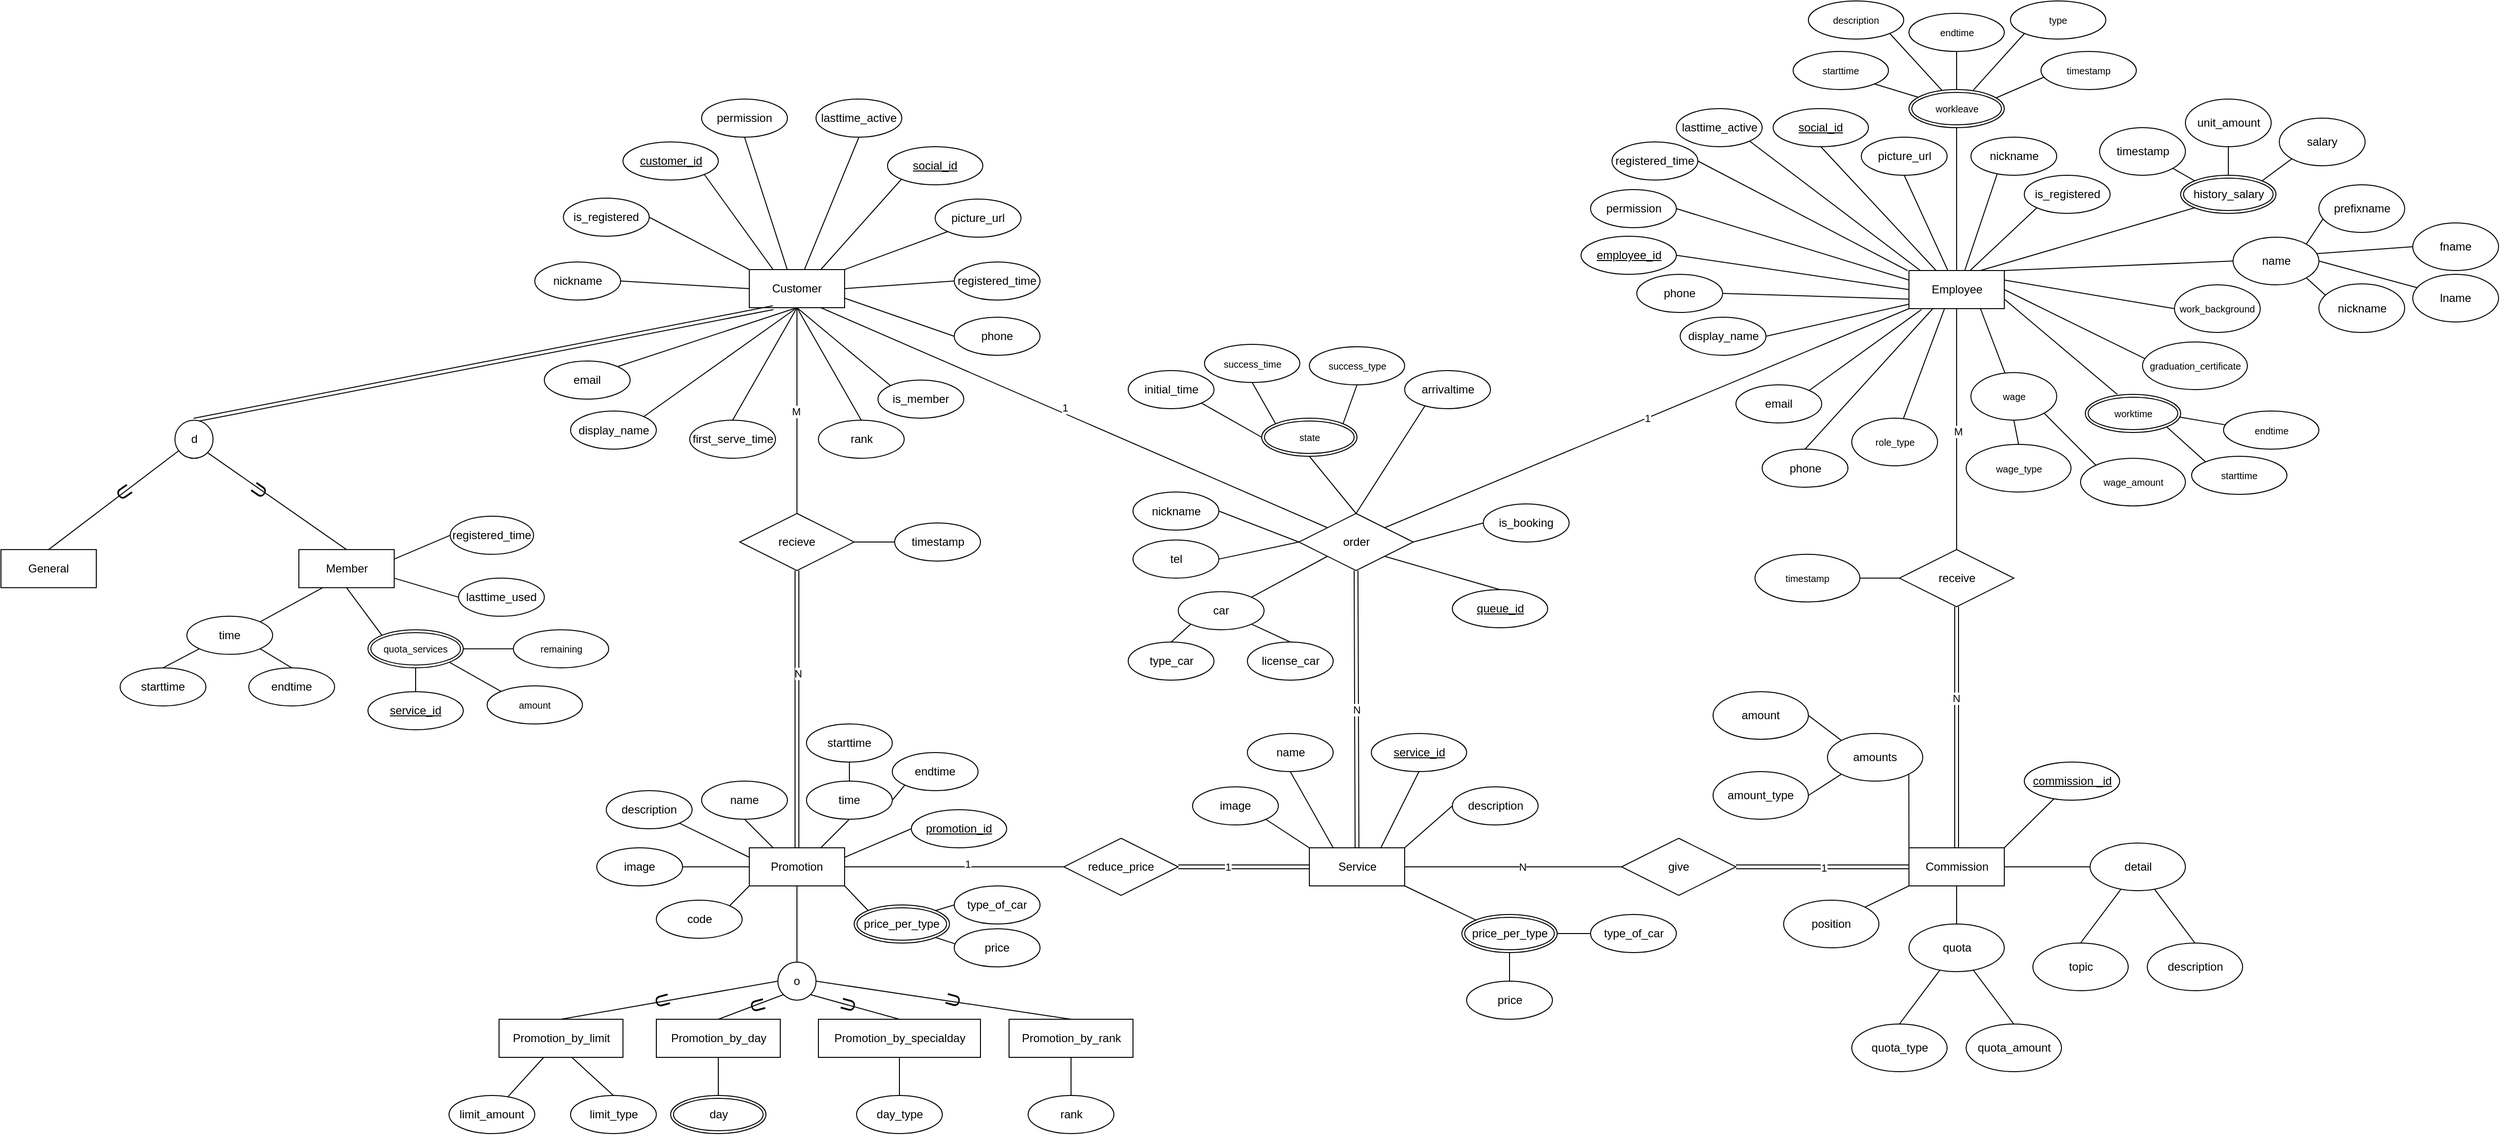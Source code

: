 <mxfile version="20.3.0" type="github" pages="9">
  <diagram id="R2lEEEUBdFMjLlhIrx00" name="Page-1">
    <mxGraphModel dx="2591" dy="1524" grid="1" gridSize="10" guides="1" tooltips="1" connect="1" arrows="1" fold="1" page="1" pageScale="1" pageWidth="1169" pageHeight="827" background="none" math="0" shadow="0" extFonts="Permanent Marker^https://fonts.googleapis.com/css?family=Permanent+Marker">
      <root>
        <mxCell id="0" />
        <mxCell id="1" parent="0" />
        <mxCell id="vkUtvniVIWkv2cxofJ4o-1" value="1" style="edgeStyle=none;rounded=0;orthogonalLoop=1;jettySize=auto;html=1;exitX=0;exitY=1;exitDx=0;exitDy=0;endArrow=none;endFill=0;entryX=1;entryY=0;entryDx=0;entryDy=0;" parent="1" source="vkUtvniVIWkv2cxofJ4o-9" target="vkUtvniVIWkv2cxofJ4o-25" edge="1">
          <mxGeometry relative="1" as="geometry">
            <mxPoint x="580" y="140" as="targetPoint" />
          </mxGeometry>
        </mxCell>
        <mxCell id="vkUtvniVIWkv2cxofJ4o-2" style="edgeStyle=none;rounded=0;orthogonalLoop=1;jettySize=auto;html=1;exitX=0.5;exitY=1;exitDx=0;exitDy=0;entryX=0.5;entryY=0;entryDx=0;entryDy=0;endArrow=none;endFill=0;" parent="1" source="vkUtvniVIWkv2cxofJ4o-9" target="vkUtvniVIWkv2cxofJ4o-196" edge="1">
          <mxGeometry relative="1" as="geometry" />
        </mxCell>
        <mxCell id="vkUtvniVIWkv2cxofJ4o-3" value="M" style="edgeLabel;html=1;align=center;verticalAlign=middle;resizable=0;points=[];" parent="vkUtvniVIWkv2cxofJ4o-2" vertex="1" connectable="0">
          <mxGeometry x="0.02" y="1" relative="1" as="geometry">
            <mxPoint as="offset" />
          </mxGeometry>
        </mxCell>
        <mxCell id="vkUtvniVIWkv2cxofJ4o-4" style="rounded=0;orthogonalLoop=1;jettySize=auto;html=1;exitX=0.75;exitY=1;exitDx=0;exitDy=0;endArrow=none;endFill=0;" parent="1" source="vkUtvniVIWkv2cxofJ4o-9" target="vkUtvniVIWkv2cxofJ4o-143" edge="1">
          <mxGeometry relative="1" as="geometry" />
        </mxCell>
        <mxCell id="vkUtvniVIWkv2cxofJ4o-5" style="edgeStyle=none;rounded=0;orthogonalLoop=1;jettySize=auto;html=1;exitX=1;exitY=0.75;exitDx=0;exitDy=0;entryX=0.335;entryY=0;entryDx=0;entryDy=0;endArrow=none;endFill=0;entryPerimeter=0;" parent="1" source="vkUtvniVIWkv2cxofJ4o-9" target="vkUtvniVIWkv2cxofJ4o-147" edge="1">
          <mxGeometry relative="1" as="geometry" />
        </mxCell>
        <mxCell id="vkUtvniVIWkv2cxofJ4o-6" style="edgeStyle=none;rounded=0;orthogonalLoop=1;jettySize=auto;html=1;exitX=1;exitY=0;exitDx=0;exitDy=0;entryX=0;entryY=0.5;entryDx=0;entryDy=0;endArrow=none;endFill=0;" parent="1" source="vkUtvniVIWkv2cxofJ4o-9" target="vkUtvniVIWkv2cxofJ4o-65" edge="1">
          <mxGeometry relative="1" as="geometry" />
        </mxCell>
        <mxCell id="vkUtvniVIWkv2cxofJ4o-7" style="edgeStyle=none;rounded=0;orthogonalLoop=1;jettySize=auto;html=1;exitX=0.75;exitY=0;exitDx=0;exitDy=0;entryX=0;entryY=1;entryDx=0;entryDy=0;endArrow=none;endFill=0;" parent="1" source="vkUtvniVIWkv2cxofJ4o-9" target="vkUtvniVIWkv2cxofJ4o-138" edge="1">
          <mxGeometry relative="1" as="geometry" />
        </mxCell>
        <mxCell id="vkUtvniVIWkv2cxofJ4o-8" style="edgeStyle=none;rounded=0;orthogonalLoop=1;jettySize=auto;html=1;exitX=0.373;exitY=1;exitDx=0;exitDy=0;endArrow=none;endFill=0;exitPerimeter=0;" parent="1" source="vkUtvniVIWkv2cxofJ4o-9" target="vkUtvniVIWkv2cxofJ4o-234" edge="1">
          <mxGeometry relative="1" as="geometry" />
        </mxCell>
        <mxCell id="vkUtvniVIWkv2cxofJ4o-9" value="Employee" style="whiteSpace=wrap;html=1;align=center;" parent="1" vertex="1">
          <mxGeometry x="1211.5" y="-130" width="100" height="40" as="geometry" />
        </mxCell>
        <mxCell id="vkUtvniVIWkv2cxofJ4o-10" style="edgeStyle=none;rounded=0;orthogonalLoop=1;jettySize=auto;html=1;exitX=0.75;exitY=1;exitDx=0;exitDy=0;entryX=0;entryY=0;entryDx=0;entryDy=0;strokeColor=default;endArrow=none;endFill=0;" parent="1" source="vkUtvniVIWkv2cxofJ4o-14" target="vkUtvniVIWkv2cxofJ4o-25" edge="1">
          <mxGeometry relative="1" as="geometry" />
        </mxCell>
        <mxCell id="vkUtvniVIWkv2cxofJ4o-11" value="1" style="edgeLabel;html=1;align=center;verticalAlign=middle;resizable=0;points=[];" parent="vkUtvniVIWkv2cxofJ4o-10" vertex="1" connectable="0">
          <mxGeometry x="-0.046" y="6" relative="1" as="geometry">
            <mxPoint as="offset" />
          </mxGeometry>
        </mxCell>
        <mxCell id="vkUtvniVIWkv2cxofJ4o-12" style="edgeStyle=none;rounded=0;orthogonalLoop=1;jettySize=auto;html=1;exitX=0.5;exitY=1;exitDx=0;exitDy=0;entryX=0.5;entryY=0;entryDx=0;entryDy=0;endArrow=none;endFill=0;" parent="1" source="vkUtvniVIWkv2cxofJ4o-14" target="vkUtvniVIWkv2cxofJ4o-182" edge="1">
          <mxGeometry relative="1" as="geometry" />
        </mxCell>
        <mxCell id="vkUtvniVIWkv2cxofJ4o-13" value="M" style="edgeLabel;html=1;align=center;verticalAlign=middle;resizable=0;points=[];" parent="vkUtvniVIWkv2cxofJ4o-12" vertex="1" connectable="0">
          <mxGeometry x="0.0" y="-1" relative="1" as="geometry">
            <mxPoint y="1" as="offset" />
          </mxGeometry>
        </mxCell>
        <mxCell id="vkUtvniVIWkv2cxofJ4o-14" value="Customer" style="whiteSpace=wrap;html=1;align=center;" parent="1" vertex="1">
          <mxGeometry x="-5" y="-131" width="100" height="40" as="geometry" />
        </mxCell>
        <mxCell id="vkUtvniVIWkv2cxofJ4o-15" style="edgeStyle=none;rounded=0;orthogonalLoop=1;jettySize=auto;html=1;exitX=0.5;exitY=0;exitDx=0;exitDy=0;entryX=0.25;entryY=1;entryDx=0;entryDy=0;strokeColor=default;endArrow=none;endFill=0;shape=link;" parent="1" source="vkUtvniVIWkv2cxofJ4o-18" target="vkUtvniVIWkv2cxofJ4o-14" edge="1">
          <mxGeometry relative="1" as="geometry" />
        </mxCell>
        <mxCell id="vkUtvniVIWkv2cxofJ4o-16" style="edgeStyle=none;rounded=0;orthogonalLoop=1;jettySize=auto;html=1;entryX=0.5;entryY=0;entryDx=0;entryDy=0;strokeColor=default;endArrow=none;endFill=0;" parent="1" source="vkUtvniVIWkv2cxofJ4o-18" target="vkUtvniVIWkv2cxofJ4o-19" edge="1">
          <mxGeometry relative="1" as="geometry">
            <mxPoint x="-269.142" y="-2.928" as="sourcePoint" />
          </mxGeometry>
        </mxCell>
        <mxCell id="vkUtvniVIWkv2cxofJ4o-17" style="rounded=0;orthogonalLoop=1;jettySize=auto;html=1;exitX=1;exitY=1;exitDx=0;exitDy=0;entryX=0.5;entryY=0;entryDx=0;entryDy=0;endArrow=none;endFill=0;" parent="1" source="vkUtvniVIWkv2cxofJ4o-18" target="vkUtvniVIWkv2cxofJ4o-20" edge="1">
          <mxGeometry relative="1" as="geometry" />
        </mxCell>
        <mxCell id="vkUtvniVIWkv2cxofJ4o-18" value="d" style="ellipse;whiteSpace=wrap;html=1;aspect=fixed;" parent="1" vertex="1">
          <mxGeometry x="-607.5" y="27.07" width="40" height="40" as="geometry" />
        </mxCell>
        <mxCell id="vkUtvniVIWkv2cxofJ4o-19" value="General" style="whiteSpace=wrap;html=1;align=center;" parent="1" vertex="1">
          <mxGeometry x="-790" y="162.93" width="100" height="40" as="geometry" />
        </mxCell>
        <mxCell id="vkUtvniVIWkv2cxofJ4o-20" value="Member" style="whiteSpace=wrap;html=1;align=center;" parent="1" vertex="1">
          <mxGeometry x="-477.5" y="162.93" width="100" height="40" as="geometry" />
        </mxCell>
        <mxCell id="vkUtvniVIWkv2cxofJ4o-21" style="edgeStyle=none;rounded=0;orthogonalLoop=1;jettySize=auto;html=1;exitX=0.5;exitY=0;exitDx=0;exitDy=0;entryX=0.5;entryY=0;entryDx=0;entryDy=0;endArrow=none;endFill=0;" parent="1" source="vkUtvniVIWkv2cxofJ4o-25" target="vkUtvniVIWkv2cxofJ4o-35" edge="1">
          <mxGeometry relative="1" as="geometry" />
        </mxCell>
        <mxCell id="vkUtvniVIWkv2cxofJ4o-22" style="edgeStyle=none;rounded=0;orthogonalLoop=1;jettySize=auto;html=1;exitX=1;exitY=1;exitDx=0;exitDy=0;entryX=0.5;entryY=0;entryDx=0;entryDy=0;endArrow=none;endFill=0;" parent="1" source="vkUtvniVIWkv2cxofJ4o-25" target="vkUtvniVIWkv2cxofJ4o-62" edge="1">
          <mxGeometry relative="1" as="geometry" />
        </mxCell>
        <mxCell id="vkUtvniVIWkv2cxofJ4o-23" style="edgeStyle=none;rounded=0;orthogonalLoop=1;jettySize=auto;html=1;exitX=1;exitY=0.5;exitDx=0;exitDy=0;entryX=0;entryY=0.5;entryDx=0;entryDy=0;endArrow=none;endFill=0;" parent="1" source="vkUtvniVIWkv2cxofJ4o-25" target="vkUtvniVIWkv2cxofJ4o-32" edge="1">
          <mxGeometry relative="1" as="geometry" />
        </mxCell>
        <mxCell id="vkUtvniVIWkv2cxofJ4o-24" style="edgeStyle=none;rounded=0;orthogonalLoop=1;jettySize=auto;html=1;exitX=0;exitY=0.5;exitDx=0;exitDy=0;entryX=1;entryY=0.5;entryDx=0;entryDy=0;endArrow=none;endFill=0;" parent="1" source="vkUtvniVIWkv2cxofJ4o-25" target="vkUtvniVIWkv2cxofJ4o-231" edge="1">
          <mxGeometry relative="1" as="geometry" />
        </mxCell>
        <mxCell id="vkUtvniVIWkv2cxofJ4o-25" value="order" style="shape=rhombus;perimeter=rhombusPerimeter;whiteSpace=wrap;html=1;align=center;" parent="1" vertex="1">
          <mxGeometry x="571.5" y="125" width="120" height="60" as="geometry" />
        </mxCell>
        <mxCell id="vkUtvniVIWkv2cxofJ4o-26" style="edgeStyle=none;rounded=0;orthogonalLoop=1;jettySize=auto;html=1;exitX=1;exitY=0;exitDx=0;exitDy=0;entryX=0;entryY=0.5;entryDx=0;entryDy=0;endArrow=none;endFill=0;" parent="1" source="vkUtvniVIWkv2cxofJ4o-31" target="vkUtvniVIWkv2cxofJ4o-36" edge="1">
          <mxGeometry relative="1" as="geometry" />
        </mxCell>
        <mxCell id="vkUtvniVIWkv2cxofJ4o-27" style="edgeStyle=none;rounded=0;orthogonalLoop=1;jettySize=auto;html=1;exitX=1;exitY=1;exitDx=0;exitDy=0;entryX=0;entryY=0;entryDx=0;entryDy=0;endArrow=none;endFill=0;" parent="1" source="vkUtvniVIWkv2cxofJ4o-31" target="vkUtvniVIWkv2cxofJ4o-59" edge="1">
          <mxGeometry relative="1" as="geometry" />
        </mxCell>
        <mxCell id="vkUtvniVIWkv2cxofJ4o-28" value="N" style="edgeStyle=none;rounded=0;orthogonalLoop=1;jettySize=auto;html=1;exitX=0.5;exitY=0;exitDx=0;exitDy=0;entryX=0.5;entryY=1;entryDx=0;entryDy=0;endArrow=none;endFill=0;shape=link;" parent="1" source="vkUtvniVIWkv2cxofJ4o-31" target="vkUtvniVIWkv2cxofJ4o-25" edge="1">
          <mxGeometry relative="1" as="geometry" />
        </mxCell>
        <mxCell id="vkUtvniVIWkv2cxofJ4o-29" style="edgeStyle=none;rounded=0;orthogonalLoop=1;jettySize=auto;html=1;exitX=1;exitY=0.5;exitDx=0;exitDy=0;entryX=0;entryY=0.5;entryDx=0;entryDy=0;endArrow=none;endFill=0;" parent="1" source="vkUtvniVIWkv2cxofJ4o-31" target="vkUtvniVIWkv2cxofJ4o-188" edge="1">
          <mxGeometry relative="1" as="geometry" />
        </mxCell>
        <mxCell id="vkUtvniVIWkv2cxofJ4o-30" value="N" style="edgeLabel;html=1;align=center;verticalAlign=middle;resizable=0;points=[];" parent="vkUtvniVIWkv2cxofJ4o-29" vertex="1" connectable="0">
          <mxGeometry x="0.086" relative="1" as="geometry">
            <mxPoint as="offset" />
          </mxGeometry>
        </mxCell>
        <mxCell id="vkUtvniVIWkv2cxofJ4o-31" value="Service" style="whiteSpace=wrap;html=1;align=center;" parent="1" vertex="1">
          <mxGeometry x="582.5" y="476" width="100" height="40" as="geometry" />
        </mxCell>
        <mxCell id="vkUtvniVIWkv2cxofJ4o-32" value="is_booking" style="ellipse;whiteSpace=wrap;html=1;align=center;" parent="1" vertex="1">
          <mxGeometry x="765" y="115" width="90" height="40" as="geometry" />
        </mxCell>
        <mxCell id="vkUtvniVIWkv2cxofJ4o-33" style="edgeStyle=none;rounded=0;orthogonalLoop=1;jettySize=auto;html=1;exitX=0.5;exitY=1;exitDx=0;exitDy=0;entryX=0.25;entryY=0;entryDx=0;entryDy=0;endArrow=none;endFill=0;" parent="1" source="vkUtvniVIWkv2cxofJ4o-34" target="vkUtvniVIWkv2cxofJ4o-31" edge="1">
          <mxGeometry relative="1" as="geometry" />
        </mxCell>
        <mxCell id="vkUtvniVIWkv2cxofJ4o-34" value="name" style="ellipse;whiteSpace=wrap;html=1;align=center;" parent="1" vertex="1">
          <mxGeometry x="517.5" y="356" width="90" height="40" as="geometry" />
        </mxCell>
        <mxCell id="vkUtvniVIWkv2cxofJ4o-35" value="arrivaltime" style="ellipse;whiteSpace=wrap;html=1;align=center;" parent="1" vertex="1">
          <mxGeometry x="682.5" y="-25" width="90" height="40" as="geometry" />
        </mxCell>
        <mxCell id="vkUtvniVIWkv2cxofJ4o-36" value="description" style="ellipse;whiteSpace=wrap;html=1;align=center;" parent="1" vertex="1">
          <mxGeometry x="732.5" y="412" width="90" height="40" as="geometry" />
        </mxCell>
        <mxCell id="vkUtvniVIWkv2cxofJ4o-37" style="edgeStyle=none;rounded=0;orthogonalLoop=1;jettySize=auto;html=1;exitX=0;exitY=1;exitDx=0;exitDy=0;entryX=0.5;entryY=0;entryDx=0;entryDy=0;fontSize=10;endArrow=none;endFill=0;" parent="1" source="vkUtvniVIWkv2cxofJ4o-39" target="vkUtvniVIWkv2cxofJ4o-40" edge="1">
          <mxGeometry relative="1" as="geometry" />
        </mxCell>
        <mxCell id="vkUtvniVIWkv2cxofJ4o-38" style="edgeStyle=none;rounded=0;orthogonalLoop=1;jettySize=auto;html=1;exitX=1;exitY=1;exitDx=0;exitDy=0;entryX=0.5;entryY=0;entryDx=0;entryDy=0;fontSize=10;endArrow=none;endFill=0;" parent="1" source="vkUtvniVIWkv2cxofJ4o-39" target="vkUtvniVIWkv2cxofJ4o-176" edge="1">
          <mxGeometry relative="1" as="geometry" />
        </mxCell>
        <mxCell id="vkUtvniVIWkv2cxofJ4o-39" value="time" style="ellipse;whiteSpace=wrap;html=1;align=center;" parent="1" vertex="1">
          <mxGeometry x="-595" y="232.93" width="90" height="40" as="geometry" />
        </mxCell>
        <mxCell id="vkUtvniVIWkv2cxofJ4o-40" value="starttime" style="ellipse;whiteSpace=wrap;html=1;align=center;" parent="1" vertex="1">
          <mxGeometry x="-665" y="287.07" width="90" height="40" as="geometry" />
        </mxCell>
        <mxCell id="vkUtvniVIWkv2cxofJ4o-41" style="edgeStyle=none;rounded=0;orthogonalLoop=1;jettySize=auto;html=1;exitX=0;exitY=0.5;exitDx=0;exitDy=0;entryX=1;entryY=0.25;entryDx=0;entryDy=0;endArrow=none;endFill=0;" parent="1" source="vkUtvniVIWkv2cxofJ4o-42" target="vkUtvniVIWkv2cxofJ4o-20" edge="1">
          <mxGeometry relative="1" as="geometry" />
        </mxCell>
        <mxCell id="vkUtvniVIWkv2cxofJ4o-42" value="registered_time" style="ellipse;whiteSpace=wrap;html=1;align=center;" parent="1" vertex="1">
          <mxGeometry x="-318.75" y="127.93" width="87.5" height="40" as="geometry" />
        </mxCell>
        <mxCell id="vkUtvniVIWkv2cxofJ4o-43" style="edgeStyle=none;rounded=0;orthogonalLoop=1;jettySize=auto;html=1;exitX=0;exitY=0.5;exitDx=0;exitDy=0;entryX=1;entryY=0.75;entryDx=0;entryDy=0;endArrow=none;endFill=0;" parent="1" source="vkUtvniVIWkv2cxofJ4o-44" target="vkUtvniVIWkv2cxofJ4o-20" edge="1">
          <mxGeometry relative="1" as="geometry" />
        </mxCell>
        <mxCell id="vkUtvniVIWkv2cxofJ4o-44" value="lasttime_used" style="ellipse;whiteSpace=wrap;html=1;align=center;" parent="1" vertex="1">
          <mxGeometry x="-310" y="192.93" width="90" height="40" as="geometry" />
        </mxCell>
        <mxCell id="vkUtvniVIWkv2cxofJ4o-45" value="" style="endArrow=none;html=1;rounded=0;entryX=0.25;entryY=1;entryDx=0;entryDy=0;exitX=1;exitY=0;exitDx=0;exitDy=0;" parent="1" source="vkUtvniVIWkv2cxofJ4o-39" target="vkUtvniVIWkv2cxofJ4o-20" edge="1">
          <mxGeometry width="50" height="50" relative="1" as="geometry">
            <mxPoint x="-477.5" y="242.93" as="sourcePoint" />
            <mxPoint x="-467.5" y="212.93" as="targetPoint" />
          </mxGeometry>
        </mxCell>
        <mxCell id="vkUtvniVIWkv2cxofJ4o-46" value="" style="endArrow=none;html=1;rounded=0;entryX=0.25;entryY=1;entryDx=0;entryDy=0;exitX=0;exitY=0;exitDx=0;exitDy=0;" parent="1" source="vkUtvniVIWkv2cxofJ4o-175" edge="1">
          <mxGeometry width="50" height="50" relative="1" as="geometry">
            <mxPoint x="-377.715" y="264.108" as="sourcePoint" />
            <mxPoint x="-427.5" y="202.93" as="targetPoint" />
          </mxGeometry>
        </mxCell>
        <mxCell id="vkUtvniVIWkv2cxofJ4o-47" style="edgeStyle=none;rounded=0;orthogonalLoop=1;jettySize=auto;html=1;exitX=0.5;exitY=0;exitDx=0;exitDy=0;entryX=0.5;entryY=1;entryDx=0;entryDy=0;endArrow=none;endFill=0;" parent="1" source="vkUtvniVIWkv2cxofJ4o-48" target="vkUtvniVIWkv2cxofJ4o-14" edge="1">
          <mxGeometry relative="1" as="geometry" />
        </mxCell>
        <mxCell id="vkUtvniVIWkv2cxofJ4o-48" value="rank" style="ellipse;whiteSpace=wrap;html=1;align=center;" parent="1" vertex="1">
          <mxGeometry x="67.5" y="27.07" width="90" height="40" as="geometry" />
        </mxCell>
        <mxCell id="vkUtvniVIWkv2cxofJ4o-49" style="edgeStyle=none;rounded=0;orthogonalLoop=1;jettySize=auto;html=1;exitX=1;exitY=1;exitDx=0;exitDy=0;entryX=0;entryY=0;entryDx=0;entryDy=0;endArrow=none;endFill=0;" parent="1" source="vkUtvniVIWkv2cxofJ4o-50" target="vkUtvniVIWkv2cxofJ4o-31" edge="1">
          <mxGeometry relative="1" as="geometry" />
        </mxCell>
        <mxCell id="vkUtvniVIWkv2cxofJ4o-50" value="image" style="ellipse;whiteSpace=wrap;html=1;align=center;" parent="1" vertex="1">
          <mxGeometry x="460" y="412" width="90" height="40" as="geometry" />
        </mxCell>
        <mxCell id="vkUtvniVIWkv2cxofJ4o-51" style="edgeStyle=none;rounded=0;orthogonalLoop=1;jettySize=auto;html=1;exitX=0.5;exitY=1;exitDx=0;exitDy=0;entryX=0.75;entryY=0;entryDx=0;entryDy=0;endArrow=none;endFill=0;" parent="1" source="vkUtvniVIWkv2cxofJ4o-52" target="vkUtvniVIWkv2cxofJ4o-31" edge="1">
          <mxGeometry relative="1" as="geometry" />
        </mxCell>
        <mxCell id="vkUtvniVIWkv2cxofJ4o-52" value="service_id" style="ellipse;whiteSpace=wrap;html=1;align=center;fontStyle=4;" parent="1" vertex="1">
          <mxGeometry x="647.5" y="356" width="100" height="40" as="geometry" />
        </mxCell>
        <mxCell id="vkUtvniVIWkv2cxofJ4o-53" style="edgeStyle=none;rounded=0;orthogonalLoop=1;jettySize=auto;html=1;exitX=0.5;exitY=0;exitDx=0;exitDy=0;endArrow=none;endFill=0;entryX=0.5;entryY=1;entryDx=0;entryDy=0;" parent="1" source="vkUtvniVIWkv2cxofJ4o-54" target="vkUtvniVIWkv2cxofJ4o-14" edge="1">
          <mxGeometry relative="1" as="geometry">
            <mxPoint x="40" y="-90.0" as="targetPoint" />
          </mxGeometry>
        </mxCell>
        <mxCell id="vkUtvniVIWkv2cxofJ4o-54" value="first_serve_time" style="ellipse;whiteSpace=wrap;html=1;align=center;" parent="1" vertex="1">
          <mxGeometry x="-67.5" y="27.07" width="90" height="40" as="geometry" />
        </mxCell>
        <mxCell id="vkUtvniVIWkv2cxofJ4o-55" style="edgeStyle=none;rounded=0;orthogonalLoop=1;jettySize=auto;html=1;exitX=0;exitY=0;exitDx=0;exitDy=0;entryX=0.5;entryY=1;entryDx=0;entryDy=0;endArrow=none;endFill=0;" parent="1" source="vkUtvniVIWkv2cxofJ4o-56" target="vkUtvniVIWkv2cxofJ4o-14" edge="1">
          <mxGeometry relative="1" as="geometry" />
        </mxCell>
        <mxCell id="vkUtvniVIWkv2cxofJ4o-56" value="is_member" style="ellipse;whiteSpace=wrap;html=1;align=center;" parent="1" vertex="1">
          <mxGeometry x="130" y="-15" width="90" height="40" as="geometry" />
        </mxCell>
        <mxCell id="vkUtvniVIWkv2cxofJ4o-57" style="edgeStyle=none;rounded=0;orthogonalLoop=1;jettySize=auto;html=1;exitX=1;exitY=0.5;exitDx=0;exitDy=0;entryX=0;entryY=0.5;entryDx=0;entryDy=0;endArrow=none;endFill=0;" parent="1" source="vkUtvniVIWkv2cxofJ4o-59" target="vkUtvniVIWkv2cxofJ4o-60" edge="1">
          <mxGeometry relative="1" as="geometry" />
        </mxCell>
        <mxCell id="vkUtvniVIWkv2cxofJ4o-58" style="edgeStyle=none;rounded=0;orthogonalLoop=1;jettySize=auto;html=1;exitX=0.5;exitY=1;exitDx=0;exitDy=0;endArrow=none;endFill=0;" parent="1" source="vkUtvniVIWkv2cxofJ4o-59" target="vkUtvniVIWkv2cxofJ4o-61" edge="1">
          <mxGeometry relative="1" as="geometry" />
        </mxCell>
        <mxCell id="vkUtvniVIWkv2cxofJ4o-59" value="price_per_type" style="ellipse;shape=doubleEllipse;margin=3;whiteSpace=wrap;html=1;align=center;" parent="1" vertex="1">
          <mxGeometry x="742.5" y="546" width="100" height="40" as="geometry" />
        </mxCell>
        <mxCell id="vkUtvniVIWkv2cxofJ4o-60" value="type_of_car" style="ellipse;whiteSpace=wrap;html=1;align=center;" parent="1" vertex="1">
          <mxGeometry x="877.5" y="546" width="90" height="40" as="geometry" />
        </mxCell>
        <mxCell id="vkUtvniVIWkv2cxofJ4o-61" value="price" style="ellipse;whiteSpace=wrap;html=1;align=center;" parent="1" vertex="1">
          <mxGeometry x="747.5" y="616" width="90" height="40" as="geometry" />
        </mxCell>
        <mxCell id="vkUtvniVIWkv2cxofJ4o-62" value="queue_id" style="ellipse;whiteSpace=wrap;html=1;align=center;fontStyle=4;" parent="1" vertex="1">
          <mxGeometry x="732.5" y="205" width="100" height="40" as="geometry" />
        </mxCell>
        <mxCell id="vkUtvniVIWkv2cxofJ4o-63" style="edgeStyle=none;rounded=0;orthogonalLoop=1;jettySize=auto;html=1;exitX=1;exitY=1;exitDx=0;exitDy=0;entryX=0.075;entryY=0.23;entryDx=0;entryDy=0;endArrow=none;endFill=0;entryPerimeter=0;" parent="1" source="vkUtvniVIWkv2cxofJ4o-65" target="vkUtvniVIWkv2cxofJ4o-164" edge="1">
          <mxGeometry relative="1" as="geometry" />
        </mxCell>
        <mxCell id="vkUtvniVIWkv2cxofJ4o-64" style="edgeStyle=none;rounded=0;orthogonalLoop=1;jettySize=auto;html=1;exitX=1;exitY=0.5;exitDx=0;exitDy=0;endArrow=none;endFill=0;" parent="1" source="vkUtvniVIWkv2cxofJ4o-65" target="vkUtvniVIWkv2cxofJ4o-70" edge="1">
          <mxGeometry relative="1" as="geometry" />
        </mxCell>
        <mxCell id="vkUtvniVIWkv2cxofJ4o-65" value="name" style="ellipse;whiteSpace=wrap;html=1;" parent="1" vertex="1">
          <mxGeometry x="1551.5" y="-165" width="90" height="50" as="geometry" />
        </mxCell>
        <mxCell id="vkUtvniVIWkv2cxofJ4o-66" style="edgeStyle=none;rounded=0;orthogonalLoop=1;jettySize=auto;html=1;exitX=0;exitY=0.5;exitDx=0;exitDy=0;entryX=1;entryY=0.25;entryDx=0;entryDy=0;endArrow=none;endFill=0;" parent="1" source="vkUtvniVIWkv2cxofJ4o-67" target="vkUtvniVIWkv2cxofJ4o-9" edge="1">
          <mxGeometry relative="1" as="geometry" />
        </mxCell>
        <mxCell id="vkUtvniVIWkv2cxofJ4o-67" value="&lt;span style=&quot;font-size: 10px;&quot;&gt;work_background&lt;/span&gt;" style="ellipse;whiteSpace=wrap;html=1;" parent="1" vertex="1">
          <mxGeometry x="1490" y="-115" width="90" height="50" as="geometry" />
        </mxCell>
        <mxCell id="vkUtvniVIWkv2cxofJ4o-68" style="edgeStyle=none;rounded=0;orthogonalLoop=1;jettySize=auto;html=1;exitX=0.036;exitY=0.364;exitDx=0;exitDy=0;entryX=1;entryY=0.5;entryDx=0;entryDy=0;endArrow=none;endFill=0;exitPerimeter=0;" parent="1" source="vkUtvniVIWkv2cxofJ4o-69" target="vkUtvniVIWkv2cxofJ4o-9" edge="1">
          <mxGeometry relative="1" as="geometry" />
        </mxCell>
        <mxCell id="vkUtvniVIWkv2cxofJ4o-69" value="&lt;font style=&quot;font-size: 10px;&quot;&gt;graduation_certificate&lt;/font&gt;" style="ellipse;whiteSpace=wrap;html=1;" parent="1" vertex="1">
          <mxGeometry x="1456.5" y="-55" width="110" height="50" as="geometry" />
        </mxCell>
        <mxCell id="vkUtvniVIWkv2cxofJ4o-70" value="lname" style="ellipse;whiteSpace=wrap;html=1;" parent="1" vertex="1">
          <mxGeometry x="1740" y="-126" width="90" height="50" as="geometry" />
        </mxCell>
        <mxCell id="vkUtvniVIWkv2cxofJ4o-71" style="edgeStyle=none;rounded=0;orthogonalLoop=1;jettySize=auto;html=1;exitX=0;exitY=0.5;exitDx=0;exitDy=0;entryX=0.978;entryY=0.346;entryDx=0;entryDy=0;entryPerimeter=0;endArrow=none;endFill=0;" parent="1" source="vkUtvniVIWkv2cxofJ4o-72" target="vkUtvniVIWkv2cxofJ4o-65" edge="1">
          <mxGeometry relative="1" as="geometry" />
        </mxCell>
        <mxCell id="vkUtvniVIWkv2cxofJ4o-72" value="fname" style="ellipse;whiteSpace=wrap;html=1;" parent="1" vertex="1">
          <mxGeometry x="1740" y="-180" width="90" height="50" as="geometry" />
        </mxCell>
        <mxCell id="vkUtvniVIWkv2cxofJ4o-73" style="edgeStyle=none;rounded=0;orthogonalLoop=1;jettySize=auto;html=1;exitX=0;exitY=1;exitDx=0;exitDy=0;entryX=1;entryY=0;entryDx=0;entryDy=0;endArrow=none;endFill=0;" parent="1" source="vkUtvniVIWkv2cxofJ4o-74" target="vkUtvniVIWkv2cxofJ4o-138" edge="1">
          <mxGeometry relative="1" as="geometry" />
        </mxCell>
        <mxCell id="vkUtvniVIWkv2cxofJ4o-74" value="salary" style="ellipse;whiteSpace=wrap;html=1;" parent="1" vertex="1">
          <mxGeometry x="1600" y="-290" width="90" height="50" as="geometry" />
        </mxCell>
        <mxCell id="vkUtvniVIWkv2cxofJ4o-75" value="unit_amount" style="ellipse;whiteSpace=wrap;html=1;" parent="1" vertex="1">
          <mxGeometry x="1501.5" y="-310" width="90" height="50" as="geometry" />
        </mxCell>
        <mxCell id="vkUtvniVIWkv2cxofJ4o-76" style="edgeStyle=none;rounded=0;orthogonalLoop=1;jettySize=auto;html=1;exitX=0.305;exitY=0.975;exitDx=0;exitDy=0;entryX=0.585;entryY=0;entryDx=0;entryDy=0;entryPerimeter=0;endArrow=none;endFill=0;exitPerimeter=0;" parent="1" source="vkUtvniVIWkv2cxofJ4o-77" target="vkUtvniVIWkv2cxofJ4o-9" edge="1">
          <mxGeometry relative="1" as="geometry" />
        </mxCell>
        <mxCell id="vkUtvniVIWkv2cxofJ4o-77" value="nickname" style="ellipse;whiteSpace=wrap;html=1;align=center;" parent="1" vertex="1">
          <mxGeometry x="1276.5" y="-270" width="90" height="40" as="geometry" />
        </mxCell>
        <mxCell id="vkUtvniVIWkv2cxofJ4o-78" style="edgeStyle=none;rounded=0;orthogonalLoop=1;jettySize=auto;html=1;exitX=0;exitY=1;exitDx=0;exitDy=0;entryX=0.64;entryY=0.003;entryDx=0;entryDy=0;entryPerimeter=0;endArrow=none;endFill=0;" parent="1" source="vkUtvniVIWkv2cxofJ4o-79" target="vkUtvniVIWkv2cxofJ4o-9" edge="1">
          <mxGeometry relative="1" as="geometry" />
        </mxCell>
        <mxCell id="vkUtvniVIWkv2cxofJ4o-79" value="is_registered" style="ellipse;whiteSpace=wrap;html=1;align=center;" parent="1" vertex="1">
          <mxGeometry x="1332.5" y="-230" width="90" height="40" as="geometry" />
        </mxCell>
        <mxCell id="vkUtvniVIWkv2cxofJ4o-80" style="edgeStyle=none;rounded=0;orthogonalLoop=1;jettySize=auto;html=1;exitX=1;exitY=0.5;exitDx=0;exitDy=0;entryX=0;entryY=0.75;entryDx=0;entryDy=0;endArrow=none;endFill=0;" parent="1" source="vkUtvniVIWkv2cxofJ4o-81" target="vkUtvniVIWkv2cxofJ4o-9" edge="1">
          <mxGeometry relative="1" as="geometry" />
        </mxCell>
        <mxCell id="vkUtvniVIWkv2cxofJ4o-81" value="phone" style="ellipse;whiteSpace=wrap;html=1;align=center;" parent="1" vertex="1">
          <mxGeometry x="926" y="-126" width="90" height="40" as="geometry" />
        </mxCell>
        <mxCell id="vkUtvniVIWkv2cxofJ4o-82" style="edgeStyle=none;rounded=0;orthogonalLoop=1;jettySize=auto;html=1;exitX=1;exitY=0.5;exitDx=0;exitDy=0;entryX=0;entryY=0.25;entryDx=0;entryDy=0;endArrow=none;endFill=0;" parent="1" source="vkUtvniVIWkv2cxofJ4o-83" target="vkUtvniVIWkv2cxofJ4o-9" edge="1">
          <mxGeometry relative="1" as="geometry" />
        </mxCell>
        <mxCell id="vkUtvniVIWkv2cxofJ4o-83" value="permission" style="ellipse;whiteSpace=wrap;html=1;align=center;" parent="1" vertex="1">
          <mxGeometry x="877.5" y="-215" width="90" height="40" as="geometry" />
        </mxCell>
        <mxCell id="vkUtvniVIWkv2cxofJ4o-84" style="edgeStyle=none;rounded=0;orthogonalLoop=1;jettySize=auto;html=1;exitX=1;exitY=1;exitDx=0;exitDy=0;entryX=0.116;entryY=-0.007;entryDx=0;entryDy=0;entryPerimeter=0;endArrow=none;endFill=0;" parent="1" source="vkUtvniVIWkv2cxofJ4o-85" target="vkUtvniVIWkv2cxofJ4o-9" edge="1">
          <mxGeometry relative="1" as="geometry" />
        </mxCell>
        <mxCell id="vkUtvniVIWkv2cxofJ4o-85" value="lasttime_active" style="ellipse;whiteSpace=wrap;html=1;align=center;" parent="1" vertex="1">
          <mxGeometry x="967.5" y="-300" width="90" height="40" as="geometry" />
        </mxCell>
        <mxCell id="vkUtvniVIWkv2cxofJ4o-86" style="edgeStyle=none;rounded=0;orthogonalLoop=1;jettySize=auto;html=1;exitX=0.5;exitY=1;exitDx=0;exitDy=0;endArrow=none;endFill=0;" parent="1" source="vkUtvniVIWkv2cxofJ4o-87" target="vkUtvniVIWkv2cxofJ4o-9" edge="1">
          <mxGeometry relative="1" as="geometry" />
        </mxCell>
        <mxCell id="vkUtvniVIWkv2cxofJ4o-87" value="picture_url" style="ellipse;whiteSpace=wrap;html=1;align=center;" parent="1" vertex="1">
          <mxGeometry x="1161.5" y="-270" width="90" height="40" as="geometry" />
        </mxCell>
        <mxCell id="vkUtvniVIWkv2cxofJ4o-88" style="edgeStyle=none;rounded=0;orthogonalLoop=1;jettySize=auto;html=1;exitX=1;exitY=0.5;exitDx=0;exitDy=0;endArrow=none;endFill=0;" parent="1" source="vkUtvniVIWkv2cxofJ4o-89" edge="1">
          <mxGeometry relative="1" as="geometry">
            <mxPoint x="1210.0" y="-130" as="targetPoint" />
          </mxGeometry>
        </mxCell>
        <mxCell id="vkUtvniVIWkv2cxofJ4o-89" value="registered_time" style="ellipse;whiteSpace=wrap;html=1;align=center;" parent="1" vertex="1">
          <mxGeometry x="900" y="-265" width="90" height="40" as="geometry" />
        </mxCell>
        <mxCell id="vkUtvniVIWkv2cxofJ4o-90" style="edgeStyle=none;rounded=0;orthogonalLoop=1;jettySize=auto;html=1;exitX=1;exitY=0.5;exitDx=0;exitDy=0;entryX=0.003;entryY=0.881;entryDx=0;entryDy=0;entryPerimeter=0;endArrow=none;endFill=0;" parent="1" source="vkUtvniVIWkv2cxofJ4o-91" target="vkUtvniVIWkv2cxofJ4o-9" edge="1">
          <mxGeometry relative="1" as="geometry" />
        </mxCell>
        <mxCell id="vkUtvniVIWkv2cxofJ4o-91" value="display_name" style="ellipse;whiteSpace=wrap;html=1;align=center;" parent="1" vertex="1">
          <mxGeometry x="971.5" y="-81" width="90" height="40" as="geometry" />
        </mxCell>
        <mxCell id="vkUtvniVIWkv2cxofJ4o-92" style="edgeStyle=none;rounded=0;orthogonalLoop=1;jettySize=auto;html=1;exitX=1;exitY=0;exitDx=0;exitDy=0;entryX=0.13;entryY=1.027;entryDx=0;entryDy=0;entryPerimeter=0;endArrow=none;endFill=0;" parent="1" source="vkUtvniVIWkv2cxofJ4o-93" target="vkUtvniVIWkv2cxofJ4o-9" edge="1">
          <mxGeometry relative="1" as="geometry" />
        </mxCell>
        <mxCell id="vkUtvniVIWkv2cxofJ4o-93" value="email" style="ellipse;whiteSpace=wrap;html=1;align=center;" parent="1" vertex="1">
          <mxGeometry x="1030" y="-10" width="90" height="40" as="geometry" />
        </mxCell>
        <mxCell id="vkUtvniVIWkv2cxofJ4o-94" style="edgeStyle=none;rounded=0;orthogonalLoop=1;jettySize=auto;html=1;exitX=1;exitY=0.25;exitDx=0;exitDy=0;entryX=0;entryY=0.5;entryDx=0;entryDy=0;endArrow=none;endFill=0;" parent="1" source="vkUtvniVIWkv2cxofJ4o-100" target="vkUtvniVIWkv2cxofJ4o-101" edge="1">
          <mxGeometry relative="1" as="geometry">
            <mxPoint x="120.0" y="496" as="targetPoint" />
          </mxGeometry>
        </mxCell>
        <mxCell id="vkUtvniVIWkv2cxofJ4o-95" style="edgeStyle=none;rounded=0;orthogonalLoop=1;jettySize=auto;html=1;exitX=0.75;exitY=0;exitDx=0;exitDy=0;entryX=0.5;entryY=1;entryDx=0;entryDy=0;endArrow=none;endFill=0;" parent="1" source="vkUtvniVIWkv2cxofJ4o-100" target="vkUtvniVIWkv2cxofJ4o-105" edge="1">
          <mxGeometry relative="1" as="geometry" />
        </mxCell>
        <mxCell id="vkUtvniVIWkv2cxofJ4o-96" style="edgeStyle=none;rounded=0;orthogonalLoop=1;jettySize=auto;html=1;exitX=0.5;exitY=1;exitDx=0;exitDy=0;entryX=0.5;entryY=0;entryDx=0;entryDy=0;endArrow=none;endFill=0;" parent="1" source="vkUtvniVIWkv2cxofJ4o-100" target="vkUtvniVIWkv2cxofJ4o-121" edge="1">
          <mxGeometry relative="1" as="geometry" />
        </mxCell>
        <mxCell id="vkUtvniVIWkv2cxofJ4o-97" style="edgeStyle=none;rounded=0;orthogonalLoop=1;jettySize=auto;html=1;exitX=1;exitY=1;exitDx=0;exitDy=0;entryX=0;entryY=0;entryDx=0;entryDy=0;endArrow=none;endFill=0;" parent="1" source="vkUtvniVIWkv2cxofJ4o-100" target="vkUtvniVIWkv2cxofJ4o-134" edge="1">
          <mxGeometry relative="1" as="geometry" />
        </mxCell>
        <mxCell id="vkUtvniVIWkv2cxofJ4o-98" style="edgeStyle=none;rounded=0;orthogonalLoop=1;jettySize=auto;html=1;exitX=1;exitY=0.5;exitDx=0;exitDy=0;entryX=0;entryY=0.5;entryDx=0;entryDy=0;endArrow=none;endFill=0;" parent="1" source="vkUtvniVIWkv2cxofJ4o-100" target="vkUtvniVIWkv2cxofJ4o-185" edge="1">
          <mxGeometry relative="1" as="geometry" />
        </mxCell>
        <mxCell id="vkUtvniVIWkv2cxofJ4o-99" value="1" style="edgeLabel;html=1;align=center;verticalAlign=middle;resizable=0;points=[];" parent="vkUtvniVIWkv2cxofJ4o-98" vertex="1" connectable="0">
          <mxGeometry x="0.119" y="3" relative="1" as="geometry">
            <mxPoint as="offset" />
          </mxGeometry>
        </mxCell>
        <mxCell id="vkUtvniVIWkv2cxofJ4o-100" value="Promotion" style="whiteSpace=wrap;html=1;align=center;" parent="1" vertex="1">
          <mxGeometry x="-5" y="476" width="100" height="40" as="geometry" />
        </mxCell>
        <mxCell id="vkUtvniVIWkv2cxofJ4o-101" value="promotion_id" style="ellipse;whiteSpace=wrap;html=1;align=center;fontStyle=4;" parent="1" vertex="1">
          <mxGeometry x="165" y="436" width="100" height="40" as="geometry" />
        </mxCell>
        <mxCell id="vkUtvniVIWkv2cxofJ4o-102" style="edgeStyle=none;rounded=0;orthogonalLoop=1;jettySize=auto;html=1;exitX=0.5;exitY=1;exitDx=0;exitDy=0;entryX=0.25;entryY=0;entryDx=0;entryDy=0;endArrow=none;endFill=0;" parent="1" source="vkUtvniVIWkv2cxofJ4o-103" target="vkUtvniVIWkv2cxofJ4o-100" edge="1">
          <mxGeometry relative="1" as="geometry" />
        </mxCell>
        <mxCell id="vkUtvniVIWkv2cxofJ4o-103" value="name" style="ellipse;whiteSpace=wrap;html=1;align=center;" parent="1" vertex="1">
          <mxGeometry x="-55" y="406" width="90" height="40" as="geometry" />
        </mxCell>
        <mxCell id="vkUtvniVIWkv2cxofJ4o-104" style="edgeStyle=none;rounded=0;orthogonalLoop=1;jettySize=auto;html=1;exitX=0.5;exitY=0;exitDx=0;exitDy=0;entryX=0.5;entryY=1;entryDx=0;entryDy=0;endArrow=none;endFill=0;" parent="1" source="vkUtvniVIWkv2cxofJ4o-105" target="vkUtvniVIWkv2cxofJ4o-106" edge="1">
          <mxGeometry relative="1" as="geometry" />
        </mxCell>
        <mxCell id="vkUtvniVIWkv2cxofJ4o-105" value="time" style="ellipse;whiteSpace=wrap;html=1;align=center;" parent="1" vertex="1">
          <mxGeometry x="55" y="406" width="90" height="40" as="geometry" />
        </mxCell>
        <mxCell id="vkUtvniVIWkv2cxofJ4o-106" value="starttime" style="ellipse;whiteSpace=wrap;html=1;align=center;" parent="1" vertex="1">
          <mxGeometry x="55" y="346" width="90" height="40" as="geometry" />
        </mxCell>
        <mxCell id="vkUtvniVIWkv2cxofJ4o-107" style="edgeStyle=none;rounded=0;orthogonalLoop=1;jettySize=auto;html=1;exitX=0;exitY=1;exitDx=0;exitDy=0;entryX=1;entryY=0.5;entryDx=0;entryDy=0;endArrow=none;endFill=0;" parent="1" source="vkUtvniVIWkv2cxofJ4o-108" target="vkUtvniVIWkv2cxofJ4o-105" edge="1">
          <mxGeometry relative="1" as="geometry" />
        </mxCell>
        <mxCell id="vkUtvniVIWkv2cxofJ4o-108" value="endtime" style="ellipse;whiteSpace=wrap;html=1;align=center;" parent="1" vertex="1">
          <mxGeometry x="145" y="376" width="90" height="40" as="geometry" />
        </mxCell>
        <mxCell id="vkUtvniVIWkv2cxofJ4o-109" style="rounded=0;orthogonalLoop=1;jettySize=auto;html=1;exitX=1;exitY=1;exitDx=0;exitDy=0;entryX=0;entryY=0.25;entryDx=0;entryDy=0;endArrow=none;endFill=0;" parent="1" source="vkUtvniVIWkv2cxofJ4o-110" target="vkUtvniVIWkv2cxofJ4o-100" edge="1">
          <mxGeometry relative="1" as="geometry" />
        </mxCell>
        <mxCell id="vkUtvniVIWkv2cxofJ4o-110" value="description" style="ellipse;whiteSpace=wrap;html=1;align=center;" parent="1" vertex="1">
          <mxGeometry x="-155" y="416" width="90" height="40" as="geometry" />
        </mxCell>
        <mxCell id="vkUtvniVIWkv2cxofJ4o-111" style="edgeStyle=none;rounded=0;orthogonalLoop=1;jettySize=auto;html=1;exitX=1;exitY=0.5;exitDx=0;exitDy=0;entryX=0;entryY=0.5;entryDx=0;entryDy=0;endArrow=none;endFill=0;" parent="1" source="vkUtvniVIWkv2cxofJ4o-112" target="vkUtvniVIWkv2cxofJ4o-100" edge="1">
          <mxGeometry relative="1" as="geometry" />
        </mxCell>
        <mxCell id="vkUtvniVIWkv2cxofJ4o-112" value="image" style="ellipse;whiteSpace=wrap;html=1;align=center;" parent="1" vertex="1">
          <mxGeometry x="-165" y="476" width="90" height="40" as="geometry" />
        </mxCell>
        <mxCell id="vkUtvniVIWkv2cxofJ4o-113" value="" style="edgeStyle=none;rounded=0;orthogonalLoop=1;jettySize=auto;html=1;endArrow=none;endFill=0;" parent="1" source="vkUtvniVIWkv2cxofJ4o-114" target="vkUtvniVIWkv2cxofJ4o-122" edge="1">
          <mxGeometry relative="1" as="geometry" />
        </mxCell>
        <mxCell id="vkUtvniVIWkv2cxofJ4o-114" value="limit_amount" style="ellipse;whiteSpace=wrap;html=1;align=center;" parent="1" vertex="1">
          <mxGeometry x="-320" y="736" width="90" height="40" as="geometry" />
        </mxCell>
        <mxCell id="vkUtvniVIWkv2cxofJ4o-115" style="edgeStyle=none;rounded=0;orthogonalLoop=1;jettySize=auto;html=1;exitX=0.5;exitY=0;exitDx=0;exitDy=0;entryX=0.586;entryY=0.998;entryDx=0;entryDy=0;entryPerimeter=0;endArrow=none;endFill=0;" parent="1" source="vkUtvniVIWkv2cxofJ4o-116" target="vkUtvniVIWkv2cxofJ4o-122" edge="1">
          <mxGeometry relative="1" as="geometry" />
        </mxCell>
        <mxCell id="vkUtvniVIWkv2cxofJ4o-116" value="limit_type" style="ellipse;whiteSpace=wrap;html=1;align=center;" parent="1" vertex="1">
          <mxGeometry x="-192.5" y="736" width="90" height="40" as="geometry" />
        </mxCell>
        <mxCell id="vkUtvniVIWkv2cxofJ4o-117" style="edgeStyle=none;rounded=0;orthogonalLoop=1;jettySize=auto;html=1;exitX=0;exitY=0.5;exitDx=0;exitDy=0;entryX=0.5;entryY=0;entryDx=0;entryDy=0;endArrow=none;endFill=0;" parent="1" source="vkUtvniVIWkv2cxofJ4o-121" target="vkUtvniVIWkv2cxofJ4o-122" edge="1">
          <mxGeometry relative="1" as="geometry" />
        </mxCell>
        <mxCell id="vkUtvniVIWkv2cxofJ4o-118" style="edgeStyle=none;rounded=0;orthogonalLoop=1;jettySize=auto;html=1;exitX=0;exitY=1;exitDx=0;exitDy=0;entryX=0.5;entryY=0;entryDx=0;entryDy=0;endArrow=none;endFill=0;" parent="1" source="vkUtvniVIWkv2cxofJ4o-121" target="vkUtvniVIWkv2cxofJ4o-124" edge="1">
          <mxGeometry relative="1" as="geometry" />
        </mxCell>
        <mxCell id="vkUtvniVIWkv2cxofJ4o-119" style="edgeStyle=none;rounded=0;orthogonalLoop=1;jettySize=auto;html=1;exitX=1;exitY=1;exitDx=0;exitDy=0;entryX=0.5;entryY=0;entryDx=0;entryDy=0;endArrow=none;endFill=0;" parent="1" source="vkUtvniVIWkv2cxofJ4o-121" target="vkUtvniVIWkv2cxofJ4o-126" edge="1">
          <mxGeometry relative="1" as="geometry" />
        </mxCell>
        <mxCell id="vkUtvniVIWkv2cxofJ4o-120" style="edgeStyle=none;rounded=0;orthogonalLoop=1;jettySize=auto;html=1;exitX=1;exitY=0.5;exitDx=0;exitDy=0;entryX=0.5;entryY=0;entryDx=0;entryDy=0;endArrow=none;endFill=0;" parent="1" source="vkUtvniVIWkv2cxofJ4o-121" target="vkUtvniVIWkv2cxofJ4o-128" edge="1">
          <mxGeometry relative="1" as="geometry" />
        </mxCell>
        <mxCell id="vkUtvniVIWkv2cxofJ4o-121" value="o" style="ellipse;whiteSpace=wrap;html=1;aspect=fixed;" parent="1" vertex="1">
          <mxGeometry x="25" y="596" width="40" height="40" as="geometry" />
        </mxCell>
        <mxCell id="vkUtvniVIWkv2cxofJ4o-122" value="Promotion_by_limit" style="whiteSpace=wrap;html=1;align=center;" parent="1" vertex="1">
          <mxGeometry x="-267.5" y="656" width="130" height="40" as="geometry" />
        </mxCell>
        <mxCell id="vkUtvniVIWkv2cxofJ4o-123" style="edgeStyle=none;rounded=0;orthogonalLoop=1;jettySize=auto;html=1;exitX=0.5;exitY=1;exitDx=0;exitDy=0;entryX=0.5;entryY=0;entryDx=0;entryDy=0;endArrow=none;endFill=0;" parent="1" source="vkUtvniVIWkv2cxofJ4o-124" target="vkUtvniVIWkv2cxofJ4o-129" edge="1">
          <mxGeometry relative="1" as="geometry" />
        </mxCell>
        <mxCell id="vkUtvniVIWkv2cxofJ4o-124" value="Promotion_by_day" style="whiteSpace=wrap;html=1;align=center;" parent="1" vertex="1">
          <mxGeometry x="-102.5" y="656" width="130" height="40" as="geometry" />
        </mxCell>
        <mxCell id="vkUtvniVIWkv2cxofJ4o-125" style="edgeStyle=none;rounded=0;orthogonalLoop=1;jettySize=auto;html=1;exitX=0.5;exitY=1;exitDx=0;exitDy=0;entryX=0.5;entryY=0;entryDx=0;entryDy=0;endArrow=none;endFill=0;" parent="1" source="vkUtvniVIWkv2cxofJ4o-126" target="vkUtvniVIWkv2cxofJ4o-130" edge="1">
          <mxGeometry relative="1" as="geometry" />
        </mxCell>
        <mxCell id="vkUtvniVIWkv2cxofJ4o-126" value="Promotion_by_specialday" style="whiteSpace=wrap;html=1;align=center;" parent="1" vertex="1">
          <mxGeometry x="67.5" y="656" width="170" height="40" as="geometry" />
        </mxCell>
        <mxCell id="vkUtvniVIWkv2cxofJ4o-127" style="edgeStyle=none;rounded=0;orthogonalLoop=1;jettySize=auto;html=1;exitX=0.5;exitY=1;exitDx=0;exitDy=0;entryX=0.5;entryY=0;entryDx=0;entryDy=0;endArrow=none;endFill=0;" parent="1" source="vkUtvniVIWkv2cxofJ4o-128" target="vkUtvniVIWkv2cxofJ4o-131" edge="1">
          <mxGeometry relative="1" as="geometry" />
        </mxCell>
        <mxCell id="vkUtvniVIWkv2cxofJ4o-128" value="Promotion_by_rank" style="whiteSpace=wrap;html=1;align=center;" parent="1" vertex="1">
          <mxGeometry x="267.5" y="656" width="130" height="40" as="geometry" />
        </mxCell>
        <mxCell id="vkUtvniVIWkv2cxofJ4o-129" value="day" style="ellipse;shape=doubleEllipse;margin=3;whiteSpace=wrap;html=1;align=center;" parent="1" vertex="1">
          <mxGeometry x="-87.5" y="736" width="100" height="40" as="geometry" />
        </mxCell>
        <mxCell id="vkUtvniVIWkv2cxofJ4o-130" value="day_type" style="ellipse;whiteSpace=wrap;html=1;align=center;" parent="1" vertex="1">
          <mxGeometry x="107.5" y="736" width="90" height="40" as="geometry" />
        </mxCell>
        <mxCell id="vkUtvniVIWkv2cxofJ4o-131" value="rank" style="ellipse;whiteSpace=wrap;html=1;align=center;" parent="1" vertex="1">
          <mxGeometry x="287.5" y="736" width="90" height="40" as="geometry" />
        </mxCell>
        <mxCell id="vkUtvniVIWkv2cxofJ4o-132" style="edgeStyle=none;rounded=0;orthogonalLoop=1;jettySize=auto;html=1;exitX=1;exitY=1;exitDx=0;exitDy=0;entryX=0.018;entryY=0.401;entryDx=0;entryDy=0;endArrow=none;endFill=0;entryPerimeter=0;" parent="1" source="vkUtvniVIWkv2cxofJ4o-134" target="vkUtvniVIWkv2cxofJ4o-136" edge="1">
          <mxGeometry relative="1" as="geometry" />
        </mxCell>
        <mxCell id="vkUtvniVIWkv2cxofJ4o-133" style="edgeStyle=none;rounded=0;orthogonalLoop=1;jettySize=auto;html=1;exitX=1;exitY=0;exitDx=0;exitDy=0;entryX=0;entryY=0.5;entryDx=0;entryDy=0;endArrow=none;endFill=0;" parent="1" source="vkUtvniVIWkv2cxofJ4o-134" target="vkUtvniVIWkv2cxofJ4o-135" edge="1">
          <mxGeometry relative="1" as="geometry" />
        </mxCell>
        <mxCell id="vkUtvniVIWkv2cxofJ4o-134" value="price_per_type" style="ellipse;shape=doubleEllipse;margin=3;whiteSpace=wrap;html=1;align=center;" parent="1" vertex="1">
          <mxGeometry x="105" y="536" width="100" height="40" as="geometry" />
        </mxCell>
        <mxCell id="vkUtvniVIWkv2cxofJ4o-135" value="type_of_car" style="ellipse;whiteSpace=wrap;html=1;align=center;" parent="1" vertex="1">
          <mxGeometry x="210" y="516" width="90" height="40" as="geometry" />
        </mxCell>
        <mxCell id="vkUtvniVIWkv2cxofJ4o-136" value="price" style="ellipse;whiteSpace=wrap;html=1;align=center;" parent="1" vertex="1">
          <mxGeometry x="210" y="561" width="90" height="40" as="geometry" />
        </mxCell>
        <mxCell id="vkUtvniVIWkv2cxofJ4o-137" style="edgeStyle=none;rounded=0;orthogonalLoop=1;jettySize=auto;html=1;endArrow=none;endFill=0;exitX=0.5;exitY=0;exitDx=0;exitDy=0;" parent="1" source="vkUtvniVIWkv2cxofJ4o-138" target="vkUtvniVIWkv2cxofJ4o-75" edge="1">
          <mxGeometry relative="1" as="geometry">
            <mxPoint x="1540" y="-210" as="sourcePoint" />
          </mxGeometry>
        </mxCell>
        <mxCell id="vkUtvniVIWkv2cxofJ4o-138" value="history_salary" style="ellipse;shape=doubleEllipse;margin=3;whiteSpace=wrap;html=1;align=center;" parent="1" vertex="1">
          <mxGeometry x="1496.5" y="-230" width="100" height="40" as="geometry" />
        </mxCell>
        <mxCell id="vkUtvniVIWkv2cxofJ4o-139" style="edgeStyle=none;rounded=0;orthogonalLoop=1;jettySize=auto;html=1;exitX=1;exitY=1;exitDx=0;exitDy=0;entryX=0;entryY=0;entryDx=0;entryDy=0;endArrow=none;endFill=0;" parent="1" source="vkUtvniVIWkv2cxofJ4o-140" target="vkUtvniVIWkv2cxofJ4o-138" edge="1">
          <mxGeometry relative="1" as="geometry" />
        </mxCell>
        <mxCell id="vkUtvniVIWkv2cxofJ4o-140" value="timestamp" style="ellipse;whiteSpace=wrap;html=1;" parent="1" vertex="1">
          <mxGeometry x="1411.5" y="-280" width="90" height="50" as="geometry" />
        </mxCell>
        <mxCell id="vkUtvniVIWkv2cxofJ4o-141" style="edgeStyle=none;rounded=0;orthogonalLoop=1;jettySize=auto;html=1;exitX=0.5;exitY=1;exitDx=0;exitDy=0;entryX=0.5;entryY=0;entryDx=0;entryDy=0;endArrow=none;endFill=0;" parent="1" source="vkUtvniVIWkv2cxofJ4o-143" target="vkUtvniVIWkv2cxofJ4o-144" edge="1">
          <mxGeometry relative="1" as="geometry" />
        </mxCell>
        <mxCell id="vkUtvniVIWkv2cxofJ4o-142" style="edgeStyle=none;rounded=0;orthogonalLoop=1;jettySize=auto;html=1;exitX=1;exitY=1;exitDx=0;exitDy=0;entryX=0;entryY=0;entryDx=0;entryDy=0;endArrow=none;endFill=0;" parent="1" source="vkUtvniVIWkv2cxofJ4o-143" target="vkUtvniVIWkv2cxofJ4o-171" edge="1">
          <mxGeometry relative="1" as="geometry" />
        </mxCell>
        <mxCell id="vkUtvniVIWkv2cxofJ4o-143" value="&lt;font style=&quot;font-size: 10px;&quot;&gt;wage&lt;/font&gt;" style="ellipse;whiteSpace=wrap;html=1;" parent="1" vertex="1">
          <mxGeometry x="1276.5" y="-22.93" width="90" height="50" as="geometry" />
        </mxCell>
        <mxCell id="vkUtvniVIWkv2cxofJ4o-144" value="&lt;font style=&quot;font-size: 10px;&quot;&gt;wage_type&lt;/font&gt;" style="ellipse;whiteSpace=wrap;html=1;" parent="1" vertex="1">
          <mxGeometry x="1271.5" y="52.5" width="110" height="50" as="geometry" />
        </mxCell>
        <mxCell id="vkUtvniVIWkv2cxofJ4o-145" style="edgeStyle=none;rounded=0;orthogonalLoop=1;jettySize=auto;html=1;exitX=0.989;exitY=0.596;exitDx=0;exitDy=0;entryX=0.024;entryY=0.364;entryDx=0;entryDy=0;endArrow=none;endFill=0;exitPerimeter=0;entryPerimeter=0;" parent="1" source="vkUtvniVIWkv2cxofJ4o-147" target="vkUtvniVIWkv2cxofJ4o-149" edge="1">
          <mxGeometry relative="1" as="geometry" />
        </mxCell>
        <mxCell id="vkUtvniVIWkv2cxofJ4o-146" style="edgeStyle=none;rounded=0;orthogonalLoop=1;jettySize=auto;html=1;exitX=1;exitY=1;exitDx=0;exitDy=0;entryX=0;entryY=0;entryDx=0;entryDy=0;endArrow=none;endFill=0;" parent="1" source="vkUtvniVIWkv2cxofJ4o-147" target="vkUtvniVIWkv2cxofJ4o-148" edge="1">
          <mxGeometry relative="1" as="geometry" />
        </mxCell>
        <mxCell id="vkUtvniVIWkv2cxofJ4o-147" value="worktime" style="ellipse;shape=doubleEllipse;margin=3;whiteSpace=wrap;html=1;align=center;fontSize=10;" parent="1" vertex="1">
          <mxGeometry x="1396.5" width="100" height="40" as="geometry" />
        </mxCell>
        <mxCell id="vkUtvniVIWkv2cxofJ4o-148" value="starttime" style="ellipse;whiteSpace=wrap;html=1;align=center;fontSize=10;" parent="1" vertex="1">
          <mxGeometry x="1508" y="65" width="100" height="40" as="geometry" />
        </mxCell>
        <mxCell id="vkUtvniVIWkv2cxofJ4o-149" value="endtime" style="ellipse;whiteSpace=wrap;html=1;align=center;fontSize=10;" parent="1" vertex="1">
          <mxGeometry x="1541.5" y="17.5" width="100" height="40" as="geometry" />
        </mxCell>
        <mxCell id="vkUtvniVIWkv2cxofJ4o-150" style="edgeStyle=none;rounded=0;orthogonalLoop=1;jettySize=auto;html=1;exitX=0.5;exitY=0;exitDx=0;exitDy=0;entryX=0.5;entryY=1;entryDx=0;entryDy=0;endArrow=none;endFill=0;" parent="1" source="vkUtvniVIWkv2cxofJ4o-153" target="vkUtvniVIWkv2cxofJ4o-156" edge="1">
          <mxGeometry relative="1" as="geometry" />
        </mxCell>
        <mxCell id="vkUtvniVIWkv2cxofJ4o-151" style="edgeStyle=none;rounded=0;orthogonalLoop=1;jettySize=auto;html=1;exitX=0.5;exitY=1;exitDx=0;exitDy=0;entryX=0.5;entryY=0;entryDx=0;entryDy=0;endArrow=none;endFill=0;" parent="1" source="vkUtvniVIWkv2cxofJ4o-153" target="vkUtvniVIWkv2cxofJ4o-9" edge="1">
          <mxGeometry relative="1" as="geometry" />
        </mxCell>
        <mxCell id="vkUtvniVIWkv2cxofJ4o-152" style="edgeStyle=none;rounded=0;orthogonalLoop=1;jettySize=auto;html=1;entryX=0.043;entryY=0.662;entryDx=0;entryDy=0;fontColor=#FF0000;endArrow=none;endFill=0;entryPerimeter=0;" parent="1" target="vkUtvniVIWkv2cxofJ4o-161" edge="1">
          <mxGeometry relative="1" as="geometry">
            <mxPoint x="1300.0" y="-310" as="sourcePoint" />
          </mxGeometry>
        </mxCell>
        <mxCell id="vkUtvniVIWkv2cxofJ4o-153" value="workleave" style="ellipse;shape=doubleEllipse;margin=3;whiteSpace=wrap;html=1;align=center;fontSize=10;" parent="1" vertex="1">
          <mxGeometry x="1211.5" y="-320" width="100" height="40" as="geometry" />
        </mxCell>
        <mxCell id="vkUtvniVIWkv2cxofJ4o-154" style="edgeStyle=none;rounded=0;orthogonalLoop=1;jettySize=auto;html=1;exitX=1;exitY=1;exitDx=0;exitDy=0;endArrow=none;endFill=0;" parent="1" source="vkUtvniVIWkv2cxofJ4o-155" target="vkUtvniVIWkv2cxofJ4o-153" edge="1">
          <mxGeometry relative="1" as="geometry" />
        </mxCell>
        <mxCell id="vkUtvniVIWkv2cxofJ4o-155" value="starttime" style="ellipse;whiteSpace=wrap;html=1;align=center;fontSize=10;" parent="1" vertex="1">
          <mxGeometry x="1090" y="-360" width="100" height="40" as="geometry" />
        </mxCell>
        <mxCell id="vkUtvniVIWkv2cxofJ4o-156" value="endtime" style="ellipse;whiteSpace=wrap;html=1;align=center;fontSize=10;" parent="1" vertex="1">
          <mxGeometry x="1211.5" y="-400" width="100" height="40" as="geometry" />
        </mxCell>
        <mxCell id="vkUtvniVIWkv2cxofJ4o-157" style="edgeStyle=none;rounded=0;orthogonalLoop=1;jettySize=auto;html=1;exitX=1;exitY=1;exitDx=0;exitDy=0;entryX=0.345;entryY=0.019;entryDx=0;entryDy=0;entryPerimeter=0;endArrow=none;endFill=0;" parent="1" source="vkUtvniVIWkv2cxofJ4o-158" target="vkUtvniVIWkv2cxofJ4o-153" edge="1">
          <mxGeometry relative="1" as="geometry" />
        </mxCell>
        <mxCell id="vkUtvniVIWkv2cxofJ4o-158" value="description" style="ellipse;whiteSpace=wrap;html=1;align=center;fontSize=10;" parent="1" vertex="1">
          <mxGeometry x="1106" y="-413" width="100" height="40" as="geometry" />
        </mxCell>
        <mxCell id="vkUtvniVIWkv2cxofJ4o-159" style="edgeStyle=none;rounded=0;orthogonalLoop=1;jettySize=auto;html=1;exitX=0;exitY=1;exitDx=0;exitDy=0;endArrow=none;endFill=0;" parent="1" source="vkUtvniVIWkv2cxofJ4o-160" target="vkUtvniVIWkv2cxofJ4o-153" edge="1">
          <mxGeometry relative="1" as="geometry" />
        </mxCell>
        <mxCell id="vkUtvniVIWkv2cxofJ4o-160" value="type" style="ellipse;whiteSpace=wrap;html=1;align=center;fontSize=10;" parent="1" vertex="1">
          <mxGeometry x="1318" y="-413" width="100" height="40" as="geometry" />
        </mxCell>
        <mxCell id="vkUtvniVIWkv2cxofJ4o-161" value="timestamp" style="ellipse;whiteSpace=wrap;html=1;align=center;fontSize=10;" parent="1" vertex="1">
          <mxGeometry x="1350" y="-360" width="100" height="40" as="geometry" />
        </mxCell>
        <mxCell id="vkUtvniVIWkv2cxofJ4o-162" style="edgeStyle=none;rounded=0;orthogonalLoop=1;jettySize=auto;html=1;exitX=0.046;exitY=0.721;exitDx=0;exitDy=0;entryX=1;entryY=0;entryDx=0;entryDy=0;endArrow=none;endFill=0;exitPerimeter=0;" parent="1" source="vkUtvniVIWkv2cxofJ4o-163" target="vkUtvniVIWkv2cxofJ4o-65" edge="1">
          <mxGeometry relative="1" as="geometry" />
        </mxCell>
        <mxCell id="vkUtvniVIWkv2cxofJ4o-163" value="prefixname" style="ellipse;whiteSpace=wrap;html=1;" parent="1" vertex="1">
          <mxGeometry x="1641.5" y="-220" width="90" height="50" as="geometry" />
        </mxCell>
        <mxCell id="vkUtvniVIWkv2cxofJ4o-164" value="nickname" style="ellipse;whiteSpace=wrap;html=1;" parent="1" vertex="1">
          <mxGeometry x="1641.5" y="-116" width="90" height="51" as="geometry" />
        </mxCell>
        <mxCell id="vkUtvniVIWkv2cxofJ4o-165" style="edgeStyle=none;rounded=0;orthogonalLoop=1;jettySize=auto;html=1;exitX=0.5;exitY=1;exitDx=0;exitDy=0;entryX=0.5;entryY=0;entryDx=0;entryDy=0;fontSize=10;endArrow=none;endFill=0;" parent="1" source="vkUtvniVIWkv2cxofJ4o-166" target="vkUtvniVIWkv2cxofJ4o-25" edge="1">
          <mxGeometry relative="1" as="geometry" />
        </mxCell>
        <mxCell id="vkUtvniVIWkv2cxofJ4o-166" value="state" style="ellipse;shape=doubleEllipse;margin=3;whiteSpace=wrap;html=1;align=center;fontSize=10;" parent="1" vertex="1">
          <mxGeometry x="532.5" y="25" width="100" height="40" as="geometry" />
        </mxCell>
        <mxCell id="vkUtvniVIWkv2cxofJ4o-167" style="edgeStyle=none;rounded=0;orthogonalLoop=1;jettySize=auto;html=1;exitX=0.5;exitY=1;exitDx=0;exitDy=0;entryX=0;entryY=0;entryDx=0;entryDy=0;fontSize=10;endArrow=none;endFill=0;" parent="1" source="vkUtvniVIWkv2cxofJ4o-168" target="vkUtvniVIWkv2cxofJ4o-166" edge="1">
          <mxGeometry relative="1" as="geometry" />
        </mxCell>
        <mxCell id="vkUtvniVIWkv2cxofJ4o-168" value="success_time" style="ellipse;whiteSpace=wrap;html=1;align=center;fontSize=10;" parent="1" vertex="1">
          <mxGeometry x="472.5" y="-52.5" width="100" height="40" as="geometry" />
        </mxCell>
        <mxCell id="vkUtvniVIWkv2cxofJ4o-169" style="edgeStyle=none;rounded=0;orthogonalLoop=1;jettySize=auto;html=1;exitX=0.5;exitY=1;exitDx=0;exitDy=0;entryX=1;entryY=0;entryDx=0;entryDy=0;fontSize=10;endArrow=none;endFill=0;" parent="1" source="vkUtvniVIWkv2cxofJ4o-170" target="vkUtvniVIWkv2cxofJ4o-166" edge="1">
          <mxGeometry relative="1" as="geometry" />
        </mxCell>
        <mxCell id="vkUtvniVIWkv2cxofJ4o-170" value="success_type" style="ellipse;whiteSpace=wrap;html=1;align=center;fontSize=10;" parent="1" vertex="1">
          <mxGeometry x="582.5" y="-50" width="100" height="40" as="geometry" />
        </mxCell>
        <mxCell id="vkUtvniVIWkv2cxofJ4o-171" value="&lt;span style=&quot;font-size: 10px;&quot;&gt;wage_amount&lt;/span&gt;" style="ellipse;whiteSpace=wrap;html=1;" parent="1" vertex="1">
          <mxGeometry x="1391.5" y="67.07" width="110" height="50" as="geometry" />
        </mxCell>
        <mxCell id="vkUtvniVIWkv2cxofJ4o-172" style="edgeStyle=none;rounded=0;orthogonalLoop=1;jettySize=auto;html=1;exitX=0.5;exitY=1;exitDx=0;exitDy=0;entryX=0.5;entryY=0;entryDx=0;entryDy=0;endArrow=none;endFill=0;" parent="1" source="vkUtvniVIWkv2cxofJ4o-175" target="vkUtvniVIWkv2cxofJ4o-214" edge="1">
          <mxGeometry relative="1" as="geometry" />
        </mxCell>
        <mxCell id="vkUtvniVIWkv2cxofJ4o-173" style="edgeStyle=none;rounded=0;orthogonalLoop=1;jettySize=auto;html=1;exitX=1;exitY=1;exitDx=0;exitDy=0;entryX=0;entryY=0;entryDx=0;entryDy=0;endArrow=none;endFill=0;" parent="1" source="vkUtvniVIWkv2cxofJ4o-175" target="vkUtvniVIWkv2cxofJ4o-177" edge="1">
          <mxGeometry relative="1" as="geometry" />
        </mxCell>
        <mxCell id="vkUtvniVIWkv2cxofJ4o-174" style="edgeStyle=none;rounded=0;orthogonalLoop=1;jettySize=auto;html=1;exitX=1;exitY=0.5;exitDx=0;exitDy=0;entryX=0;entryY=0.5;entryDx=0;entryDy=0;endArrow=none;endFill=0;" parent="1" source="vkUtvniVIWkv2cxofJ4o-175" target="vkUtvniVIWkv2cxofJ4o-178" edge="1">
          <mxGeometry relative="1" as="geometry" />
        </mxCell>
        <mxCell id="vkUtvniVIWkv2cxofJ4o-175" value="quota_services" style="ellipse;shape=doubleEllipse;margin=3;whiteSpace=wrap;html=1;align=center;fontSize=10;" parent="1" vertex="1">
          <mxGeometry x="-405" y="247.07" width="100" height="40" as="geometry" />
        </mxCell>
        <mxCell id="vkUtvniVIWkv2cxofJ4o-176" value="endtime" style="ellipse;whiteSpace=wrap;html=1;align=center;" parent="1" vertex="1">
          <mxGeometry x="-530" y="287.07" width="90" height="40" as="geometry" />
        </mxCell>
        <mxCell id="vkUtvniVIWkv2cxofJ4o-177" value="amount" style="ellipse;whiteSpace=wrap;html=1;align=center;fontSize=10;" parent="1" vertex="1">
          <mxGeometry x="-280" y="306.0" width="100" height="40" as="geometry" />
        </mxCell>
        <mxCell id="vkUtvniVIWkv2cxofJ4o-178" value="remaining" style="ellipse;whiteSpace=wrap;html=1;align=center;fontSize=10;" parent="1" vertex="1">
          <mxGeometry x="-252.5" y="247.07" width="100" height="40" as="geometry" />
        </mxCell>
        <mxCell id="vkUtvniVIWkv2cxofJ4o-179" style="edgeStyle=none;rounded=0;orthogonalLoop=1;jettySize=auto;html=1;exitX=0.5;exitY=1;exitDx=0;exitDy=0;entryX=0.5;entryY=0;entryDx=0;entryDy=0;endArrow=none;endFill=0;shape=link;" parent="1" source="vkUtvniVIWkv2cxofJ4o-182" target="vkUtvniVIWkv2cxofJ4o-100" edge="1">
          <mxGeometry relative="1" as="geometry" />
        </mxCell>
        <mxCell id="vkUtvniVIWkv2cxofJ4o-180" value="N" style="edgeLabel;html=1;align=center;verticalAlign=middle;resizable=0;points=[];" parent="vkUtvniVIWkv2cxofJ4o-179" vertex="1" connectable="0">
          <mxGeometry x="-0.254" y="1" relative="1" as="geometry">
            <mxPoint y="-1" as="offset" />
          </mxGeometry>
        </mxCell>
        <mxCell id="vkUtvniVIWkv2cxofJ4o-181" style="edgeStyle=none;rounded=0;orthogonalLoop=1;jettySize=auto;html=1;exitX=1;exitY=0.5;exitDx=0;exitDy=0;entryX=0;entryY=0.5;entryDx=0;entryDy=0;endArrow=none;endFill=0;" parent="1" source="vkUtvniVIWkv2cxofJ4o-182" target="vkUtvniVIWkv2cxofJ4o-219" edge="1">
          <mxGeometry relative="1" as="geometry" />
        </mxCell>
        <mxCell id="vkUtvniVIWkv2cxofJ4o-182" value="recieve" style="shape=rhombus;perimeter=rhombusPerimeter;whiteSpace=wrap;html=1;align=center;" parent="1" vertex="1">
          <mxGeometry x="-15" y="125.0" width="120" height="60" as="geometry" />
        </mxCell>
        <mxCell id="vkUtvniVIWkv2cxofJ4o-183" style="edgeStyle=none;rounded=0;orthogonalLoop=1;jettySize=auto;html=1;entryX=0;entryY=0.5;entryDx=0;entryDy=0;endArrow=none;endFill=0;exitX=1;exitY=0.5;exitDx=0;exitDy=0;shape=link;" parent="1" source="vkUtvniVIWkv2cxofJ4o-185" target="vkUtvniVIWkv2cxofJ4o-31" edge="1">
          <mxGeometry relative="1" as="geometry">
            <mxPoint x="432" y="496" as="sourcePoint" />
          </mxGeometry>
        </mxCell>
        <mxCell id="vkUtvniVIWkv2cxofJ4o-184" value="1" style="edgeLabel;html=1;align=center;verticalAlign=middle;resizable=0;points=[];" parent="vkUtvniVIWkv2cxofJ4o-183" vertex="1" connectable="0">
          <mxGeometry x="-0.248" relative="1" as="geometry">
            <mxPoint as="offset" />
          </mxGeometry>
        </mxCell>
        <mxCell id="vkUtvniVIWkv2cxofJ4o-185" value="reduce_price" style="shape=rhombus;perimeter=rhombusPerimeter;whiteSpace=wrap;html=1;align=center;" parent="1" vertex="1">
          <mxGeometry x="325" y="466" width="120" height="60" as="geometry" />
        </mxCell>
        <mxCell id="vkUtvniVIWkv2cxofJ4o-186" style="edgeStyle=none;rounded=0;orthogonalLoop=1;jettySize=auto;html=1;exitX=1;exitY=0.5;exitDx=0;exitDy=0;entryX=0;entryY=0.5;entryDx=0;entryDy=0;endArrow=none;endFill=0;shape=link;" parent="1" source="vkUtvniVIWkv2cxofJ4o-188" target="vkUtvniVIWkv2cxofJ4o-192" edge="1">
          <mxGeometry relative="1" as="geometry" />
        </mxCell>
        <mxCell id="vkUtvniVIWkv2cxofJ4o-187" value="1" style="edgeLabel;html=1;align=center;verticalAlign=middle;resizable=0;points=[];" parent="vkUtvniVIWkv2cxofJ4o-186" vertex="1" connectable="0">
          <mxGeometry x="0.016" y="-1" relative="1" as="geometry">
            <mxPoint as="offset" />
          </mxGeometry>
        </mxCell>
        <mxCell id="vkUtvniVIWkv2cxofJ4o-188" value="give" style="shape=rhombus;perimeter=rhombusPerimeter;whiteSpace=wrap;html=1;align=center;" parent="1" vertex="1">
          <mxGeometry x="910" y="466" width="120" height="60" as="geometry" />
        </mxCell>
        <mxCell id="vkUtvniVIWkv2cxofJ4o-189" style="edgeStyle=none;rounded=0;orthogonalLoop=1;jettySize=auto;html=1;exitX=0.5;exitY=1;exitDx=0;exitDy=0;endArrow=none;endFill=0;" parent="1" source="vkUtvniVIWkv2cxofJ4o-192" target="vkUtvniVIWkv2cxofJ4o-199" edge="1">
          <mxGeometry relative="1" as="geometry" />
        </mxCell>
        <mxCell id="vkUtvniVIWkv2cxofJ4o-190" style="edgeStyle=none;rounded=0;orthogonalLoop=1;jettySize=auto;html=1;exitX=1;exitY=0.5;exitDx=0;exitDy=0;entryX=0;entryY=0.5;entryDx=0;entryDy=0;endArrow=none;endFill=0;" parent="1" source="vkUtvniVIWkv2cxofJ4o-192" target="vkUtvniVIWkv2cxofJ4o-204" edge="1">
          <mxGeometry relative="1" as="geometry" />
        </mxCell>
        <mxCell id="vkUtvniVIWkv2cxofJ4o-191" style="edgeStyle=none;rounded=0;orthogonalLoop=1;jettySize=auto;html=1;exitX=0;exitY=1;exitDx=0;exitDy=0;entryX=1;entryY=0;entryDx=0;entryDy=0;endArrow=none;endFill=0;" parent="1" source="vkUtvniVIWkv2cxofJ4o-192" target="vkUtvniVIWkv2cxofJ4o-213" edge="1">
          <mxGeometry relative="1" as="geometry" />
        </mxCell>
        <mxCell id="vkUtvniVIWkv2cxofJ4o-192" value="Commission" style="whiteSpace=wrap;html=1;align=center;" parent="1" vertex="1">
          <mxGeometry x="1211.5" y="476" width="100" height="40" as="geometry" />
        </mxCell>
        <mxCell id="vkUtvniVIWkv2cxofJ4o-193" style="edgeStyle=none;rounded=0;orthogonalLoop=1;jettySize=auto;html=1;exitX=0.5;exitY=1;exitDx=0;exitDy=0;entryX=0.5;entryY=0;entryDx=0;entryDy=0;endArrow=none;endFill=0;shape=link;" parent="1" source="vkUtvniVIWkv2cxofJ4o-196" target="vkUtvniVIWkv2cxofJ4o-192" edge="1">
          <mxGeometry relative="1" as="geometry" />
        </mxCell>
        <mxCell id="vkUtvniVIWkv2cxofJ4o-194" value="N" style="edgeLabel;html=1;align=center;verticalAlign=middle;resizable=0;points=[];" parent="vkUtvniVIWkv2cxofJ4o-193" vertex="1" connectable="0">
          <mxGeometry x="-0.24" y="-1" relative="1" as="geometry">
            <mxPoint as="offset" />
          </mxGeometry>
        </mxCell>
        <mxCell id="vkUtvniVIWkv2cxofJ4o-195" style="edgeStyle=none;rounded=0;orthogonalLoop=1;jettySize=auto;html=1;exitX=0;exitY=0.5;exitDx=0;exitDy=0;entryX=1;entryY=0.5;entryDx=0;entryDy=0;endArrow=none;endFill=0;" parent="1" source="vkUtvniVIWkv2cxofJ4o-196" target="vkUtvniVIWkv2cxofJ4o-222" edge="1">
          <mxGeometry relative="1" as="geometry" />
        </mxCell>
        <mxCell id="vkUtvniVIWkv2cxofJ4o-196" value="receive" style="shape=rhombus;perimeter=rhombusPerimeter;whiteSpace=wrap;html=1;align=center;" parent="1" vertex="1">
          <mxGeometry x="1201.5" y="162.93" width="120" height="60" as="geometry" />
        </mxCell>
        <mxCell id="vkUtvniVIWkv2cxofJ4o-197" style="edgeStyle=none;rounded=0;orthogonalLoop=1;jettySize=auto;html=1;entryX=0.5;entryY=0;entryDx=0;entryDy=0;endArrow=none;endFill=0;" parent="1" source="vkUtvniVIWkv2cxofJ4o-199" target="vkUtvniVIWkv2cxofJ4o-201" edge="1">
          <mxGeometry relative="1" as="geometry" />
        </mxCell>
        <mxCell id="vkUtvniVIWkv2cxofJ4o-198" style="edgeStyle=none;rounded=0;orthogonalLoop=1;jettySize=auto;html=1;entryX=0.5;entryY=0;entryDx=0;entryDy=0;endArrow=none;endFill=0;" parent="1" source="vkUtvniVIWkv2cxofJ4o-199" target="vkUtvniVIWkv2cxofJ4o-200" edge="1">
          <mxGeometry relative="1" as="geometry" />
        </mxCell>
        <mxCell id="vkUtvniVIWkv2cxofJ4o-199" value="quota" style="ellipse;whiteSpace=wrap;html=1;" parent="1" vertex="1">
          <mxGeometry x="1211.5" y="556" width="100" height="50" as="geometry" />
        </mxCell>
        <mxCell id="vkUtvniVIWkv2cxofJ4o-200" value="quota_type" style="ellipse;whiteSpace=wrap;html=1;" parent="1" vertex="1">
          <mxGeometry x="1151.5" y="661" width="100" height="50" as="geometry" />
        </mxCell>
        <mxCell id="vkUtvniVIWkv2cxofJ4o-201" value="quota_amount" style="ellipse;whiteSpace=wrap;html=1;" parent="1" vertex="1">
          <mxGeometry x="1271.5" y="661" width="100" height="50" as="geometry" />
        </mxCell>
        <mxCell id="vkUtvniVIWkv2cxofJ4o-202" style="edgeStyle=none;rounded=0;orthogonalLoop=1;jettySize=auto;html=1;entryX=0.5;entryY=0;entryDx=0;entryDy=0;endArrow=none;endFill=0;" parent="1" source="vkUtvniVIWkv2cxofJ4o-204" target="vkUtvniVIWkv2cxofJ4o-205" edge="1">
          <mxGeometry relative="1" as="geometry" />
        </mxCell>
        <mxCell id="vkUtvniVIWkv2cxofJ4o-203" style="edgeStyle=none;rounded=0;orthogonalLoop=1;jettySize=auto;html=1;entryX=0.5;entryY=0;entryDx=0;entryDy=0;endArrow=none;endFill=0;" parent="1" source="vkUtvniVIWkv2cxofJ4o-204" target="vkUtvniVIWkv2cxofJ4o-206" edge="1">
          <mxGeometry relative="1" as="geometry" />
        </mxCell>
        <mxCell id="vkUtvniVIWkv2cxofJ4o-204" value="detail" style="ellipse;whiteSpace=wrap;html=1;" parent="1" vertex="1">
          <mxGeometry x="1401.5" y="471" width="100" height="50" as="geometry" />
        </mxCell>
        <mxCell id="vkUtvniVIWkv2cxofJ4o-205" value="topic" style="ellipse;whiteSpace=wrap;html=1;" parent="1" vertex="1">
          <mxGeometry x="1341.5" y="576" width="100" height="50" as="geometry" />
        </mxCell>
        <mxCell id="vkUtvniVIWkv2cxofJ4o-206" value="description" style="ellipse;whiteSpace=wrap;html=1;" parent="1" vertex="1">
          <mxGeometry x="1461.5" y="576" width="100" height="50" as="geometry" />
        </mxCell>
        <mxCell id="vkUtvniVIWkv2cxofJ4o-207" style="edgeStyle=none;rounded=0;orthogonalLoop=1;jettySize=auto;html=1;exitX=1;exitY=1;exitDx=0;exitDy=0;entryX=0;entryY=0;entryDx=0;entryDy=0;endArrow=none;endFill=0;" parent="1" source="vkUtvniVIWkv2cxofJ4o-208" target="vkUtvniVIWkv2cxofJ4o-192" edge="1">
          <mxGeometry relative="1" as="geometry" />
        </mxCell>
        <mxCell id="vkUtvniVIWkv2cxofJ4o-208" value="amounts" style="ellipse;whiteSpace=wrap;html=1;" parent="1" vertex="1">
          <mxGeometry x="1126" y="356" width="100" height="50" as="geometry" />
        </mxCell>
        <mxCell id="vkUtvniVIWkv2cxofJ4o-209" style="edgeStyle=none;rounded=0;orthogonalLoop=1;jettySize=auto;html=1;exitX=1;exitY=0.5;exitDx=0;exitDy=0;entryX=0;entryY=0;entryDx=0;entryDy=0;endArrow=none;endFill=0;" parent="1" source="vkUtvniVIWkv2cxofJ4o-210" target="vkUtvniVIWkv2cxofJ4o-208" edge="1">
          <mxGeometry relative="1" as="geometry" />
        </mxCell>
        <mxCell id="vkUtvniVIWkv2cxofJ4o-210" value="amount" style="ellipse;whiteSpace=wrap;html=1;" parent="1" vertex="1">
          <mxGeometry x="1006" y="312.07" width="100" height="50" as="geometry" />
        </mxCell>
        <mxCell id="vkUtvniVIWkv2cxofJ4o-211" style="edgeStyle=none;rounded=0;orthogonalLoop=1;jettySize=auto;html=1;exitX=1;exitY=0.5;exitDx=0;exitDy=0;entryX=0;entryY=1;entryDx=0;entryDy=0;endArrow=none;endFill=0;" parent="1" source="vkUtvniVIWkv2cxofJ4o-212" target="vkUtvniVIWkv2cxofJ4o-208" edge="1">
          <mxGeometry relative="1" as="geometry" />
        </mxCell>
        <mxCell id="vkUtvniVIWkv2cxofJ4o-212" value="amount_type" style="ellipse;whiteSpace=wrap;html=1;" parent="1" vertex="1">
          <mxGeometry x="1006" y="396" width="100" height="50" as="geometry" />
        </mxCell>
        <mxCell id="vkUtvniVIWkv2cxofJ4o-213" value="position" style="ellipse;whiteSpace=wrap;html=1;" parent="1" vertex="1">
          <mxGeometry x="1080" y="531" width="100" height="50" as="geometry" />
        </mxCell>
        <mxCell id="vkUtvniVIWkv2cxofJ4o-214" value="service_id" style="ellipse;whiteSpace=wrap;html=1;align=center;fontStyle=4;" parent="1" vertex="1">
          <mxGeometry x="-405" y="312.07" width="100" height="40" as="geometry" />
        </mxCell>
        <mxCell id="vkUtvniVIWkv2cxofJ4o-215" style="edgeStyle=none;rounded=0;orthogonalLoop=1;jettySize=auto;html=1;exitX=1;exitY=0.5;exitDx=0;exitDy=0;entryX=0;entryY=0.5;entryDx=0;entryDy=0;endArrow=none;endFill=0;" parent="1" source="vkUtvniVIWkv2cxofJ4o-216" target="vkUtvniVIWkv2cxofJ4o-9" edge="1">
          <mxGeometry relative="1" as="geometry" />
        </mxCell>
        <mxCell id="vkUtvniVIWkv2cxofJ4o-216" value="employee_id" style="ellipse;whiteSpace=wrap;html=1;align=center;fontStyle=4;" parent="1" vertex="1">
          <mxGeometry x="867.5" y="-166" width="100" height="40" as="geometry" />
        </mxCell>
        <mxCell id="vkUtvniVIWkv2cxofJ4o-217" style="edgeStyle=none;rounded=0;orthogonalLoop=1;jettySize=auto;html=1;exitX=0.5;exitY=1;exitDx=0;exitDy=0;endArrow=none;endFill=0;" parent="1" source="vkUtvniVIWkv2cxofJ4o-218" edge="1">
          <mxGeometry relative="1" as="geometry">
            <mxPoint x="1240.0" y="-130" as="targetPoint" />
          </mxGeometry>
        </mxCell>
        <mxCell id="vkUtvniVIWkv2cxofJ4o-218" value="social_id" style="ellipse;whiteSpace=wrap;html=1;align=center;fontStyle=4;" parent="1" vertex="1">
          <mxGeometry x="1069" y="-300" width="100" height="40" as="geometry" />
        </mxCell>
        <mxCell id="vkUtvniVIWkv2cxofJ4o-219" value="timestamp" style="ellipse;whiteSpace=wrap;html=1;align=center;" parent="1" vertex="1">
          <mxGeometry x="147.5" y="135.0" width="90" height="40" as="geometry" />
        </mxCell>
        <mxCell id="vkUtvniVIWkv2cxofJ4o-220" value="commission _id" style="ellipse;whiteSpace=wrap;html=1;align=center;fontStyle=4;" parent="1" vertex="1">
          <mxGeometry x="1332.5" y="386" width="100" height="40" as="geometry" />
        </mxCell>
        <mxCell id="vkUtvniVIWkv2cxofJ4o-221" value="" style="endArrow=none;html=1;rounded=0;exitX=1;exitY=0;exitDx=0;exitDy=0;" parent="1" source="vkUtvniVIWkv2cxofJ4o-192" target="vkUtvniVIWkv2cxofJ4o-220" edge="1">
          <mxGeometry width="50" height="50" relative="1" as="geometry">
            <mxPoint x="1310" y="470" as="sourcePoint" />
            <mxPoint x="1370" y="440" as="targetPoint" />
          </mxGeometry>
        </mxCell>
        <mxCell id="vkUtvniVIWkv2cxofJ4o-222" value="&lt;font style=&quot;font-size: 10px;&quot;&gt;timestamp&lt;/font&gt;" style="ellipse;whiteSpace=wrap;html=1;" parent="1" vertex="1">
          <mxGeometry x="1050" y="167.93" width="110" height="50" as="geometry" />
        </mxCell>
        <mxCell id="vkUtvniVIWkv2cxofJ4o-223" style="edgeStyle=none;rounded=0;orthogonalLoop=1;jettySize=auto;html=1;exitX=1;exitY=1;exitDx=0;exitDy=0;entryX=0;entryY=0.5;entryDx=0;entryDy=0;endArrow=none;endFill=0;" parent="1" source="vkUtvniVIWkv2cxofJ4o-224" target="vkUtvniVIWkv2cxofJ4o-166" edge="1">
          <mxGeometry relative="1" as="geometry" />
        </mxCell>
        <mxCell id="vkUtvniVIWkv2cxofJ4o-224" value="initial_time" style="ellipse;whiteSpace=wrap;html=1;align=center;" parent="1" vertex="1">
          <mxGeometry x="392.5" y="-25" width="90" height="40" as="geometry" />
        </mxCell>
        <mxCell id="vkUtvniVIWkv2cxofJ4o-225" style="edgeStyle=none;rounded=0;orthogonalLoop=1;jettySize=auto;html=1;exitX=0;exitY=1;exitDx=0;exitDy=0;entryX=0.5;entryY=0;entryDx=0;entryDy=0;endArrow=none;endFill=0;" parent="1" source="vkUtvniVIWkv2cxofJ4o-228" target="vkUtvniVIWkv2cxofJ4o-229" edge="1">
          <mxGeometry relative="1" as="geometry" />
        </mxCell>
        <mxCell id="vkUtvniVIWkv2cxofJ4o-226" style="edgeStyle=none;rounded=0;orthogonalLoop=1;jettySize=auto;html=1;exitX=1;exitY=1;exitDx=0;exitDy=0;entryX=0.5;entryY=0;entryDx=0;entryDy=0;endArrow=none;endFill=0;" parent="1" source="vkUtvniVIWkv2cxofJ4o-228" target="vkUtvniVIWkv2cxofJ4o-230" edge="1">
          <mxGeometry relative="1" as="geometry" />
        </mxCell>
        <mxCell id="vkUtvniVIWkv2cxofJ4o-227" style="edgeStyle=none;rounded=0;orthogonalLoop=1;jettySize=auto;html=1;exitX=1;exitY=0;exitDx=0;exitDy=0;entryX=0;entryY=1;entryDx=0;entryDy=0;endArrow=none;endFill=0;" parent="1" source="vkUtvniVIWkv2cxofJ4o-228" target="vkUtvniVIWkv2cxofJ4o-25" edge="1">
          <mxGeometry relative="1" as="geometry" />
        </mxCell>
        <mxCell id="vkUtvniVIWkv2cxofJ4o-228" value="car" style="ellipse;whiteSpace=wrap;html=1;align=center;" parent="1" vertex="1">
          <mxGeometry x="445" y="207.07" width="90" height="40" as="geometry" />
        </mxCell>
        <mxCell id="vkUtvniVIWkv2cxofJ4o-229" value="type_car" style="ellipse;whiteSpace=wrap;html=1;align=center;" parent="1" vertex="1">
          <mxGeometry x="392.5" y="260" width="90" height="40" as="geometry" />
        </mxCell>
        <mxCell id="vkUtvniVIWkv2cxofJ4o-230" value="license_car" style="ellipse;whiteSpace=wrap;html=1;align=center;" parent="1" vertex="1">
          <mxGeometry x="517.5" y="260" width="90" height="40" as="geometry" />
        </mxCell>
        <mxCell id="vkUtvniVIWkv2cxofJ4o-231" value="tel" style="ellipse;whiteSpace=wrap;html=1;align=center;" parent="1" vertex="1">
          <mxGeometry x="397.5" y="152.93" width="90" height="40" as="geometry" />
        </mxCell>
        <mxCell id="vkUtvniVIWkv2cxofJ4o-232" style="edgeStyle=none;rounded=0;orthogonalLoop=1;jettySize=auto;html=1;exitX=1;exitY=0.5;exitDx=0;exitDy=0;entryX=0;entryY=0.5;entryDx=0;entryDy=0;endArrow=none;endFill=0;" parent="1" source="vkUtvniVIWkv2cxofJ4o-233" target="vkUtvniVIWkv2cxofJ4o-25" edge="1">
          <mxGeometry relative="1" as="geometry" />
        </mxCell>
        <mxCell id="vkUtvniVIWkv2cxofJ4o-233" value="nickname" style="ellipse;whiteSpace=wrap;html=1;align=center;" parent="1" vertex="1">
          <mxGeometry x="397.5" y="102.5" width="90" height="40" as="geometry" />
        </mxCell>
        <mxCell id="vkUtvniVIWkv2cxofJ4o-234" value="&lt;span style=&quot;font-size: 10px;&quot;&gt;role_type&lt;/span&gt;" style="ellipse;whiteSpace=wrap;html=1;" parent="1" vertex="1">
          <mxGeometry x="1151.5" y="25" width="90" height="50" as="geometry" />
        </mxCell>
        <mxCell id="vkUtvniVIWkv2cxofJ4o-235" style="edgeStyle=none;rounded=0;orthogonalLoop=1;jettySize=auto;html=1;exitX=1;exitY=0.5;exitDx=0;exitDy=0;entryX=0;entryY=0.5;entryDx=0;entryDy=0;endArrow=none;endFill=0;" parent="1" source="vkUtvniVIWkv2cxofJ4o-236" target="vkUtvniVIWkv2cxofJ4o-14" edge="1">
          <mxGeometry relative="1" as="geometry" />
        </mxCell>
        <mxCell id="vkUtvniVIWkv2cxofJ4o-236" value="nickname" style="ellipse;whiteSpace=wrap;html=1;align=center;" parent="1" vertex="1">
          <mxGeometry x="-230" y="-139" width="90" height="40" as="geometry" />
        </mxCell>
        <mxCell id="vkUtvniVIWkv2cxofJ4o-237" style="edgeStyle=none;rounded=0;orthogonalLoop=1;jettySize=auto;html=1;exitX=1;exitY=0.5;exitDx=0;exitDy=0;entryX=0;entryY=0;entryDx=0;entryDy=0;endArrow=none;endFill=0;" parent="1" source="vkUtvniVIWkv2cxofJ4o-238" target="vkUtvniVIWkv2cxofJ4o-14" edge="1">
          <mxGeometry relative="1" as="geometry" />
        </mxCell>
        <mxCell id="vkUtvniVIWkv2cxofJ4o-238" value="is_registered" style="ellipse;whiteSpace=wrap;html=1;align=center;" parent="1" vertex="1">
          <mxGeometry x="-200" y="-206" width="90" height="40" as="geometry" />
        </mxCell>
        <mxCell id="vkUtvniVIWkv2cxofJ4o-239" style="edgeStyle=none;rounded=0;orthogonalLoop=1;jettySize=auto;html=1;exitX=0.5;exitY=1;exitDx=0;exitDy=0;entryX=0.397;entryY=-0.011;entryDx=0;entryDy=0;entryPerimeter=0;endArrow=none;endFill=0;" parent="1" source="vkUtvniVIWkv2cxofJ4o-240" target="vkUtvniVIWkv2cxofJ4o-14" edge="1">
          <mxGeometry relative="1" as="geometry" />
        </mxCell>
        <mxCell id="vkUtvniVIWkv2cxofJ4o-240" value="permission" style="ellipse;whiteSpace=wrap;html=1;align=center;" parent="1" vertex="1">
          <mxGeometry x="-55" y="-310" width="90" height="40" as="geometry" />
        </mxCell>
        <mxCell id="vkUtvniVIWkv2cxofJ4o-241" style="edgeStyle=none;rounded=0;orthogonalLoop=1;jettySize=auto;html=1;exitX=0.5;exitY=1;exitDx=0;exitDy=0;entryX=0.58;entryY=-0.011;entryDx=0;entryDy=0;entryPerimeter=0;endArrow=none;endFill=0;" parent="1" source="vkUtvniVIWkv2cxofJ4o-242" target="vkUtvniVIWkv2cxofJ4o-14" edge="1">
          <mxGeometry relative="1" as="geometry" />
        </mxCell>
        <mxCell id="vkUtvniVIWkv2cxofJ4o-242" value="lasttime_active" style="ellipse;whiteSpace=wrap;html=1;align=center;" parent="1" vertex="1">
          <mxGeometry x="65" y="-310" width="90" height="40" as="geometry" />
        </mxCell>
        <mxCell id="vkUtvniVIWkv2cxofJ4o-243" style="edgeStyle=none;rounded=0;orthogonalLoop=1;jettySize=auto;html=1;exitX=0;exitY=1;exitDx=0;exitDy=0;entryX=1;entryY=0;entryDx=0;entryDy=0;endArrow=none;endFill=0;" parent="1" source="vkUtvniVIWkv2cxofJ4o-244" target="vkUtvniVIWkv2cxofJ4o-14" edge="1">
          <mxGeometry relative="1" as="geometry" />
        </mxCell>
        <mxCell id="vkUtvniVIWkv2cxofJ4o-244" value="picture_url" style="ellipse;whiteSpace=wrap;html=1;align=center;" parent="1" vertex="1">
          <mxGeometry x="190" y="-205" width="90" height="40" as="geometry" />
        </mxCell>
        <mxCell id="vkUtvniVIWkv2cxofJ4o-245" style="edgeStyle=none;rounded=0;orthogonalLoop=1;jettySize=auto;html=1;exitX=0;exitY=0.5;exitDx=0;exitDy=0;entryX=1;entryY=0.5;entryDx=0;entryDy=0;endArrow=none;endFill=0;" parent="1" source="vkUtvniVIWkv2cxofJ4o-246" target="vkUtvniVIWkv2cxofJ4o-14" edge="1">
          <mxGeometry relative="1" as="geometry" />
        </mxCell>
        <mxCell id="vkUtvniVIWkv2cxofJ4o-246" value="registered_time" style="ellipse;whiteSpace=wrap;html=1;align=center;" parent="1" vertex="1">
          <mxGeometry x="210" y="-139" width="90" height="40" as="geometry" />
        </mxCell>
        <mxCell id="vkUtvniVIWkv2cxofJ4o-247" style="edgeStyle=none;rounded=0;orthogonalLoop=1;jettySize=auto;html=1;exitX=1;exitY=0;exitDx=0;exitDy=0;endArrow=none;endFill=0;entryX=0.5;entryY=1;entryDx=0;entryDy=0;" parent="1" source="vkUtvniVIWkv2cxofJ4o-248" target="vkUtvniVIWkv2cxofJ4o-14" edge="1">
          <mxGeometry relative="1" as="geometry">
            <mxPoint x="40" y="-90" as="targetPoint" />
          </mxGeometry>
        </mxCell>
        <mxCell id="vkUtvniVIWkv2cxofJ4o-248" value="display_name" style="ellipse;whiteSpace=wrap;html=1;align=center;" parent="1" vertex="1">
          <mxGeometry x="-192.5" y="17.5" width="90" height="40" as="geometry" />
        </mxCell>
        <mxCell id="vkUtvniVIWkv2cxofJ4o-249" style="edgeStyle=none;rounded=0;orthogonalLoop=1;jettySize=auto;html=1;exitX=1;exitY=0;exitDx=0;exitDy=0;entryX=0.5;entryY=1;entryDx=0;entryDy=0;endArrow=none;endFill=0;" parent="1" source="vkUtvniVIWkv2cxofJ4o-250" target="vkUtvniVIWkv2cxofJ4o-14" edge="1">
          <mxGeometry relative="1" as="geometry" />
        </mxCell>
        <mxCell id="vkUtvniVIWkv2cxofJ4o-250" value="email" style="ellipse;whiteSpace=wrap;html=1;align=center;" parent="1" vertex="1">
          <mxGeometry x="-220" y="-35" width="90" height="40" as="geometry" />
        </mxCell>
        <mxCell id="vkUtvniVIWkv2cxofJ4o-251" style="edgeStyle=none;rounded=0;orthogonalLoop=1;jettySize=auto;html=1;exitX=1;exitY=1;exitDx=0;exitDy=0;entryX=0.25;entryY=0;entryDx=0;entryDy=0;endArrow=none;endFill=0;" parent="1" source="vkUtvniVIWkv2cxofJ4o-252" target="vkUtvniVIWkv2cxofJ4o-14" edge="1">
          <mxGeometry relative="1" as="geometry" />
        </mxCell>
        <mxCell id="vkUtvniVIWkv2cxofJ4o-252" value="customer_id" style="ellipse;whiteSpace=wrap;html=1;align=center;fontStyle=4;" parent="1" vertex="1">
          <mxGeometry x="-137.5" y="-265" width="100" height="40" as="geometry" />
        </mxCell>
        <mxCell id="vkUtvniVIWkv2cxofJ4o-253" style="edgeStyle=none;rounded=0;orthogonalLoop=1;jettySize=auto;html=1;exitX=0;exitY=1;exitDx=0;exitDy=0;entryX=0.75;entryY=0;entryDx=0;entryDy=0;endArrow=none;endFill=0;" parent="1" source="vkUtvniVIWkv2cxofJ4o-254" target="vkUtvniVIWkv2cxofJ4o-14" edge="1">
          <mxGeometry relative="1" as="geometry" />
        </mxCell>
        <mxCell id="vkUtvniVIWkv2cxofJ4o-254" value="social_id" style="ellipse;whiteSpace=wrap;html=1;align=center;fontStyle=4;" parent="1" vertex="1">
          <mxGeometry x="140" y="-260" width="100" height="40" as="geometry" />
        </mxCell>
        <mxCell id="vkUtvniVIWkv2cxofJ4o-255" style="edgeStyle=none;rounded=0;orthogonalLoop=1;jettySize=auto;html=1;exitX=0.5;exitY=0;exitDx=0;exitDy=0;endArrow=none;endFill=0;" parent="1" source="vkUtvniVIWkv2cxofJ4o-85" target="vkUtvniVIWkv2cxofJ4o-85" edge="1">
          <mxGeometry relative="1" as="geometry" />
        </mxCell>
        <mxCell id="vkUtvniVIWkv2cxofJ4o-256" style="edgeStyle=none;rounded=0;orthogonalLoop=1;jettySize=auto;html=1;exitX=0.5;exitY=1;exitDx=0;exitDy=0;endArrow=none;endFill=0;" parent="1" source="vkUtvniVIWkv2cxofJ4o-244" target="vkUtvniVIWkv2cxofJ4o-244" edge="1">
          <mxGeometry relative="1" as="geometry" />
        </mxCell>
        <mxCell id="vkUtvniVIWkv2cxofJ4o-257" style="rounded=0;orthogonalLoop=1;jettySize=auto;html=1;exitX=1;exitY=0;exitDx=0;exitDy=0;entryX=0;entryY=1;entryDx=0;entryDy=0;endArrow=none;endFill=0;" parent="1" source="vkUtvniVIWkv2cxofJ4o-258" target="vkUtvniVIWkv2cxofJ4o-100" edge="1">
          <mxGeometry relative="1" as="geometry" />
        </mxCell>
        <mxCell id="vkUtvniVIWkv2cxofJ4o-258" value="code" style="ellipse;whiteSpace=wrap;html=1;align=center;strokeColor=#000000;" parent="1" vertex="1">
          <mxGeometry x="-102.5" y="531" width="90" height="40" as="geometry" />
        </mxCell>
        <mxCell id="vkUtvniVIWkv2cxofJ4o-259" style="edgeStyle=none;rounded=0;orthogonalLoop=1;jettySize=auto;html=1;exitX=0;exitY=0.5;exitDx=0;exitDy=0;entryX=1;entryY=0.75;entryDx=0;entryDy=0;fontColor=#FF0000;endArrow=none;endFill=0;" parent="1" source="vkUtvniVIWkv2cxofJ4o-260" target="vkUtvniVIWkv2cxofJ4o-14" edge="1">
          <mxGeometry relative="1" as="geometry" />
        </mxCell>
        <mxCell id="vkUtvniVIWkv2cxofJ4o-260" value="phone" style="ellipse;whiteSpace=wrap;html=1;align=center;strokeColor=#000000;" parent="1" vertex="1">
          <mxGeometry x="210" y="-81" width="90" height="40" as="geometry" />
        </mxCell>
        <mxCell id="vkUtvniVIWkv2cxofJ4o-261" style="edgeStyle=none;rounded=0;orthogonalLoop=1;jettySize=auto;html=1;exitX=0.5;exitY=0;exitDx=0;exitDy=0;entryX=0.25;entryY=1;entryDx=0;entryDy=0;fontColor=#FF0000;endArrow=none;endFill=0;" parent="1" source="vkUtvniVIWkv2cxofJ4o-262" target="vkUtvniVIWkv2cxofJ4o-9" edge="1">
          <mxGeometry relative="1" as="geometry" />
        </mxCell>
        <mxCell id="vkUtvniVIWkv2cxofJ4o-262" value="phone" style="ellipse;whiteSpace=wrap;html=1;align=center;strokeColor=#000000;" parent="1" vertex="1">
          <mxGeometry x="1057.5" y="57.5" width="90" height="40" as="geometry" />
        </mxCell>
        <mxCell id="vkUtvniVIWkv2cxofJ4o-263" value="&lt;font style=&quot;font-size: 20px;&quot;&gt;U&lt;/font&gt;" style="text;html=1;strokeColor=none;fillColor=none;align=center;verticalAlign=middle;whiteSpace=wrap;rounded=0;fontColor=#000000;rotation=55;" parent="1" vertex="1">
          <mxGeometry x="-690" y="87.07" width="60" height="30" as="geometry" />
        </mxCell>
        <mxCell id="vkUtvniVIWkv2cxofJ4o-264" value="&lt;font style=&quot;font-size: 20px;&quot;&gt;U&lt;/font&gt;" style="text;html=1;strokeColor=none;fillColor=none;align=center;verticalAlign=middle;whiteSpace=wrap;rounded=0;fontColor=#000000;rotation=-55;" parent="1" vertex="1">
          <mxGeometry x="-550" y="85" width="60" height="30" as="geometry" />
        </mxCell>
        <mxCell id="vkUtvniVIWkv2cxofJ4o-265" value="&lt;font style=&quot;font-size: 20px;&quot;&gt;U&lt;/font&gt;" style="text;html=1;strokeColor=none;fillColor=none;align=center;verticalAlign=middle;whiteSpace=wrap;rounded=0;fontColor=#000000;rotation=75;" parent="1" vertex="1">
          <mxGeometry x="-125" y="621" width="60" height="30" as="geometry" />
        </mxCell>
        <mxCell id="vkUtvniVIWkv2cxofJ4o-266" value="&lt;font style=&quot;font-size: 20px;&quot;&gt;U&lt;/font&gt;" style="text;html=1;strokeColor=none;fillColor=none;align=center;verticalAlign=middle;whiteSpace=wrap;rounded=0;fontColor=#000000;rotation=75;" parent="1" vertex="1">
          <mxGeometry x="-25" y="626" width="60" height="30" as="geometry" />
        </mxCell>
        <mxCell id="vkUtvniVIWkv2cxofJ4o-267" value="&lt;font style=&quot;font-size: 20px;&quot;&gt;U&lt;/font&gt;" style="text;html=1;strokeColor=none;fillColor=none;align=center;verticalAlign=middle;whiteSpace=wrap;rounded=0;fontColor=#000000;rotation=-75;" parent="1" vertex="1">
          <mxGeometry x="67.5" y="626" width="60" height="30" as="geometry" />
        </mxCell>
        <mxCell id="vkUtvniVIWkv2cxofJ4o-268" value="&lt;font style=&quot;font-size: 20px;&quot;&gt;U&lt;/font&gt;" style="text;html=1;strokeColor=none;fillColor=none;align=center;verticalAlign=middle;whiteSpace=wrap;rounded=0;fontColor=#000000;rotation=-75;" parent="1" vertex="1">
          <mxGeometry x="177.5" y="621" width="60" height="30" as="geometry" />
        </mxCell>
      </root>
    </mxGraphModel>
  </diagram>
  <diagram id="qTmwXGdqVigiDGAGtH8P" name="Page-2">
    <mxGraphModel dx="1422" dy="754" grid="1" gridSize="10" guides="1" tooltips="1" connect="1" arrows="1" fold="1" page="1" pageScale="1" pageWidth="4681" pageHeight="3300" math="0" shadow="0">
      <root>
        <mxCell id="0" />
        <mxCell id="1" parent="0" />
        <mxCell id="FopIHw7eGZ-0qtMbZACo-1" style="edgeStyle=none;rounded=0;orthogonalLoop=1;jettySize=auto;html=1;exitX=0;exitY=0.5;exitDx=0;exitDy=0;entryX=1;entryY=0.5;entryDx=0;entryDy=0;fontColor=none;endArrow=none;endFill=0;fillColor=#f8cecc;strokeColor=#b85450;" parent="1" source="FopIHw7eGZ-0qtMbZACo-6" target="FopIHw7eGZ-0qtMbZACo-14" edge="1">
          <mxGeometry relative="1" as="geometry" />
        </mxCell>
        <mxCell id="FopIHw7eGZ-0qtMbZACo-2" style="edgeStyle=none;rounded=0;orthogonalLoop=1;jettySize=auto;html=1;exitX=0.25;exitY=0;exitDx=0;exitDy=0;entryX=0.5;entryY=1;entryDx=0;entryDy=0;fontColor=none;endArrow=none;endFill=0;fillColor=#f8cecc;strokeColor=#b85450;" parent="1" source="FopIHw7eGZ-0qtMbZACo-6" target="FopIHw7eGZ-0qtMbZACo-15" edge="1">
          <mxGeometry relative="1" as="geometry" />
        </mxCell>
        <mxCell id="FopIHw7eGZ-0qtMbZACo-3" style="edgeStyle=none;rounded=0;orthogonalLoop=1;jettySize=auto;html=1;exitX=0.75;exitY=0;exitDx=0;exitDy=0;entryX=0.5;entryY=1;entryDx=0;entryDy=0;fontColor=none;endArrow=none;endFill=0;fillColor=#f8cecc;strokeColor=#b85450;" parent="1" source="FopIHw7eGZ-0qtMbZACo-6" target="FopIHw7eGZ-0qtMbZACo-18" edge="1">
          <mxGeometry relative="1" as="geometry" />
        </mxCell>
        <mxCell id="FopIHw7eGZ-0qtMbZACo-4" style="edgeStyle=none;rounded=0;orthogonalLoop=1;jettySize=auto;html=1;exitX=1;exitY=0.5;exitDx=0;exitDy=0;entryX=0;entryY=0.5;entryDx=0;entryDy=0;fontColor=none;endArrow=none;endFill=0;fillColor=#f8cecc;strokeColor=#b85450;" parent="1" source="FopIHw7eGZ-0qtMbZACo-6" target="FopIHw7eGZ-0qtMbZACo-10" edge="1">
          <mxGeometry relative="1" as="geometry" />
        </mxCell>
        <mxCell id="FopIHw7eGZ-0qtMbZACo-5" style="edgeStyle=none;rounded=0;orthogonalLoop=1;jettySize=auto;html=1;exitX=0.5;exitY=1;exitDx=0;exitDy=0;entryX=0.5;entryY=0;entryDx=0;entryDy=0;fontColor=none;endArrow=none;endFill=0;fillColor=#f8cecc;strokeColor=#b85450;" parent="1" source="FopIHw7eGZ-0qtMbZACo-6" target="FopIHw7eGZ-0qtMbZACo-242" edge="1">
          <mxGeometry relative="1" as="geometry" />
        </mxCell>
        <mxCell id="FopIHw7eGZ-0qtMbZACo-6" value="Promotion_Info" style="whiteSpace=wrap;html=1;align=center;fillColor=#f8cecc;strokeColor=#b85450;" parent="1" vertex="1">
          <mxGeometry x="2657.5" y="1910" width="100" height="40" as="geometry" />
        </mxCell>
        <mxCell id="FopIHw7eGZ-0qtMbZACo-7" value="ms_id" style="ellipse;whiteSpace=wrap;html=1;align=center;fillColor=#f8cecc;strokeColor=#b85450;" parent="1" vertex="1">
          <mxGeometry x="2362.5" y="1850" width="90" height="40" as="geometry" />
        </mxCell>
        <mxCell id="FopIHw7eGZ-0qtMbZACo-8" value="pk_id" style="ellipse;whiteSpace=wrap;html=1;align=center;fillColor=#f8cecc;strokeColor=#b85450;" parent="1" vertex="1">
          <mxGeometry x="2362.5" y="1910" width="90" height="40" as="geometry" />
        </mxCell>
        <mxCell id="FopIHw7eGZ-0qtMbZACo-9" value="mp_id" style="ellipse;whiteSpace=wrap;html=1;align=center;fillColor=#f8cecc;strokeColor=#b85450;" parent="1" vertex="1">
          <mxGeometry x="2362.5" y="1970" width="90" height="40" as="geometry" />
        </mxCell>
        <mxCell id="FopIHw7eGZ-0qtMbZACo-10" value="type_of_car" style="ellipse;whiteSpace=wrap;html=1;align=center;fillColor=#f8cecc;strokeColor=#b85450;" parent="1" vertex="1">
          <mxGeometry x="2802.5" y="1920" width="90" height="40" as="geometry" />
        </mxCell>
        <mxCell id="FopIHw7eGZ-0qtMbZACo-11" style="edgeStyle=none;rounded=0;orthogonalLoop=1;jettySize=auto;html=1;exitX=0;exitY=0.5;exitDx=0;exitDy=0;entryX=1;entryY=0.5;entryDx=0;entryDy=0;fontColor=none;endArrow=none;endFill=0;fillColor=#f8cecc;strokeColor=#b85450;" parent="1" source="FopIHw7eGZ-0qtMbZACo-14" target="FopIHw7eGZ-0qtMbZACo-8" edge="1">
          <mxGeometry relative="1" as="geometry" />
        </mxCell>
        <mxCell id="FopIHw7eGZ-0qtMbZACo-12" style="edgeStyle=none;rounded=0;orthogonalLoop=1;jettySize=auto;html=1;exitX=0;exitY=0;exitDx=0;exitDy=0;entryX=1;entryY=0.5;entryDx=0;entryDy=0;fontColor=none;endArrow=none;endFill=0;fillColor=#f8cecc;strokeColor=#b85450;" parent="1" source="FopIHw7eGZ-0qtMbZACo-14" target="FopIHw7eGZ-0qtMbZACo-7" edge="1">
          <mxGeometry relative="1" as="geometry" />
        </mxCell>
        <mxCell id="FopIHw7eGZ-0qtMbZACo-13" style="edgeStyle=none;rounded=0;orthogonalLoop=1;jettySize=auto;html=1;exitX=0;exitY=1;exitDx=0;exitDy=0;entryX=1;entryY=0.5;entryDx=0;entryDy=0;fontColor=none;endArrow=none;endFill=0;fillColor=#f8cecc;strokeColor=#b85450;" parent="1" source="FopIHw7eGZ-0qtMbZACo-14" target="FopIHw7eGZ-0qtMbZACo-9" edge="1">
          <mxGeometry relative="1" as="geometry" />
        </mxCell>
        <mxCell id="FopIHw7eGZ-0qtMbZACo-14" value="s_id" style="ellipse;whiteSpace=wrap;html=1;align=center;fillColor=#f8cecc;strokeColor=#b85450;" parent="1" vertex="1">
          <mxGeometry x="2507.5" y="1910" width="90" height="40" as="geometry" />
        </mxCell>
        <mxCell id="FopIHw7eGZ-0qtMbZACo-15" value="p_id" style="ellipse;whiteSpace=wrap;html=1;align=center;fillColor=#f8cecc;strokeColor=#b85450;" parent="1" vertex="1">
          <mxGeometry x="2567.5" y="1780" width="90" height="40" as="geometry" />
        </mxCell>
        <mxCell id="FopIHw7eGZ-0qtMbZACo-16" style="edgeStyle=none;rounded=0;orthogonalLoop=1;jettySize=auto;html=1;exitX=1;exitY=0;exitDx=0;exitDy=0;entryX=0;entryY=0.5;entryDx=0;entryDy=0;fontColor=none;endArrow=none;endFill=0;fillColor=#f8cecc;strokeColor=#b85450;" parent="1" source="FopIHw7eGZ-0qtMbZACo-18" target="FopIHw7eGZ-0qtMbZACo-19" edge="1">
          <mxGeometry relative="1" as="geometry" />
        </mxCell>
        <mxCell id="FopIHw7eGZ-0qtMbZACo-17" style="edgeStyle=none;rounded=0;orthogonalLoop=1;jettySize=auto;html=1;exitX=1;exitY=0.5;exitDx=0;exitDy=0;entryX=0;entryY=0.5;entryDx=0;entryDy=0;fontColor=none;endArrow=none;endFill=0;fillColor=#f8cecc;strokeColor=#b85450;" parent="1" source="FopIHw7eGZ-0qtMbZACo-18" target="FopIHw7eGZ-0qtMbZACo-20" edge="1">
          <mxGeometry relative="1" as="geometry" />
        </mxCell>
        <mxCell id="FopIHw7eGZ-0qtMbZACo-18" value="discount" style="ellipse;whiteSpace=wrap;html=1;align=center;fillColor=#f8cecc;strokeColor=#b85450;" parent="1" vertex="1">
          <mxGeometry x="2742.5" y="1780" width="90" height="40" as="geometry" />
        </mxCell>
        <mxCell id="FopIHw7eGZ-0qtMbZACo-19" value="discount_type" style="ellipse;whiteSpace=wrap;html=1;align=center;fillColor=#f8cecc;strokeColor=#b85450;" parent="1" vertex="1">
          <mxGeometry x="2882.5" y="1750" width="90" height="40" as="geometry" />
        </mxCell>
        <mxCell id="FopIHw7eGZ-0qtMbZACo-20" value="discount_bath" style="ellipse;whiteSpace=wrap;html=1;align=center;fillColor=#f8cecc;strokeColor=#b85450;" parent="1" vertex="1">
          <mxGeometry x="2882.5" y="1800" width="90" height="40" as="geometry" />
        </mxCell>
        <mxCell id="FopIHw7eGZ-0qtMbZACo-21" value="image" style="ellipse;whiteSpace=wrap;html=1;align=center;fillColor=#f8cecc;strokeColor=#b85450;" parent="1" vertex="1">
          <mxGeometry x="2532.5" y="2090" width="90" height="40" as="geometry" />
        </mxCell>
        <mxCell id="FopIHw7eGZ-0qtMbZACo-22" style="edgeStyle=none;rounded=0;orthogonalLoop=1;jettySize=auto;html=1;exitX=1;exitY=0;exitDx=0;exitDy=0;entryX=0;entryY=0.5;entryDx=0;entryDy=0;fontColor=none;endArrow=none;endFill=0;fillColor=#f8cecc;strokeColor=#b85450;" parent="1" source="FopIHw7eGZ-0qtMbZACo-24" target="FopIHw7eGZ-0qtMbZACo-26" edge="1">
          <mxGeometry relative="1" as="geometry" />
        </mxCell>
        <mxCell id="FopIHw7eGZ-0qtMbZACo-23" style="edgeStyle=none;rounded=0;orthogonalLoop=1;jettySize=auto;html=1;exitX=1;exitY=0.5;exitDx=0;exitDy=0;entryX=0;entryY=0.5;entryDx=0;entryDy=0;fontColor=none;endArrow=none;endFill=0;fillColor=#f8cecc;strokeColor=#b85450;" parent="1" source="FopIHw7eGZ-0qtMbZACo-24" target="FopIHw7eGZ-0qtMbZACo-25" edge="1">
          <mxGeometry relative="1" as="geometry" />
        </mxCell>
        <mxCell id="FopIHw7eGZ-0qtMbZACo-24" value="time" style="ellipse;whiteSpace=wrap;html=1;align=center;fillColor=#f8cecc;strokeColor=#b85450;" parent="1" vertex="1">
          <mxGeometry x="2787.5" y="2090" width="90" height="40" as="geometry" />
        </mxCell>
        <mxCell id="FopIHw7eGZ-0qtMbZACo-25" value="time_stop" style="ellipse;whiteSpace=wrap;html=1;align=center;fillColor=#f8cecc;strokeColor=#b85450;" parent="1" vertex="1">
          <mxGeometry x="2927.5" y="2080" width="90" height="40" as="geometry" />
        </mxCell>
        <mxCell id="FopIHw7eGZ-0qtMbZACo-26" value="time_start" style="ellipse;whiteSpace=wrap;html=1;align=center;fillColor=#f8cecc;strokeColor=#b85450;" parent="1" vertex="1">
          <mxGeometry x="2927.5" y="2030" width="90" height="40" as="geometry" />
        </mxCell>
        <mxCell id="FopIHw7eGZ-0qtMbZACo-27" style="edgeStyle=none;rounded=0;orthogonalLoop=1;jettySize=auto;html=1;exitX=1;exitY=0;exitDx=0;exitDy=0;entryX=0;entryY=0.5;entryDx=0;entryDy=0;fontColor=none;endArrow=none;endFill=0;fillColor=#f8cecc;strokeColor=#b85450;" parent="1" source="FopIHw7eGZ-0qtMbZACo-29" target="FopIHw7eGZ-0qtMbZACo-31" edge="1">
          <mxGeometry relative="1" as="geometry" />
        </mxCell>
        <mxCell id="FopIHw7eGZ-0qtMbZACo-28" style="edgeStyle=none;rounded=0;orthogonalLoop=1;jettySize=auto;html=1;exitX=1;exitY=0.5;exitDx=0;exitDy=0;entryX=0;entryY=0.5;entryDx=0;entryDy=0;fontColor=none;endArrow=none;endFill=0;fillColor=#f8cecc;strokeColor=#b85450;" parent="1" source="FopIHw7eGZ-0qtMbZACo-29" target="FopIHw7eGZ-0qtMbZACo-30" edge="1">
          <mxGeometry relative="1" as="geometry" />
        </mxCell>
        <mxCell id="FopIHw7eGZ-0qtMbZACo-29" value="limit" style="ellipse;whiteSpace=wrap;html=1;align=center;fillColor=#f8cecc;strokeColor=#b85450;" parent="1" vertex="1">
          <mxGeometry x="2787.5" y="2180" width="90" height="40" as="geometry" />
        </mxCell>
        <mxCell id="FopIHw7eGZ-0qtMbZACo-30" value="limit_type" style="ellipse;whiteSpace=wrap;html=1;align=center;fillColor=#f8cecc;strokeColor=#b85450;" parent="1" vertex="1">
          <mxGeometry x="2927.5" y="2190" width="90" height="40" as="geometry" />
        </mxCell>
        <mxCell id="FopIHw7eGZ-0qtMbZACo-31" value="limit_amount" style="ellipse;whiteSpace=wrap;html=1;align=center;fillColor=#f8cecc;strokeColor=#b85450;" parent="1" vertex="1">
          <mxGeometry x="2927.5" y="2130" width="90" height="40" as="geometry" />
        </mxCell>
        <mxCell id="FopIHw7eGZ-0qtMbZACo-32" value="code" style="ellipse;whiteSpace=wrap;html=1;align=center;fillColor=#f8cecc;strokeColor=#b85450;" parent="1" vertex="1">
          <mxGeometry x="2787.5" y="2250" width="90" height="40" as="geometry" />
        </mxCell>
        <mxCell id="FopIHw7eGZ-0qtMbZACo-33" value="timestamp" style="ellipse;whiteSpace=wrap;html=1;align=center;fillColor=#f8cecc;strokeColor=#b85450;" parent="1" vertex="1">
          <mxGeometry x="2937.5" y="2270" width="90" height="40" as="geometry" />
        </mxCell>
        <mxCell id="FopIHw7eGZ-0qtMbZACo-34" value="desciption" style="ellipse;whiteSpace=wrap;html=1;align=center;fillColor=#f8cecc;strokeColor=#b85450;" parent="1" vertex="1">
          <mxGeometry x="2677.5" y="2280" width="90" height="40" as="geometry" />
        </mxCell>
        <mxCell id="FopIHw7eGZ-0qtMbZACo-35" value="is_public" style="ellipse;whiteSpace=wrap;html=1;align=center;fillColor=#f8cecc;strokeColor=#b85450;" parent="1" vertex="1">
          <mxGeometry x="2557.5" y="2280" width="90" height="40" as="geometry" />
        </mxCell>
        <mxCell id="FopIHw7eGZ-0qtMbZACo-36" value="q_id" style="ellipse;whiteSpace=wrap;html=1;align=center;fillColor=#f8cecc;strokeColor=#b85450;" parent="1" vertex="1">
          <mxGeometry x="1257.5" y="2460" width="90" height="40" as="geometry" />
        </mxCell>
        <mxCell id="FopIHw7eGZ-0qtMbZACo-37" value="timestamp" style="ellipse;whiteSpace=wrap;html=1;align=center;fillColor=#f8cecc;strokeColor=#b85450;" parent="1" vertex="1">
          <mxGeometry x="1257.5" y="2520" width="90" height="40" as="geometry" />
        </mxCell>
        <mxCell id="FopIHw7eGZ-0qtMbZACo-38" value="u_id" style="ellipse;whiteSpace=wrap;html=1;align=center;fillColor=#f8cecc;strokeColor=#b85450;" parent="1" vertex="1">
          <mxGeometry x="1257.5" y="2570" width="90" height="40" as="geometry" />
        </mxCell>
        <mxCell id="FopIHw7eGZ-0qtMbZACo-39" value="is_booking" style="ellipse;whiteSpace=wrap;html=1;align=center;fillColor=#f8cecc;strokeColor=#b85450;" parent="1" vertex="1">
          <mxGeometry x="1257.5" y="2630" width="90" height="40" as="geometry" />
        </mxCell>
        <mxCell id="FopIHw7eGZ-0qtMbZACo-40" value="nickname" style="ellipse;whiteSpace=wrap;html=1;align=center;fillColor=#f8cecc;strokeColor=#b85450;" parent="1" vertex="1">
          <mxGeometry x="1537.5" y="2460" width="90" height="40" as="geometry" />
        </mxCell>
        <mxCell id="FopIHw7eGZ-0qtMbZACo-41" value="phone" style="ellipse;whiteSpace=wrap;html=1;align=center;fillColor=#f8cecc;strokeColor=#b85450;" parent="1" vertex="1">
          <mxGeometry x="1587.5" y="2510" width="90" height="40" as="geometry" />
        </mxCell>
        <mxCell id="FopIHw7eGZ-0qtMbZACo-42" style="edgeStyle=orthogonalEdgeStyle;shape=link;rounded=0;orthogonalLoop=1;jettySize=auto;html=1;entryX=0.5;entryY=0;entryDx=0;entryDy=0;" parent="1" target="FopIHw7eGZ-0qtMbZACo-91" edge="1">
          <mxGeometry relative="1" as="geometry">
            <mxPoint x="160" y="1725" as="sourcePoint" />
          </mxGeometry>
        </mxCell>
        <mxCell id="FopIHw7eGZ-0qtMbZACo-43" value="" style="strokeWidth=2;html=1;shape=mxgraph.flowchart.decision;whiteSpace=wrap;" parent="1" vertex="1">
          <mxGeometry x="110" y="1625" width="100" height="100" as="geometry" />
        </mxCell>
        <mxCell id="FopIHw7eGZ-0qtMbZACo-44" value="car" style="ellipse;whiteSpace=wrap;html=1;align=center;fillColor=#f8cecc;strokeColor=#b85450;" parent="1" vertex="1">
          <mxGeometry x="1562.5" y="2630" width="90" height="40" as="geometry" />
        </mxCell>
        <mxCell id="FopIHw7eGZ-0qtMbZACo-45" value="withdraw" style="strokeWidth=2;html=1;shape=mxgraph.flowchart.decision;whiteSpace=wrap;" parent="1" vertex="1">
          <mxGeometry x="120" y="1635" width="80" height="80" as="geometry" />
        </mxCell>
        <mxCell id="FopIHw7eGZ-0qtMbZACo-46" style="edgeStyle=none;shape=link;rounded=0;orthogonalLoop=1;jettySize=auto;html=1;exitX=0.5;exitY=1;exitDx=0;exitDy=0;exitPerimeter=0;entryX=0.5;entryY=0;entryDx=0;entryDy=0;endArrow=none;endFill=0;" parent="1" source="FopIHw7eGZ-0qtMbZACo-47" target="FopIHw7eGZ-0qtMbZACo-69" edge="1">
          <mxGeometry relative="1" as="geometry" />
        </mxCell>
        <mxCell id="FopIHw7eGZ-0qtMbZACo-47" value="" style="strokeWidth=2;html=1;shape=mxgraph.flowchart.decision;whiteSpace=wrap;" parent="1" vertex="1">
          <mxGeometry x="350" y="1625" width="100" height="100" as="geometry" />
        </mxCell>
        <mxCell id="FopIHw7eGZ-0qtMbZACo-48" value="type_car" style="ellipse;whiteSpace=wrap;html=1;align=center;fillColor=#f8cecc;strokeColor=#b85450;" parent="1" vertex="1">
          <mxGeometry x="1682.5" y="2600" width="90" height="40" as="geometry" />
        </mxCell>
        <mxCell id="FopIHw7eGZ-0qtMbZACo-49" value="timestamp" style="strokeWidth=2;html=1;shape=mxgraph.flowchart.decision;whiteSpace=wrap;" parent="1" vertex="1">
          <mxGeometry x="360" y="1635" width="80" height="80" as="geometry" />
        </mxCell>
        <mxCell id="FopIHw7eGZ-0qtMbZACo-50" style="edgeStyle=none;shape=link;rounded=0;orthogonalLoop=1;jettySize=auto;html=1;exitX=0.5;exitY=1;exitDx=0;exitDy=0;exitPerimeter=0;entryX=0.5;entryY=0;entryDx=0;entryDy=0;endArrow=none;endFill=0;" parent="1" source="FopIHw7eGZ-0qtMbZACo-51" target="FopIHw7eGZ-0qtMbZACo-98" edge="1">
          <mxGeometry relative="1" as="geometry" />
        </mxCell>
        <mxCell id="FopIHw7eGZ-0qtMbZACo-51" value="" style="strokeWidth=2;html=1;shape=mxgraph.flowchart.decision;whiteSpace=wrap;" parent="1" vertex="1">
          <mxGeometry x="600" y="1625" width="100" height="100" as="geometry" />
        </mxCell>
        <mxCell id="FopIHw7eGZ-0qtMbZACo-52" value="license_car" style="ellipse;whiteSpace=wrap;html=1;align=center;fillColor=#f8cecc;strokeColor=#b85450;" parent="1" vertex="1">
          <mxGeometry x="1682.5" y="2660" width="90" height="40" as="geometry" />
        </mxCell>
        <mxCell id="FopIHw7eGZ-0qtMbZACo-53" value="take" style="strokeWidth=2;html=1;shape=mxgraph.flowchart.decision;whiteSpace=wrap;" parent="1" vertex="1">
          <mxGeometry x="610" y="1635" width="80" height="80" as="geometry" />
        </mxCell>
        <mxCell id="FopIHw7eGZ-0qtMbZACo-54" style="edgeStyle=none;shape=link;rounded=0;orthogonalLoop=1;jettySize=auto;html=1;exitX=0.5;exitY=1;exitDx=0;exitDy=0;exitPerimeter=0;entryX=0.5;entryY=0;entryDx=0;entryDy=0;endArrow=none;endFill=0;" parent="1" source="FopIHw7eGZ-0qtMbZACo-55" target="FopIHw7eGZ-0qtMbZACo-75" edge="1">
          <mxGeometry relative="1" as="geometry" />
        </mxCell>
        <mxCell id="FopIHw7eGZ-0qtMbZACo-55" value="" style="strokeWidth=2;html=1;shape=mxgraph.flowchart.decision;whiteSpace=wrap;" parent="1" vertex="1">
          <mxGeometry x="880" y="1625" width="100" height="100" as="geometry" />
        </mxCell>
        <mxCell id="FopIHw7eGZ-0qtMbZACo-56" value="status" style="ellipse;whiteSpace=wrap;html=1;align=center;fillColor=#f8cecc;strokeColor=#b85450;" parent="1" vertex="1">
          <mxGeometry x="1562.5" y="2750" width="90" height="40" as="geometry" />
        </mxCell>
        <mxCell id="FopIHw7eGZ-0qtMbZACo-57" value="recieve" style="strokeWidth=2;html=1;shape=mxgraph.flowchart.decision;whiteSpace=wrap;" parent="1" vertex="1">
          <mxGeometry x="890" y="1635" width="80" height="80" as="geometry" />
        </mxCell>
        <mxCell id="FopIHw7eGZ-0qtMbZACo-58" style="edgeStyle=none;shape=link;rounded=0;orthogonalLoop=1;jettySize=auto;html=1;exitX=0.5;exitY=1;exitDx=0;exitDy=0;exitPerimeter=0;entryX=0.5;entryY=0;entryDx=0;entryDy=0;endArrow=none;endFill=0;" parent="1" source="FopIHw7eGZ-0qtMbZACo-59" target="FopIHw7eGZ-0qtMbZACo-88" edge="1">
          <mxGeometry relative="1" as="geometry" />
        </mxCell>
        <mxCell id="FopIHw7eGZ-0qtMbZACo-59" value="" style="strokeWidth=2;html=1;shape=mxgraph.flowchart.decision;whiteSpace=wrap;" parent="1" vertex="1">
          <mxGeometry x="350" y="2185" width="100" height="100" as="geometry" />
        </mxCell>
        <mxCell id="FopIHw7eGZ-0qtMbZACo-60" value="timestamp" style="ellipse;whiteSpace=wrap;html=1;align=center;fillColor=#f8cecc;strokeColor=#b85450;" parent="1" vertex="1">
          <mxGeometry x="1812.5" y="2710" width="90" height="40" as="geometry" />
        </mxCell>
        <mxCell id="FopIHw7eGZ-0qtMbZACo-61" value="summarize" style="strokeWidth=2;html=1;shape=mxgraph.flowchart.decision;whiteSpace=wrap;" parent="1" vertex="1">
          <mxGeometry x="360" y="2195" width="80" height="80" as="geometry" />
        </mxCell>
        <mxCell id="FopIHw7eGZ-0qtMbZACo-62" style="edgeStyle=none;shape=link;rounded=0;orthogonalLoop=1;jettySize=auto;html=1;exitX=0.5;exitY=1;exitDx=0;exitDy=0;exitPerimeter=0;entryX=0.5;entryY=0;entryDx=0;entryDy=0;endArrow=none;endFill=0;" parent="1" source="FopIHw7eGZ-0qtMbZACo-63" target="FopIHw7eGZ-0qtMbZACo-83" edge="1">
          <mxGeometry relative="1" as="geometry" />
        </mxCell>
        <mxCell id="FopIHw7eGZ-0qtMbZACo-63" value="" style="strokeWidth=2;html=1;shape=mxgraph.flowchart.decision;whiteSpace=wrap;" parent="1" vertex="1">
          <mxGeometry x="880" y="2185" width="100" height="100" as="geometry" />
        </mxCell>
        <mxCell id="FopIHw7eGZ-0qtMbZACo-64" value="total_bath" style="ellipse;whiteSpace=wrap;html=1;align=center;fillColor=#f8cecc;strokeColor=#b85450;" parent="1" vertex="1">
          <mxGeometry x="1817.5" y="2770" width="90" height="40" as="geometry" />
        </mxCell>
        <mxCell id="FopIHw7eGZ-0qtMbZACo-65" value="has" style="strokeWidth=2;html=1;shape=mxgraph.flowchart.decision;whiteSpace=wrap;" parent="1" vertex="1">
          <mxGeometry x="890" y="2195" width="80" height="80" as="geometry" />
        </mxCell>
        <mxCell id="FopIHw7eGZ-0qtMbZACo-66" style="edgeStyle=none;shape=link;rounded=0;orthogonalLoop=1;jettySize=auto;html=1;exitX=0.5;exitY=1;exitDx=0;exitDy=0;entryX=0.5;entryY=0;entryDx=0;entryDy=0;entryPerimeter=0;endArrow=none;endFill=0;" parent="1" source="FopIHw7eGZ-0qtMbZACo-69" target="FopIHw7eGZ-0qtMbZACo-59" edge="1">
          <mxGeometry relative="1" as="geometry" />
        </mxCell>
        <mxCell id="FopIHw7eGZ-0qtMbZACo-67" style="edgeStyle=none;rounded=0;orthogonalLoop=1;jettySize=auto;html=1;exitX=0;exitY=0.25;exitDx=0;exitDy=0;entryX=1;entryY=0.5;entryDx=0;entryDy=0;endArrow=none;endFill=0;fillColor=#f8cecc;strokeColor=#b85450;" parent="1" source="FopIHw7eGZ-0qtMbZACo-69" target="FopIHw7eGZ-0qtMbZACo-110" edge="1">
          <mxGeometry relative="1" as="geometry" />
        </mxCell>
        <mxCell id="FopIHw7eGZ-0qtMbZACo-68" style="edgeStyle=none;rounded=0;orthogonalLoop=1;jettySize=auto;html=1;exitX=0;exitY=0.75;exitDx=0;exitDy=0;entryX=1;entryY=0.5;entryDx=0;entryDy=0;endArrow=none;endFill=0;fillColor=#f8cecc;strokeColor=#b85450;" parent="1" source="FopIHw7eGZ-0qtMbZACo-69" target="FopIHw7eGZ-0qtMbZACo-112" edge="1">
          <mxGeometry relative="1" as="geometry" />
        </mxCell>
        <mxCell id="FopIHw7eGZ-0qtMbZACo-69" value="" style="rounded=0;whiteSpace=wrap;html=1;fillColor=#f8cecc;strokeColor=#b85450;" parent="1" vertex="1">
          <mxGeometry x="340" y="2005" width="120" height="60" as="geometry" />
        </mxCell>
        <mxCell id="FopIHw7eGZ-0qtMbZACo-70" value="time" style="ellipse;whiteSpace=wrap;html=1;align=center;fillColor=#f8cecc;strokeColor=#b85450;" parent="1" vertex="1">
          <mxGeometry x="1392.5" y="2700" width="90" height="40" as="geometry" />
        </mxCell>
        <mxCell id="FopIHw7eGZ-0qtMbZACo-71" value="works_times" style="rounded=0;whiteSpace=wrap;html=1;fillColor=#f8cecc;strokeColor=#b85450;" parent="1" vertex="1">
          <mxGeometry x="345" y="2010" width="110" height="50" as="geometry" />
        </mxCell>
        <mxCell id="FopIHw7eGZ-0qtMbZACo-72" style="edgeStyle=none;shape=link;rounded=0;orthogonalLoop=1;jettySize=auto;html=1;exitX=0.5;exitY=1;exitDx=0;exitDy=0;entryX=0.5;entryY=0;entryDx=0;entryDy=0;entryPerimeter=0;endArrow=none;endFill=0;fillColor=#f8cecc;strokeColor=#b85450;" parent="1" source="FopIHw7eGZ-0qtMbZACo-75" target="FopIHw7eGZ-0qtMbZACo-63" edge="1">
          <mxGeometry relative="1" as="geometry" />
        </mxCell>
        <mxCell id="FopIHw7eGZ-0qtMbZACo-73" style="edgeStyle=none;rounded=0;orthogonalLoop=1;jettySize=auto;html=1;exitX=1;exitY=0.25;exitDx=0;exitDy=0;entryX=0.5;entryY=1;entryDx=0;entryDy=0;endArrow=none;endFill=0;fillColor=#f8cecc;strokeColor=#b85450;" parent="1" source="FopIHw7eGZ-0qtMbZACo-75" target="FopIHw7eGZ-0qtMbZACo-116" edge="1">
          <mxGeometry relative="1" as="geometry" />
        </mxCell>
        <mxCell id="FopIHw7eGZ-0qtMbZACo-74" style="edgeStyle=none;rounded=0;orthogonalLoop=1;jettySize=auto;html=1;exitX=1;exitY=0.75;exitDx=0;exitDy=0;entryX=0.5;entryY=0;entryDx=0;entryDy=0;endArrow=none;endFill=0;fillColor=#f8cecc;strokeColor=#b85450;" parent="1" source="FopIHw7eGZ-0qtMbZACo-75" target="FopIHw7eGZ-0qtMbZACo-117" edge="1">
          <mxGeometry relative="1" as="geometry" />
        </mxCell>
        <mxCell id="FopIHw7eGZ-0qtMbZACo-75" value="" style="rounded=0;whiteSpace=wrap;html=1;fillColor=#f8cecc;strokeColor=#b85450;" parent="1" vertex="1">
          <mxGeometry x="870" y="2010" width="120" height="60" as="geometry" />
        </mxCell>
        <mxCell id="FopIHw7eGZ-0qtMbZACo-76" value="thank_time" style="ellipse;whiteSpace=wrap;html=1;align=center;fillColor=#f8cecc;strokeColor=#b85450;" parent="1" vertex="1">
          <mxGeometry x="1222.5" y="2770" width="90" height="40" as="geometry" />
        </mxCell>
        <mxCell id="FopIHw7eGZ-0qtMbZACo-77" value="commisssions" style="rounded=0;whiteSpace=wrap;html=1;fillColor=#f8cecc;strokeColor=#b85450;" parent="1" vertex="1">
          <mxGeometry x="875" y="2015" width="110" height="50" as="geometry" />
        </mxCell>
        <mxCell id="FopIHw7eGZ-0qtMbZACo-78" style="rounded=0;orthogonalLoop=1;jettySize=auto;html=1;exitX=0;exitY=0.25;exitDx=0;exitDy=0;entryX=1;entryY=1;entryDx=0;entryDy=0;endArrow=none;endFill=0;fillColor=#f8cecc;strokeColor=#b85450;" parent="1" source="FopIHw7eGZ-0qtMbZACo-83" target="FopIHw7eGZ-0qtMbZACo-135" edge="1">
          <mxGeometry relative="1" as="geometry" />
        </mxCell>
        <mxCell id="FopIHw7eGZ-0qtMbZACo-79" style="edgeStyle=none;rounded=0;orthogonalLoop=1;jettySize=auto;html=1;exitX=0;exitY=0.75;exitDx=0;exitDy=0;entryX=1;entryY=0;entryDx=0;entryDy=0;endArrow=none;endFill=0;fillColor=#f8cecc;strokeColor=#b85450;" parent="1" source="FopIHw7eGZ-0qtMbZACo-83" target="FopIHw7eGZ-0qtMbZACo-122" edge="1">
          <mxGeometry relative="1" as="geometry" />
        </mxCell>
        <mxCell id="FopIHw7eGZ-0qtMbZACo-80" style="edgeStyle=none;rounded=0;orthogonalLoop=1;jettySize=auto;html=1;exitX=0.5;exitY=1;exitDx=0;exitDy=0;entryX=0.5;entryY=0;entryDx=0;entryDy=0;endArrow=none;endFill=0;fillColor=#f8cecc;strokeColor=#b85450;" parent="1" source="FopIHw7eGZ-0qtMbZACo-83" target="FopIHw7eGZ-0qtMbZACo-136" edge="1">
          <mxGeometry relative="1" as="geometry" />
        </mxCell>
        <mxCell id="FopIHw7eGZ-0qtMbZACo-81" style="edgeStyle=none;rounded=0;orthogonalLoop=1;jettySize=auto;html=1;exitX=1;exitY=0.75;exitDx=0;exitDy=0;entryX=0;entryY=0;entryDx=0;entryDy=0;endArrow=none;endFill=0;fillColor=#f8cecc;strokeColor=#b85450;" parent="1" source="FopIHw7eGZ-0qtMbZACo-83" target="FopIHw7eGZ-0qtMbZACo-129" edge="1">
          <mxGeometry relative="1" as="geometry" />
        </mxCell>
        <mxCell id="FopIHw7eGZ-0qtMbZACo-82" style="edgeStyle=none;rounded=0;orthogonalLoop=1;jettySize=auto;html=1;exitX=1;exitY=0.25;exitDx=0;exitDy=0;entryX=0;entryY=1;entryDx=0;entryDy=0;endArrow=none;endFill=0;fillColor=#f8cecc;strokeColor=#b85450;" parent="1" source="FopIHw7eGZ-0qtMbZACo-83" target="FopIHw7eGZ-0qtMbZACo-133" edge="1">
          <mxGeometry relative="1" as="geometry" />
        </mxCell>
        <mxCell id="FopIHw7eGZ-0qtMbZACo-83" value="" style="rounded=0;whiteSpace=wrap;html=1;fillColor=#f8cecc;strokeColor=#b85450;" parent="1" vertex="1">
          <mxGeometry x="870" y="2585" width="120" height="60" as="geometry" />
        </mxCell>
        <mxCell id="FopIHw7eGZ-0qtMbZACo-84" value="cancel_time" style="ellipse;whiteSpace=wrap;html=1;align=center;fillColor=#f8cecc;strokeColor=#b85450;" parent="1" vertex="1">
          <mxGeometry x="1252.5" y="2830" width="90" height="40" as="geometry" />
        </mxCell>
        <mxCell id="FopIHw7eGZ-0qtMbZACo-85" value="commission_info" style="rounded=0;whiteSpace=wrap;html=1;fillColor=#f8cecc;strokeColor=#b85450;" parent="1" vertex="1">
          <mxGeometry x="875" y="2590" width="110" height="50" as="geometry" />
        </mxCell>
        <mxCell id="FopIHw7eGZ-0qtMbZACo-86" value="" style="rounded=0;whiteSpace=wrap;html=1;fillColor=#f8cecc;strokeColor=#b85450;" parent="1" vertex="1">
          <mxGeometry x="340" y="2585" width="120" height="60" as="geometry" />
        </mxCell>
        <mxCell id="FopIHw7eGZ-0qtMbZACo-87" value="wating_time" style="ellipse;whiteSpace=wrap;html=1;align=center;fillColor=#f8cecc;strokeColor=#b85450;" parent="1" vertex="1">
          <mxGeometry x="1322.5" y="2870" width="90" height="40" as="geometry" />
        </mxCell>
        <mxCell id="FopIHw7eGZ-0qtMbZACo-88" value="work_salary" style="rounded=0;whiteSpace=wrap;html=1;fillColor=#f8cecc;strokeColor=#b85450;" parent="1" vertex="1">
          <mxGeometry x="345" y="2590" width="110" height="50" as="geometry" />
        </mxCell>
        <mxCell id="FopIHw7eGZ-0qtMbZACo-89" style="rounded=0;orthogonalLoop=1;jettySize=auto;html=1;exitX=0.25;exitY=1;exitDx=0;exitDy=0;endArrow=none;endFill=0;entryX=0.5;entryY=0;entryDx=0;entryDy=0;" parent="1" source="FopIHw7eGZ-0qtMbZACo-91" target="FopIHw7eGZ-0qtMbZACo-103" edge="1">
          <mxGeometry relative="1" as="geometry" />
        </mxCell>
        <mxCell id="FopIHw7eGZ-0qtMbZACo-90" style="edgeStyle=none;rounded=0;orthogonalLoop=1;jettySize=auto;html=1;exitX=0.75;exitY=1;exitDx=0;exitDy=0;entryX=0.5;entryY=0;entryDx=0;entryDy=0;endArrow=none;endFill=0;" parent="1" source="FopIHw7eGZ-0qtMbZACo-91" target="FopIHw7eGZ-0qtMbZACo-101" edge="1">
          <mxGeometry relative="1" as="geometry" />
        </mxCell>
        <mxCell id="FopIHw7eGZ-0qtMbZACo-91" value="" style="rounded=0;whiteSpace=wrap;html=1;" parent="1" vertex="1">
          <mxGeometry x="100" y="1785" width="120" height="60" as="geometry" />
        </mxCell>
        <mxCell id="FopIHw7eGZ-0qtMbZACo-92" value="complete_time" style="ellipse;whiteSpace=wrap;html=1;align=center;fillColor=#f8cecc;strokeColor=#b85450;" parent="1" vertex="1">
          <mxGeometry x="1382.5" y="2910" width="90" height="40" as="geometry" />
        </mxCell>
        <mxCell id="FopIHw7eGZ-0qtMbZACo-93" value="advance_salary" style="rounded=0;whiteSpace=wrap;html=1;" parent="1" vertex="1">
          <mxGeometry x="105" y="1790" width="110" height="50" as="geometry" />
        </mxCell>
        <mxCell id="FopIHw7eGZ-0qtMbZACo-94" style="edgeStyle=none;rounded=0;orthogonalLoop=1;jettySize=auto;html=1;exitX=0.25;exitY=1;exitDx=0;exitDy=0;endArrow=none;endFill=0;fillColor=#f8cecc;strokeColor=#b85450;" parent="1" source="FopIHw7eGZ-0qtMbZACo-98" target="FopIHw7eGZ-0qtMbZACo-106" edge="1">
          <mxGeometry relative="1" as="geometry" />
        </mxCell>
        <mxCell id="FopIHw7eGZ-0qtMbZACo-95" style="edgeStyle=none;rounded=0;orthogonalLoop=1;jettySize=auto;html=1;exitX=0.75;exitY=1;exitDx=0;exitDy=0;endArrow=none;endFill=0;fillColor=#f8cecc;strokeColor=#b85450;" parent="1" source="FopIHw7eGZ-0qtMbZACo-98" target="FopIHw7eGZ-0qtMbZACo-104" edge="1">
          <mxGeometry relative="1" as="geometry" />
        </mxCell>
        <mxCell id="FopIHw7eGZ-0qtMbZACo-96" style="edgeStyle=none;rounded=0;orthogonalLoop=1;jettySize=auto;html=1;exitX=0.602;exitY=1;exitDx=0;exitDy=0;entryX=0.5;entryY=0;entryDx=0;entryDy=0;endArrow=none;endFill=0;exitPerimeter=0;fillColor=#f8cecc;strokeColor=#b85450;" parent="1" source="FopIHw7eGZ-0qtMbZACo-98" target="FopIHw7eGZ-0qtMbZACo-107" edge="1">
          <mxGeometry relative="1" as="geometry" />
        </mxCell>
        <mxCell id="FopIHw7eGZ-0qtMbZACo-97" style="edgeStyle=none;rounded=0;orthogonalLoop=1;jettySize=auto;html=1;exitX=0.402;exitY=1;exitDx=0;exitDy=0;entryX=0.5;entryY=0;entryDx=0;entryDy=0;endArrow=none;endFill=0;exitPerimeter=0;fillColor=#f8cecc;strokeColor=#b85450;" parent="1" source="FopIHw7eGZ-0qtMbZACo-98" target="FopIHw7eGZ-0qtMbZACo-109" edge="1">
          <mxGeometry relative="1" as="geometry" />
        </mxCell>
        <mxCell id="FopIHw7eGZ-0qtMbZACo-98" value="" style="rounded=0;whiteSpace=wrap;html=1;fillColor=#f8cecc;strokeColor=#b85450;" parent="1" vertex="1">
          <mxGeometry x="590" y="1785" width="120" height="60" as="geometry" />
        </mxCell>
        <mxCell id="FopIHw7eGZ-0qtMbZACo-99" value="working_time" style="ellipse;whiteSpace=wrap;html=1;align=center;fillColor=#f8cecc;strokeColor=#b85450;" parent="1" vertex="1">
          <mxGeometry x="1472.5" y="2880" width="90" height="40" as="geometry" />
        </mxCell>
        <mxCell id="FopIHw7eGZ-0qtMbZACo-100" value="work_leaves" style="rounded=0;whiteSpace=wrap;html=1;fillColor=#f8cecc;strokeColor=#b85450;" parent="1" vertex="1">
          <mxGeometry x="595" y="1790" width="110" height="50" as="geometry" />
        </mxCell>
        <mxCell id="FopIHw7eGZ-0qtMbZACo-101" value="baht" style="ellipse;whiteSpace=wrap;html=1;" parent="1" vertex="1">
          <mxGeometry x="170" y="1885" width="100" height="50" as="geometry" />
        </mxCell>
        <mxCell id="FopIHw7eGZ-0qtMbZACo-102" value="booking_time" style="ellipse;whiteSpace=wrap;html=1;align=center;fillColor=#f8cecc;strokeColor=#b85450;" parent="1" vertex="1">
          <mxGeometry x="1532.5" y="2830" width="90" height="40" as="geometry" />
        </mxCell>
        <mxCell id="FopIHw7eGZ-0qtMbZACo-103" value="timestamp" style="ellipse;whiteSpace=wrap;html=1;" parent="1" vertex="1">
          <mxGeometry x="50" y="1885" width="100" height="50" as="geometry" />
        </mxCell>
        <mxCell id="FopIHw7eGZ-0qtMbZACo-104" value="start_time" style="ellipse;whiteSpace=wrap;html=1;fillColor=#f8cecc;strokeColor=#b85450;" parent="1" vertex="1">
          <mxGeometry x="700" y="1855" width="100" height="50" as="geometry" />
        </mxCell>
        <mxCell id="FopIHw7eGZ-0qtMbZACo-105" style="rounded=0;orthogonalLoop=1;jettySize=auto;html=1;exitX=1;exitY=0.25;exitDx=0;exitDy=0;fontColor=none;endArrow=none;endFill=0;fillColor=#f8cecc;strokeColor=#b85450;" parent="1" source="FopIHw7eGZ-0qtMbZACo-108" edge="1">
          <mxGeometry relative="1" as="geometry">
            <mxPoint x="2007.5" y="2570" as="targetPoint" />
          </mxGeometry>
        </mxCell>
        <mxCell id="FopIHw7eGZ-0qtMbZACo-106" value="stop_time" style="ellipse;whiteSpace=wrap;html=1;fillColor=#f8cecc;strokeColor=#b85450;" parent="1" vertex="1">
          <mxGeometry x="500" y="1855" width="100" height="50" as="geometry" />
        </mxCell>
        <mxCell id="FopIHw7eGZ-0qtMbZACo-107" value="type" style="ellipse;whiteSpace=wrap;html=1;fillColor=#f8cecc;strokeColor=#b85450;" parent="1" vertex="1">
          <mxGeometry x="645" y="1910" width="100" height="50" as="geometry" />
        </mxCell>
        <mxCell id="FopIHw7eGZ-0qtMbZACo-108" value="Queue" style="shape=ext;margin=3;double=1;whiteSpace=wrap;html=1;align=center;fillColor=#f8cecc;strokeColor=#b85450;" parent="1" vertex="1">
          <mxGeometry x="1387.5" y="2560" width="100" height="40" as="geometry" />
        </mxCell>
        <mxCell id="FopIHw7eGZ-0qtMbZACo-109" value="timestap" style="ellipse;whiteSpace=wrap;html=1;fillColor=#f8cecc;strokeColor=#b85450;" parent="1" vertex="1">
          <mxGeometry x="530" y="1930" width="100" height="50" as="geometry" />
        </mxCell>
        <mxCell id="FopIHw7eGZ-0qtMbZACo-110" value="type" style="ellipse;whiteSpace=wrap;html=1;fillColor=#f8cecc;strokeColor=#b85450;" parent="1" vertex="1">
          <mxGeometry x="200" y="1980" width="100" height="50" as="geometry" />
        </mxCell>
        <mxCell id="FopIHw7eGZ-0qtMbZACo-111" value="" style="edgeStyle=orthogonalEdgeStyle;orthogonalLoop=1;jettySize=auto;html=1;fontColor=none;rounded=0;fillColor=#f8cecc;strokeColor=#b85450;" parent="1" source="FopIHw7eGZ-0qtMbZACo-115" target="FopIHw7eGZ-0qtMbZACo-108" edge="1">
          <mxGeometry relative="1" as="geometry" />
        </mxCell>
        <mxCell id="FopIHw7eGZ-0qtMbZACo-112" value="timestap" style="ellipse;whiteSpace=wrap;html=1;fillColor=#f8cecc;strokeColor=#b85450;" parent="1" vertex="1">
          <mxGeometry x="200" y="2040" width="100" height="50" as="geometry" />
        </mxCell>
        <mxCell id="FopIHw7eGZ-0qtMbZACo-113" style="edgeStyle=none;rounded=0;orthogonalLoop=1;jettySize=auto;html=1;exitX=1;exitY=0.5;exitDx=0;exitDy=0;entryX=0;entryY=0.5;entryDx=0;entryDy=0;endArrow=none;endFill=0;fillColor=#f8cecc;strokeColor=#b85450;" parent="1" source="FopIHw7eGZ-0qtMbZACo-114" target="FopIHw7eGZ-0qtMbZACo-75" edge="1">
          <mxGeometry relative="1" as="geometry" />
        </mxCell>
        <mxCell id="FopIHw7eGZ-0qtMbZACo-114" value="timestamp" style="ellipse;whiteSpace=wrap;html=1;fillColor=#f8cecc;strokeColor=#b85450;" parent="1" vertex="1">
          <mxGeometry x="745" y="2015" width="100" height="50" as="geometry" />
        </mxCell>
        <mxCell id="FopIHw7eGZ-0qtMbZACo-115" value="own" style="shape=rhombus;double=1;perimeter=rhombusPerimeter;whiteSpace=wrap;html=1;align=center;fillColor=#f8cecc;strokeColor=#b85450;" parent="1" vertex="1">
          <mxGeometry x="1407.5" y="2450" width="60" height="60" as="geometry" />
        </mxCell>
        <mxCell id="FopIHw7eGZ-0qtMbZACo-116" value="amount" style="ellipse;whiteSpace=wrap;html=1;fillColor=#f8cecc;strokeColor=#b85450;" parent="1" vertex="1">
          <mxGeometry x="990" y="1955" width="100" height="50" as="geometry" />
        </mxCell>
        <mxCell id="FopIHw7eGZ-0qtMbZACo-117" value="cm_id" style="ellipse;whiteSpace=wrap;html=1;fillColor=#f8cecc;strokeColor=#b85450;" parent="1" vertex="1">
          <mxGeometry x="990" y="2085" width="100" height="50" as="geometry" />
        </mxCell>
        <mxCell id="FopIHw7eGZ-0qtMbZACo-118" value="Pay" style="shape=rhombus;double=1;perimeter=rhombusPerimeter;whiteSpace=wrap;html=1;align=center;fillColor=#f8cecc;strokeColor=#b85450;" parent="1" vertex="1">
          <mxGeometry x="1567.5" y="2680" width="80" height="60" as="geometry" />
        </mxCell>
        <mxCell id="FopIHw7eGZ-0qtMbZACo-119" value="" style="line;strokeWidth=1;rotatable=0;dashed=0;labelPosition=right;align=left;verticalAlign=middle;spacingTop=0;spacingLeft=6;points=[];portConstraint=eastwest;fillColor=#f8cecc;strokeColor=#b85450;" parent="1" vertex="1">
          <mxGeometry x="1010" y="2115" width="60" height="10" as="geometry" />
        </mxCell>
        <mxCell id="FopIHw7eGZ-0qtMbZACo-120" style="edgeStyle=none;rounded=0;orthogonalLoop=1;jettySize=auto;html=1;entryX=0.5;entryY=0;entryDx=0;entryDy=0;endArrow=none;endFill=0;fillColor=#f8cecc;strokeColor=#b85450;" parent="1" source="FopIHw7eGZ-0qtMbZACo-122" target="FopIHw7eGZ-0qtMbZACo-125" edge="1">
          <mxGeometry relative="1" as="geometry" />
        </mxCell>
        <mxCell id="FopIHw7eGZ-0qtMbZACo-121" style="edgeStyle=none;rounded=0;orthogonalLoop=1;jettySize=auto;html=1;entryX=0.5;entryY=0;entryDx=0;entryDy=0;endArrow=none;endFill=0;fillColor=#f8cecc;strokeColor=#b85450;" parent="1" source="FopIHw7eGZ-0qtMbZACo-122" target="FopIHw7eGZ-0qtMbZACo-124" edge="1">
          <mxGeometry relative="1" as="geometry" />
        </mxCell>
        <mxCell id="FopIHw7eGZ-0qtMbZACo-122" value="quota" style="ellipse;whiteSpace=wrap;html=1;fillColor=#f8cecc;strokeColor=#b85450;" parent="1" vertex="1">
          <mxGeometry x="750" y="2635" width="100" height="50" as="geometry" />
        </mxCell>
        <mxCell id="FopIHw7eGZ-0qtMbZACo-123" value="payment" style="shape=ext;margin=3;double=1;whiteSpace=wrap;html=1;align=center;fillColor=#f8cecc;strokeColor=#b85450;" parent="1" vertex="1">
          <mxGeometry x="1682.5" y="2740" width="100" height="40" as="geometry" />
        </mxCell>
        <mxCell id="FopIHw7eGZ-0qtMbZACo-124" value="quota_type" style="ellipse;whiteSpace=wrap;html=1;fillColor=#f8cecc;strokeColor=#b85450;" parent="1" vertex="1">
          <mxGeometry x="690" y="2740" width="100" height="50" as="geometry" />
        </mxCell>
        <mxCell id="FopIHw7eGZ-0qtMbZACo-125" value="quota_amount" style="ellipse;whiteSpace=wrap;html=1;fillColor=#f8cecc;strokeColor=#b85450;" parent="1" vertex="1">
          <mxGeometry x="810" y="2740" width="100" height="50" as="geometry" />
        </mxCell>
        <mxCell id="FopIHw7eGZ-0qtMbZACo-126" style="edgeStyle=none;rounded=0;orthogonalLoop=1;jettySize=auto;html=1;strokeColor=#b85450;endArrow=none;endFill=0;exitX=1;exitY=0.5;exitDx=0;exitDy=0;entryX=0.25;entryY=0;entryDx=0;entryDy=0;fillColor=#f8cecc;" parent="1" source="FopIHw7eGZ-0qtMbZACo-36" target="FopIHw7eGZ-0qtMbZACo-108" edge="1">
          <mxGeometry relative="1" as="geometry">
            <mxPoint x="1454.04" y="2519.94" as="sourcePoint" />
            <mxPoint x="1454.5" y="2570" as="targetPoint" />
          </mxGeometry>
        </mxCell>
        <mxCell id="FopIHw7eGZ-0qtMbZACo-127" style="edgeStyle=none;rounded=0;orthogonalLoop=1;jettySize=auto;html=1;entryX=0.5;entryY=0;entryDx=0;entryDy=0;endArrow=none;endFill=0;fillColor=#f8cecc;strokeColor=#b85450;" parent="1" source="FopIHw7eGZ-0qtMbZACo-129" target="FopIHw7eGZ-0qtMbZACo-130" edge="1">
          <mxGeometry relative="1" as="geometry" />
        </mxCell>
        <mxCell id="FopIHw7eGZ-0qtMbZACo-128" style="edgeStyle=none;rounded=0;orthogonalLoop=1;jettySize=auto;html=1;entryX=0.5;entryY=0;entryDx=0;entryDy=0;endArrow=none;endFill=0;fillColor=#f8cecc;strokeColor=#b85450;" parent="1" source="FopIHw7eGZ-0qtMbZACo-129" target="FopIHw7eGZ-0qtMbZACo-132" edge="1">
          <mxGeometry relative="1" as="geometry" />
        </mxCell>
        <mxCell id="FopIHw7eGZ-0qtMbZACo-129" value="detail" style="ellipse;whiteSpace=wrap;html=1;fillColor=#f8cecc;strokeColor=#b85450;" parent="1" vertex="1">
          <mxGeometry x="1010" y="2635" width="100" height="50" as="geometry" />
        </mxCell>
        <mxCell id="FopIHw7eGZ-0qtMbZACo-130" value="topic" style="ellipse;whiteSpace=wrap;html=1;fillColor=#f8cecc;strokeColor=#b85450;" parent="1" vertex="1">
          <mxGeometry x="950" y="2740" width="100" height="50" as="geometry" />
        </mxCell>
        <mxCell id="FopIHw7eGZ-0qtMbZACo-131" style="edgeStyle=none;rounded=0;orthogonalLoop=1;jettySize=auto;html=1;strokeColor=#b85450;endArrow=none;endFill=0;exitX=1;exitY=0.5;exitDx=0;exitDy=0;entryX=0;entryY=0;entryDx=0;entryDy=0;fillColor=#f8cecc;" parent="1" source="FopIHw7eGZ-0qtMbZACo-37" target="FopIHw7eGZ-0qtMbZACo-108" edge="1">
          <mxGeometry relative="1" as="geometry">
            <mxPoint x="1464.04" y="2529.94" as="sourcePoint" />
            <mxPoint x="1464.5" y="2580" as="targetPoint" />
          </mxGeometry>
        </mxCell>
        <mxCell id="FopIHw7eGZ-0qtMbZACo-132" value="description" style="ellipse;whiteSpace=wrap;html=1;fillColor=#f8cecc;strokeColor=#b85450;" parent="1" vertex="1">
          <mxGeometry x="1070" y="2740" width="100" height="50" as="geometry" />
        </mxCell>
        <mxCell id="FopIHw7eGZ-0qtMbZACo-133" value="baht" style="ellipse;whiteSpace=wrap;html=1;fillColor=#f8cecc;strokeColor=#b85450;" parent="1" vertex="1">
          <mxGeometry x="1010" y="2545" width="100" height="50" as="geometry" />
        </mxCell>
        <mxCell id="FopIHw7eGZ-0qtMbZACo-134" style="edgeStyle=none;rounded=0;orthogonalLoop=1;jettySize=auto;html=1;strokeColor=#b85450;endArrow=none;endFill=0;exitX=1;exitY=0.5;exitDx=0;exitDy=0;entryX=0;entryY=0.5;entryDx=0;entryDy=0;fillColor=#f8cecc;" parent="1" target="FopIHw7eGZ-0qtMbZACo-108" edge="1">
          <mxGeometry relative="1" as="geometry">
            <mxPoint x="1347.5" y="2590" as="sourcePoint" />
            <mxPoint x="1412.5" y="2670" as="targetPoint" />
          </mxGeometry>
        </mxCell>
        <mxCell id="FopIHw7eGZ-0qtMbZACo-135" value="position" style="ellipse;whiteSpace=wrap;html=1;fillColor=#f8cecc;strokeColor=#b85450;" parent="1" vertex="1">
          <mxGeometry x="750" y="2545" width="100" height="50" as="geometry" />
        </mxCell>
        <mxCell id="FopIHw7eGZ-0qtMbZACo-136" value="cmi_id" style="ellipse;whiteSpace=wrap;html=1;fillColor=#f8cecc;strokeColor=#b85450;" parent="1" vertex="1">
          <mxGeometry x="880" y="2675" width="100" height="50" as="geometry" />
        </mxCell>
        <mxCell id="FopIHw7eGZ-0qtMbZACo-137" style="edgeStyle=none;rounded=0;orthogonalLoop=1;jettySize=auto;html=1;strokeColor=#b85450;endArrow=none;endFill=0;exitX=1;exitY=0.5;exitDx=0;exitDy=0;entryX=0;entryY=0.75;entryDx=0;entryDy=0;fillColor=#f8cecc;" parent="1" target="FopIHw7eGZ-0qtMbZACo-108" edge="1">
          <mxGeometry relative="1" as="geometry">
            <mxPoint x="1347.5" y="2650" as="sourcePoint" />
            <mxPoint x="1387.5" y="2640" as="targetPoint" />
          </mxGeometry>
        </mxCell>
        <mxCell id="FopIHw7eGZ-0qtMbZACo-138" value="" style="line;strokeWidth=1;rotatable=0;dashed=0;labelPosition=right;align=left;verticalAlign=middle;spacingTop=0;spacingLeft=6;points=[];portConstraint=eastwest;fillColor=#f8cecc;strokeColor=#b85450;" parent="1" vertex="1">
          <mxGeometry x="900" y="2705" width="60" height="10" as="geometry" />
        </mxCell>
        <mxCell id="FopIHw7eGZ-0qtMbZACo-139" style="edgeStyle=none;rounded=0;orthogonalLoop=1;jettySize=auto;html=1;exitX=0.5;exitY=1;exitDx=0;exitDy=0;entryX=0.75;entryY=0;entryDx=0;entryDy=0;endArrow=none;endFill=0;fillColor=#f8cecc;strokeColor=#b85450;" parent="1" source="FopIHw7eGZ-0qtMbZACo-140" target="FopIHw7eGZ-0qtMbZACo-86" edge="1">
          <mxGeometry relative="1" as="geometry" />
        </mxCell>
        <mxCell id="FopIHw7eGZ-0qtMbZACo-140" value="work_time" style="ellipse;whiteSpace=wrap;html=1;fillColor=#f8cecc;strokeColor=#b85450;" parent="1" vertex="1">
          <mxGeometry x="420" y="2470" width="100" height="50" as="geometry" />
        </mxCell>
        <mxCell id="FopIHw7eGZ-0qtMbZACo-141" style="edgeStyle=none;rounded=0;orthogonalLoop=1;jettySize=auto;html=1;strokeColor=#b85450;endArrow=none;endFill=0;exitX=0.5;exitY=0;exitDx=0;exitDy=0;entryX=0;entryY=0.75;entryDx=0;entryDy=0;fillColor=#f8cecc;" parent="1" source="FopIHw7eGZ-0qtMbZACo-70" edge="1">
          <mxGeometry relative="1" as="geometry">
            <mxPoint x="1397.5" y="2660" as="sourcePoint" />
            <mxPoint x="1437.5" y="2600" as="targetPoint" />
          </mxGeometry>
        </mxCell>
        <mxCell id="FopIHw7eGZ-0qtMbZACo-142" style="edgeStyle=none;rounded=0;orthogonalLoop=1;jettySize=auto;html=1;exitX=0;exitY=0;exitDx=0;exitDy=0;entryX=1;entryY=0.75;entryDx=0;entryDy=0;endArrow=none;endFill=0;fillColor=#f8cecc;strokeColor=#b85450;" parent="1" source="FopIHw7eGZ-0qtMbZACo-143" target="FopIHw7eGZ-0qtMbZACo-86" edge="1">
          <mxGeometry relative="1" as="geometry" />
        </mxCell>
        <mxCell id="FopIHw7eGZ-0qtMbZACo-143" value="overtime_hour" style="ellipse;whiteSpace=wrap;html=1;fillColor=#f8cecc;strokeColor=#b85450;" parent="1" vertex="1">
          <mxGeometry x="480" y="2660" width="100" height="50" as="geometry" />
        </mxCell>
        <mxCell id="FopIHw7eGZ-0qtMbZACo-144" style="edgeStyle=none;rounded=0;orthogonalLoop=1;jettySize=auto;html=1;exitX=0.5;exitY=0;exitDx=0;exitDy=0;entryX=0.5;entryY=1;entryDx=0;entryDy=0;endArrow=none;endFill=0;fillColor=#f8cecc;strokeColor=#b85450;" parent="1" source="FopIHw7eGZ-0qtMbZACo-145" target="FopIHw7eGZ-0qtMbZACo-86" edge="1">
          <mxGeometry relative="1" as="geometry" />
        </mxCell>
        <mxCell id="FopIHw7eGZ-0qtMbZACo-145" value="&lt;font style=&quot;font-size: 10px;&quot;&gt;social_security_baht&lt;/font&gt;" style="ellipse;whiteSpace=wrap;html=1;fillColor=#f8cecc;strokeColor=#b85450;" parent="1" vertex="1">
          <mxGeometry x="345" y="2690" width="110" height="50" as="geometry" />
        </mxCell>
        <mxCell id="FopIHw7eGZ-0qtMbZACo-146" style="edgeStyle=none;rounded=0;orthogonalLoop=1;jettySize=auto;html=1;strokeColor=#b85450;endArrow=none;endFill=0;exitX=0;exitY=0.5;exitDx=0;exitDy=0;entryX=1;entryY=0.5;entryDx=0;entryDy=0;fillColor=#f8cecc;" parent="1" source="FopIHw7eGZ-0qtMbZACo-44" target="FopIHw7eGZ-0qtMbZACo-108" edge="1">
          <mxGeometry relative="1" as="geometry">
            <mxPoint x="1447.5" y="2710" as="sourcePoint" />
            <mxPoint x="1447.5" y="2610" as="targetPoint" />
          </mxGeometry>
        </mxCell>
        <mxCell id="FopIHw7eGZ-0qtMbZACo-147" style="edgeStyle=none;rounded=0;orthogonalLoop=1;jettySize=auto;html=1;exitX=0;exitY=1;exitDx=0;exitDy=0;entryX=1;entryY=0.25;entryDx=0;entryDy=0;endArrow=none;endFill=0;fillColor=#f8cecc;strokeColor=#b85450;" parent="1" source="FopIHw7eGZ-0qtMbZACo-148" target="FopIHw7eGZ-0qtMbZACo-86" edge="1">
          <mxGeometry relative="1" as="geometry" />
        </mxCell>
        <mxCell id="FopIHw7eGZ-0qtMbZACo-148" value="total_baht" style="ellipse;whiteSpace=wrap;html=1;fillColor=#f8cecc;strokeColor=#b85450;" parent="1" vertex="1">
          <mxGeometry x="480" y="2530" width="100" height="50" as="geometry" />
        </mxCell>
        <mxCell id="FopIHw7eGZ-0qtMbZACo-149" style="edgeStyle=none;rounded=0;orthogonalLoop=1;jettySize=auto;html=1;exitX=0;exitY=0.5;exitDx=0;exitDy=0;entryX=1;entryY=0.5;entryDx=0;entryDy=0;endArrow=none;endFill=0;fillColor=#f8cecc;strokeColor=#b85450;" parent="1" source="FopIHw7eGZ-0qtMbZACo-150" target="FopIHw7eGZ-0qtMbZACo-86" edge="1">
          <mxGeometry relative="1" as="geometry" />
        </mxCell>
        <mxCell id="FopIHw7eGZ-0qtMbZACo-150" value="timestamp" style="ellipse;whiteSpace=wrap;html=1;fillColor=#f8cecc;strokeColor=#b85450;" parent="1" vertex="1">
          <mxGeometry x="530" y="2590" width="100" height="50" as="geometry" />
        </mxCell>
        <mxCell id="FopIHw7eGZ-0qtMbZACo-151" style="edgeStyle=none;rounded=0;orthogonalLoop=1;jettySize=auto;html=1;strokeColor=#b85450;endArrow=none;endFill=0;exitX=0;exitY=0.5;exitDx=0;exitDy=0;entryX=1;entryY=0;entryDx=0;entryDy=0;fillColor=#f8cecc;" parent="1" source="FopIHw7eGZ-0qtMbZACo-41" target="FopIHw7eGZ-0qtMbZACo-108" edge="1">
          <mxGeometry relative="1" as="geometry">
            <mxPoint x="1457.5" y="2720" as="sourcePoint" />
            <mxPoint x="1457.5" y="2620" as="targetPoint" />
          </mxGeometry>
        </mxCell>
        <mxCell id="FopIHw7eGZ-0qtMbZACo-152" style="edgeStyle=none;rounded=0;orthogonalLoop=1;jettySize=auto;html=1;exitX=0.5;exitY=0;exitDx=0;exitDy=0;entryX=0;entryY=0.75;entryDx=0;entryDy=0;endArrow=none;endFill=0;fillColor=#f8cecc;strokeColor=#b85450;" parent="1" source="FopIHw7eGZ-0qtMbZACo-153" target="FopIHw7eGZ-0qtMbZACo-86" edge="1">
          <mxGeometry relative="1" as="geometry" />
        </mxCell>
        <mxCell id="FopIHw7eGZ-0qtMbZACo-153" value="work_hour" style="ellipse;whiteSpace=wrap;html=1;fillColor=#f8cecc;strokeColor=#b85450;" parent="1" vertex="1">
          <mxGeometry x="230" y="2660" width="100" height="50" as="geometry" />
        </mxCell>
        <mxCell id="FopIHw7eGZ-0qtMbZACo-154" style="edgeStyle=none;rounded=0;orthogonalLoop=1;jettySize=auto;html=1;exitX=1;exitY=0.5;exitDx=0;exitDy=0;entryX=0;entryY=0.5;entryDx=0;entryDy=0;endArrow=none;endFill=0;fillColor=#f8cecc;strokeColor=#b85450;" parent="1" source="FopIHw7eGZ-0qtMbZACo-155" target="FopIHw7eGZ-0qtMbZACo-86" edge="1">
          <mxGeometry relative="1" as="geometry" />
        </mxCell>
        <mxCell id="FopIHw7eGZ-0qtMbZACo-155" value="overtime_baht" style="ellipse;whiteSpace=wrap;html=1;fillColor=#f8cecc;strokeColor=#b85450;" parent="1" vertex="1">
          <mxGeometry x="180" y="2590" width="100" height="50" as="geometry" />
        </mxCell>
        <mxCell id="FopIHw7eGZ-0qtMbZACo-156" style="edgeStyle=none;rounded=0;orthogonalLoop=1;jettySize=auto;html=1;strokeColor=#b85450;endArrow=none;endFill=0;exitX=0;exitY=0.5;exitDx=0;exitDy=0;entryX=0.75;entryY=0;entryDx=0;entryDy=0;fillColor=#f8cecc;" parent="1" source="FopIHw7eGZ-0qtMbZACo-40" target="FopIHw7eGZ-0qtMbZACo-108" edge="1">
          <mxGeometry relative="1" as="geometry">
            <mxPoint x="1467.5" y="2730" as="sourcePoint" />
            <mxPoint x="1467.5" y="2630" as="targetPoint" />
          </mxGeometry>
        </mxCell>
        <mxCell id="FopIHw7eGZ-0qtMbZACo-157" style="edgeStyle=none;rounded=0;orthogonalLoop=1;jettySize=auto;html=1;exitX=0.5;exitY=1;exitDx=0;exitDy=0;entryX=0;entryY=0.25;entryDx=0;entryDy=0;endArrow=none;endFill=0;fillColor=#f8cecc;strokeColor=#b85450;" parent="1" source="FopIHw7eGZ-0qtMbZACo-158" target="FopIHw7eGZ-0qtMbZACo-86" edge="1">
          <mxGeometry relative="1" as="geometry" />
        </mxCell>
        <mxCell id="FopIHw7eGZ-0qtMbZACo-158" value="is_payment" style="ellipse;whiteSpace=wrap;html=1;fillColor=#f8cecc;strokeColor=#b85450;" parent="1" vertex="1">
          <mxGeometry x="230" y="2530" width="100" height="50" as="geometry" />
        </mxCell>
        <mxCell id="FopIHw7eGZ-0qtMbZACo-159" style="edgeStyle=none;rounded=0;orthogonalLoop=1;jettySize=auto;html=1;exitX=0.5;exitY=1;exitDx=0;exitDy=0;entryX=0.25;entryY=0;entryDx=0;entryDy=0;endArrow=none;endFill=0;fillColor=#f8cecc;strokeColor=#b85450;" parent="1" source="FopIHw7eGZ-0qtMbZACo-160" target="FopIHw7eGZ-0qtMbZACo-86" edge="1">
          <mxGeometry relative="1" as="geometry" />
        </mxCell>
        <mxCell id="FopIHw7eGZ-0qtMbZACo-160" value="us_id" style="ellipse;whiteSpace=wrap;html=1;fillColor=#f8cecc;strokeColor=#b85450;" parent="1" vertex="1">
          <mxGeometry x="280" y="2470" width="100" height="50" as="geometry" />
        </mxCell>
        <mxCell id="FopIHw7eGZ-0qtMbZACo-161" style="edgeStyle=none;rounded=0;orthogonalLoop=1;jettySize=auto;html=1;strokeColor=#b85450;endArrow=none;endFill=0;exitX=0;exitY=0.5;exitDx=0;exitDy=0;entryX=1;entryY=1;entryDx=0;entryDy=0;fillColor=#f8cecc;" parent="1" source="FopIHw7eGZ-0qtMbZACo-118" target="FopIHw7eGZ-0qtMbZACo-108" edge="1">
          <mxGeometry relative="1" as="geometry">
            <mxPoint x="1477.5" y="2740" as="sourcePoint" />
            <mxPoint x="1477.5" y="2640" as="targetPoint" />
          </mxGeometry>
        </mxCell>
        <mxCell id="FopIHw7eGZ-0qtMbZACo-162" value="" style="line;strokeWidth=1;rotatable=0;dashed=0;labelPosition=right;align=left;verticalAlign=middle;spacingTop=0;spacingLeft=6;points=[];portConstraint=eastwest;fillColor=#f8cecc;strokeColor=#b85450;" parent="1" vertex="1">
          <mxGeometry x="300" y="2500" width="60" height="10" as="geometry" />
        </mxCell>
        <mxCell id="FopIHw7eGZ-0qtMbZACo-163" style="edgeStyle=none;rounded=0;orthogonalLoop=1;jettySize=auto;html=1;strokeColor=#b85450;endArrow=none;endFill=0;exitX=0;exitY=0.5;exitDx=0;exitDy=0;entryX=0.75;entryY=1;entryDx=0;entryDy=0;fillColor=#f8cecc;" parent="1" source="FopIHw7eGZ-0qtMbZACo-56" target="FopIHw7eGZ-0qtMbZACo-108" edge="1">
          <mxGeometry relative="1" as="geometry">
            <mxPoint x="1487.5" y="2750" as="sourcePoint" />
            <mxPoint x="1487.5" y="2650" as="targetPoint" />
          </mxGeometry>
        </mxCell>
        <mxCell id="FopIHw7eGZ-0qtMbZACo-164" style="edgeStyle=none;rounded=0;orthogonalLoop=1;jettySize=auto;html=1;strokeColor=#b85450;endArrow=none;endFill=0;exitX=0.5;exitY=0;exitDx=0;exitDy=0;entryX=1;entryY=0.5;entryDx=0;entryDy=0;fillColor=#f8cecc;" parent="1" source="FopIHw7eGZ-0qtMbZACo-123" target="FopIHw7eGZ-0qtMbZACo-118" edge="1">
          <mxGeometry relative="1" as="geometry">
            <mxPoint x="1522.5" y="2820" as="sourcePoint" />
            <mxPoint x="1522.5" y="2720" as="targetPoint" />
          </mxGeometry>
        </mxCell>
        <mxCell id="FopIHw7eGZ-0qtMbZACo-165" style="edgeStyle=none;rounded=0;orthogonalLoop=1;jettySize=auto;html=1;strokeColor=#b85450;endArrow=none;endFill=0;exitX=0;exitY=0.5;exitDx=0;exitDy=0;entryX=1;entryY=0.5;entryDx=0;entryDy=0;fillColor=#f8cecc;" parent="1" source="FopIHw7eGZ-0qtMbZACo-48" target="FopIHw7eGZ-0qtMbZACo-44" edge="1">
          <mxGeometry relative="1" as="geometry">
            <mxPoint x="1532.5" y="2830" as="sourcePoint" />
            <mxPoint x="1532.5" y="2730" as="targetPoint" />
          </mxGeometry>
        </mxCell>
        <mxCell id="FopIHw7eGZ-0qtMbZACo-166" style="edgeStyle=none;rounded=0;orthogonalLoop=1;jettySize=auto;html=1;strokeColor=#b85450;endArrow=none;endFill=0;exitX=0;exitY=0.5;exitDx=0;exitDy=0;entryX=1;entryY=1;entryDx=0;entryDy=0;fillColor=#f8cecc;" parent="1" source="FopIHw7eGZ-0qtMbZACo-52" target="FopIHw7eGZ-0qtMbZACo-44" edge="1">
          <mxGeometry relative="1" as="geometry">
            <mxPoint x="1542.5" y="2840" as="sourcePoint" />
            <mxPoint x="1542.5" y="2740" as="targetPoint" />
          </mxGeometry>
        </mxCell>
        <mxCell id="FopIHw7eGZ-0qtMbZACo-167" style="edgeStyle=none;rounded=0;orthogonalLoop=1;jettySize=auto;html=1;strokeColor=#b85450;endArrow=none;endFill=0;exitX=0;exitY=0.5;exitDx=0;exitDy=0;entryX=1;entryY=0.5;entryDx=0;entryDy=0;fillColor=#f8cecc;" parent="1" source="FopIHw7eGZ-0qtMbZACo-60" target="FopIHw7eGZ-0qtMbZACo-123" edge="1">
          <mxGeometry relative="1" as="geometry">
            <mxPoint x="1552.5" y="2850" as="sourcePoint" />
            <mxPoint x="1552.5" y="2750" as="targetPoint" />
          </mxGeometry>
        </mxCell>
        <mxCell id="FopIHw7eGZ-0qtMbZACo-168" style="edgeStyle=none;rounded=0;orthogonalLoop=1;jettySize=auto;html=1;strokeColor=#b85450;endArrow=none;endFill=0;exitX=0;exitY=0.5;exitDx=0;exitDy=0;entryX=1;entryY=0.75;entryDx=0;entryDy=0;fillColor=#f8cecc;" parent="1" source="FopIHw7eGZ-0qtMbZACo-64" target="FopIHw7eGZ-0qtMbZACo-123" edge="1">
          <mxGeometry relative="1" as="geometry">
            <mxPoint x="1562.5" y="2860" as="sourcePoint" />
            <mxPoint x="1562.5" y="2760" as="targetPoint" />
          </mxGeometry>
        </mxCell>
        <mxCell id="FopIHw7eGZ-0qtMbZACo-169" style="edgeStyle=none;rounded=0;orthogonalLoop=1;jettySize=auto;html=1;strokeColor=#b85450;endArrow=none;endFill=0;exitX=0.5;exitY=0;exitDx=0;exitDy=0;entryX=1;entryY=0.5;entryDx=0;entryDy=0;fillColor=#f8cecc;" parent="1" source="FopIHw7eGZ-0qtMbZACo-102" target="FopIHw7eGZ-0qtMbZACo-70" edge="1">
          <mxGeometry relative="1" as="geometry">
            <mxPoint x="1547.5" y="2810" as="sourcePoint" />
            <mxPoint x="1547.5" y="2710" as="targetPoint" />
          </mxGeometry>
        </mxCell>
        <mxCell id="FopIHw7eGZ-0qtMbZACo-170" style="edgeStyle=none;rounded=0;orthogonalLoop=1;jettySize=auto;html=1;strokeColor=#b85450;endArrow=none;endFill=0;exitX=0.5;exitY=0;exitDx=0;exitDy=0;entryX=1;entryY=1;entryDx=0;entryDy=0;fillColor=#f8cecc;" parent="1" source="FopIHw7eGZ-0qtMbZACo-99" target="FopIHw7eGZ-0qtMbZACo-70" edge="1">
          <mxGeometry relative="1" as="geometry">
            <mxPoint x="1557.5" y="2820" as="sourcePoint" />
            <mxPoint x="1467.5" y="2730" as="targetPoint" />
          </mxGeometry>
        </mxCell>
        <mxCell id="FopIHw7eGZ-0qtMbZACo-171" style="edgeStyle=none;rounded=0;orthogonalLoop=1;jettySize=auto;html=1;strokeColor=#b85450;endArrow=none;endFill=0;exitX=0.5;exitY=0;exitDx=0;exitDy=0;entryX=0.5;entryY=1;entryDx=0;entryDy=0;fillColor=#f8cecc;" parent="1" source="FopIHw7eGZ-0qtMbZACo-92" target="FopIHw7eGZ-0qtMbZACo-70" edge="1">
          <mxGeometry relative="1" as="geometry">
            <mxPoint x="1567.5" y="2830" as="sourcePoint" />
            <mxPoint x="1567.5" y="2730" as="targetPoint" />
          </mxGeometry>
        </mxCell>
        <mxCell id="FopIHw7eGZ-0qtMbZACo-172" style="edgeStyle=none;rounded=0;orthogonalLoop=1;jettySize=auto;html=1;strokeColor=#b85450;endArrow=none;endFill=0;exitX=0.5;exitY=0;exitDx=0;exitDy=0;entryX=0.339;entryY=0.992;entryDx=0;entryDy=0;entryPerimeter=0;fillColor=#f8cecc;" parent="1" source="FopIHw7eGZ-0qtMbZACo-87" target="FopIHw7eGZ-0qtMbZACo-70" edge="1">
          <mxGeometry relative="1" as="geometry">
            <mxPoint x="1577.5" y="2840" as="sourcePoint" />
            <mxPoint x="1577.5" y="2740" as="targetPoint" />
          </mxGeometry>
        </mxCell>
        <mxCell id="FopIHw7eGZ-0qtMbZACo-173" style="edgeStyle=none;rounded=0;orthogonalLoop=1;jettySize=auto;html=1;strokeColor=#b85450;endArrow=none;endFill=0;exitX=1;exitY=0;exitDx=0;exitDy=0;entryX=0;entryY=1;entryDx=0;entryDy=0;fillColor=#f8cecc;" parent="1" source="FopIHw7eGZ-0qtMbZACo-84" target="FopIHw7eGZ-0qtMbZACo-70" edge="1">
          <mxGeometry relative="1" as="geometry">
            <mxPoint x="1587.5" y="2850" as="sourcePoint" />
            <mxPoint x="1587.5" y="2750" as="targetPoint" />
          </mxGeometry>
        </mxCell>
        <mxCell id="FopIHw7eGZ-0qtMbZACo-174" style="edgeStyle=none;rounded=0;orthogonalLoop=1;jettySize=auto;html=1;strokeColor=#b85450;endArrow=none;endFill=0;exitX=0.5;exitY=0;exitDx=0;exitDy=0;entryX=0;entryY=0.5;entryDx=0;entryDy=0;fillColor=#f8cecc;" parent="1" source="FopIHw7eGZ-0qtMbZACo-76" target="FopIHw7eGZ-0qtMbZACo-70" edge="1">
          <mxGeometry relative="1" as="geometry">
            <mxPoint x="1597.5" y="2860" as="sourcePoint" />
            <mxPoint x="1597.5" y="2760" as="targetPoint" />
          </mxGeometry>
        </mxCell>
        <mxCell id="FopIHw7eGZ-0qtMbZACo-175" style="edgeStyle=none;rounded=0;orthogonalLoop=1;jettySize=auto;html=1;exitX=1;exitY=0.5;exitDx=0;exitDy=0;entryX=0;entryY=0.5;entryDx=0;entryDy=0;fontColor=none;endArrow=none;endFill=0;shape=link;" parent="1" source="FopIHw7eGZ-0qtMbZACo-176" target="FopIHw7eGZ-0qtMbZACo-178" edge="1">
          <mxGeometry relative="1" as="geometry" />
        </mxCell>
        <mxCell id="FopIHw7eGZ-0qtMbZACo-176" value="use" style="shape=rhombus;double=1;perimeter=rhombusPerimeter;whiteSpace=wrap;html=1;align=center;fillColor=#f8cecc;strokeColor=#b85450;" parent="1" vertex="1">
          <mxGeometry x="2007.5" y="2540" width="70" height="60" as="geometry" />
        </mxCell>
        <mxCell id="FopIHw7eGZ-0qtMbZACo-177" style="edgeStyle=none;rounded=0;orthogonalLoop=1;jettySize=auto;html=1;entryX=0.5;entryY=0;entryDx=0;entryDy=0;fontColor=none;endArrow=none;endFill=0;shape=link;fillColor=#f8cecc;strokeColor=#b85450;" parent="1" source="FopIHw7eGZ-0qtMbZACo-178" target="FopIHw7eGZ-0qtMbZACo-184" edge="1">
          <mxGeometry relative="1" as="geometry" />
        </mxCell>
        <mxCell id="FopIHw7eGZ-0qtMbZACo-178" value="service" style="shape=ext;margin=3;double=1;whiteSpace=wrap;html=1;align=center;fillColor=#f8cecc;strokeColor=#b85450;" parent="1" vertex="1">
          <mxGeometry x="2257.5" y="2550" width="100" height="40" as="geometry" />
        </mxCell>
        <mxCell id="FopIHw7eGZ-0qtMbZACo-179" style="edgeStyle=none;rounded=0;orthogonalLoop=1;jettySize=auto;html=1;entryX=0.5;entryY=0;entryDx=0;entryDy=0;fontColor=none;endArrow=none;endFill=0;fillColor=#f8cecc;strokeColor=#b85450;" parent="1" source="FopIHw7eGZ-0qtMbZACo-180" target="FopIHw7eGZ-0qtMbZACo-178" edge="1">
          <mxGeometry relative="1" as="geometry" />
        </mxCell>
        <mxCell id="FopIHw7eGZ-0qtMbZACo-180" value="q_id" style="ellipse;whiteSpace=wrap;html=1;align=center;fillColor=#f8cecc;strokeColor=#b85450;" parent="1" vertex="1">
          <mxGeometry x="2262.5" y="2460" width="90" height="40" as="geometry" />
        </mxCell>
        <mxCell id="FopIHw7eGZ-0qtMbZACo-181" style="edgeStyle=none;rounded=0;orthogonalLoop=1;jettySize=auto;html=1;exitX=0;exitY=0.5;exitDx=0;exitDy=0;entryX=1;entryY=0;entryDx=0;entryDy=0;fontColor=none;endArrow=none;endFill=0;" parent="1" source="FopIHw7eGZ-0qtMbZACo-184" target="FopIHw7eGZ-0qtMbZACo-191" edge="1">
          <mxGeometry relative="1" as="geometry" />
        </mxCell>
        <mxCell id="FopIHw7eGZ-0qtMbZACo-182" style="edgeStyle=none;rounded=0;orthogonalLoop=1;jettySize=auto;html=1;exitX=0.5;exitY=1;exitDx=0;exitDy=0;entryX=0.5;entryY=0;entryDx=0;entryDy=0;fontColor=none;endArrow=none;endFill=0;fillColor=#f8cecc;strokeColor=#b85450;" parent="1" source="FopIHw7eGZ-0qtMbZACo-184" target="FopIHw7eGZ-0qtMbZACo-216" edge="1">
          <mxGeometry relative="1" as="geometry" />
        </mxCell>
        <mxCell id="FopIHw7eGZ-0qtMbZACo-183" style="edgeStyle=none;rounded=0;orthogonalLoop=1;jettySize=auto;html=1;exitX=1;exitY=0.5;exitDx=0;exitDy=0;entryX=0.5;entryY=0;entryDx=0;entryDy=0;fontColor=none;endArrow=none;endFill=0;fillColor=#f8cecc;strokeColor=#b85450;" parent="1" source="FopIHw7eGZ-0qtMbZACo-184" target="FopIHw7eGZ-0qtMbZACo-229" edge="1">
          <mxGeometry relative="1" as="geometry" />
        </mxCell>
        <mxCell id="FopIHw7eGZ-0qtMbZACo-184" value="O" style="ellipse;whiteSpace=wrap;html=1;align=center;fillColor=#f8cecc;strokeColor=#b85450;" parent="1" vertex="1">
          <mxGeometry x="2292.5" y="2760" width="30" height="30" as="geometry" />
        </mxCell>
        <mxCell id="FopIHw7eGZ-0qtMbZACo-185" style="edgeStyle=none;rounded=0;orthogonalLoop=1;jettySize=auto;html=1;exitX=0.75;exitY=0;exitDx=0;exitDy=0;fontColor=none;endArrow=none;endFill=0;fillColor=#f8cecc;strokeColor=#b85450;" parent="1" source="FopIHw7eGZ-0qtMbZACo-191" target="FopIHw7eGZ-0qtMbZACo-192" edge="1">
          <mxGeometry relative="1" as="geometry" />
        </mxCell>
        <mxCell id="FopIHw7eGZ-0qtMbZACo-186" style="edgeStyle=none;rounded=0;orthogonalLoop=1;jettySize=auto;html=1;exitX=0;exitY=0.25;exitDx=0;exitDy=0;entryX=1;entryY=0.5;entryDx=0;entryDy=0;fontColor=none;endArrow=none;endFill=0;fillColor=#f8cecc;strokeColor=#b85450;" parent="1" source="FopIHw7eGZ-0qtMbZACo-191" target="FopIHw7eGZ-0qtMbZACo-197" edge="1">
          <mxGeometry relative="1" as="geometry" />
        </mxCell>
        <mxCell id="FopIHw7eGZ-0qtMbZACo-187" style="edgeStyle=none;rounded=0;orthogonalLoop=1;jettySize=auto;html=1;exitX=0;exitY=0.5;exitDx=0;exitDy=0;entryX=0.5;entryY=0;entryDx=0;entryDy=0;fontColor=none;endArrow=none;endFill=0;fillColor=#f8cecc;strokeColor=#b85450;" parent="1" source="FopIHw7eGZ-0qtMbZACo-191" target="FopIHw7eGZ-0qtMbZACo-198" edge="1">
          <mxGeometry relative="1" as="geometry" />
        </mxCell>
        <mxCell id="FopIHw7eGZ-0qtMbZACo-188" style="edgeStyle=none;rounded=0;orthogonalLoop=1;jettySize=auto;html=1;exitX=0.25;exitY=1;exitDx=0;exitDy=0;entryX=0.5;entryY=0;entryDx=0;entryDy=0;fontColor=none;endArrow=none;endFill=0;fillColor=#f8cecc;strokeColor=#b85450;" parent="1" source="FopIHw7eGZ-0qtMbZACo-191" target="FopIHw7eGZ-0qtMbZACo-199" edge="1">
          <mxGeometry relative="1" as="geometry" />
        </mxCell>
        <mxCell id="FopIHw7eGZ-0qtMbZACo-189" style="edgeStyle=none;rounded=0;orthogonalLoop=1;jettySize=auto;html=1;exitX=0.5;exitY=1;exitDx=0;exitDy=0;entryX=0.5;entryY=0;entryDx=0;entryDy=0;fontColor=none;endArrow=none;endFill=0;fillColor=#f8cecc;strokeColor=#b85450;" parent="1" source="FopIHw7eGZ-0qtMbZACo-191" target="FopIHw7eGZ-0qtMbZACo-200" edge="1">
          <mxGeometry relative="1" as="geometry" />
        </mxCell>
        <mxCell id="FopIHw7eGZ-0qtMbZACo-190" style="edgeStyle=none;rounded=0;orthogonalLoop=1;jettySize=auto;html=1;exitX=1;exitY=0.5;exitDx=0;exitDy=0;entryX=0;entryY=0.5;entryDx=0;entryDy=0;fontColor=none;endArrow=none;endFill=0;" parent="1" source="FopIHw7eGZ-0qtMbZACo-191" target="FopIHw7eGZ-0qtMbZACo-202" edge="1">
          <mxGeometry relative="1" as="geometry" />
        </mxCell>
        <mxCell id="FopIHw7eGZ-0qtMbZACo-191" value="micro_service" style="whiteSpace=wrap;html=1;align=center;fillColor=#f8cecc;strokeColor=#b85450;" parent="1" vertex="1">
          <mxGeometry x="1972.5" y="2925" width="100" height="40" as="geometry" />
        </mxCell>
        <mxCell id="FopIHw7eGZ-0qtMbZACo-192" value="ms_id" style="ellipse;whiteSpace=wrap;html=1;align=center;fillColor=#f8cecc;strokeColor=#b85450;" parent="1" vertex="1">
          <mxGeometry x="1987.5" y="2840" width="90" height="40" as="geometry" />
        </mxCell>
        <mxCell id="FopIHw7eGZ-0qtMbZACo-193" style="edgeStyle=none;rounded=0;orthogonalLoop=1;jettySize=auto;html=1;exitX=1;exitY=1;exitDx=0;exitDy=0;entryX=0.5;entryY=0;entryDx=0;entryDy=0;fontColor=none;endArrow=none;endFill=0;fillColor=#f8cecc;strokeColor=#b85450;" parent="1" source="FopIHw7eGZ-0qtMbZACo-194" target="FopIHw7eGZ-0qtMbZACo-191" edge="1">
          <mxGeometry relative="1" as="geometry" />
        </mxCell>
        <mxCell id="FopIHw7eGZ-0qtMbZACo-194" value="desciption" style="ellipse;whiteSpace=wrap;html=1;align=center;fillColor=#f8cecc;strokeColor=#b85450;" parent="1" vertex="1">
          <mxGeometry x="1877.5" y="2845" width="90" height="40" as="geometry" />
        </mxCell>
        <mxCell id="FopIHw7eGZ-0qtMbZACo-195" style="edgeStyle=none;rounded=0;orthogonalLoop=1;jettySize=auto;html=1;exitX=1;exitY=0.5;exitDx=0;exitDy=0;entryX=0.25;entryY=0;entryDx=0;entryDy=0;fontColor=none;endArrow=none;endFill=0;fillColor=#f8cecc;strokeColor=#b85450;" parent="1" source="FopIHw7eGZ-0qtMbZACo-196" target="FopIHw7eGZ-0qtMbZACo-191" edge="1">
          <mxGeometry relative="1" as="geometry" />
        </mxCell>
        <mxCell id="FopIHw7eGZ-0qtMbZACo-196" value="image" style="ellipse;whiteSpace=wrap;html=1;align=center;fillColor=#f8cecc;strokeColor=#b85450;" parent="1" vertex="1">
          <mxGeometry x="1817.5" y="2895" width="90" height="40" as="geometry" />
        </mxCell>
        <mxCell id="FopIHw7eGZ-0qtMbZACo-197" value="type of car" style="ellipse;whiteSpace=wrap;html=1;align=center;fillColor=#f8cecc;strokeColor=#b85450;" parent="1" vertex="1">
          <mxGeometry x="1797.5" y="2955" width="90" height="40" as="geometry" />
        </mxCell>
        <mxCell id="FopIHw7eGZ-0qtMbZACo-198" value="timestamp" style="ellipse;whiteSpace=wrap;html=1;align=center;fillColor=#f8cecc;strokeColor=#b85450;" parent="1" vertex="1">
          <mxGeometry x="1872.5" y="2995" width="90" height="40" as="geometry" />
        </mxCell>
        <mxCell id="FopIHw7eGZ-0qtMbZACo-199" value="price" style="ellipse;whiteSpace=wrap;html=1;align=center;fillColor=#f8cecc;strokeColor=#b85450;" parent="1" vertex="1">
          <mxGeometry x="1967.5" y="3015" width="90" height="40" as="geometry" />
        </mxCell>
        <mxCell id="FopIHw7eGZ-0qtMbZACo-200" value="name" style="ellipse;whiteSpace=wrap;html=1;align=center;fillColor=#f8cecc;strokeColor=#b85450;" parent="1" vertex="1">
          <mxGeometry x="2072.5" y="2995" width="90" height="40" as="geometry" />
        </mxCell>
        <mxCell id="FopIHw7eGZ-0qtMbZACo-201" style="edgeStyle=none;shape=link;rounded=0;orthogonalLoop=1;jettySize=auto;html=1;exitX=1;exitY=0.5;exitDx=0;exitDy=0;entryX=0;entryY=0.5;entryDx=0;entryDy=0;fontColor=none;endArrow=none;endFill=0;fillColor=#f8cecc;strokeColor=#b85450;" parent="1" source="FopIHw7eGZ-0qtMbZACo-202" target="FopIHw7eGZ-0qtMbZACo-216" edge="1">
          <mxGeometry relative="1" as="geometry" />
        </mxCell>
        <mxCell id="FopIHw7eGZ-0qtMbZACo-202" value="groupUp_to" style="shape=rhombus;double=1;perimeter=rhombusPerimeter;whiteSpace=wrap;html=1;align=center;fillColor=#f8cecc;strokeColor=#b85450;" parent="1" vertex="1">
          <mxGeometry x="2172.5" y="2905" width="100" height="80" as="geometry" />
        </mxCell>
        <mxCell id="FopIHw7eGZ-0qtMbZACo-203" value="image" style="ellipse;whiteSpace=wrap;html=1;align=center;fillColor=#f8cecc;strokeColor=#b85450;" parent="1" vertex="1">
          <mxGeometry x="2267.5" y="3070" width="90" height="40" as="geometry" />
        </mxCell>
        <mxCell id="FopIHw7eGZ-0qtMbZACo-204" value="desciption" style="ellipse;whiteSpace=wrap;html=1;align=center;fillColor=#f8cecc;strokeColor=#b85450;" parent="1" vertex="1">
          <mxGeometry x="2237.5" y="3010" width="90" height="40" as="geometry" />
        </mxCell>
        <mxCell id="FopIHw7eGZ-0qtMbZACo-205" value="timestamp" style="ellipse;whiteSpace=wrap;html=1;align=center;fillColor=#f8cecc;strokeColor=#b85450;" parent="1" vertex="1">
          <mxGeometry x="2517.5" y="3070" width="90" height="40" as="geometry" />
        </mxCell>
        <mxCell id="FopIHw7eGZ-0qtMbZACo-206" value="name" style="ellipse;whiteSpace=wrap;html=1;align=center;fillColor=#f8cecc;strokeColor=#b85450;" parent="1" vertex="1">
          <mxGeometry x="2547.5" y="3010" width="90" height="40" as="geometry" />
        </mxCell>
        <mxCell id="FopIHw7eGZ-0qtMbZACo-207" value="ms_id" style="ellipse;whiteSpace=wrap;html=1;align=center;fillColor=#f8cecc;strokeColor=#b85450;" parent="1" vertex="1">
          <mxGeometry x="2447.5" y="3121" width="90" height="40" as="geometry" />
        </mxCell>
        <mxCell id="FopIHw7eGZ-0qtMbZACo-208" value="pk_id" style="ellipse;whiteSpace=wrap;html=1;align=center;fillColor=#f8cecc;strokeColor=#b85450;" parent="1" vertex="1">
          <mxGeometry x="2337.5" y="3121" width="90" height="40" as="geometry" />
        </mxCell>
        <mxCell id="FopIHw7eGZ-0qtMbZACo-209" style="edgeStyle=none;rounded=0;orthogonalLoop=1;jettySize=auto;html=1;exitX=0;exitY=1;exitDx=0;exitDy=0;fontColor=none;endArrow=none;endFill=0;fillColor=#f8cecc;strokeColor=#b85450;" parent="1" source="FopIHw7eGZ-0qtMbZACo-216" target="FopIHw7eGZ-0qtMbZACo-204" edge="1">
          <mxGeometry relative="1" as="geometry" />
        </mxCell>
        <mxCell id="FopIHw7eGZ-0qtMbZACo-210" style="edgeStyle=none;rounded=0;orthogonalLoop=1;jettySize=auto;html=1;exitX=0.25;exitY=1;exitDx=0;exitDy=0;entryX=0.5;entryY=0;entryDx=0;entryDy=0;fontColor=none;endArrow=none;endFill=0;fillColor=#f8cecc;strokeColor=#b85450;" parent="1" source="FopIHw7eGZ-0qtMbZACo-216" target="FopIHw7eGZ-0qtMbZACo-203" edge="1">
          <mxGeometry relative="1" as="geometry" />
        </mxCell>
        <mxCell id="FopIHw7eGZ-0qtMbZACo-211" style="edgeStyle=none;rounded=0;orthogonalLoop=1;jettySize=auto;html=1;exitX=0.5;exitY=1;exitDx=0;exitDy=0;entryX=0.5;entryY=0;entryDx=0;entryDy=0;fontColor=none;endArrow=none;endFill=0;fillColor=#f8cecc;strokeColor=#b85450;" parent="1" source="FopIHw7eGZ-0qtMbZACo-216" target="FopIHw7eGZ-0qtMbZACo-208" edge="1">
          <mxGeometry relative="1" as="geometry" />
        </mxCell>
        <mxCell id="FopIHw7eGZ-0qtMbZACo-212" style="edgeStyle=none;rounded=0;orthogonalLoop=1;jettySize=auto;html=1;exitX=0.75;exitY=1;exitDx=0;exitDy=0;entryX=0.5;entryY=0;entryDx=0;entryDy=0;fontColor=none;endArrow=none;endFill=0;fillColor=#f8cecc;strokeColor=#b85450;" parent="1" source="FopIHw7eGZ-0qtMbZACo-216" target="FopIHw7eGZ-0qtMbZACo-207" edge="1">
          <mxGeometry relative="1" as="geometry" />
        </mxCell>
        <mxCell id="FopIHw7eGZ-0qtMbZACo-213" style="edgeStyle=none;rounded=0;orthogonalLoop=1;jettySize=auto;html=1;exitX=1;exitY=1;exitDx=0;exitDy=0;entryX=0.5;entryY=0;entryDx=0;entryDy=0;fontColor=none;endArrow=none;endFill=0;fillColor=#f8cecc;strokeColor=#b85450;" parent="1" source="FopIHw7eGZ-0qtMbZACo-216" target="FopIHw7eGZ-0qtMbZACo-205" edge="1">
          <mxGeometry relative="1" as="geometry" />
        </mxCell>
        <mxCell id="FopIHw7eGZ-0qtMbZACo-214" style="edgeStyle=none;rounded=0;orthogonalLoop=1;jettySize=auto;html=1;exitX=1;exitY=0.75;exitDx=0;exitDy=0;entryX=0.5;entryY=0;entryDx=0;entryDy=0;fontColor=none;endArrow=none;endFill=0;fillColor=#f8cecc;strokeColor=#b85450;" parent="1" source="FopIHw7eGZ-0qtMbZACo-216" target="FopIHw7eGZ-0qtMbZACo-206" edge="1">
          <mxGeometry relative="1" as="geometry" />
        </mxCell>
        <mxCell id="FopIHw7eGZ-0qtMbZACo-215" style="edgeStyle=none;rounded=0;orthogonalLoop=1;jettySize=auto;html=1;exitX=1;exitY=0.5;exitDx=0;exitDy=0;entryX=0;entryY=0.5;entryDx=0;entryDy=0;fontColor=none;endArrow=none;endFill=0;fillColor=#f8cecc;strokeColor=#b85450;" parent="1" source="FopIHw7eGZ-0qtMbZACo-216" target="FopIHw7eGZ-0qtMbZACo-218" edge="1">
          <mxGeometry relative="1" as="geometry" />
        </mxCell>
        <mxCell id="FopIHw7eGZ-0qtMbZACo-216" value="package" style="shape=ext;margin=3;double=1;whiteSpace=wrap;html=1;align=center;fillColor=#f8cecc;strokeColor=#b85450;" parent="1" vertex="1">
          <mxGeometry x="2362.5" y="2925" width="100" height="40" as="geometry" />
        </mxCell>
        <mxCell id="FopIHw7eGZ-0qtMbZACo-217" style="edgeStyle=none;rounded=0;orthogonalLoop=1;jettySize=auto;html=1;exitX=1;exitY=0.5;exitDx=0;exitDy=0;entryX=0;entryY=0.5;entryDx=0;entryDy=0;fontColor=none;endArrow=none;endFill=0;shape=link;fillColor=#f8cecc;strokeColor=#b85450;" parent="1" source="FopIHw7eGZ-0qtMbZACo-218" target="FopIHw7eGZ-0qtMbZACo-229" edge="1">
          <mxGeometry relative="1" as="geometry" />
        </mxCell>
        <mxCell id="FopIHw7eGZ-0qtMbZACo-218" value="groupUp_to" style="shape=rhombus;double=1;perimeter=rhombusPerimeter;whiteSpace=wrap;html=1;align=center;fillColor=#f8cecc;strokeColor=#b85450;" parent="1" vertex="1">
          <mxGeometry x="2667.5" y="2905" width="100" height="80" as="geometry" />
        </mxCell>
        <mxCell id="FopIHw7eGZ-0qtMbZACo-219" value="name" style="ellipse;whiteSpace=wrap;html=1;align=center;fillColor=#f8cecc;strokeColor=#b85450;" parent="1" vertex="1">
          <mxGeometry x="3017.5" y="3070" width="90" height="40" as="geometry" />
        </mxCell>
        <mxCell id="FopIHw7eGZ-0qtMbZACo-220" value="pk_id" style="ellipse;whiteSpace=wrap;html=1;align=center;fillColor=#f8cecc;strokeColor=#b85450;" parent="1" vertex="1">
          <mxGeometry x="3097.5" y="3010" width="90" height="40" as="geometry" />
        </mxCell>
        <mxCell id="FopIHw7eGZ-0qtMbZACo-221" value="mp_id" style="ellipse;whiteSpace=wrap;html=1;align=center;fillColor=#f8cecc;strokeColor=#b85450;" parent="1" vertex="1">
          <mxGeometry x="2947.5" y="3105" width="90" height="40" as="geometry" />
        </mxCell>
        <mxCell id="FopIHw7eGZ-0qtMbZACo-222" value="desciption" style="ellipse;whiteSpace=wrap;html=1;align=center;fillColor=#f8cecc;strokeColor=#b85450;" parent="1" vertex="1">
          <mxGeometry x="2847.5" y="3105" width="90" height="40" as="geometry" />
        </mxCell>
        <mxCell id="FopIHw7eGZ-0qtMbZACo-223" style="edgeStyle=none;rounded=0;orthogonalLoop=1;jettySize=auto;html=1;exitX=0;exitY=0.75;exitDx=0;exitDy=0;entryX=0.5;entryY=0;entryDx=0;entryDy=0;fontColor=none;endArrow=none;endFill=0;fillColor=#f8cecc;strokeColor=#b85450;" parent="1" source="FopIHw7eGZ-0qtMbZACo-229" target="FopIHw7eGZ-0qtMbZACo-231" edge="1">
          <mxGeometry relative="1" as="geometry" />
        </mxCell>
        <mxCell id="FopIHw7eGZ-0qtMbZACo-224" style="edgeStyle=none;rounded=0;orthogonalLoop=1;jettySize=auto;html=1;exitX=0;exitY=1;exitDx=0;exitDy=0;entryX=0.5;entryY=0;entryDx=0;entryDy=0;fontColor=none;endArrow=none;endFill=0;fillColor=#f8cecc;strokeColor=#b85450;" parent="1" source="FopIHw7eGZ-0qtMbZACo-229" target="FopIHw7eGZ-0qtMbZACo-230" edge="1">
          <mxGeometry relative="1" as="geometry" />
        </mxCell>
        <mxCell id="FopIHw7eGZ-0qtMbZACo-225" style="edgeStyle=none;rounded=0;orthogonalLoop=1;jettySize=auto;html=1;exitX=0.25;exitY=1;exitDx=0;exitDy=0;entryX=0.5;entryY=0;entryDx=0;entryDy=0;fontColor=none;endArrow=none;endFill=0;fillColor=#f8cecc;strokeColor=#b85450;" parent="1" source="FopIHw7eGZ-0qtMbZACo-229" target="FopIHw7eGZ-0qtMbZACo-222" edge="1">
          <mxGeometry relative="1" as="geometry" />
        </mxCell>
        <mxCell id="FopIHw7eGZ-0qtMbZACo-226" style="edgeStyle=none;rounded=0;orthogonalLoop=1;jettySize=auto;html=1;exitX=0.5;exitY=1;exitDx=0;exitDy=0;entryX=0.5;entryY=0;entryDx=0;entryDy=0;fontColor=none;endArrow=none;endFill=0;fillColor=#f8cecc;strokeColor=#b85450;" parent="1" source="FopIHw7eGZ-0qtMbZACo-229" target="FopIHw7eGZ-0qtMbZACo-221" edge="1">
          <mxGeometry relative="1" as="geometry" />
        </mxCell>
        <mxCell id="FopIHw7eGZ-0qtMbZACo-227" style="edgeStyle=none;rounded=0;orthogonalLoop=1;jettySize=auto;html=1;exitX=0.75;exitY=1;exitDx=0;exitDy=0;entryX=0.5;entryY=0;entryDx=0;entryDy=0;fontColor=none;endArrow=none;endFill=0;fillColor=#f8cecc;strokeColor=#b85450;" parent="1" source="FopIHw7eGZ-0qtMbZACo-229" target="FopIHw7eGZ-0qtMbZACo-219" edge="1">
          <mxGeometry relative="1" as="geometry" />
        </mxCell>
        <mxCell id="FopIHw7eGZ-0qtMbZACo-228" style="edgeStyle=none;rounded=0;orthogonalLoop=1;jettySize=auto;html=1;exitX=1;exitY=0.75;exitDx=0;exitDy=0;entryX=0.5;entryY=0;entryDx=0;entryDy=0;fontColor=none;endArrow=none;endFill=0;fillColor=#f8cecc;strokeColor=#b85450;" parent="1" source="FopIHw7eGZ-0qtMbZACo-229" target="FopIHw7eGZ-0qtMbZACo-220" edge="1">
          <mxGeometry relative="1" as="geometry" />
        </mxCell>
        <mxCell id="FopIHw7eGZ-0qtMbZACo-229" value="mix_package" style="shape=ext;margin=3;double=1;whiteSpace=wrap;html=1;align=center;fillColor=#f8cecc;strokeColor=#b85450;" parent="1" vertex="1">
          <mxGeometry x="2937.5" y="2925" width="100" height="40" as="geometry" />
        </mxCell>
        <mxCell id="FopIHw7eGZ-0qtMbZACo-230" value="timestamp" style="ellipse;whiteSpace=wrap;html=1;align=center;fillColor=#f8cecc;strokeColor=#b85450;" parent="1" vertex="1">
          <mxGeometry x="2757.5" y="3070" width="90" height="40" as="geometry" />
        </mxCell>
        <mxCell id="FopIHw7eGZ-0qtMbZACo-231" value="image" style="ellipse;whiteSpace=wrap;html=1;align=center;fillColor=#f8cecc;strokeColor=#b85450;" parent="1" vertex="1">
          <mxGeometry x="2717.5" y="3015" width="90" height="40" as="geometry" />
        </mxCell>
        <mxCell id="FopIHw7eGZ-0qtMbZACo-232" style="edgeStyle=none;shape=link;rounded=0;orthogonalLoop=1;jettySize=auto;html=1;exitX=1;exitY=0.5;exitDx=0;exitDy=0;entryX=0;entryY=0.5;entryDx=0;entryDy=0;fontColor=none;endArrow=none;endFill=0;fillColor=#f8cecc;strokeColor=#b85450;" parent="1" source="FopIHw7eGZ-0qtMbZACo-233" target="FopIHw7eGZ-0qtMbZACo-240" edge="1">
          <mxGeometry relative="1" as="geometry" />
        </mxCell>
        <mxCell id="FopIHw7eGZ-0qtMbZACo-233" value="use" style="shape=rhombus;double=1;perimeter=rhombusPerimeter;whiteSpace=wrap;html=1;align=center;fillColor=#f8cecc;strokeColor=#b85450;" parent="1" vertex="1">
          <mxGeometry x="2517.5" y="2150" width="70" height="60" as="geometry" />
        </mxCell>
        <mxCell id="FopIHw7eGZ-0qtMbZACo-234" style="edgeStyle=none;rounded=0;orthogonalLoop=1;jettySize=auto;html=1;exitX=0;exitY=0;exitDx=0;exitDy=0;entryX=0.5;entryY=1;entryDx=0;entryDy=0;fontColor=none;endArrow=none;endFill=0;fillColor=#f8cecc;strokeColor=#b85450;" parent="1" source="FopIHw7eGZ-0qtMbZACo-240" target="FopIHw7eGZ-0qtMbZACo-21" edge="1">
          <mxGeometry relative="1" as="geometry" />
        </mxCell>
        <mxCell id="FopIHw7eGZ-0qtMbZACo-235" style="edgeStyle=none;rounded=0;orthogonalLoop=1;jettySize=auto;html=1;exitX=0.75;exitY=0;exitDx=0;exitDy=0;entryX=0;entryY=0.5;entryDx=0;entryDy=0;fontColor=none;endArrow=none;endFill=0;fillColor=#f8cecc;strokeColor=#b85450;" parent="1" source="FopIHw7eGZ-0qtMbZACo-240" target="FopIHw7eGZ-0qtMbZACo-24" edge="1">
          <mxGeometry relative="1" as="geometry" />
        </mxCell>
        <mxCell id="FopIHw7eGZ-0qtMbZACo-236" style="edgeStyle=none;rounded=0;orthogonalLoop=1;jettySize=auto;html=1;exitX=1;exitY=0;exitDx=0;exitDy=0;entryX=0.5;entryY=0;entryDx=0;entryDy=0;fontColor=none;endArrow=none;endFill=0;fillColor=#f8cecc;strokeColor=#b85450;" parent="1" source="FopIHw7eGZ-0qtMbZACo-240" target="FopIHw7eGZ-0qtMbZACo-29" edge="1">
          <mxGeometry relative="1" as="geometry" />
        </mxCell>
        <mxCell id="FopIHw7eGZ-0qtMbZACo-237" style="edgeStyle=none;rounded=0;orthogonalLoop=1;jettySize=auto;html=1;exitX=0;exitY=1;exitDx=0;exitDy=0;entryX=0.5;entryY=0;entryDx=0;entryDy=0;fontColor=none;endArrow=none;endFill=0;fillColor=#f8cecc;strokeColor=#b85450;" parent="1" source="FopIHw7eGZ-0qtMbZACo-240" target="FopIHw7eGZ-0qtMbZACo-35" edge="1">
          <mxGeometry relative="1" as="geometry" />
        </mxCell>
        <mxCell id="FopIHw7eGZ-0qtMbZACo-238" style="edgeStyle=none;rounded=0;orthogonalLoop=1;jettySize=auto;html=1;exitX=0.25;exitY=1;exitDx=0;exitDy=0;entryX=0.5;entryY=0;entryDx=0;entryDy=0;fontColor=none;endArrow=none;endFill=0;fillColor=#f8cecc;strokeColor=#b85450;" parent="1" source="FopIHw7eGZ-0qtMbZACo-240" target="FopIHw7eGZ-0qtMbZACo-34" edge="1">
          <mxGeometry relative="1" as="geometry" />
        </mxCell>
        <mxCell id="FopIHw7eGZ-0qtMbZACo-239" style="edgeStyle=none;rounded=0;orthogonalLoop=1;jettySize=auto;html=1;exitX=0.5;exitY=1;exitDx=0;exitDy=0;entryX=0.5;entryY=0;entryDx=0;entryDy=0;fontColor=none;endArrow=none;endFill=0;fillColor=#f8cecc;strokeColor=#b85450;" parent="1" source="FopIHw7eGZ-0qtMbZACo-240" target="FopIHw7eGZ-0qtMbZACo-32" edge="1">
          <mxGeometry relative="1" as="geometry" />
        </mxCell>
        <mxCell id="FopIHw7eGZ-0qtMbZACo-240" value="promotions" style="shape=ext;margin=3;double=1;whiteSpace=wrap;html=1;align=center;fillColor=#f8cecc;strokeColor=#b85450;" parent="1" vertex="1">
          <mxGeometry x="2657.5" y="2160" width="100" height="40" as="geometry" />
        </mxCell>
        <mxCell id="FopIHw7eGZ-0qtMbZACo-241" style="edgeStyle=none;rounded=0;orthogonalLoop=1;jettySize=auto;html=1;exitX=0.5;exitY=1;exitDx=0;exitDy=0;entryX=0.5;entryY=0;entryDx=0;entryDy=0;fontColor=none;endArrow=none;endFill=0;shape=link;fillColor=#f8cecc;strokeColor=#b85450;" parent="1" source="FopIHw7eGZ-0qtMbZACo-242" target="FopIHw7eGZ-0qtMbZACo-240" edge="1">
          <mxGeometry relative="1" as="geometry" />
        </mxCell>
        <mxCell id="FopIHw7eGZ-0qtMbZACo-242" value="has" style="shape=rhombus;double=1;perimeter=rhombusPerimeter;whiteSpace=wrap;html=1;align=center;fillColor=#f8cecc;strokeColor=#b85450;" parent="1" vertex="1">
          <mxGeometry x="2672.5" y="2020" width="70" height="60" as="geometry" />
        </mxCell>
      </root>
    </mxGraphModel>
  </diagram>
  <diagram id="OW_LLdw_IUBvwXzAUaed" name="step_page_1">
    <mxGraphModel dx="1422" dy="697" grid="1" gridSize="10" guides="1" tooltips="1" connect="1" arrows="1" fold="1" page="1" pageScale="1" pageWidth="827" pageHeight="1169" math="0" shadow="0">
      <root>
        <mxCell id="0" />
        <mxCell id="1" parent="0" />
        <mxCell id="2YtO0cUfJhBcMGe9FUit-264" value="Step 1 :" style="text;html=1;strokeColor=none;fillColor=none;align=center;verticalAlign=middle;whiteSpace=wrap;rounded=0;fontFamily=Helvetica;fontSize=12;fontColor=default;startSize=0;" parent="1" vertex="1">
          <mxGeometry x="64" y="520" width="60" height="30" as="geometry" />
        </mxCell>
        <mxCell id="2YtO0cUfJhBcMGe9FUit-265" value="Employee" style="text;html=1;strokeColor=none;fillColor=none;align=center;verticalAlign=middle;whiteSpace=wrap;rounded=0;fontFamily=Helvetica;fontSize=12;fontColor=default;startSize=0;" parent="1" vertex="1">
          <mxGeometry x="64" y="550" width="60" height="30" as="geometry" />
        </mxCell>
        <mxCell id="2YtO0cUfJhBcMGe9FUit-266" value="Step 8C:" style="text;html=1;strokeColor=none;fillColor=none;align=center;verticalAlign=middle;whiteSpace=wrap;rounded=0;fontFamily=Helvetica;fontSize=12;fontColor=default;startSize=0;" parent="1" vertex="1">
          <mxGeometry x="63" y="10" width="60" height="30" as="geometry" />
        </mxCell>
        <mxCell id="2YtO0cUfJhBcMGe9FUit-268" value="Step 8D:&lt;br&gt;promotion" style="text;html=1;strokeColor=none;fillColor=none;align=center;verticalAlign=middle;whiteSpace=wrap;rounded=0;fontFamily=Helvetica;fontSize=12;fontColor=default;startSize=0;" parent="1" vertex="1">
          <mxGeometry x="64" y="310" width="60" height="30" as="geometry" />
        </mxCell>
        <mxCell id="2YtO0cUfJhBcMGe9FUit-269" value="Service" style="text;html=1;strokeColor=none;fillColor=none;align=center;verticalAlign=middle;whiteSpace=wrap;rounded=0;fontFamily=Helvetica;fontSize=12;fontColor=default;startSize=0;" parent="1" vertex="1">
          <mxGeometry x="64" y="880" width="60" height="30" as="geometry" />
        </mxCell>
        <mxCell id="2YtO0cUfJhBcMGe9FUit-270" value="" style="shape=table;startSize=0;container=1;collapsible=0;childLayout=tableLayout;strokeColor=default;fontFamily=Helvetica;fontSize=12;fontColor=default;fillColor=default;html=1;" parent="1" vertex="1">
          <mxGeometry x="40" y="920" width="280" height="50" as="geometry" />
        </mxCell>
        <mxCell id="2YtO0cUfJhBcMGe9FUit-271" value="" style="shape=tableRow;horizontal=0;startSize=0;swimlaneHead=0;swimlaneBody=0;top=0;left=0;bottom=0;right=0;collapsible=0;dropTarget=0;fillColor=none;points=[[0,0.5],[1,0.5]];portConstraint=eastwest;strokeColor=default;fontFamily=Helvetica;fontSize=12;fontColor=default;html=1;" parent="2YtO0cUfJhBcMGe9FUit-270" vertex="1">
          <mxGeometry width="280" height="50" as="geometry" />
        </mxCell>
        <mxCell id="2YtO0cUfJhBcMGe9FUit-272" value="&lt;u&gt;service_id&lt;/u&gt;" style="shape=partialRectangle;html=1;whiteSpace=wrap;connectable=0;overflow=hidden;fillColor=none;top=0;left=0;bottom=0;right=0;pointerEvents=1;strokeColor=default;fontFamily=Helvetica;fontSize=12;fontColor=default;startSize=0;" parent="2YtO0cUfJhBcMGe9FUit-271" vertex="1">
          <mxGeometry width="70" height="50" as="geometry">
            <mxRectangle width="70" height="50" as="alternateBounds" />
          </mxGeometry>
        </mxCell>
        <mxCell id="2YtO0cUfJhBcMGe9FUit-273" value="name" style="shape=partialRectangle;html=1;whiteSpace=wrap;connectable=0;overflow=hidden;fillColor=none;top=0;left=0;bottom=0;right=0;pointerEvents=1;strokeColor=default;fontFamily=Helvetica;fontSize=12;fontColor=default;startSize=0;" parent="2YtO0cUfJhBcMGe9FUit-271" vertex="1">
          <mxGeometry x="70" width="70" height="50" as="geometry">
            <mxRectangle width="70" height="50" as="alternateBounds" />
          </mxGeometry>
        </mxCell>
        <mxCell id="2YtO0cUfJhBcMGe9FUit-274" value="description" style="shape=partialRectangle;html=1;whiteSpace=wrap;connectable=0;overflow=hidden;fillColor=none;top=0;left=0;bottom=0;right=0;pointerEvents=1;strokeColor=default;fontFamily=Helvetica;fontSize=12;fontColor=default;startSize=0;" parent="2YtO0cUfJhBcMGe9FUit-271" vertex="1">
          <mxGeometry x="140" width="70" height="50" as="geometry">
            <mxRectangle width="70" height="50" as="alternateBounds" />
          </mxGeometry>
        </mxCell>
        <mxCell id="2YtO0cUfJhBcMGe9FUit-275" value="image" style="shape=partialRectangle;html=1;whiteSpace=wrap;connectable=0;overflow=hidden;fillColor=none;top=0;left=0;bottom=0;right=0;pointerEvents=1;strokeColor=default;fontFamily=Helvetica;fontSize=12;fontColor=default;startSize=0;" parent="2YtO0cUfJhBcMGe9FUit-271" vertex="1">
          <mxGeometry x="210" width="70" height="50" as="geometry">
            <mxRectangle width="70" height="50" as="alternateBounds" />
          </mxGeometry>
        </mxCell>
        <mxCell id="2YtO0cUfJhBcMGe9FUit-277" value="" style="shape=table;startSize=0;container=1;collapsible=0;childLayout=tableLayout;strokeColor=default;fontFamily=Helvetica;fontSize=12;fontColor=default;fillColor=default;html=1;" parent="1" vertex="1">
          <mxGeometry x="40" y="80" width="775" height="40" as="geometry" />
        </mxCell>
        <mxCell id="2YtO0cUfJhBcMGe9FUit-278" value="" style="shape=tableRow;horizontal=0;startSize=0;swimlaneHead=0;swimlaneBody=0;top=0;left=0;bottom=0;right=0;collapsible=0;dropTarget=0;fillColor=none;points=[[0,0.5],[1,0.5]];portConstraint=eastwest;strokeColor=default;fontFamily=Helvetica;fontSize=12;fontColor=default;html=1;" parent="2YtO0cUfJhBcMGe9FUit-277" vertex="1">
          <mxGeometry width="775" height="40" as="geometry" />
        </mxCell>
        <mxCell id="2YtO0cUfJhBcMGe9FUit-279" value="&lt;u&gt;&lt;span&gt;&lt;font style=&quot;font-size: 12px;&quot;&gt;customer_id&lt;/font&gt;&lt;/span&gt;&lt;/u&gt;" style="shape=partialRectangle;html=1;whiteSpace=wrap;connectable=0;overflow=hidden;fillColor=none;top=0;left=0;bottom=0;right=0;pointerEvents=1;strokeColor=default;fontFamily=Helvetica;fontSize=12;fontColor=default;startSize=0;" parent="2YtO0cUfJhBcMGe9FUit-278" vertex="1">
          <mxGeometry width="86" height="40" as="geometry">
            <mxRectangle width="86" height="40" as="alternateBounds" />
          </mxGeometry>
        </mxCell>
        <mxCell id="2YtO0cUfJhBcMGe9FUit-280" value="&lt;u&gt;&lt;span style=&quot;line-height: 106%; font-family: Helvetica, sans-serif; background-image: initial; background-position: initial; background-size: initial; background-repeat: initial; background-attachment: initial; background-origin: initial; background-clip: initial;&quot;&gt;&lt;font style=&quot;font-size: 12px;&quot;&gt;social_id&lt;/font&gt;&lt;/span&gt;&lt;/u&gt;" style="shape=partialRectangle;html=1;whiteSpace=wrap;connectable=0;overflow=hidden;fillColor=none;top=0;left=0;bottom=0;right=0;pointerEvents=1;strokeColor=default;fontFamily=Helvetica;fontSize=12;fontColor=default;startSize=0;" parent="2YtO0cUfJhBcMGe9FUit-278" vertex="1">
          <mxGeometry x="86" width="86" height="40" as="geometry">
            <mxRectangle width="86" height="40" as="alternateBounds" />
          </mxGeometry>
        </mxCell>
        <mxCell id="2YtO0cUfJhBcMGe9FUit-281" value="&lt;span style=&quot;line-height: 106%; font-family: Helvetica, sans-serif; background-image: initial; background-position: initial; background-size: initial; background-repeat: initial; background-attachment: initial; background-origin: initial; background-clip: initial;&quot;&gt;&lt;font style=&quot;font-size: 12px;&quot;&gt;is_registered&lt;/font&gt;&lt;/span&gt;" style="shape=partialRectangle;html=1;whiteSpace=wrap;connectable=0;overflow=hidden;fillColor=none;top=0;left=0;bottom=0;right=0;pointerEvents=1;strokeColor=default;fontFamily=Helvetica;fontSize=12;fontColor=default;startSize=0;" parent="2YtO0cUfJhBcMGe9FUit-278" vertex="1">
          <mxGeometry x="172" width="87" height="40" as="geometry">
            <mxRectangle width="87" height="40" as="alternateBounds" />
          </mxGeometry>
        </mxCell>
        <mxCell id="2YtO0cUfJhBcMGe9FUit-282" value="&lt;span style=&quot;line-height: 106%; font-family: Helvetica, sans-serif; background-image: initial; background-position: initial; background-size: initial; background-repeat: initial; background-attachment: initial; background-origin: initial; background-clip: initial;&quot;&gt;&lt;font style=&quot;font-size: 12px;&quot;&gt;registered_time&lt;/font&gt;&lt;/span&gt;" style="shape=partialRectangle;html=1;whiteSpace=wrap;connectable=0;overflow=hidden;fillColor=none;top=0;left=0;bottom=0;right=0;pointerEvents=1;strokeColor=default;fontFamily=Helvetica;fontSize=12;fontColor=default;startSize=0;" parent="2YtO0cUfJhBcMGe9FUit-278" vertex="1">
          <mxGeometry x="259" width="86" height="40" as="geometry">
            <mxRectangle width="86" height="40" as="alternateBounds" />
          </mxGeometry>
        </mxCell>
        <mxCell id="2YtO0cUfJhBcMGe9FUit-283" value="&lt;span style=&quot;line-height: 106%; font-family: Helvetica, sans-serif; background-image: initial; background-position: initial; background-size: initial; background-repeat: initial; background-attachment: initial; background-origin: initial; background-clip: initial;&quot;&gt;&lt;font style=&quot;font-size: 12px;&quot;&gt;display_name&lt;/font&gt;&lt;/span&gt;" style="shape=partialRectangle;html=1;whiteSpace=wrap;connectable=0;overflow=hidden;fillColor=none;top=0;left=0;bottom=0;right=0;pointerEvents=1;strokeColor=default;fontFamily=Helvetica;fontSize=12;fontColor=default;startSize=0;" parent="2YtO0cUfJhBcMGe9FUit-278" vertex="1">
          <mxGeometry x="345" width="85" height="40" as="geometry">
            <mxRectangle width="85" height="40" as="alternateBounds" />
          </mxGeometry>
        </mxCell>
        <mxCell id="2YtO0cUfJhBcMGe9FUit-284" value="&lt;span style=&quot;line-height: 106%; font-family: Helvetica, sans-serif; background-image: initial; background-position: initial; background-size: initial; background-repeat: initial; background-attachment: initial; background-origin: initial; background-clip: initial;&quot;&gt;&lt;font style=&quot;font-size: 12px;&quot;&gt;nickname&lt;/font&gt;&lt;/span&gt;" style="shape=partialRectangle;html=1;whiteSpace=wrap;connectable=0;overflow=hidden;fillColor=none;top=0;left=0;bottom=0;right=0;pointerEvents=1;strokeColor=default;fontFamily=Helvetica;fontSize=12;fontColor=default;startSize=0;" parent="2YtO0cUfJhBcMGe9FUit-278" vertex="1">
          <mxGeometry x="430" width="86" height="40" as="geometry">
            <mxRectangle width="86" height="40" as="alternateBounds" />
          </mxGeometry>
        </mxCell>
        <mxCell id="2YtO0cUfJhBcMGe9FUit-285" value="&lt;span style=&quot;line-height: 106%; font-family: Helvetica, sans-serif; background-image: initial; background-position: initial; background-size: initial; background-repeat: initial; background-attachment: initial; background-origin: initial; background-clip: initial;&quot;&gt;&lt;font style=&quot;font-size: 12px;&quot;&gt;phone&lt;/font&gt;&lt;/span&gt;" style="shape=partialRectangle;html=1;whiteSpace=wrap;connectable=0;overflow=hidden;fillColor=none;top=0;left=0;bottom=0;right=0;pointerEvents=1;strokeColor=default;fontFamily=Helvetica;fontSize=12;fontColor=default;startSize=0;" parent="2YtO0cUfJhBcMGe9FUit-278" vertex="1">
          <mxGeometry x="516" width="87" height="40" as="geometry">
            <mxRectangle width="87" height="40" as="alternateBounds" />
          </mxGeometry>
        </mxCell>
        <mxCell id="2YtO0cUfJhBcMGe9FUit-286" value="&lt;span style=&quot;line-height: 106%; font-family: Helvetica, sans-serif; background-image: initial; background-position: initial; background-size: initial; background-repeat: initial; background-attachment: initial; background-origin: initial; background-clip: initial;&quot;&gt;&lt;font style=&quot;font-size: 12px;&quot;&gt;email&lt;/font&gt;&lt;/span&gt;" style="shape=partialRectangle;html=1;whiteSpace=wrap;connectable=0;overflow=hidden;fillColor=none;top=0;left=0;bottom=0;right=0;pointerEvents=1;strokeColor=default;fontFamily=Helvetica;fontSize=12;fontColor=default;startSize=0;" parent="2YtO0cUfJhBcMGe9FUit-278" vertex="1">
          <mxGeometry x="603" width="86" height="40" as="geometry">
            <mxRectangle width="86" height="40" as="alternateBounds" />
          </mxGeometry>
        </mxCell>
        <mxCell id="2YtO0cUfJhBcMGe9FUit-287" value="&lt;span style=&quot;line-height: 106%; font-family: Helvetica, sans-serif; background-image: initial; background-position: initial; background-size: initial; background-repeat: initial; background-attachment: initial; background-origin: initial; background-clip: initial;&quot;&gt;&lt;font style=&quot;font-size: 12px;&quot;&gt;picture_url&lt;/font&gt;&lt;/span&gt;" style="shape=partialRectangle;html=1;whiteSpace=wrap;connectable=0;overflow=hidden;fillColor=none;top=0;left=0;bottom=0;right=0;pointerEvents=1;strokeColor=default;fontFamily=Helvetica;fontSize=12;fontColor=default;startSize=0;" parent="2YtO0cUfJhBcMGe9FUit-278" vertex="1">
          <mxGeometry x="689" width="86" height="40" as="geometry">
            <mxRectangle width="86" height="40" as="alternateBounds" />
          </mxGeometry>
        </mxCell>
        <mxCell id="2YtO0cUfJhBcMGe9FUit-289" value="" style="shape=table;startSize=0;container=1;collapsible=0;childLayout=tableLayout;strokeColor=default;fontFamily=Helvetica;fontSize=12;fontColor=default;fillColor=default;html=1;" parent="1" vertex="1">
          <mxGeometry x="40" y="150" width="497" height="40" as="geometry" />
        </mxCell>
        <mxCell id="2YtO0cUfJhBcMGe9FUit-290" value="" style="shape=tableRow;horizontal=0;startSize=0;swimlaneHead=0;swimlaneBody=0;top=0;left=0;bottom=0;right=0;collapsible=0;dropTarget=0;fillColor=none;points=[[0,0.5],[1,0.5]];portConstraint=eastwest;strokeColor=default;fontFamily=Helvetica;fontSize=12;fontColor=default;html=1;" parent="2YtO0cUfJhBcMGe9FUit-289" vertex="1">
          <mxGeometry width="497" height="40" as="geometry" />
        </mxCell>
        <mxCell id="2YtO0cUfJhBcMGe9FUit-291" value="&lt;span style=&quot;line-height: 106%; font-family: Helvetica, sans-serif; background-image: initial; background-position: initial; background-size: initial; background-repeat: initial; background-attachment: initial; background-origin: initial; background-clip: initial;&quot;&gt;&lt;font style=&quot;font-size: 12px;&quot;&gt;lasttime_active&lt;/font&gt;&lt;/span&gt;" style="shape=partialRectangle;html=1;whiteSpace=wrap;connectable=0;overflow=hidden;fillColor=none;top=0;left=0;bottom=0;right=0;pointerEvents=1;strokeColor=default;fontFamily=Helvetica;fontSize=12;fontColor=default;startSize=0;" parent="2YtO0cUfJhBcMGe9FUit-290" vertex="1">
          <mxGeometry width="99" height="40" as="geometry">
            <mxRectangle width="99" height="40" as="alternateBounds" />
          </mxGeometry>
        </mxCell>
        <mxCell id="2YtO0cUfJhBcMGe9FUit-292" value="&lt;span style=&quot;line-height: 106%; font-family: Helvetica, sans-serif; background-image: initial; background-position: initial; background-size: initial; background-repeat: initial; background-attachment: initial; background-origin: initial; background-clip: initial;&quot;&gt;&lt;font style=&quot;font-size: 12px;&quot;&gt;permission&lt;/font&gt;&lt;/span&gt;" style="shape=partialRectangle;html=1;whiteSpace=wrap;connectable=0;overflow=hidden;fillColor=none;top=0;left=0;bottom=0;right=0;pointerEvents=1;strokeColor=default;fontFamily=Helvetica;fontSize=12;fontColor=default;startSize=0;" parent="2YtO0cUfJhBcMGe9FUit-290" vertex="1">
          <mxGeometry x="99" width="100" height="40" as="geometry">
            <mxRectangle width="100" height="40" as="alternateBounds" />
          </mxGeometry>
        </mxCell>
        <mxCell id="2YtO0cUfJhBcMGe9FUit-293" value="&lt;span style=&quot;font-size: 9pt; line-height: 106%; font-family: Helvetica, sans-serif; background-image: initial; background-position: initial; background-size: initial; background-repeat: initial; background-attachment: initial; background-origin: initial; background-clip: initial;&quot;&gt;rank&lt;/span&gt;" style="shape=partialRectangle;html=1;whiteSpace=wrap;connectable=0;overflow=hidden;fillColor=none;top=0;left=0;bottom=0;right=0;pointerEvents=1;strokeColor=default;fontFamily=Helvetica;fontSize=12;fontColor=default;startSize=0;" parent="2YtO0cUfJhBcMGe9FUit-290" vertex="1">
          <mxGeometry x="199" width="99" height="40" as="geometry">
            <mxRectangle width="99" height="40" as="alternateBounds" />
          </mxGeometry>
        </mxCell>
        <mxCell id="2YtO0cUfJhBcMGe9FUit-294" value="&lt;span style=&quot;font-size: 9pt; line-height: 106%; font-family: Helvetica, sans-serif; background-image: initial; background-position: initial; background-size: initial; background-repeat: initial; background-attachment: initial; background-origin: initial; background-clip: initial;&quot;&gt;first_serve_time&lt;/span&gt;" style="shape=partialRectangle;html=1;whiteSpace=wrap;connectable=0;overflow=hidden;fillColor=none;top=0;left=0;bottom=0;right=0;pointerEvents=1;strokeColor=default;fontFamily=Helvetica;fontSize=12;fontColor=default;startSize=0;" parent="2YtO0cUfJhBcMGe9FUit-290" vertex="1">
          <mxGeometry x="298" width="100" height="40" as="geometry">
            <mxRectangle width="100" height="40" as="alternateBounds" />
          </mxGeometry>
        </mxCell>
        <mxCell id="2YtO0cUfJhBcMGe9FUit-295" value="&lt;span style=&quot;font-size: 9pt; line-height: 106%; font-family: Helvetica, sans-serif; background-image: initial; background-position: initial; background-size: initial; background-repeat: initial; background-attachment: initial; background-origin: initial; background-clip: initial;&quot;&gt;is_member&lt;/span&gt;" style="shape=partialRectangle;html=1;whiteSpace=wrap;connectable=0;overflow=hidden;fillColor=none;top=0;left=0;bottom=0;right=0;pointerEvents=1;strokeColor=default;fontFamily=Helvetica;fontSize=12;fontColor=default;startSize=0;" parent="2YtO0cUfJhBcMGe9FUit-290" vertex="1">
          <mxGeometry x="398" width="99" height="40" as="geometry">
            <mxRectangle width="99" height="40" as="alternateBounds" />
          </mxGeometry>
        </mxCell>
        <mxCell id="2YtO0cUfJhBcMGe9FUit-296" value="" style="shape=table;startSize=0;container=1;collapsible=0;childLayout=tableLayout;strokeColor=default;fontFamily=Helvetica;fontSize=12;fontColor=default;fillColor=default;html=1;" parent="1" vertex="1">
          <mxGeometry x="40" y="220" width="377" height="40" as="geometry" />
        </mxCell>
        <mxCell id="2YtO0cUfJhBcMGe9FUit-297" value="" style="shape=tableRow;horizontal=0;startSize=0;swimlaneHead=0;swimlaneBody=0;top=0;left=0;bottom=0;right=0;collapsible=0;dropTarget=0;fillColor=none;points=[[0,0.5],[1,0.5]];portConstraint=eastwest;strokeColor=default;fontFamily=Helvetica;fontSize=12;fontColor=default;html=1;" parent="2YtO0cUfJhBcMGe9FUit-296" vertex="1">
          <mxGeometry width="377" height="40" as="geometry" />
        </mxCell>
        <mxCell id="2YtO0cUfJhBcMGe9FUit-298" value="&lt;span style=&quot;font-size: 9pt; line-height: 106%; font-family: Helvetica, sans-serif; background-image: initial; background-position: initial; background-size: initial; background-repeat: initial; background-attachment: initial; background-origin: initial; background-clip: initial;&quot;&gt;registered_time&lt;/span&gt;" style="shape=partialRectangle;html=1;whiteSpace=wrap;connectable=0;overflow=hidden;fillColor=none;top=0;left=0;bottom=0;right=0;pointerEvents=1;strokeColor=default;fontFamily=Helvetica;fontSize=12;fontColor=default;startSize=0;" parent="2YtO0cUfJhBcMGe9FUit-297" vertex="1">
          <mxGeometry width="94" height="40" as="geometry">
            <mxRectangle width="94" height="40" as="alternateBounds" />
          </mxGeometry>
        </mxCell>
        <mxCell id="2YtO0cUfJhBcMGe9FUit-299" value="&lt;span style=&quot;font-size: 9pt; line-height: 106%; font-family: Helvetica, sans-serif; background-image: initial; background-position: initial; background-size: initial; background-repeat: initial; background-attachment: initial; background-origin: initial; background-clip: initial;&quot;&gt;starttime&lt;/span&gt;" style="shape=partialRectangle;html=1;whiteSpace=wrap;connectable=0;overflow=hidden;fillColor=none;top=0;left=0;bottom=0;right=0;pointerEvents=1;strokeColor=default;fontFamily=Helvetica;fontSize=12;fontColor=default;startSize=0;" parent="2YtO0cUfJhBcMGe9FUit-297" vertex="1">
          <mxGeometry x="94" width="95" height="40" as="geometry">
            <mxRectangle width="95" height="40" as="alternateBounds" />
          </mxGeometry>
        </mxCell>
        <mxCell id="2YtO0cUfJhBcMGe9FUit-300" value="&lt;span style=&quot;font-size: 9pt; line-height: 106%; font-family: Helvetica, sans-serif; background-image: initial; background-position: initial; background-size: initial; background-repeat: initial; background-attachment: initial; background-origin: initial; background-clip: initial;&quot;&gt;endtime&lt;/span&gt;" style="shape=partialRectangle;html=1;whiteSpace=wrap;connectable=0;overflow=hidden;fillColor=none;top=0;left=0;bottom=0;right=0;pointerEvents=1;strokeColor=default;fontFamily=Helvetica;fontSize=12;fontColor=default;startSize=0;" parent="2YtO0cUfJhBcMGe9FUit-297" vertex="1">
          <mxGeometry x="189" width="94" height="40" as="geometry">
            <mxRectangle width="94" height="40" as="alternateBounds" />
          </mxGeometry>
        </mxCell>
        <mxCell id="2YtO0cUfJhBcMGe9FUit-301" value="&lt;span style=&quot;font-size: 9pt; line-height: 106%; font-family: Helvetica, sans-serif; background-image: initial; background-position: initial; background-size: initial; background-repeat: initial; background-attachment: initial; background-origin: initial; background-clip: initial;&quot;&gt;lasttime_used&lt;/span&gt;" style="shape=partialRectangle;html=1;whiteSpace=wrap;connectable=0;overflow=hidden;fillColor=none;top=0;left=0;bottom=0;right=0;pointerEvents=1;strokeColor=default;fontFamily=Helvetica;fontSize=12;fontColor=default;startSize=0;" parent="2YtO0cUfJhBcMGe9FUit-297" vertex="1">
          <mxGeometry x="283" width="94" height="40" as="geometry">
            <mxRectangle width="94" height="40" as="alternateBounds" />
          </mxGeometry>
        </mxCell>
        <mxCell id="2YtO0cUfJhBcMGe9FUit-302" value="" style="shape=table;startSize=0;container=1;collapsible=0;childLayout=tableLayout;strokeColor=default;fontFamily=Helvetica;fontSize=12;fontColor=default;fillColor=default;html=1;" parent="1" vertex="1">
          <mxGeometry x="40" y="370" width="535" height="40" as="geometry" />
        </mxCell>
        <mxCell id="2YtO0cUfJhBcMGe9FUit-303" value="" style="shape=tableRow;horizontal=0;startSize=0;swimlaneHead=0;swimlaneBody=0;top=0;left=0;bottom=0;right=0;collapsible=0;dropTarget=0;fillColor=none;points=[[0,0.5],[1,0.5]];portConstraint=eastwest;strokeColor=default;fontFamily=Helvetica;fontSize=12;fontColor=default;html=1;" parent="2YtO0cUfJhBcMGe9FUit-302" vertex="1">
          <mxGeometry width="535" height="40" as="geometry" />
        </mxCell>
        <mxCell id="2YtO0cUfJhBcMGe9FUit-304" value="&lt;u&gt;&lt;span style=&quot;line-height: 106%; font-family: Helvetica, sans-serif; background-image: initial; background-position: initial; background-size: initial; background-repeat: initial; background-attachment: initial; background-origin: initial; background-clip: initial;&quot;&gt;&lt;font style=&quot;font-size: 12px;&quot;&gt;promotion_id&lt;/font&gt;&lt;/span&gt;&lt;/u&gt;" style="shape=partialRectangle;html=1;whiteSpace=wrap;connectable=0;overflow=hidden;fillColor=none;top=0;left=0;bottom=0;right=0;pointerEvents=1;strokeColor=default;fontFamily=Helvetica;fontSize=12;fontColor=default;startSize=0;" parent="2YtO0cUfJhBcMGe9FUit-303" vertex="1">
          <mxGeometry width="77" height="40" as="geometry">
            <mxRectangle width="77" height="40" as="alternateBounds" />
          </mxGeometry>
        </mxCell>
        <mxCell id="2YtO0cUfJhBcMGe9FUit-305" value="&lt;span style=&quot;line-height: 106%; font-family: Helvetica, sans-serif; background-image: initial; background-position: initial; background-size: initial; background-repeat: initial; background-attachment: initial; background-origin: initial; background-clip: initial;&quot;&gt;&lt;font style=&quot;font-size: 12px;&quot;&gt;name&lt;/font&gt;&lt;/span&gt;" style="shape=partialRectangle;html=1;whiteSpace=wrap;connectable=0;overflow=hidden;fillColor=none;top=0;left=0;bottom=0;right=0;pointerEvents=1;strokeColor=default;fontFamily=Helvetica;fontSize=12;fontColor=default;startSize=0;" parent="2YtO0cUfJhBcMGe9FUit-303" vertex="1">
          <mxGeometry x="77" width="76" height="40" as="geometry">
            <mxRectangle width="76" height="40" as="alternateBounds" />
          </mxGeometry>
        </mxCell>
        <mxCell id="2YtO0cUfJhBcMGe9FUit-306" value="&lt;span style=&quot;line-height: 106%; font-family: Helvetica, sans-serif; background-image: initial; background-position: initial; background-size: initial; background-repeat: initial; background-attachment: initial; background-origin: initial; background-clip: initial;&quot;&gt;&lt;font style=&quot;font-size: 12px;&quot;&gt;desciption&lt;/font&gt;&lt;/span&gt;" style="shape=partialRectangle;html=1;whiteSpace=wrap;connectable=0;overflow=hidden;fillColor=none;top=0;left=0;bottom=0;right=0;pointerEvents=1;strokeColor=default;fontFamily=Helvetica;fontSize=12;fontColor=default;startSize=0;" parent="2YtO0cUfJhBcMGe9FUit-303" vertex="1">
          <mxGeometry x="153" width="77" height="40" as="geometry">
            <mxRectangle width="77" height="40" as="alternateBounds" />
          </mxGeometry>
        </mxCell>
        <mxCell id="2YtO0cUfJhBcMGe9FUit-307" value="&lt;span style=&quot;line-height: 106%; font-family: Helvetica, sans-serif; background-image: initial; background-position: initial; background-size: initial; background-repeat: initial; background-attachment: initial; background-origin: initial; background-clip: initial;&quot;&gt;&lt;font style=&quot;font-size: 12px;&quot;&gt;image&lt;/font&gt;&lt;/span&gt;" style="shape=partialRectangle;html=1;whiteSpace=wrap;connectable=0;overflow=hidden;fillColor=none;top=0;left=0;bottom=0;right=0;pointerEvents=1;strokeColor=default;fontFamily=Helvetica;fontSize=12;fontColor=default;startSize=0;" parent="2YtO0cUfJhBcMGe9FUit-303" vertex="1">
          <mxGeometry x="230" width="75" height="40" as="geometry">
            <mxRectangle width="75" height="40" as="alternateBounds" />
          </mxGeometry>
        </mxCell>
        <mxCell id="2YtO0cUfJhBcMGe9FUit-308" value="&lt;span style=&quot;line-height: 106%; font-family: Helvetica, sans-serif; background-image: initial; background-position: initial; background-size: initial; background-repeat: initial; background-attachment: initial; background-origin: initial; background-clip: initial;&quot;&gt;&lt;font style=&quot;font-size: 12px;&quot;&gt;starttime&lt;/font&gt;&lt;/span&gt;" style="shape=partialRectangle;html=1;whiteSpace=wrap;connectable=0;overflow=hidden;fillColor=none;top=0;left=0;bottom=0;right=0;pointerEvents=1;strokeColor=default;fontFamily=Helvetica;fontSize=12;fontColor=default;startSize=0;" parent="2YtO0cUfJhBcMGe9FUit-303" vertex="1">
          <mxGeometry x="305" width="77" height="40" as="geometry">
            <mxRectangle width="77" height="40" as="alternateBounds" />
          </mxGeometry>
        </mxCell>
        <mxCell id="2YtO0cUfJhBcMGe9FUit-309" value="&lt;span style=&quot;line-height: 106%; font-family: Helvetica, sans-serif; background-image: initial; background-position: initial; background-size: initial; background-repeat: initial; background-attachment: initial; background-origin: initial; background-clip: initial;&quot;&gt;&lt;font style=&quot;font-size: 12px;&quot;&gt;endtime&lt;/font&gt;&lt;/span&gt;" style="shape=partialRectangle;html=1;whiteSpace=wrap;connectable=0;overflow=hidden;fillColor=none;top=0;left=0;bottom=0;right=0;pointerEvents=1;strokeColor=default;fontFamily=Helvetica;fontSize=12;fontColor=default;startSize=0;" parent="2YtO0cUfJhBcMGe9FUit-303" vertex="1">
          <mxGeometry x="382" width="76" height="40" as="geometry">
            <mxRectangle width="76" height="40" as="alternateBounds" />
          </mxGeometry>
        </mxCell>
        <mxCell id="2YtO0cUfJhBcMGe9FUit-310" value="&lt;span style=&quot;font-size:8.0pt;line-height:106%;&lt;br/&gt;font-family:&amp;quot;Helvetica&amp;quot;,sans-serif;mso-fareast-font-family:Calibri;mso-fareast-theme-font:&lt;br/&gt;minor-latin;mso-ansi-language:EN-US;mso-fareast-language:EN-US;mso-bidi-language:&lt;br/&gt;TH&quot;&gt;limitflag&lt;/span&gt;" style="shape=partialRectangle;html=1;whiteSpace=wrap;connectable=0;overflow=hidden;fillColor=none;top=0;left=0;bottom=0;right=0;pointerEvents=1;strokeColor=default;fontFamily=Helvetica;fontSize=12;fontColor=default;startSize=0;" parent="2YtO0cUfJhBcMGe9FUit-303" vertex="1">
          <mxGeometry x="458" width="77" height="40" as="geometry">
            <mxRectangle width="77" height="40" as="alternateBounds" />
          </mxGeometry>
        </mxCell>
        <mxCell id="2YtO0cUfJhBcMGe9FUit-311" value="" style="shape=table;startSize=0;container=1;collapsible=0;childLayout=tableLayout;strokeColor=default;fontFamily=Helvetica;fontSize=12;fontColor=default;fillColor=default;html=1;" parent="1" vertex="1">
          <mxGeometry x="40" y="440" width="537" height="40" as="geometry" />
        </mxCell>
        <mxCell id="2YtO0cUfJhBcMGe9FUit-312" value="" style="shape=tableRow;horizontal=0;startSize=0;swimlaneHead=0;swimlaneBody=0;top=0;left=0;bottom=0;right=0;collapsible=0;dropTarget=0;fillColor=none;points=[[0,0.5],[1,0.5]];portConstraint=eastwest;strokeColor=default;fontFamily=Helvetica;fontSize=12;fontColor=default;html=1;" parent="2YtO0cUfJhBcMGe9FUit-311" vertex="1">
          <mxGeometry width="537" height="40" as="geometry" />
        </mxCell>
        <mxCell id="2YtO0cUfJhBcMGe9FUit-313" value="&lt;span style=&quot;font-size: 8pt; line-height: 106%; font-family: Helvetica, sans-serif; background-image: initial; background-position: initial; background-size: initial; background-repeat: initial; background-attachment: initial; background-origin: initial; background-clip: initial;&quot;&gt;limit_amount&lt;/span&gt;" style="shape=partialRectangle;html=1;whiteSpace=wrap;connectable=0;overflow=hidden;fillColor=none;top=0;left=0;bottom=0;right=0;pointerEvents=1;strokeColor=default;fontFamily=Helvetica;fontSize=12;fontColor=default;startSize=0;" parent="2YtO0cUfJhBcMGe9FUit-312" vertex="1">
          <mxGeometry width="77" height="40" as="geometry">
            <mxRectangle width="77" height="40" as="alternateBounds" />
          </mxGeometry>
        </mxCell>
        <mxCell id="2YtO0cUfJhBcMGe9FUit-314" value="&lt;span style=&quot;font-size: 8pt; line-height: 106%; font-family: Helvetica, sans-serif; background-image: initial; background-position: initial; background-size: initial; background-repeat: initial; background-attachment: initial; background-origin: initial; background-clip: initial;&quot;&gt;limit_type&lt;/span&gt;" style="shape=partialRectangle;html=1;whiteSpace=wrap;connectable=0;overflow=hidden;fillColor=none;top=0;left=0;bottom=0;right=0;pointerEvents=1;strokeColor=default;fontFamily=Helvetica;fontSize=12;fontColor=default;startSize=0;" parent="2YtO0cUfJhBcMGe9FUit-312" vertex="1">
          <mxGeometry x="77" width="76" height="40" as="geometry">
            <mxRectangle width="76" height="40" as="alternateBounds" />
          </mxGeometry>
        </mxCell>
        <mxCell id="2YtO0cUfJhBcMGe9FUit-315" value="&lt;span style=&quot;font-size:8.0pt;line-height:106%;&lt;br/&gt;font-family:&amp;quot;Helvetica&amp;quot;,sans-serif;mso-fareast-font-family:Calibri;mso-fareast-theme-font:&lt;br/&gt;minor-latin;mso-ansi-language:EN-US;mso-fareast-language:EN-US;mso-bidi-language:&lt;br/&gt;TH&quot;&gt;dayflag&lt;/span&gt;" style="shape=partialRectangle;html=1;whiteSpace=wrap;connectable=0;overflow=hidden;fillColor=none;top=0;left=0;bottom=0;right=0;pointerEvents=1;strokeColor=default;fontFamily=Helvetica;fontSize=12;fontColor=default;startSize=0;" parent="2YtO0cUfJhBcMGe9FUit-312" vertex="1">
          <mxGeometry x="153" width="77" height="40" as="geometry">
            <mxRectangle width="77" height="40" as="alternateBounds" />
          </mxGeometry>
        </mxCell>
        <mxCell id="2YtO0cUfJhBcMGe9FUit-316" value="&lt;span style=&quot;font-size: 8pt; line-height: 106%; font-family: Helvetica, sans-serif; background-image: initial; background-position: initial; background-size: initial; background-repeat: initial; background-attachment: initial; background-origin: initial; background-clip: initial;&quot;&gt;specialdayflag&lt;/span&gt;" style="shape=partialRectangle;html=1;whiteSpace=wrap;connectable=0;overflow=hidden;fillColor=none;top=0;left=0;bottom=0;right=0;pointerEvents=1;strokeColor=default;fontFamily=Helvetica;fontSize=12;fontColor=default;startSize=0;" parent="2YtO0cUfJhBcMGe9FUit-312" vertex="1">
          <mxGeometry x="230" width="77" height="40" as="geometry">
            <mxRectangle width="77" height="40" as="alternateBounds" />
          </mxGeometry>
        </mxCell>
        <mxCell id="2YtO0cUfJhBcMGe9FUit-317" value="&lt;span style=&quot;font-size: 8pt; line-height: 106%; font-family: Helvetica, sans-serif; background-image: initial; background-position: initial; background-size: initial; background-repeat: initial; background-attachment: initial; background-origin: initial; background-clip: initial;&quot;&gt;day_type&lt;/span&gt;" style="shape=partialRectangle;html=1;whiteSpace=wrap;connectable=0;overflow=hidden;fillColor=none;top=0;left=0;bottom=0;right=0;pointerEvents=1;strokeColor=default;fontFamily=Helvetica;fontSize=12;fontColor=default;startSize=0;" parent="2YtO0cUfJhBcMGe9FUit-312" vertex="1">
          <mxGeometry x="307" width="77" height="40" as="geometry">
            <mxRectangle width="77" height="40" as="alternateBounds" />
          </mxGeometry>
        </mxCell>
        <mxCell id="2YtO0cUfJhBcMGe9FUit-318" value="&lt;span style=&quot;font-size:8.0pt;line-height:106%;&lt;br/&gt;font-family:&amp;quot;Helvetica&amp;quot;,sans-serif;mso-fareast-font-family:Calibri;mso-fareast-theme-font:&lt;br/&gt;minor-latin;mso-ansi-language:EN-US;mso-fareast-language:EN-US;mso-bidi-language:&lt;br/&gt;TH&quot;&gt;rankflag&lt;/span&gt;" style="shape=partialRectangle;html=1;whiteSpace=wrap;connectable=0;overflow=hidden;fillColor=none;top=0;left=0;bottom=0;right=0;pointerEvents=1;strokeColor=default;fontFamily=Helvetica;fontSize=12;fontColor=default;startSize=0;" parent="2YtO0cUfJhBcMGe9FUit-312" vertex="1">
          <mxGeometry x="384" width="76" height="40" as="geometry">
            <mxRectangle width="76" height="40" as="alternateBounds" />
          </mxGeometry>
        </mxCell>
        <mxCell id="2YtO0cUfJhBcMGe9FUit-319" value="&lt;span style=&quot;font-size: 8pt; line-height: 106%; font-family: Helvetica, sans-serif; background-image: initial; background-position: initial; background-size: initial; background-repeat: initial; background-attachment: initial; background-origin: initial; background-clip: initial;&quot;&gt;rank&lt;/span&gt;" style="shape=partialRectangle;html=1;whiteSpace=wrap;connectable=0;overflow=hidden;fillColor=none;top=0;left=0;bottom=0;right=0;pointerEvents=1;strokeColor=default;fontFamily=Helvetica;fontSize=12;fontColor=default;startSize=0;" parent="2YtO0cUfJhBcMGe9FUit-312" vertex="1">
          <mxGeometry x="460" width="77" height="40" as="geometry">
            <mxRectangle width="77" height="40" as="alternateBounds" />
          </mxGeometry>
        </mxCell>
        <mxCell id="2YtO0cUfJhBcMGe9FUit-321" value="" style="shape=table;startSize=0;container=1;collapsible=0;childLayout=tableLayout;strokeColor=default;fontFamily=Helvetica;fontSize=12;fontColor=default;fillColor=default;html=1;" parent="1" vertex="1">
          <mxGeometry x="40" y="600" width="770" height="40" as="geometry" />
        </mxCell>
        <mxCell id="2YtO0cUfJhBcMGe9FUit-322" value="" style="shape=tableRow;horizontal=0;startSize=0;swimlaneHead=0;swimlaneBody=0;top=0;left=0;bottom=0;right=0;collapsible=0;dropTarget=0;fillColor=none;points=[[0,0.5],[1,0.5]];portConstraint=eastwest;strokeColor=default;fontFamily=Helvetica;fontSize=12;fontColor=default;html=1;" parent="2YtO0cUfJhBcMGe9FUit-321" vertex="1">
          <mxGeometry width="770" height="40" as="geometry" />
        </mxCell>
        <mxCell id="2YtO0cUfJhBcMGe9FUit-323" value="&lt;u&gt;&lt;span style=&quot;font-size:8.0pt;line-height:106%;&lt;br/&gt;font-family:&amp;quot;Helvetica&amp;quot;,sans-serif;mso-fareast-font-family:Calibri;mso-fareast-theme-font:&lt;br/&gt;minor-latin;mso-ansi-language:EN-US;mso-fareast-language:EN-US;mso-bidi-language:&lt;br/&gt;TH&quot;&gt;employee_id&lt;/span&gt;&lt;/u&gt;" style="shape=partialRectangle;html=1;whiteSpace=wrap;connectable=0;overflow=hidden;fillColor=none;top=0;left=0;bottom=0;right=0;pointerEvents=1;strokeColor=default;fontFamily=Helvetica;fontSize=12;fontColor=default;startSize=0;" parent="2YtO0cUfJhBcMGe9FUit-322" vertex="1">
          <mxGeometry width="85" height="40" as="geometry">
            <mxRectangle width="85" height="40" as="alternateBounds" />
          </mxGeometry>
        </mxCell>
        <mxCell id="2YtO0cUfJhBcMGe9FUit-324" value="&lt;u&gt;&lt;span style=&quot;line-height: 106%; font-family: Helvetica, sans-serif; background-image: initial; background-position: initial; background-size: initial; background-repeat: initial; background-attachment: initial; background-origin: initial; background-clip: initial;&quot;&gt;&lt;font style=&quot;font-size: 12px;&quot;&gt;social_id&lt;/font&gt;&lt;/span&gt;&lt;/u&gt;" style="shape=partialRectangle;html=1;whiteSpace=wrap;connectable=0;overflow=hidden;fillColor=none;top=0;left=0;bottom=0;right=0;pointerEvents=1;strokeColor=default;fontFamily=Helvetica;fontSize=12;fontColor=default;startSize=0;" parent="2YtO0cUfJhBcMGe9FUit-322" vertex="1">
          <mxGeometry x="85" width="87" height="40" as="geometry">
            <mxRectangle width="87" height="40" as="alternateBounds" />
          </mxGeometry>
        </mxCell>
        <mxCell id="2YtO0cUfJhBcMGe9FUit-325" value="&lt;span style=&quot;line-height: 106%; font-family: Helvetica, sans-serif; background-image: initial; background-position: initial; background-size: initial; background-repeat: initial; background-attachment: initial; background-origin: initial; background-clip: initial;&quot;&gt;&lt;font style=&quot;font-size: 12px;&quot;&gt;is_registered&lt;/font&gt;&lt;/span&gt;" style="shape=partialRectangle;html=1;whiteSpace=wrap;connectable=0;overflow=hidden;fillColor=none;top=0;left=0;bottom=0;right=0;pointerEvents=1;strokeColor=default;fontFamily=Helvetica;fontSize=12;fontColor=default;startSize=0;" parent="2YtO0cUfJhBcMGe9FUit-322" vertex="1">
          <mxGeometry x="172" width="84" height="40" as="geometry">
            <mxRectangle width="84" height="40" as="alternateBounds" />
          </mxGeometry>
        </mxCell>
        <mxCell id="2YtO0cUfJhBcMGe9FUit-326" value="&lt;span style=&quot;line-height: 106%; font-family: Helvetica, sans-serif; background-image: initial; background-position: initial; background-size: initial; background-repeat: initial; background-attachment: initial; background-origin: initial; background-clip: initial;&quot;&gt;&lt;font style=&quot;font-size: 12px;&quot;&gt;registered_time&lt;/font&gt;&lt;/span&gt;" style="shape=partialRectangle;html=1;whiteSpace=wrap;connectable=0;overflow=hidden;fillColor=none;top=0;left=0;bottom=0;right=0;pointerEvents=1;strokeColor=default;fontFamily=Helvetica;fontSize=12;fontColor=default;startSize=0;" parent="2YtO0cUfJhBcMGe9FUit-322" vertex="1">
          <mxGeometry x="256" width="85" height="40" as="geometry">
            <mxRectangle width="85" height="40" as="alternateBounds" />
          </mxGeometry>
        </mxCell>
        <mxCell id="2YtO0cUfJhBcMGe9FUit-327" value="&lt;span style=&quot;line-height: 106%; font-family: Helvetica, sans-serif; background-image: initial; background-position: initial; background-size: initial; background-repeat: initial; background-attachment: initial; background-origin: initial; background-clip: initial;&quot;&gt;&lt;font style=&quot;font-size: 12px;&quot;&gt;display_name&lt;/font&gt;&lt;/span&gt;" style="shape=partialRectangle;html=1;whiteSpace=wrap;connectable=0;overflow=hidden;fillColor=none;top=0;left=0;bottom=0;right=0;pointerEvents=1;strokeColor=default;fontFamily=Helvetica;fontSize=12;fontColor=default;startSize=0;" parent="2YtO0cUfJhBcMGe9FUit-322" vertex="1">
          <mxGeometry x="341" width="88" height="40" as="geometry">
            <mxRectangle width="88" height="40" as="alternateBounds" />
          </mxGeometry>
        </mxCell>
        <mxCell id="2YtO0cUfJhBcMGe9FUit-328" value="&lt;span style=&quot;line-height: 106%; font-family: Helvetica, sans-serif; background-image: initial; background-position: initial; background-size: initial; background-repeat: initial; background-attachment: initial; background-origin: initial; background-clip: initial;&quot;&gt;&lt;font style=&quot;font-size: 12px;&quot;&gt;nickname&lt;/font&gt;&lt;/span&gt;" style="shape=partialRectangle;html=1;whiteSpace=wrap;connectable=0;overflow=hidden;fillColor=none;top=0;left=0;bottom=0;right=0;pointerEvents=1;strokeColor=default;fontFamily=Helvetica;fontSize=12;fontColor=default;startSize=0;" parent="2YtO0cUfJhBcMGe9FUit-322" vertex="1">
          <mxGeometry x="429" width="85" height="40" as="geometry">
            <mxRectangle width="85" height="40" as="alternateBounds" />
          </mxGeometry>
        </mxCell>
        <mxCell id="2YtO0cUfJhBcMGe9FUit-329" value="&lt;span style=&quot;line-height: 106%; font-family: Helvetica, sans-serif; background-image: initial; background-position: initial; background-size: initial; background-repeat: initial; background-attachment: initial; background-origin: initial; background-clip: initial;&quot;&gt;&lt;font style=&quot;font-size: 12px;&quot;&gt;phone&lt;/font&gt;&lt;/span&gt;" style="shape=partialRectangle;html=1;whiteSpace=wrap;connectable=0;overflow=hidden;fillColor=none;top=0;left=0;bottom=0;right=0;pointerEvents=1;strokeColor=default;fontFamily=Helvetica;fontSize=12;fontColor=default;startSize=0;" parent="2YtO0cUfJhBcMGe9FUit-322" vertex="1">
          <mxGeometry x="514" width="84" height="40" as="geometry">
            <mxRectangle width="84" height="40" as="alternateBounds" />
          </mxGeometry>
        </mxCell>
        <mxCell id="2YtO0cUfJhBcMGe9FUit-330" value="&lt;span style=&quot;line-height: 106%; font-family: Helvetica, sans-serif; background-image: initial; background-position: initial; background-size: initial; background-repeat: initial; background-attachment: initial; background-origin: initial; background-clip: initial;&quot;&gt;&lt;font style=&quot;font-size: 12px;&quot;&gt;email&lt;/font&gt;&lt;/span&gt;" style="shape=partialRectangle;html=1;whiteSpace=wrap;connectable=0;overflow=hidden;fillColor=none;top=0;left=0;bottom=0;right=0;pointerEvents=1;strokeColor=default;fontFamily=Helvetica;fontSize=12;fontColor=default;startSize=0;" parent="2YtO0cUfJhBcMGe9FUit-322" vertex="1">
          <mxGeometry x="598" width="87" height="40" as="geometry">
            <mxRectangle width="87" height="40" as="alternateBounds" />
          </mxGeometry>
        </mxCell>
        <mxCell id="2YtO0cUfJhBcMGe9FUit-331" value="&lt;span style=&quot;line-height: 106%; font-family: Helvetica, sans-serif; background-image: initial; background-position: initial; background-size: initial; background-repeat: initial; background-attachment: initial; background-origin: initial; background-clip: initial;&quot;&gt;&lt;font style=&quot;font-size: 12px;&quot;&gt;picture_url&lt;/font&gt;&lt;/span&gt;" style="shape=partialRectangle;html=1;whiteSpace=wrap;connectable=0;overflow=hidden;fillColor=none;top=0;left=0;bottom=0;right=0;pointerEvents=1;strokeColor=default;fontFamily=Helvetica;fontSize=12;fontColor=default;startSize=0;" parent="2YtO0cUfJhBcMGe9FUit-322" vertex="1">
          <mxGeometry x="685" width="85" height="40" as="geometry">
            <mxRectangle width="85" height="40" as="alternateBounds" />
          </mxGeometry>
        </mxCell>
        <mxCell id="2YtO0cUfJhBcMGe9FUit-332" value="" style="shape=table;startSize=0;container=1;collapsible=0;childLayout=tableLayout;strokeColor=default;fontFamily=Helvetica;fontSize=12;fontColor=default;fillColor=default;html=1;" parent="1" vertex="1">
          <mxGeometry x="40" y="670" width="247" height="40" as="geometry" />
        </mxCell>
        <mxCell id="2YtO0cUfJhBcMGe9FUit-333" value="" style="shape=tableRow;horizontal=0;startSize=0;swimlaneHead=0;swimlaneBody=0;top=0;left=0;bottom=0;right=0;collapsible=0;dropTarget=0;fillColor=none;points=[[0,0.5],[1,0.5]];portConstraint=eastwest;strokeColor=default;fontFamily=Helvetica;fontSize=12;fontColor=default;html=1;" parent="2YtO0cUfJhBcMGe9FUit-332" vertex="1">
          <mxGeometry width="247" height="40" as="geometry" />
        </mxCell>
        <mxCell id="2YtO0cUfJhBcMGe9FUit-334" value="&lt;span style=&quot;line-height: 106%; font-family: Helvetica, sans-serif; background-image: initial; background-position: initial; background-size: initial; background-repeat: initial; background-attachment: initial; background-origin: initial; background-clip: initial;&quot;&gt;&lt;font style=&quot;font-size: 12px;&quot;&gt;lasttime_active&lt;/font&gt;&lt;/span&gt;" style="shape=partialRectangle;html=1;whiteSpace=wrap;connectable=0;overflow=hidden;fillColor=none;top=0;left=0;bottom=0;right=0;pointerEvents=1;strokeColor=default;fontFamily=Helvetica;fontSize=12;fontColor=default;startSize=0;" parent="2YtO0cUfJhBcMGe9FUit-333" vertex="1">
          <mxGeometry width="124" height="40" as="geometry">
            <mxRectangle width="124" height="40" as="alternateBounds" />
          </mxGeometry>
        </mxCell>
        <mxCell id="2YtO0cUfJhBcMGe9FUit-335" value="&lt;span style=&quot;line-height: 106%; font-family: Helvetica, sans-serif; background-image: initial; background-position: initial; background-size: initial; background-repeat: initial; background-attachment: initial; background-origin: initial; background-clip: initial;&quot;&gt;&lt;font style=&quot;font-size: 12px;&quot;&gt;permission&lt;/font&gt;&lt;/span&gt;" style="shape=partialRectangle;html=1;whiteSpace=wrap;connectable=0;overflow=hidden;fillColor=none;top=0;left=0;bottom=0;right=0;pointerEvents=1;strokeColor=default;fontFamily=Helvetica;fontSize=12;fontColor=default;startSize=0;" parent="2YtO0cUfJhBcMGe9FUit-333" vertex="1">
          <mxGeometry x="124" width="123" height="40" as="geometry">
            <mxRectangle width="123" height="40" as="alternateBounds" />
          </mxGeometry>
        </mxCell>
        <mxCell id="2YtO0cUfJhBcMGe9FUit-336" value="" style="shape=table;startSize=0;container=1;collapsible=0;childLayout=tableLayout;strokeColor=default;fontFamily=Helvetica;fontSize=12;fontColor=default;fillColor=default;html=1;" parent="1" vertex="1">
          <mxGeometry x="40" y="740" width="600" height="40" as="geometry" />
        </mxCell>
        <mxCell id="2YtO0cUfJhBcMGe9FUit-337" value="" style="shape=tableRow;horizontal=0;startSize=0;swimlaneHead=0;swimlaneBody=0;top=0;left=0;bottom=0;right=0;collapsible=0;dropTarget=0;fillColor=none;points=[[0,0.5],[1,0.5]];portConstraint=eastwest;strokeColor=default;fontFamily=Helvetica;fontSize=12;fontColor=default;html=1;" parent="2YtO0cUfJhBcMGe9FUit-336" vertex="1">
          <mxGeometry width="600" height="40" as="geometry" />
        </mxCell>
        <mxCell id="2YtO0cUfJhBcMGe9FUit-338" value="&lt;span style=&quot;line-height: 106%; font-family: Helvetica, sans-serif; background-image: initial; background-position: initial; background-size: initial; background-repeat: initial; background-attachment: initial; background-origin: initial; background-clip: initial;&quot;&gt;&lt;font style=&quot;font-size: 12px;&quot;&gt;role_type&lt;/font&gt;&lt;/span&gt;" style="shape=partialRectangle;html=1;whiteSpace=wrap;connectable=0;overflow=hidden;fillColor=none;top=0;left=0;bottom=0;right=0;pointerEvents=1;strokeColor=default;fontFamily=Helvetica;fontSize=12;fontColor=default;startSize=0;" parent="2YtO0cUfJhBcMGe9FUit-337" vertex="1">
          <mxGeometry width="86" height="40" as="geometry">
            <mxRectangle width="86" height="40" as="alternateBounds" />
          </mxGeometry>
        </mxCell>
        <mxCell id="2YtO0cUfJhBcMGe9FUit-339" value="&lt;span style=&quot;font-size: 9pt; line-height: 106%; font-family: Helvetica, sans-serif; background-image: initial; background-position: initial; background-size: initial; background-repeat: initial; background-attachment: initial; background-origin: initial; background-clip: initial;&quot;&gt;prefixname&lt;/span&gt;" style="shape=partialRectangle;html=1;whiteSpace=wrap;connectable=0;overflow=hidden;fillColor=none;top=0;left=0;bottom=0;right=0;pointerEvents=1;strokeColor=default;fontFamily=Helvetica;fontSize=12;fontColor=default;startSize=0;" parent="2YtO0cUfJhBcMGe9FUit-337" vertex="1">
          <mxGeometry x="86" width="85" height="40" as="geometry">
            <mxRectangle width="85" height="40" as="alternateBounds" />
          </mxGeometry>
        </mxCell>
        <mxCell id="2YtO0cUfJhBcMGe9FUit-340" value="&lt;span style=&quot;font-size: 9pt; line-height: 106%; font-family: Helvetica, sans-serif; background-image: initial; background-position: initial; background-size: initial; background-repeat: initial; background-attachment: initial; background-origin: initial; background-clip: initial;&quot;&gt;fname&lt;/span&gt;" style="shape=partialRectangle;html=1;whiteSpace=wrap;connectable=0;overflow=hidden;fillColor=none;top=0;left=0;bottom=0;right=0;pointerEvents=1;strokeColor=default;fontFamily=Helvetica;fontSize=12;fontColor=default;startSize=0;" parent="2YtO0cUfJhBcMGe9FUit-337" vertex="1">
          <mxGeometry x="171" width="86" height="40" as="geometry">
            <mxRectangle width="86" height="40" as="alternateBounds" />
          </mxGeometry>
        </mxCell>
        <mxCell id="2YtO0cUfJhBcMGe9FUit-341" value="&lt;span style=&quot;font-size: 9pt; line-height: 106%; font-family: Helvetica, sans-serif; background-image: initial; background-position: initial; background-size: initial; background-repeat: initial; background-attachment: initial; background-origin: initial; background-clip: initial;&quot;&gt;lname&lt;/span&gt;" style="shape=partialRectangle;html=1;whiteSpace=wrap;connectable=0;overflow=hidden;fillColor=none;top=0;left=0;bottom=0;right=0;pointerEvents=1;strokeColor=default;fontFamily=Helvetica;fontSize=12;fontColor=default;startSize=0;" parent="2YtO0cUfJhBcMGe9FUit-337" vertex="1">
          <mxGeometry x="257" width="86" height="40" as="geometry">
            <mxRectangle width="86" height="40" as="alternateBounds" />
          </mxGeometry>
        </mxCell>
        <mxCell id="2YtO0cUfJhBcMGe9FUit-342" value="&lt;span style=&quot;font-size: 9pt; line-height: 106%; font-family: Helvetica, sans-serif; background-image: initial; background-position: initial; background-size: initial; background-repeat: initial; background-attachment: initial; background-origin: initial; background-clip: initial;&quot;&gt;nickname&lt;/span&gt;" style="shape=partialRectangle;html=1;whiteSpace=wrap;connectable=0;overflow=hidden;fillColor=none;top=0;left=0;bottom=0;right=0;pointerEvents=1;strokeColor=default;fontFamily=Helvetica;fontSize=12;fontColor=default;startSize=0;" parent="2YtO0cUfJhBcMGe9FUit-337" vertex="1">
          <mxGeometry x="343" width="86" height="40" as="geometry">
            <mxRectangle width="86" height="40" as="alternateBounds" />
          </mxGeometry>
        </mxCell>
        <mxCell id="2YtO0cUfJhBcMGe9FUit-343" value="&lt;span style=&quot;line-height: 106%; font-family: Helvetica, sans-serif; background-image: initial; background-position: initial; background-size: initial; background-repeat: initial; background-attachment: initial; background-origin: initial; background-clip: initial;&quot;&gt;&lt;font style=&quot;font-size: 12px;&quot;&gt;wage_type&lt;/font&gt;&lt;/span&gt;" style="shape=partialRectangle;html=1;whiteSpace=wrap;connectable=0;overflow=hidden;fillColor=none;top=0;left=0;bottom=0;right=0;pointerEvents=1;strokeColor=default;fontFamily=Helvetica;fontSize=12;fontColor=default;startSize=0;" parent="2YtO0cUfJhBcMGe9FUit-337" vertex="1">
          <mxGeometry x="429" width="85" height="40" as="geometry">
            <mxRectangle width="85" height="40" as="alternateBounds" />
          </mxGeometry>
        </mxCell>
        <mxCell id="2YtO0cUfJhBcMGe9FUit-344" value="&lt;span style=&quot;line-height: 106%; font-family: Helvetica, sans-serif; background-image: initial; background-position: initial; background-size: initial; background-repeat: initial; background-attachment: initial; background-origin: initial; background-clip: initial;&quot;&gt;&lt;font style=&quot;font-size: 12px;&quot;&gt;wage_amount&lt;/font&gt;&lt;/span&gt;" style="shape=partialRectangle;html=1;whiteSpace=wrap;connectable=0;overflow=hidden;fillColor=none;top=0;left=0;bottom=0;right=0;pointerEvents=1;strokeColor=default;fontFamily=Helvetica;fontSize=12;fontColor=default;startSize=0;" parent="2YtO0cUfJhBcMGe9FUit-337" vertex="1">
          <mxGeometry x="514" width="86" height="40" as="geometry">
            <mxRectangle width="86" height="40" as="alternateBounds" />
          </mxGeometry>
        </mxCell>
        <mxCell id="2YtO0cUfJhBcMGe9FUit-345" value="" style="shape=table;startSize=0;container=1;collapsible=0;childLayout=tableLayout;strokeColor=default;fontFamily=Helvetica;fontSize=12;fontColor=default;fillColor=default;html=1;" parent="1" vertex="1">
          <mxGeometry x="40" y="810" width="377" height="40" as="geometry" />
        </mxCell>
        <mxCell id="2YtO0cUfJhBcMGe9FUit-346" value="" style="shape=tableRow;horizontal=0;startSize=0;swimlaneHead=0;swimlaneBody=0;top=0;left=0;bottom=0;right=0;collapsible=0;dropTarget=0;fillColor=none;points=[[0,0.5],[1,0.5]];portConstraint=eastwest;strokeColor=default;fontFamily=Helvetica;fontSize=12;fontColor=default;html=1;" parent="2YtO0cUfJhBcMGe9FUit-345" vertex="1">
          <mxGeometry width="377" height="40" as="geometry" />
        </mxCell>
        <mxCell id="2YtO0cUfJhBcMGe9FUit-347" value="&lt;span style=&quot;line-height: 106%; font-family: Helvetica, sans-serif; background-image: initial; background-position: initial; background-size: initial; background-repeat: initial; background-attachment: initial; background-origin: initial; background-clip: initial;&quot;&gt;&lt;font style=&quot;font-size: 12px;&quot;&gt;work_background&lt;/font&gt;&lt;/span&gt;" style="shape=partialRectangle;html=1;whiteSpace=wrap;connectable=0;overflow=hidden;fillColor=none;top=0;left=0;bottom=0;right=0;pointerEvents=1;strokeColor=default;fontFamily=Helvetica;fontSize=12;fontColor=default;startSize=0;" parent="2YtO0cUfJhBcMGe9FUit-346" vertex="1">
          <mxGeometry width="189" height="40" as="geometry">
            <mxRectangle width="189" height="40" as="alternateBounds" />
          </mxGeometry>
        </mxCell>
        <mxCell id="2YtO0cUfJhBcMGe9FUit-348" value="&lt;span style=&quot;line-height: 106%; font-family: Helvetica, sans-serif; background-image: initial; background-position: initial; background-size: initial; background-repeat: initial; background-attachment: initial; background-origin: initial; background-clip: initial;&quot;&gt;&lt;font style=&quot;font-size: 12px;&quot;&gt;graduation_certificate&lt;/font&gt;&lt;/span&gt;" style="shape=partialRectangle;html=1;whiteSpace=wrap;connectable=0;overflow=hidden;fillColor=none;top=0;left=0;bottom=0;right=0;pointerEvents=1;strokeColor=default;fontFamily=Helvetica;fontSize=12;fontColor=default;startSize=0;" parent="2YtO0cUfJhBcMGe9FUit-346" vertex="1">
          <mxGeometry x="189" width="188" height="40" as="geometry">
            <mxRectangle width="188" height="40" as="alternateBounds" />
          </mxGeometry>
        </mxCell>
        <mxCell id="2YtO0cUfJhBcMGe9FUit-349" value="Commission" style="text;html=1;strokeColor=none;fillColor=none;align=center;verticalAlign=middle;whiteSpace=wrap;rounded=0;fontFamily=Helvetica;fontSize=12;fontColor=default;startSize=0;" parent="1" vertex="1">
          <mxGeometry x="64" y="1000" width="60" height="30" as="geometry" />
        </mxCell>
        <mxCell id="2YtO0cUfJhBcMGe9FUit-350" value="" style="shape=table;startSize=0;container=1;collapsible=0;childLayout=tableLayout;strokeColor=default;fontFamily=Helvetica;fontSize=12;fontColor=default;fillColor=default;html=1;" parent="1" vertex="1">
          <mxGeometry x="40" y="1060" width="730" height="40" as="geometry" />
        </mxCell>
        <mxCell id="2YtO0cUfJhBcMGe9FUit-351" value="" style="shape=tableRow;horizontal=0;startSize=0;swimlaneHead=0;swimlaneBody=0;top=0;left=0;bottom=0;right=0;collapsible=0;dropTarget=0;fillColor=none;points=[[0,0.5],[1,0.5]];portConstraint=eastwest;strokeColor=default;fontFamily=Helvetica;fontSize=12;fontColor=default;html=1;" parent="2YtO0cUfJhBcMGe9FUit-350" vertex="1">
          <mxGeometry width="730" height="40" as="geometry" />
        </mxCell>
        <mxCell id="2YtO0cUfJhBcMGe9FUit-352" value="&lt;u&gt;&lt;span style=&quot;font-size: 9pt; line-height: 106%; font-family: Helvetica, sans-serif; background-image: initial; background-position: initial; background-size: initial; background-repeat: initial; background-attachment: initial; background-origin: initial; background-clip: initial;&quot;&gt;commission _id&lt;/span&gt;&lt;/u&gt;" style="shape=partialRectangle;html=1;whiteSpace=wrap;connectable=0;overflow=hidden;fillColor=none;top=0;left=0;bottom=0;right=0;pointerEvents=1;strokeColor=default;fontFamily=Helvetica;fontSize=12;fontColor=default;startSize=0;" parent="2YtO0cUfJhBcMGe9FUit-351" vertex="1">
          <mxGeometry width="91" height="40" as="geometry">
            <mxRectangle width="91" height="40" as="alternateBounds" />
          </mxGeometry>
        </mxCell>
        <mxCell id="2YtO0cUfJhBcMGe9FUit-353" value="&lt;span style=&quot;font-size: 9pt; line-height: 106%; font-family: Helvetica, sans-serif; background-image: initial; background-position: initial; background-size: initial; background-repeat: initial; background-attachment: initial; background-origin: initial; background-clip: initial;&quot;&gt;topic&lt;/span&gt;" style="shape=partialRectangle;html=1;whiteSpace=wrap;connectable=0;overflow=hidden;fillColor=none;top=0;left=0;bottom=0;right=0;pointerEvents=1;strokeColor=default;fontFamily=Helvetica;fontSize=12;fontColor=default;startSize=0;" parent="2YtO0cUfJhBcMGe9FUit-351" vertex="1">
          <mxGeometry x="91" width="92" height="40" as="geometry">
            <mxRectangle width="92" height="40" as="alternateBounds" />
          </mxGeometry>
        </mxCell>
        <mxCell id="2YtO0cUfJhBcMGe9FUit-354" value="&lt;span style=&quot;font-size: 9pt; line-height: 106%; font-family: Helvetica, sans-serif; background-image: initial; background-position: initial; background-size: initial; background-repeat: initial; background-attachment: initial; background-origin: initial; background-clip: initial;&quot;&gt;description&lt;/span&gt;" style="shape=partialRectangle;html=1;whiteSpace=wrap;connectable=0;overflow=hidden;fillColor=none;top=0;left=0;bottom=0;right=0;pointerEvents=1;strokeColor=default;fontFamily=Helvetica;fontSize=12;fontColor=default;startSize=0;" parent="2YtO0cUfJhBcMGe9FUit-351" vertex="1">
          <mxGeometry x="183" width="91" height="40" as="geometry">
            <mxRectangle width="91" height="40" as="alternateBounds" />
          </mxGeometry>
        </mxCell>
        <mxCell id="2YtO0cUfJhBcMGe9FUit-355" value="&lt;span style=&quot;font-size: 9pt; line-height: 106%; font-family: Helvetica, sans-serif; background-image: initial; background-position: initial; background-size: initial; background-repeat: initial; background-attachment: initial; background-origin: initial; background-clip: initial;&quot;&gt;quota_type&lt;/span&gt;" style="shape=partialRectangle;html=1;whiteSpace=wrap;connectable=0;overflow=hidden;fillColor=none;top=0;left=0;bottom=0;right=0;pointerEvents=1;strokeColor=default;fontFamily=Helvetica;fontSize=12;fontColor=default;startSize=0;" parent="2YtO0cUfJhBcMGe9FUit-351" vertex="1">
          <mxGeometry x="274" width="92" height="40" as="geometry">
            <mxRectangle width="92" height="40" as="alternateBounds" />
          </mxGeometry>
        </mxCell>
        <mxCell id="2YtO0cUfJhBcMGe9FUit-356" value="&lt;span style=&quot;font-size: 9pt; line-height: 106%; font-family: Helvetica, sans-serif; background-image: initial; background-position: initial; background-size: initial; background-repeat: initial; background-attachment: initial; background-origin: initial; background-clip: initial;&quot;&gt;quota_amount&lt;/span&gt;" style="shape=partialRectangle;html=1;whiteSpace=wrap;connectable=0;overflow=hidden;fillColor=none;top=0;left=0;bottom=0;right=0;pointerEvents=1;strokeColor=default;fontFamily=Helvetica;fontSize=12;fontColor=default;startSize=0;" parent="2YtO0cUfJhBcMGe9FUit-351" vertex="1">
          <mxGeometry x="366" width="90" height="40" as="geometry">
            <mxRectangle width="90" height="40" as="alternateBounds" />
          </mxGeometry>
        </mxCell>
        <mxCell id="2YtO0cUfJhBcMGe9FUit-357" value="&lt;span style=&quot;font-size: 9pt; line-height: 106%; font-family: Helvetica, sans-serif; background-image: initial; background-position: initial; background-size: initial; background-repeat: initial; background-attachment: initial; background-origin: initial; background-clip: initial;&quot;&gt;amount_type&lt;/span&gt;" style="shape=partialRectangle;html=1;whiteSpace=wrap;connectable=0;overflow=hidden;fillColor=none;top=0;left=0;bottom=0;right=0;pointerEvents=1;strokeColor=default;fontFamily=Helvetica;fontSize=12;fontColor=default;startSize=0;" parent="2YtO0cUfJhBcMGe9FUit-351" vertex="1">
          <mxGeometry x="456" width="91" height="40" as="geometry">
            <mxRectangle width="91" height="40" as="alternateBounds" />
          </mxGeometry>
        </mxCell>
        <mxCell id="2YtO0cUfJhBcMGe9FUit-358" value="&lt;span style=&quot;font-size: 9pt; line-height: 106%; font-family: Helvetica, sans-serif; background-image: initial; background-position: initial; background-size: initial; background-repeat: initial; background-attachment: initial; background-origin: initial; background-clip: initial;&quot;&gt;amount&lt;/span&gt;" style="shape=partialRectangle;html=1;whiteSpace=wrap;connectable=0;overflow=hidden;fillColor=none;top=0;left=0;bottom=0;right=0;pointerEvents=1;strokeColor=default;fontFamily=Helvetica;fontSize=12;fontColor=default;startSize=0;" parent="2YtO0cUfJhBcMGe9FUit-351" vertex="1">
          <mxGeometry x="547" width="92" height="40" as="geometry">
            <mxRectangle width="92" height="40" as="alternateBounds" />
          </mxGeometry>
        </mxCell>
        <mxCell id="2YtO0cUfJhBcMGe9FUit-359" value="&lt;span style=&quot;font-size: 9pt; line-height: 106%; font-family: Helvetica, sans-serif; background-image: initial; background-position: initial; background-size: initial; background-repeat: initial; background-attachment: initial; background-origin: initial; background-clip: initial;&quot;&gt;position&lt;/span&gt;" style="shape=partialRectangle;html=1;whiteSpace=wrap;connectable=0;overflow=hidden;fillColor=none;top=0;left=0;bottom=0;right=0;pointerEvents=1;strokeColor=default;fontFamily=Helvetica;fontSize=12;fontColor=default;startSize=0;" parent="2YtO0cUfJhBcMGe9FUit-351" vertex="1">
          <mxGeometry x="639" width="91" height="40" as="geometry">
            <mxRectangle width="91" height="40" as="alternateBounds" />
          </mxGeometry>
        </mxCell>
        <mxCell id="jc_r27xAgL8tRmGSP-Zc-1" value="Customer" style="text;html=1;strokeColor=none;fillColor=none;align=center;verticalAlign=middle;whiteSpace=wrap;rounded=0;" parent="1" vertex="1">
          <mxGeometry x="66" y="40" width="60" height="30" as="geometry" />
        </mxCell>
        <mxCell id="gh5AMDzLXad7VtJaKody-1" value="code" style="rounded=0;whiteSpace=wrap;html=1;" vertex="1" parent="1">
          <mxGeometry x="575" y="370" width="85" height="40" as="geometry" />
        </mxCell>
      </root>
    </mxGraphModel>
  </diagram>
  <diagram id="mr1D6dqaGv3tRvfLHjaf" name="step_page_2">
    <mxGraphModel dx="1422" dy="697" grid="1" gridSize="10" guides="1" tooltips="1" connect="1" arrows="1" fold="1" page="1" pageScale="1" pageWidth="827" pageHeight="1169" math="0" shadow="0">
      <root>
        <mxCell id="0" />
        <mxCell id="1" parent="0" />
        <mxCell id="4PR0hKjODlCwT563SAzV-1" value="Step 2 :" style="text;html=1;strokeColor=none;fillColor=none;align=center;verticalAlign=middle;whiteSpace=wrap;rounded=0;fontFamily=Helvetica;fontSize=12;fontColor=default;startSize=0;" parent="1" vertex="1">
          <mxGeometry x="40" y="30" width="60" height="30" as="geometry" />
        </mxCell>
        <mxCell id="4PR0hKjODlCwT563SAzV-2" value="Not thing" style="text;html=1;strokeColor=none;fillColor=none;align=center;verticalAlign=middle;whiteSpace=wrap;rounded=0;fontFamily=Helvetica;fontSize=12;fontColor=default;startSize=0;" parent="1" vertex="1">
          <mxGeometry x="40" y="60" width="60" height="30" as="geometry" />
        </mxCell>
        <mxCell id="4PR0hKjODlCwT563SAzV-3" value="Step 3 :" style="text;html=1;strokeColor=none;fillColor=none;align=center;verticalAlign=middle;whiteSpace=wrap;rounded=0;fontFamily=Helvetica;fontSize=12;fontColor=default;startSize=0;" parent="1" vertex="1">
          <mxGeometry x="40" y="120" width="60" height="30" as="geometry" />
        </mxCell>
        <mxCell id="4PR0hKjODlCwT563SAzV-4" value="Promotion" style="text;html=1;strokeColor=none;fillColor=none;align=center;verticalAlign=middle;whiteSpace=wrap;rounded=0;fontFamily=Helvetica;fontSize=12;fontColor=default;startSize=0;" parent="1" vertex="1">
          <mxGeometry x="40" y="150" width="60" height="30" as="geometry" />
        </mxCell>
        <mxCell id="4PR0hKjODlCwT563SAzV-5" value="" style="shape=table;startSize=0;container=1;collapsible=0;childLayout=tableLayout;strokeColor=default;fontFamily=Helvetica;fontSize=12;fontColor=default;fillColor=default;html=1;" parent="1" vertex="1">
          <mxGeometry x="40" y="200" width="540" height="40" as="geometry" />
        </mxCell>
        <mxCell id="4PR0hKjODlCwT563SAzV-6" value="" style="shape=tableRow;horizontal=0;startSize=0;swimlaneHead=0;swimlaneBody=0;top=0;left=0;bottom=0;right=0;collapsible=0;dropTarget=0;fillColor=none;points=[[0,0.5],[1,0.5]];portConstraint=eastwest;strokeColor=default;fontFamily=Helvetica;fontSize=12;fontColor=default;html=1;" parent="4PR0hKjODlCwT563SAzV-5" vertex="1">
          <mxGeometry width="540" height="40" as="geometry" />
        </mxCell>
        <mxCell id="4PR0hKjODlCwT563SAzV-7" value="&lt;u&gt;&lt;span style=&quot;line-height: 106%; font-family: Helvetica, sans-serif; background-image: initial; background-position: initial; background-size: initial; background-repeat: initial; background-attachment: initial; background-origin: initial; background-clip: initial;&quot;&gt;&lt;font style=&quot;font-size: 12px;&quot;&gt;promotion_id&lt;/font&gt;&lt;/span&gt;&lt;/u&gt;" style="shape=partialRectangle;html=1;whiteSpace=wrap;connectable=0;overflow=hidden;fillColor=none;top=0;left=0;bottom=0;right=0;pointerEvents=1;strokeColor=default;fontFamily=Helvetica;fontSize=12;fontColor=default;startSize=0;" parent="4PR0hKjODlCwT563SAzV-6" vertex="1">
          <mxGeometry width="77" height="40" as="geometry">
            <mxRectangle width="77" height="40" as="alternateBounds" />
          </mxGeometry>
        </mxCell>
        <mxCell id="4PR0hKjODlCwT563SAzV-8" value="&lt;span style=&quot;line-height: 106%; font-family: Helvetica, sans-serif; background-image: initial; background-position: initial; background-size: initial; background-repeat: initial; background-attachment: initial; background-origin: initial; background-clip: initial;&quot;&gt;&lt;font style=&quot;font-size: 12px;&quot;&gt;name&lt;/font&gt;&lt;/span&gt;" style="shape=partialRectangle;html=1;whiteSpace=wrap;connectable=0;overflow=hidden;fillColor=none;top=0;left=0;bottom=0;right=0;pointerEvents=1;strokeColor=default;fontFamily=Helvetica;fontSize=12;fontColor=default;startSize=0;" parent="4PR0hKjODlCwT563SAzV-6" vertex="1">
          <mxGeometry x="77" width="77" height="40" as="geometry">
            <mxRectangle width="77" height="40" as="alternateBounds" />
          </mxGeometry>
        </mxCell>
        <mxCell id="4PR0hKjODlCwT563SAzV-9" value="&lt;span style=&quot;line-height: 106%; font-family: Helvetica, sans-serif; background-image: initial; background-position: initial; background-size: initial; background-repeat: initial; background-attachment: initial; background-origin: initial; background-clip: initial;&quot;&gt;&lt;font style=&quot;font-size: 12px;&quot;&gt;desciption&lt;/font&gt;&lt;/span&gt;" style="shape=partialRectangle;html=1;whiteSpace=wrap;connectable=0;overflow=hidden;fillColor=none;top=0;left=0;bottom=0;right=0;pointerEvents=1;strokeColor=default;fontFamily=Helvetica;fontSize=12;fontColor=default;startSize=0;" parent="4PR0hKjODlCwT563SAzV-6" vertex="1">
          <mxGeometry x="154" width="77" height="40" as="geometry">
            <mxRectangle width="77" height="40" as="alternateBounds" />
          </mxGeometry>
        </mxCell>
        <mxCell id="4PR0hKjODlCwT563SAzV-10" value="&lt;span style=&quot;line-height: 106%; font-family: Helvetica, sans-serif; background-image: initial; background-position: initial; background-size: initial; background-repeat: initial; background-attachment: initial; background-origin: initial; background-clip: initial;&quot;&gt;&lt;font style=&quot;font-size: 12px;&quot;&gt;image&lt;/font&gt;&lt;/span&gt;" style="shape=partialRectangle;html=1;whiteSpace=wrap;connectable=0;overflow=hidden;fillColor=none;top=0;left=0;bottom=0;right=0;pointerEvents=1;strokeColor=default;fontFamily=Helvetica;fontSize=12;fontColor=default;startSize=0;" parent="4PR0hKjODlCwT563SAzV-6" vertex="1">
          <mxGeometry x="231" width="78" height="40" as="geometry">
            <mxRectangle width="78" height="40" as="alternateBounds" />
          </mxGeometry>
        </mxCell>
        <mxCell id="4PR0hKjODlCwT563SAzV-11" value="&lt;span style=&quot;line-height: 106%; font-family: Helvetica, sans-serif; background-image: initial; background-position: initial; background-size: initial; background-repeat: initial; background-attachment: initial; background-origin: initial; background-clip: initial;&quot;&gt;&lt;font style=&quot;font-size: 12px;&quot;&gt;starttime&lt;/font&gt;&lt;/span&gt;" style="shape=partialRectangle;html=1;whiteSpace=wrap;connectable=0;overflow=hidden;fillColor=none;top=0;left=0;bottom=0;right=0;pointerEvents=1;strokeColor=default;fontFamily=Helvetica;fontSize=12;fontColor=default;startSize=0;" parent="4PR0hKjODlCwT563SAzV-6" vertex="1">
          <mxGeometry x="309" width="77" height="40" as="geometry">
            <mxRectangle width="77" height="40" as="alternateBounds" />
          </mxGeometry>
        </mxCell>
        <mxCell id="4PR0hKjODlCwT563SAzV-12" value="&lt;span style=&quot;line-height: 106%; font-family: Helvetica, sans-serif; background-image: initial; background-position: initial; background-size: initial; background-repeat: initial; background-attachment: initial; background-origin: initial; background-clip: initial;&quot;&gt;&lt;font style=&quot;font-size: 12px;&quot;&gt;endtime&lt;/font&gt;&lt;/span&gt;" style="shape=partialRectangle;html=1;whiteSpace=wrap;connectable=0;overflow=hidden;fillColor=none;top=0;left=0;bottom=0;right=0;pointerEvents=1;strokeColor=default;fontFamily=Helvetica;fontSize=12;fontColor=default;startSize=0;" parent="4PR0hKjODlCwT563SAzV-6" vertex="1">
          <mxGeometry x="386" width="77" height="40" as="geometry">
            <mxRectangle width="77" height="40" as="alternateBounds" />
          </mxGeometry>
        </mxCell>
        <mxCell id="4PR0hKjODlCwT563SAzV-13" value="&lt;span style=&quot;font-size:8.0pt;line-height:106%;&lt;br/&gt;font-family:&amp;quot;Helvetica&amp;quot;,sans-serif;mso-fareast-font-family:Calibri;mso-fareast-theme-font:&lt;br/&gt;minor-latin;mso-ansi-language:EN-US;mso-fareast-language:EN-US;mso-bidi-language:&lt;br/&gt;TH&quot;&gt;limitflag&lt;/span&gt;" style="shape=partialRectangle;html=1;whiteSpace=wrap;connectable=0;overflow=hidden;fillColor=none;top=0;left=0;bottom=0;right=0;pointerEvents=1;strokeColor=default;fontFamily=Helvetica;fontSize=12;fontColor=default;startSize=0;" parent="4PR0hKjODlCwT563SAzV-6" vertex="1">
          <mxGeometry x="463" width="77" height="40" as="geometry">
            <mxRectangle width="77" height="40" as="alternateBounds" />
          </mxGeometry>
        </mxCell>
        <mxCell id="4PR0hKjODlCwT563SAzV-14" value="" style="shape=table;startSize=0;container=1;collapsible=0;childLayout=tableLayout;strokeColor=default;fontFamily=Helvetica;fontSize=12;fontColor=default;fillColor=default;html=1;" parent="1" vertex="1">
          <mxGeometry x="40" y="270" width="590" height="40" as="geometry" />
        </mxCell>
        <mxCell id="4PR0hKjODlCwT563SAzV-15" value="" style="shape=tableRow;horizontal=0;startSize=0;swimlaneHead=0;swimlaneBody=0;top=0;left=0;bottom=0;right=0;collapsible=0;dropTarget=0;fillColor=none;points=[[0,0.5],[1,0.5]];portConstraint=eastwest;strokeColor=default;fontFamily=Helvetica;fontSize=12;fontColor=default;html=1;" parent="4PR0hKjODlCwT563SAzV-14" vertex="1">
          <mxGeometry width="590" height="40" as="geometry" />
        </mxCell>
        <mxCell id="4PR0hKjODlCwT563SAzV-16" value="&lt;span style=&quot;line-height: 106%; font-family: Helvetica, sans-serif; background-image: initial; background-position: initial; background-size: initial; background-repeat: initial; background-attachment: initial; background-origin: initial; background-clip: initial;&quot;&gt;&lt;font style=&quot;font-size: 12px;&quot;&gt;limit_amount&lt;/font&gt;&lt;/span&gt;" style="shape=partialRectangle;html=1;whiteSpace=wrap;connectable=0;overflow=hidden;fillColor=none;top=0;left=0;bottom=0;right=0;pointerEvents=1;strokeColor=default;fontFamily=Helvetica;fontSize=12;fontColor=default;startSize=0;" parent="4PR0hKjODlCwT563SAzV-15" vertex="1">
          <mxGeometry width="85" height="40" as="geometry">
            <mxRectangle width="85" height="40" as="alternateBounds" />
          </mxGeometry>
        </mxCell>
        <mxCell id="4PR0hKjODlCwT563SAzV-17" value="&lt;span style=&quot;line-height: 106%; font-family: Helvetica, sans-serif; background-image: initial; background-position: initial; background-size: initial; background-repeat: initial; background-attachment: initial; background-origin: initial; background-clip: initial;&quot;&gt;&lt;font style=&quot;font-size: 12px;&quot;&gt;limit_type&lt;/font&gt;&lt;/span&gt;" style="shape=partialRectangle;html=1;whiteSpace=wrap;connectable=0;overflow=hidden;fillColor=none;top=0;left=0;bottom=0;right=0;pointerEvents=1;strokeColor=default;fontFamily=Helvetica;fontSize=12;fontColor=default;startSize=0;" parent="4PR0hKjODlCwT563SAzV-15" vertex="1">
          <mxGeometry x="85" width="83" height="40" as="geometry">
            <mxRectangle width="83" height="40" as="alternateBounds" />
          </mxGeometry>
        </mxCell>
        <mxCell id="4PR0hKjODlCwT563SAzV-18" value="&lt;span style=&quot;font-size:8.0pt;line-height:106%;&lt;br/&gt;font-family:&amp;quot;Helvetica&amp;quot;,sans-serif;mso-fareast-font-family:Calibri;mso-fareast-theme-font:&lt;br/&gt;minor-latin;mso-ansi-language:EN-US;mso-fareast-language:EN-US;mso-bidi-language:&lt;br/&gt;TH&quot;&gt;dayflag&lt;/span&gt;" style="shape=partialRectangle;html=1;whiteSpace=wrap;connectable=0;overflow=hidden;fillColor=none;top=0;left=0;bottom=0;right=0;pointerEvents=1;strokeColor=default;fontFamily=Helvetica;fontSize=12;fontColor=default;startSize=0;" parent="4PR0hKjODlCwT563SAzV-15" vertex="1">
          <mxGeometry x="168" width="85" height="40" as="geometry">
            <mxRectangle width="85" height="40" as="alternateBounds" />
          </mxGeometry>
        </mxCell>
        <mxCell id="4PR0hKjODlCwT563SAzV-19" value="&lt;span style=&quot;line-height: 106%; font-family: Helvetica, sans-serif; background-image: initial; background-position: initial; background-size: initial; background-repeat: initial; background-attachment: initial; background-origin: initial; background-clip: initial;&quot;&gt;&lt;font style=&quot;font-size: 12px;&quot;&gt;specialdayflag&lt;/font&gt;&lt;/span&gt;" style="shape=partialRectangle;html=1;whiteSpace=wrap;connectable=0;overflow=hidden;fillColor=none;top=0;left=0;bottom=0;right=0;pointerEvents=1;strokeColor=default;fontFamily=Helvetica;fontSize=12;fontColor=default;startSize=0;" parent="4PR0hKjODlCwT563SAzV-15" vertex="1">
          <mxGeometry x="253" width="84" height="40" as="geometry">
            <mxRectangle width="84" height="40" as="alternateBounds" />
          </mxGeometry>
        </mxCell>
        <mxCell id="4PR0hKjODlCwT563SAzV-20" value="&lt;span style=&quot;line-height: 106%; font-family: Helvetica, sans-serif; background-image: initial; background-position: initial; background-size: initial; background-repeat: initial; background-attachment: initial; background-origin: initial; background-clip: initial;&quot;&gt;&lt;font style=&quot;font-size: 12px;&quot;&gt;day_type&lt;/font&gt;&lt;/span&gt;" style="shape=partialRectangle;html=1;whiteSpace=wrap;connectable=0;overflow=hidden;fillColor=none;top=0;left=0;bottom=0;right=0;pointerEvents=1;strokeColor=default;fontFamily=Helvetica;fontSize=12;fontColor=default;startSize=0;" parent="4PR0hKjODlCwT563SAzV-15" vertex="1">
          <mxGeometry x="337" width="85" height="40" as="geometry">
            <mxRectangle width="85" height="40" as="alternateBounds" />
          </mxGeometry>
        </mxCell>
        <mxCell id="4PR0hKjODlCwT563SAzV-21" value="&lt;span style=&quot;font-size:8.0pt;line-height:106%;&lt;br/&gt;font-family:&amp;quot;Helvetica&amp;quot;,sans-serif;mso-fareast-font-family:Calibri;mso-fareast-theme-font:&lt;br/&gt;minor-latin;mso-ansi-language:EN-US;mso-fareast-language:EN-US;mso-bidi-language:&lt;br/&gt;TH&quot;&gt;rankflag&lt;/span&gt;" style="shape=partialRectangle;html=1;whiteSpace=wrap;connectable=0;overflow=hidden;fillColor=none;top=0;left=0;bottom=0;right=0;pointerEvents=1;strokeColor=default;fontFamily=Helvetica;fontSize=12;fontColor=default;startSize=0;" parent="4PR0hKjODlCwT563SAzV-15" vertex="1">
          <mxGeometry x="422" width="83" height="40" as="geometry">
            <mxRectangle width="83" height="40" as="alternateBounds" />
          </mxGeometry>
        </mxCell>
        <mxCell id="4PR0hKjODlCwT563SAzV-22" value="&lt;span style=&quot;line-height: 106%; font-family: Helvetica, sans-serif; background-image: initial; background-position: initial; background-size: initial; background-repeat: initial; background-attachment: initial; background-origin: initial; background-clip: initial;&quot;&gt;&lt;font style=&quot;font-size: 12px;&quot;&gt;rank&lt;/font&gt;&lt;/span&gt;" style="shape=partialRectangle;html=1;whiteSpace=wrap;connectable=0;overflow=hidden;fillColor=none;top=0;left=0;bottom=0;right=0;pointerEvents=1;strokeColor=default;fontFamily=Helvetica;fontSize=12;fontColor=default;startSize=0;" parent="4PR0hKjODlCwT563SAzV-15" vertex="1">
          <mxGeometry x="505" width="85" height="40" as="geometry">
            <mxRectangle width="85" height="40" as="alternateBounds" />
          </mxGeometry>
        </mxCell>
        <mxCell id="4PR0hKjODlCwT563SAzV-23" value="Service" style="text;html=1;strokeColor=none;fillColor=none;align=center;verticalAlign=middle;whiteSpace=wrap;rounded=0;fontFamily=Helvetica;fontSize=12;fontColor=default;startSize=0;" parent="1" vertex="1">
          <mxGeometry x="40" y="340" width="60" height="30" as="geometry" />
        </mxCell>
        <mxCell id="4PR0hKjODlCwT563SAzV-24" value="" style="shape=table;startSize=0;container=1;collapsible=0;childLayout=tableLayout;strokeColor=default;fontFamily=Helvetica;fontSize=12;fontColor=default;fillColor=default;html=1;" parent="1" vertex="1">
          <mxGeometry x="40" y="380" width="440" height="40" as="geometry" />
        </mxCell>
        <mxCell id="4PR0hKjODlCwT563SAzV-25" value="" style="shape=tableRow;horizontal=0;startSize=0;swimlaneHead=0;swimlaneBody=0;top=0;left=0;bottom=0;right=0;collapsible=0;dropTarget=0;fillColor=none;points=[[0,0.5],[1,0.5]];portConstraint=eastwest;strokeColor=default;fontFamily=Helvetica;fontSize=12;fontColor=default;html=1;" parent="4PR0hKjODlCwT563SAzV-24" vertex="1">
          <mxGeometry width="440" height="40" as="geometry" />
        </mxCell>
        <mxCell id="4PR0hKjODlCwT563SAzV-26" value="&lt;u&gt;&lt;span style=&quot;font-size: 9pt; line-height: 106%; font-family: Helvetica, sans-serif; background-image: initial; background-position: initial; background-size: initial; background-repeat: initial; background-attachment: initial; background-origin: initial; background-clip: initial;&quot;&gt;service_id&lt;/span&gt;&lt;/u&gt;" style="shape=partialRectangle;html=1;whiteSpace=wrap;connectable=0;overflow=hidden;fillColor=none;top=0;left=0;bottom=0;right=0;pointerEvents=1;strokeColor=default;fontFamily=Helvetica;fontSize=12;fontColor=default;startSize=0;" parent="4PR0hKjODlCwT563SAzV-25" vertex="1">
          <mxGeometry width="88" height="40" as="geometry">
            <mxRectangle width="88" height="40" as="alternateBounds" />
          </mxGeometry>
        </mxCell>
        <mxCell id="4PR0hKjODlCwT563SAzV-27" value="&lt;span style=&quot;font-size: 9pt; line-height: 106%; font-family: Helvetica, sans-serif; background-image: initial; background-position: initial; background-size: initial; background-repeat: initial; background-attachment: initial; background-origin: initial; background-clip: initial;&quot;&gt;name&lt;/span&gt;" style="shape=partialRectangle;html=1;whiteSpace=wrap;connectable=0;overflow=hidden;fillColor=none;top=0;left=0;bottom=0;right=0;pointerEvents=1;strokeColor=default;fontFamily=Helvetica;fontSize=12;fontColor=default;startSize=0;" parent="4PR0hKjODlCwT563SAzV-25" vertex="1">
          <mxGeometry x="88" width="88" height="40" as="geometry">
            <mxRectangle width="88" height="40" as="alternateBounds" />
          </mxGeometry>
        </mxCell>
        <mxCell id="4PR0hKjODlCwT563SAzV-28" value="&lt;span style=&quot;font-size: 9pt; line-height: 106%; font-family: Helvetica, sans-serif; background-image: initial; background-position: initial; background-size: initial; background-repeat: initial; background-attachment: initial; background-origin: initial; background-clip: initial;&quot;&gt;description&lt;/span&gt;" style="shape=partialRectangle;html=1;whiteSpace=wrap;connectable=0;overflow=hidden;fillColor=none;top=0;left=0;bottom=0;right=0;pointerEvents=1;strokeColor=default;fontFamily=Helvetica;fontSize=12;fontColor=default;startSize=0;" parent="4PR0hKjODlCwT563SAzV-25" vertex="1">
          <mxGeometry x="176" width="88" height="40" as="geometry">
            <mxRectangle width="88" height="40" as="alternateBounds" />
          </mxGeometry>
        </mxCell>
        <mxCell id="4PR0hKjODlCwT563SAzV-29" value="&lt;span style=&quot;font-size: 9pt; line-height: 106%; font-family: Helvetica, sans-serif; background-image: initial; background-position: initial; background-size: initial; background-repeat: initial; background-attachment: initial; background-origin: initial; background-clip: initial;&quot;&gt;image&lt;/span&gt;" style="shape=partialRectangle;html=1;whiteSpace=wrap;connectable=0;overflow=hidden;fillColor=none;top=0;left=0;bottom=0;right=0;pointerEvents=1;strokeColor=default;fontFamily=Helvetica;fontSize=12;fontColor=default;startSize=0;" parent="4PR0hKjODlCwT563SAzV-25" vertex="1">
          <mxGeometry x="264" width="88" height="40" as="geometry">
            <mxRectangle width="88" height="40" as="alternateBounds" />
          </mxGeometry>
        </mxCell>
        <mxCell id="4PR0hKjODlCwT563SAzV-30" value="&lt;u&gt;&lt;span style=&quot;line-height: 106%; font-family: Helvetica, sans-serif; background-image: initial; background-position: initial; background-size: initial; background-repeat: initial; background-attachment: initial; background-origin: initial; background-clip: initial;&quot;&gt;&lt;font style=&quot;font-size: 12px;&quot;&gt;promotion_id&lt;/font&gt;&lt;/span&gt;&lt;/u&gt;" style="shape=partialRectangle;html=1;whiteSpace=wrap;connectable=0;overflow=hidden;fillColor=none;top=0;left=0;bottom=0;right=0;pointerEvents=1;strokeColor=default;fontFamily=Helvetica;fontSize=12;fontColor=default;startSize=0;" parent="4PR0hKjODlCwT563SAzV-25" vertex="1">
          <mxGeometry x="352" width="88" height="40" as="geometry">
            <mxRectangle width="88" height="40" as="alternateBounds" />
          </mxGeometry>
        </mxCell>
        <mxCell id="4PR0hKjODlCwT563SAzV-33" value="" style="endArrow=classic;html=1;rounded=0;fontFamily=Helvetica;fontSize=12;fontColor=default;startSize=0;entryX=0.082;entryY=1.004;entryDx=0;entryDy=0;entryPerimeter=0;" parent="1" target="4PR0hKjODlCwT563SAzV-6" edge="1">
          <mxGeometry width="50" height="50" relative="1" as="geometry">
            <mxPoint x="440" y="420" as="sourcePoint" />
            <mxPoint x="20" y="290" as="targetPoint" />
            <Array as="points">
              <mxPoint x="440" y="450" />
              <mxPoint x="20" y="450" />
              <mxPoint x="20" y="260" />
              <mxPoint x="84" y="260" />
            </Array>
          </mxGeometry>
        </mxCell>
        <mxCell id="4PR0hKjODlCwT563SAzV-34" value="Step 4:" style="text;html=1;strokeColor=none;fillColor=none;align=center;verticalAlign=middle;whiteSpace=wrap;rounded=0;fontFamily=Helvetica;fontSize=12;fontColor=default;startSize=0;" parent="1" vertex="1">
          <mxGeometry x="40" y="480" width="60" height="30" as="geometry" />
        </mxCell>
        <mxCell id="4PR0hKjODlCwT563SAzV-35" value="Commission" style="text;html=1;strokeColor=none;fillColor=none;align=center;verticalAlign=middle;whiteSpace=wrap;rounded=0;fontFamily=Helvetica;fontSize=12;fontColor=default;startSize=0;" parent="1" vertex="1">
          <mxGeometry x="40" y="510" width="60" height="30" as="geometry" />
        </mxCell>
        <mxCell id="4PR0hKjODlCwT563SAzV-36" value="" style="shape=table;startSize=0;container=1;collapsible=0;childLayout=tableLayout;strokeColor=default;fontFamily=Helvetica;fontSize=12;fontColor=default;fillColor=default;html=1;" parent="1" vertex="1">
          <mxGeometry x="40" y="560" width="740" height="40" as="geometry" />
        </mxCell>
        <mxCell id="4PR0hKjODlCwT563SAzV-37" value="" style="shape=tableRow;horizontal=0;startSize=0;swimlaneHead=0;swimlaneBody=0;top=0;left=0;bottom=0;right=0;collapsible=0;dropTarget=0;fillColor=none;points=[[0,0.5],[1,0.5]];portConstraint=eastwest;strokeColor=default;fontFamily=Helvetica;fontSize=12;fontColor=default;html=1;" parent="4PR0hKjODlCwT563SAzV-36" vertex="1">
          <mxGeometry width="740" height="40" as="geometry" />
        </mxCell>
        <mxCell id="4PR0hKjODlCwT563SAzV-38" value="&lt;u&gt;&lt;span style=&quot;font-size: 9pt; line-height: 106%; font-family: Helvetica, sans-serif; background-image: initial; background-position: initial; background-size: initial; background-repeat: initial; background-attachment: initial; background-origin: initial; background-clip: initial;&quot;&gt;commission _id&lt;/span&gt;&lt;/u&gt;" style="shape=partialRectangle;html=1;whiteSpace=wrap;connectable=0;overflow=hidden;fillColor=none;top=0;left=0;bottom=0;right=0;pointerEvents=1;strokeColor=default;fontFamily=Helvetica;fontSize=12;fontColor=default;startSize=0;" parent="4PR0hKjODlCwT563SAzV-37" vertex="1">
          <mxGeometry width="93" height="40" as="geometry">
            <mxRectangle width="93" height="40" as="alternateBounds" />
          </mxGeometry>
        </mxCell>
        <mxCell id="4PR0hKjODlCwT563SAzV-39" value="&lt;span style=&quot;font-size: 9pt; line-height: 106%; font-family: Helvetica, sans-serif; background-image: initial; background-position: initial; background-size: initial; background-repeat: initial; background-attachment: initial; background-origin: initial; background-clip: initial;&quot;&gt;topic&lt;/span&gt;" style="shape=partialRectangle;html=1;whiteSpace=wrap;connectable=0;overflow=hidden;fillColor=none;top=0;left=0;bottom=0;right=0;pointerEvents=1;strokeColor=default;fontFamily=Helvetica;fontSize=12;fontColor=default;startSize=0;" parent="4PR0hKjODlCwT563SAzV-37" vertex="1">
          <mxGeometry x="93" width="93" height="40" as="geometry">
            <mxRectangle width="93" height="40" as="alternateBounds" />
          </mxGeometry>
        </mxCell>
        <mxCell id="4PR0hKjODlCwT563SAzV-40" value="&lt;span style=&quot;font-size: 9pt; line-height: 106%; font-family: Helvetica, sans-serif; background-image: initial; background-position: initial; background-size: initial; background-repeat: initial; background-attachment: initial; background-origin: initial; background-clip: initial;&quot;&gt;description&lt;/span&gt;" style="shape=partialRectangle;html=1;whiteSpace=wrap;connectable=0;overflow=hidden;fillColor=none;top=0;left=0;bottom=0;right=0;pointerEvents=1;strokeColor=default;fontFamily=Helvetica;fontSize=12;fontColor=default;startSize=0;" parent="4PR0hKjODlCwT563SAzV-37" vertex="1">
          <mxGeometry x="186" width="92" height="40" as="geometry">
            <mxRectangle width="92" height="40" as="alternateBounds" />
          </mxGeometry>
        </mxCell>
        <mxCell id="4PR0hKjODlCwT563SAzV-41" value="&lt;span style=&quot;font-size: 9pt; line-height: 106%; font-family: Helvetica, sans-serif; background-image: initial; background-position: initial; background-size: initial; background-repeat: initial; background-attachment: initial; background-origin: initial; background-clip: initial;&quot;&gt;quota_type&lt;/span&gt;" style="shape=partialRectangle;html=1;whiteSpace=wrap;connectable=0;overflow=hidden;fillColor=none;top=0;left=0;bottom=0;right=0;pointerEvents=1;strokeColor=default;fontFamily=Helvetica;fontSize=12;fontColor=default;startSize=0;" parent="4PR0hKjODlCwT563SAzV-37" vertex="1">
          <mxGeometry x="278" width="92" height="40" as="geometry">
            <mxRectangle width="92" height="40" as="alternateBounds" />
          </mxGeometry>
        </mxCell>
        <mxCell id="4PR0hKjODlCwT563SAzV-42" value="&lt;span style=&quot;font-size: 9pt; line-height: 106%; font-family: Helvetica, sans-serif; background-image: initial; background-position: initial; background-size: initial; background-repeat: initial; background-attachment: initial; background-origin: initial; background-clip: initial;&quot;&gt;quota_amount&lt;/span&gt;" style="shape=partialRectangle;html=1;whiteSpace=wrap;connectable=0;overflow=hidden;fillColor=none;top=0;left=0;bottom=0;right=0;pointerEvents=1;strokeColor=default;fontFamily=Helvetica;fontSize=12;fontColor=default;startSize=0;" parent="4PR0hKjODlCwT563SAzV-37" vertex="1">
          <mxGeometry x="370" width="93" height="40" as="geometry">
            <mxRectangle width="93" height="40" as="alternateBounds" />
          </mxGeometry>
        </mxCell>
        <mxCell id="4PR0hKjODlCwT563SAzV-43" value="&lt;span style=&quot;font-size: 9pt; line-height: 106%; font-family: Helvetica, sans-serif; background-image: initial; background-position: initial; background-size: initial; background-repeat: initial; background-attachment: initial; background-origin: initial; background-clip: initial;&quot;&gt;amount_type&lt;/span&gt;" style="shape=partialRectangle;html=1;whiteSpace=wrap;connectable=0;overflow=hidden;fillColor=none;top=0;left=0;bottom=0;right=0;pointerEvents=1;strokeColor=default;fontFamily=Helvetica;fontSize=12;fontColor=default;startSize=0;" parent="4PR0hKjODlCwT563SAzV-37" vertex="1">
          <mxGeometry x="463" width="93" height="40" as="geometry">
            <mxRectangle width="93" height="40" as="alternateBounds" />
          </mxGeometry>
        </mxCell>
        <mxCell id="4PR0hKjODlCwT563SAzV-44" value="&lt;span style=&quot;font-size: 9pt; line-height: 106%; font-family: Helvetica, sans-serif; background-image: initial; background-position: initial; background-size: initial; background-repeat: initial; background-attachment: initial; background-origin: initial; background-clip: initial;&quot;&gt;amount&lt;/span&gt;" style="shape=partialRectangle;html=1;whiteSpace=wrap;connectable=0;overflow=hidden;fillColor=none;top=0;left=0;bottom=0;right=0;pointerEvents=1;strokeColor=default;fontFamily=Helvetica;fontSize=12;fontColor=default;startSize=0;" parent="4PR0hKjODlCwT563SAzV-37" vertex="1">
          <mxGeometry x="556" width="92" height="40" as="geometry">
            <mxRectangle width="92" height="40" as="alternateBounds" />
          </mxGeometry>
        </mxCell>
        <mxCell id="4PR0hKjODlCwT563SAzV-45" value="&lt;span style=&quot;font-size: 9pt; line-height: 106%; font-family: Helvetica, sans-serif; background-image: initial; background-position: initial; background-size: initial; background-repeat: initial; background-attachment: initial; background-origin: initial; background-clip: initial;&quot;&gt;position&lt;/span&gt;" style="shape=partialRectangle;html=1;whiteSpace=wrap;connectable=0;overflow=hidden;fillColor=none;top=0;left=0;bottom=0;right=0;pointerEvents=1;strokeColor=default;fontFamily=Helvetica;fontSize=12;fontColor=default;startSize=0;" parent="4PR0hKjODlCwT563SAzV-37" vertex="1">
          <mxGeometry x="648" width="92" height="40" as="geometry">
            <mxRectangle width="92" height="40" as="alternateBounds" />
          </mxGeometry>
        </mxCell>
        <mxCell id="4PR0hKjODlCwT563SAzV-46" value="Service" style="text;html=1;strokeColor=none;fillColor=none;align=center;verticalAlign=middle;whiteSpace=wrap;rounded=0;fontFamily=Helvetica;fontSize=12;fontColor=default;startSize=0;" parent="1" vertex="1">
          <mxGeometry x="40" y="640" width="60" height="30" as="geometry" />
        </mxCell>
        <mxCell id="4PR0hKjODlCwT563SAzV-47" value="" style="shape=table;startSize=0;container=1;collapsible=0;childLayout=tableLayout;strokeColor=default;fontFamily=Helvetica;fontSize=12;fontColor=default;fillColor=default;html=1;" parent="1" vertex="1">
          <mxGeometry x="40" y="680" width="580" height="40" as="geometry" />
        </mxCell>
        <mxCell id="4PR0hKjODlCwT563SAzV-48" value="" style="shape=tableRow;horizontal=0;startSize=0;swimlaneHead=0;swimlaneBody=0;top=0;left=0;bottom=0;right=0;collapsible=0;dropTarget=0;fillColor=none;points=[[0,0.5],[1,0.5]];portConstraint=eastwest;strokeColor=default;fontFamily=Helvetica;fontSize=12;fontColor=default;html=1;" parent="4PR0hKjODlCwT563SAzV-47" vertex="1">
          <mxGeometry width="580" height="40" as="geometry" />
        </mxCell>
        <mxCell id="4PR0hKjODlCwT563SAzV-49" value="&lt;u&gt;&lt;span style=&quot;font-size: 9pt; line-height: 106%; font-family: Helvetica, sans-serif; background-image: initial; background-position: initial; background-size: initial; background-repeat: initial; background-attachment: initial; background-origin: initial; background-clip: initial;&quot;&gt;service_id&lt;/span&gt;&lt;/u&gt;" style="shape=partialRectangle;html=1;whiteSpace=wrap;connectable=0;overflow=hidden;fillColor=none;top=0;left=0;bottom=0;right=0;pointerEvents=1;strokeColor=default;fontFamily=Helvetica;fontSize=12;fontColor=default;startSize=0;" parent="4PR0hKjODlCwT563SAzV-48" vertex="1">
          <mxGeometry width="97" height="40" as="geometry">
            <mxRectangle width="97" height="40" as="alternateBounds" />
          </mxGeometry>
        </mxCell>
        <mxCell id="4PR0hKjODlCwT563SAzV-50" value="&lt;span style=&quot;font-size: 9pt; line-height: 106%; font-family: Helvetica, sans-serif; background-image: initial; background-position: initial; background-size: initial; background-repeat: initial; background-attachment: initial; background-origin: initial; background-clip: initial;&quot;&gt;name&lt;/span&gt;" style="shape=partialRectangle;html=1;whiteSpace=wrap;connectable=0;overflow=hidden;fillColor=none;top=0;left=0;bottom=0;right=0;pointerEvents=1;strokeColor=default;fontFamily=Helvetica;fontSize=12;fontColor=default;startSize=0;" parent="4PR0hKjODlCwT563SAzV-48" vertex="1">
          <mxGeometry x="97" width="96" height="40" as="geometry">
            <mxRectangle width="96" height="40" as="alternateBounds" />
          </mxGeometry>
        </mxCell>
        <mxCell id="4PR0hKjODlCwT563SAzV-51" value="&lt;span style=&quot;font-size: 9pt; line-height: 106%; font-family: Helvetica, sans-serif; background-image: initial; background-position: initial; background-size: initial; background-repeat: initial; background-attachment: initial; background-origin: initial; background-clip: initial;&quot;&gt;description&lt;/span&gt;" style="shape=partialRectangle;html=1;whiteSpace=wrap;connectable=0;overflow=hidden;fillColor=none;top=0;left=0;bottom=0;right=0;pointerEvents=1;strokeColor=default;fontFamily=Helvetica;fontSize=12;fontColor=default;startSize=0;" parent="4PR0hKjODlCwT563SAzV-48" vertex="1">
          <mxGeometry x="193" width="97" height="40" as="geometry">
            <mxRectangle width="97" height="40" as="alternateBounds" />
          </mxGeometry>
        </mxCell>
        <mxCell id="4PR0hKjODlCwT563SAzV-52" value="&lt;span style=&quot;font-size: 9pt; line-height: 106%; font-family: Helvetica, sans-serif; background-image: initial; background-position: initial; background-size: initial; background-repeat: initial; background-attachment: initial; background-origin: initial; background-clip: initial;&quot;&gt;image&lt;/span&gt;" style="shape=partialRectangle;html=1;whiteSpace=wrap;connectable=0;overflow=hidden;fillColor=none;top=0;left=0;bottom=0;right=0;pointerEvents=1;strokeColor=default;fontFamily=Helvetica;fontSize=12;fontColor=default;startSize=0;" parent="4PR0hKjODlCwT563SAzV-48" vertex="1">
          <mxGeometry x="290" width="97" height="40" as="geometry">
            <mxRectangle width="97" height="40" as="alternateBounds" />
          </mxGeometry>
        </mxCell>
        <mxCell id="4PR0hKjODlCwT563SAzV-53" value="&lt;u&gt;&lt;span style=&quot;line-height: 106%; font-family: Helvetica, sans-serif; background-image: initial; background-position: initial; background-size: initial; background-repeat: initial; background-attachment: initial; background-origin: initial; background-clip: initial;&quot;&gt;&lt;font style=&quot;font-size: 12px;&quot;&gt;promotion_id&lt;/font&gt;&lt;/span&gt;&lt;/u&gt;" style="shape=partialRectangle;html=1;whiteSpace=wrap;connectable=0;overflow=hidden;fillColor=none;top=0;left=0;bottom=0;right=0;pointerEvents=1;strokeColor=default;fontFamily=Helvetica;fontSize=12;fontColor=default;startSize=0;" parent="4PR0hKjODlCwT563SAzV-48" vertex="1">
          <mxGeometry x="387" width="96" height="40" as="geometry">
            <mxRectangle width="96" height="40" as="alternateBounds" />
          </mxGeometry>
        </mxCell>
        <mxCell id="4PR0hKjODlCwT563SAzV-54" value="&lt;u&gt;&lt;span style=&quot;font-size: 9pt; line-height: 106%; font-family: Helvetica, sans-serif; background-image: initial; background-position: initial; background-size: initial; background-repeat: initial; background-attachment: initial; background-origin: initial; background-clip: initial;&quot;&gt;commission _id&lt;/span&gt;&lt;/u&gt;" style="shape=partialRectangle;html=1;whiteSpace=wrap;connectable=0;overflow=hidden;fillColor=none;top=0;left=0;bottom=0;right=0;pointerEvents=1;strokeColor=default;fontFamily=Helvetica;fontSize=12;fontColor=default;startSize=0;" parent="4PR0hKjODlCwT563SAzV-48" vertex="1">
          <mxGeometry x="483" width="97" height="40" as="geometry">
            <mxRectangle width="97" height="40" as="alternateBounds" />
          </mxGeometry>
        </mxCell>
        <mxCell id="4PR0hKjODlCwT563SAzV-55" value="" style="endArrow=classic;html=1;rounded=0;fontFamily=Helvetica;fontSize=12;fontColor=default;startSize=0;exitX=0.941;exitY=0.994;exitDx=0;exitDy=0;exitPerimeter=0;" parent="1" source="4PR0hKjODlCwT563SAzV-48" edge="1">
          <mxGeometry width="50" height="50" relative="1" as="geometry">
            <mxPoint x="50" y="650" as="sourcePoint" />
            <mxPoint x="100" y="600" as="targetPoint" />
            <Array as="points">
              <mxPoint x="586" y="750" />
              <mxPoint x="20" y="750" />
              <mxPoint x="20" y="630" />
              <mxPoint x="100" y="630" />
            </Array>
          </mxGeometry>
        </mxCell>
        <mxCell id="ZKsSQeGe67UVjhwGFPNF-1" value="code" style="rounded=0;whiteSpace=wrap;html=1;" parent="1" vertex="1">
          <mxGeometry x="580" y="200" width="85" height="40" as="geometry" />
        </mxCell>
      </root>
    </mxGraphModel>
  </diagram>
  <diagram id="pkPs2UYnTYA6Ezv_-bEd" name="step_page_3">
    <mxGraphModel dx="1422" dy="697" grid="1" gridSize="10" guides="1" tooltips="1" connect="1" arrows="1" fold="1" page="1" pageScale="1" pageWidth="827" pageHeight="1169" math="0" shadow="0">
      <root>
        <mxCell id="0" />
        <mxCell id="1" parent="0" />
        <mxCell id="Tgm4mEzhu3EDDteAwRwt-1" value="Step 5:" style="text;html=1;strokeColor=none;fillColor=none;align=center;verticalAlign=middle;whiteSpace=wrap;rounded=0;fontFamily=Helvetica;fontSize=12;fontColor=default;startSize=0;" parent="1" vertex="1">
          <mxGeometry x="40" y="40" width="60" height="30" as="geometry" />
        </mxCell>
        <mxCell id="Tgm4mEzhu3EDDteAwRwt-2" value="Customer" style="text;html=1;strokeColor=none;fillColor=none;align=center;verticalAlign=middle;whiteSpace=wrap;rounded=0;fontFamily=Helvetica;fontSize=12;fontColor=default;startSize=0;" parent="1" vertex="1">
          <mxGeometry x="40" y="70" width="60" height="30" as="geometry" />
        </mxCell>
        <mxCell id="Tgm4mEzhu3EDDteAwRwt-3" value="" style="shape=table;startSize=0;container=1;collapsible=0;childLayout=tableLayout;strokeColor=default;fontFamily=Helvetica;fontSize=12;fontColor=default;fillColor=default;html=1;" parent="1" vertex="1">
          <mxGeometry x="40" y="120" width="780" height="40" as="geometry" />
        </mxCell>
        <mxCell id="Tgm4mEzhu3EDDteAwRwt-4" value="" style="shape=tableRow;horizontal=0;startSize=0;swimlaneHead=0;swimlaneBody=0;top=0;left=0;bottom=0;right=0;collapsible=0;dropTarget=0;fillColor=none;points=[[0,0.5],[1,0.5]];portConstraint=eastwest;strokeColor=default;fontFamily=Helvetica;fontSize=12;fontColor=default;html=1;" parent="Tgm4mEzhu3EDDteAwRwt-3" vertex="1">
          <mxGeometry width="780" height="40" as="geometry" />
        </mxCell>
        <mxCell id="Tgm4mEzhu3EDDteAwRwt-5" value="&lt;u&gt;&lt;span style=&quot;font-size:8.0pt;line-height:106%;&lt;br/&gt;font-family:&amp;quot;Helvetica&amp;quot;,sans-serif;mso-fareast-font-family:Calibri;mso-fareast-theme-font:&lt;br/&gt;minor-latin;mso-ansi-language:EN-US;mso-fareast-language:EN-US;mso-bidi-language:&lt;br/&gt;TH&quot;&gt;customer_id&lt;/span&gt;&lt;/u&gt;" style="shape=partialRectangle;html=1;whiteSpace=wrap;connectable=0;overflow=hidden;fillColor=none;top=0;left=0;bottom=0;right=0;pointerEvents=1;strokeColor=default;fontFamily=Helvetica;fontSize=12;fontColor=default;startSize=0;" parent="Tgm4mEzhu3EDDteAwRwt-4" vertex="1">
          <mxGeometry width="86" height="40" as="geometry">
            <mxRectangle width="86" height="40" as="alternateBounds" />
          </mxGeometry>
        </mxCell>
        <mxCell id="Tgm4mEzhu3EDDteAwRwt-6" value="&lt;u&gt;&lt;span style=&quot;line-height: 106%; font-family: Helvetica, sans-serif; background-image: initial; background-position: initial; background-size: initial; background-repeat: initial; background-attachment: initial; background-origin: initial; background-clip: initial;&quot;&gt;&lt;font style=&quot;font-size: 12px;&quot;&gt;social_id&lt;/font&gt;&lt;/span&gt;&lt;/u&gt;" style="shape=partialRectangle;html=1;whiteSpace=wrap;connectable=0;overflow=hidden;fillColor=none;top=0;left=0;bottom=0;right=0;pointerEvents=1;strokeColor=default;fontFamily=Helvetica;fontSize=12;fontColor=default;startSize=0;" parent="Tgm4mEzhu3EDDteAwRwt-4" vertex="1">
          <mxGeometry x="86" width="87" height="40" as="geometry">
            <mxRectangle width="87" height="40" as="alternateBounds" />
          </mxGeometry>
        </mxCell>
        <mxCell id="Tgm4mEzhu3EDDteAwRwt-7" value="&lt;span style=&quot;line-height: 106%; font-family: Helvetica, sans-serif; background-image: initial; background-position: initial; background-size: initial; background-repeat: initial; background-attachment: initial; background-origin: initial; background-clip: initial;&quot;&gt;&lt;font style=&quot;font-size: 12px;&quot;&gt;is_registered&lt;/font&gt;&lt;/span&gt;" style="shape=partialRectangle;html=1;whiteSpace=wrap;connectable=0;overflow=hidden;fillColor=none;top=0;left=0;bottom=0;right=0;pointerEvents=1;strokeColor=default;fontFamily=Helvetica;fontSize=12;fontColor=default;startSize=0;" parent="Tgm4mEzhu3EDDteAwRwt-4" vertex="1">
          <mxGeometry x="173" width="87" height="40" as="geometry">
            <mxRectangle width="87" height="40" as="alternateBounds" />
          </mxGeometry>
        </mxCell>
        <mxCell id="Tgm4mEzhu3EDDteAwRwt-8" value="&lt;span style=&quot;line-height: 106%; font-family: Helvetica, sans-serif; background-image: initial; background-position: initial; background-size: initial; background-repeat: initial; background-attachment: initial; background-origin: initial; background-clip: initial;&quot;&gt;&lt;font style=&quot;font-size: 12px;&quot;&gt;registered_time&lt;/font&gt;&lt;/span&gt;" style="shape=partialRectangle;html=1;whiteSpace=wrap;connectable=0;overflow=hidden;fillColor=none;top=0;left=0;bottom=0;right=0;pointerEvents=1;strokeColor=default;fontFamily=Helvetica;fontSize=12;fontColor=default;startSize=0;" parent="Tgm4mEzhu3EDDteAwRwt-4" vertex="1">
          <mxGeometry x="260" width="85" height="40" as="geometry">
            <mxRectangle width="85" height="40" as="alternateBounds" />
          </mxGeometry>
        </mxCell>
        <mxCell id="Tgm4mEzhu3EDDteAwRwt-9" value="&lt;span style=&quot;line-height: 106%; font-family: Helvetica, sans-serif; background-image: initial; background-position: initial; background-size: initial; background-repeat: initial; background-attachment: initial; background-origin: initial; background-clip: initial;&quot;&gt;&lt;font style=&quot;font-size: 12px;&quot;&gt;display_name&lt;/font&gt;&lt;/span&gt;" style="shape=partialRectangle;html=1;whiteSpace=wrap;connectable=0;overflow=hidden;fillColor=none;top=0;left=0;bottom=0;right=0;pointerEvents=1;strokeColor=default;fontFamily=Helvetica;fontSize=12;fontColor=default;startSize=0;" parent="Tgm4mEzhu3EDDteAwRwt-4" vertex="1">
          <mxGeometry x="345" width="90" height="40" as="geometry">
            <mxRectangle width="90" height="40" as="alternateBounds" />
          </mxGeometry>
        </mxCell>
        <mxCell id="Tgm4mEzhu3EDDteAwRwt-10" value="&lt;span style=&quot;line-height: 106%; font-family: Helvetica, sans-serif; background-image: initial; background-position: initial; background-size: initial; background-repeat: initial; background-attachment: initial; background-origin: initial; background-clip: initial;&quot;&gt;&lt;font style=&quot;font-size: 12px;&quot;&gt;nickname&lt;/font&gt;&lt;/span&gt;" style="shape=partialRectangle;html=1;whiteSpace=wrap;connectable=0;overflow=hidden;fillColor=none;top=0;left=0;bottom=0;right=0;pointerEvents=1;strokeColor=default;fontFamily=Helvetica;fontSize=12;fontColor=default;startSize=0;" parent="Tgm4mEzhu3EDDteAwRwt-4" vertex="1">
          <mxGeometry x="435" width="85" height="40" as="geometry">
            <mxRectangle width="85" height="40" as="alternateBounds" />
          </mxGeometry>
        </mxCell>
        <mxCell id="Tgm4mEzhu3EDDteAwRwt-11" value="&lt;span style=&quot;line-height: 106%; font-family: Helvetica, sans-serif; background-image: initial; background-position: initial; background-size: initial; background-repeat: initial; background-attachment: initial; background-origin: initial; background-clip: initial;&quot;&gt;&lt;font style=&quot;font-size: 12px;&quot;&gt;phone&lt;/font&gt;&lt;/span&gt;" style="shape=partialRectangle;html=1;whiteSpace=wrap;connectable=0;overflow=hidden;fillColor=none;top=0;left=0;bottom=0;right=0;pointerEvents=1;strokeColor=default;fontFamily=Helvetica;fontSize=12;fontColor=default;startSize=0;" parent="Tgm4mEzhu3EDDteAwRwt-4" vertex="1">
          <mxGeometry x="520" width="87" height="40" as="geometry">
            <mxRectangle width="87" height="40" as="alternateBounds" />
          </mxGeometry>
        </mxCell>
        <mxCell id="Tgm4mEzhu3EDDteAwRwt-12" value="&lt;span style=&quot;line-height: 106%; font-family: Helvetica, sans-serif; background-image: initial; background-position: initial; background-size: initial; background-repeat: initial; background-attachment: initial; background-origin: initial; background-clip: initial;&quot;&gt;&lt;font style=&quot;font-size: 12px;&quot;&gt;email&lt;/font&gt;&lt;/span&gt;" style="shape=partialRectangle;html=1;whiteSpace=wrap;connectable=0;overflow=hidden;fillColor=none;top=0;left=0;bottom=0;right=0;pointerEvents=1;strokeColor=default;fontFamily=Helvetica;fontSize=12;fontColor=default;startSize=0;" parent="Tgm4mEzhu3EDDteAwRwt-4" vertex="1">
          <mxGeometry x="607" width="87" height="40" as="geometry">
            <mxRectangle width="87" height="40" as="alternateBounds" />
          </mxGeometry>
        </mxCell>
        <mxCell id="Tgm4mEzhu3EDDteAwRwt-13" value="&lt;span style=&quot;line-height: 106%; font-family: Helvetica, sans-serif; background-image: initial; background-position: initial; background-size: initial; background-repeat: initial; background-attachment: initial; background-origin: initial; background-clip: initial;&quot;&gt;&lt;font style=&quot;font-size: 12px;&quot;&gt;picture_url&lt;/font&gt;&lt;/span&gt;" style="shape=partialRectangle;html=1;whiteSpace=wrap;connectable=0;overflow=hidden;fillColor=none;top=0;left=0;bottom=0;right=0;pointerEvents=1;strokeColor=default;fontFamily=Helvetica;fontSize=12;fontColor=default;startSize=0;" parent="Tgm4mEzhu3EDDteAwRwt-4" vertex="1">
          <mxGeometry x="694" width="86" height="40" as="geometry">
            <mxRectangle width="86" height="40" as="alternateBounds" />
          </mxGeometry>
        </mxCell>
        <mxCell id="Tgm4mEzhu3EDDteAwRwt-14" value="" style="shape=table;startSize=0;container=1;collapsible=0;childLayout=tableLayout;strokeColor=default;fontFamily=Helvetica;fontSize=12;fontColor=default;fillColor=default;html=1;" parent="1" vertex="1">
          <mxGeometry x="40" y="200" width="460" height="40" as="geometry" />
        </mxCell>
        <mxCell id="Tgm4mEzhu3EDDteAwRwt-15" value="" style="shape=tableRow;horizontal=0;startSize=0;swimlaneHead=0;swimlaneBody=0;top=0;left=0;bottom=0;right=0;collapsible=0;dropTarget=0;fillColor=none;points=[[0,0.5],[1,0.5]];portConstraint=eastwest;strokeColor=default;fontFamily=Helvetica;fontSize=12;fontColor=default;html=1;" parent="Tgm4mEzhu3EDDteAwRwt-14" vertex="1">
          <mxGeometry width="460" height="40" as="geometry" />
        </mxCell>
        <mxCell id="Tgm4mEzhu3EDDteAwRwt-16" value="&lt;span style=&quot;line-height: 106%; font-family: Helvetica, sans-serif; background-image: initial; background-position: initial; background-size: initial; background-repeat: initial; background-attachment: initial; background-origin: initial; background-clip: initial;&quot;&gt;&lt;font style=&quot;font-size: 12px;&quot;&gt;lasttime_active&lt;/font&gt;&lt;/span&gt;" style="shape=partialRectangle;html=1;whiteSpace=wrap;connectable=0;overflow=hidden;fillColor=none;top=0;left=0;bottom=0;right=0;pointerEvents=1;strokeColor=default;fontFamily=Helvetica;fontSize=12;fontColor=default;startSize=0;" parent="Tgm4mEzhu3EDDteAwRwt-15" vertex="1">
          <mxGeometry width="92" height="40" as="geometry">
            <mxRectangle width="92" height="40" as="alternateBounds" />
          </mxGeometry>
        </mxCell>
        <mxCell id="Tgm4mEzhu3EDDteAwRwt-17" value="&lt;span style=&quot;line-height: 106%; font-family: Helvetica, sans-serif; background-image: initial; background-position: initial; background-size: initial; background-repeat: initial; background-attachment: initial; background-origin: initial; background-clip: initial;&quot;&gt;&lt;font style=&quot;font-size: 12px;&quot;&gt;permission&lt;/font&gt;&lt;/span&gt;" style="shape=partialRectangle;html=1;whiteSpace=wrap;connectable=0;overflow=hidden;fillColor=none;top=0;left=0;bottom=0;right=0;pointerEvents=1;strokeColor=default;fontFamily=Helvetica;fontSize=12;fontColor=default;startSize=0;" parent="Tgm4mEzhu3EDDteAwRwt-15" vertex="1">
          <mxGeometry x="92" width="92" height="40" as="geometry">
            <mxRectangle width="92" height="40" as="alternateBounds" />
          </mxGeometry>
        </mxCell>
        <mxCell id="Tgm4mEzhu3EDDteAwRwt-18" value="&lt;span style=&quot;font-size: 9pt; line-height: 106%; font-family: Helvetica, sans-serif; background-image: initial; background-position: initial; background-size: initial; background-repeat: initial; background-attachment: initial; background-origin: initial; background-clip: initial;&quot;&gt;rank&lt;/span&gt;" style="shape=partialRectangle;html=1;whiteSpace=wrap;connectable=0;overflow=hidden;fillColor=none;top=0;left=0;bottom=0;right=0;pointerEvents=1;strokeColor=default;fontFamily=Helvetica;fontSize=12;fontColor=default;startSize=0;" parent="Tgm4mEzhu3EDDteAwRwt-15" vertex="1">
          <mxGeometry x="184" width="92" height="40" as="geometry">
            <mxRectangle width="92" height="40" as="alternateBounds" />
          </mxGeometry>
        </mxCell>
        <mxCell id="Tgm4mEzhu3EDDteAwRwt-19" value="&lt;span style=&quot;font-size: 9pt; line-height: 106%; font-family: Helvetica, sans-serif; background-image: initial; background-position: initial; background-size: initial; background-repeat: initial; background-attachment: initial; background-origin: initial; background-clip: initial;&quot;&gt;first_serve_time&lt;/span&gt;" style="shape=partialRectangle;html=1;whiteSpace=wrap;connectable=0;overflow=hidden;fillColor=none;top=0;left=0;bottom=0;right=0;pointerEvents=1;strokeColor=default;fontFamily=Helvetica;fontSize=12;fontColor=default;startSize=0;" parent="Tgm4mEzhu3EDDteAwRwt-15" vertex="1">
          <mxGeometry x="276" width="92" height="40" as="geometry">
            <mxRectangle width="92" height="40" as="alternateBounds" />
          </mxGeometry>
        </mxCell>
        <mxCell id="Tgm4mEzhu3EDDteAwRwt-20" value="&lt;span style=&quot;font-size: 9pt; line-height: 106%; font-family: Helvetica, sans-serif; background-image: initial; background-position: initial; background-size: initial; background-repeat: initial; background-attachment: initial; background-origin: initial; background-clip: initial;&quot;&gt;is_member&lt;/span&gt;" style="shape=partialRectangle;html=1;whiteSpace=wrap;connectable=0;overflow=hidden;fillColor=none;top=0;left=0;bottom=0;right=0;pointerEvents=1;strokeColor=default;fontFamily=Helvetica;fontSize=12;fontColor=default;startSize=0;" parent="Tgm4mEzhu3EDDteAwRwt-15" vertex="1">
          <mxGeometry x="368" width="92" height="40" as="geometry">
            <mxRectangle width="92" height="40" as="alternateBounds" />
          </mxGeometry>
        </mxCell>
        <mxCell id="Tgm4mEzhu3EDDteAwRwt-21" value="" style="shape=table;startSize=0;container=1;collapsible=0;childLayout=tableLayout;strokeColor=default;fontFamily=Helvetica;fontSize=12;fontColor=default;fillColor=default;html=1;" parent="1" vertex="1">
          <mxGeometry x="40" y="280" width="440" height="40" as="geometry" />
        </mxCell>
        <mxCell id="Tgm4mEzhu3EDDteAwRwt-22" value="" style="shape=tableRow;horizontal=0;startSize=0;swimlaneHead=0;swimlaneBody=0;top=0;left=0;bottom=0;right=0;collapsible=0;dropTarget=0;fillColor=none;points=[[0,0.5],[1,0.5]];portConstraint=eastwest;strokeColor=default;fontFamily=Helvetica;fontSize=12;fontColor=default;html=1;" parent="Tgm4mEzhu3EDDteAwRwt-21" vertex="1">
          <mxGeometry width="440" height="40" as="geometry" />
        </mxCell>
        <mxCell id="Tgm4mEzhu3EDDteAwRwt-23" value="&lt;span style=&quot;font-size: 9pt; line-height: 106%; font-family: Helvetica, sans-serif; background-image: initial; background-position: initial; background-size: initial; background-repeat: initial; background-attachment: initial; background-origin: initial; background-clip: initial;&quot;&gt;registered_time&lt;/span&gt;" style="shape=partialRectangle;html=1;whiteSpace=wrap;connectable=0;overflow=hidden;fillColor=none;top=0;left=0;bottom=0;right=0;pointerEvents=1;strokeColor=default;fontFamily=Helvetica;fontSize=12;fontColor=default;startSize=0;" parent="Tgm4mEzhu3EDDteAwRwt-22" vertex="1">
          <mxGeometry width="110" height="40" as="geometry">
            <mxRectangle width="110" height="40" as="alternateBounds" />
          </mxGeometry>
        </mxCell>
        <mxCell id="Tgm4mEzhu3EDDteAwRwt-24" value="&lt;span style=&quot;font-size: 9pt; line-height: 106%; font-family: Helvetica, sans-serif; background-image: initial; background-position: initial; background-size: initial; background-repeat: initial; background-attachment: initial; background-origin: initial; background-clip: initial;&quot;&gt;starttime&lt;/span&gt;" style="shape=partialRectangle;html=1;whiteSpace=wrap;connectable=0;overflow=hidden;fillColor=none;top=0;left=0;bottom=0;right=0;pointerEvents=1;strokeColor=default;fontFamily=Helvetica;fontSize=12;fontColor=default;startSize=0;" parent="Tgm4mEzhu3EDDteAwRwt-22" vertex="1">
          <mxGeometry x="110" width="110" height="40" as="geometry">
            <mxRectangle width="110" height="40" as="alternateBounds" />
          </mxGeometry>
        </mxCell>
        <mxCell id="Tgm4mEzhu3EDDteAwRwt-25" value="&lt;span style=&quot;font-size: 9pt; line-height: 106%; font-family: Helvetica, sans-serif; background-image: initial; background-position: initial; background-size: initial; background-repeat: initial; background-attachment: initial; background-origin: initial; background-clip: initial;&quot;&gt;endtime&lt;/span&gt;" style="shape=partialRectangle;html=1;whiteSpace=wrap;connectable=0;overflow=hidden;fillColor=none;top=0;left=0;bottom=0;right=0;pointerEvents=1;strokeColor=default;fontFamily=Helvetica;fontSize=12;fontColor=default;startSize=0;" parent="Tgm4mEzhu3EDDteAwRwt-22" vertex="1">
          <mxGeometry x="220" width="110" height="40" as="geometry">
            <mxRectangle width="110" height="40" as="alternateBounds" />
          </mxGeometry>
        </mxCell>
        <mxCell id="Tgm4mEzhu3EDDteAwRwt-26" value="&lt;span style=&quot;font-size: 9pt; line-height: 106%; font-family: Helvetica, sans-serif; background-image: initial; background-position: initial; background-size: initial; background-repeat: initial; background-attachment: initial; background-origin: initial; background-clip: initial;&quot;&gt;lasttime_used&lt;/span&gt;" style="shape=partialRectangle;html=1;whiteSpace=wrap;connectable=0;overflow=hidden;fillColor=none;top=0;left=0;bottom=0;right=0;pointerEvents=1;strokeColor=default;fontFamily=Helvetica;fontSize=12;fontColor=default;startSize=0;" parent="Tgm4mEzhu3EDDteAwRwt-22" vertex="1">
          <mxGeometry x="330" width="110" height="40" as="geometry">
            <mxRectangle width="110" height="40" as="alternateBounds" />
          </mxGeometry>
        </mxCell>
        <mxCell id="Tgm4mEzhu3EDDteAwRwt-27" value="promotion" style="text;html=1;strokeColor=none;fillColor=none;align=center;verticalAlign=middle;whiteSpace=wrap;rounded=0;fontFamily=Helvetica;fontSize=12;fontColor=default;startSize=0;" parent="1" vertex="1">
          <mxGeometry x="40" y="350" width="60" height="30" as="geometry" />
        </mxCell>
        <mxCell id="Tgm4mEzhu3EDDteAwRwt-28" value="" style="shape=table;startSize=0;container=1;collapsible=0;childLayout=tableLayout;strokeColor=default;fontFamily=Helvetica;fontSize=12;fontColor=default;fillColor=default;html=1;" parent="1" vertex="1">
          <mxGeometry x="40" y="390" width="600" height="40" as="geometry" />
        </mxCell>
        <mxCell id="Tgm4mEzhu3EDDteAwRwt-29" value="" style="shape=tableRow;horizontal=0;startSize=0;swimlaneHead=0;swimlaneBody=0;top=0;left=0;bottom=0;right=0;collapsible=0;dropTarget=0;fillColor=none;points=[[0,0.5],[1,0.5]];portConstraint=eastwest;strokeColor=default;fontFamily=Helvetica;fontSize=12;fontColor=default;html=1;" parent="Tgm4mEzhu3EDDteAwRwt-28" vertex="1">
          <mxGeometry width="600" height="40" as="geometry" />
        </mxCell>
        <mxCell id="Tgm4mEzhu3EDDteAwRwt-30" value="&lt;u&gt;&lt;span style=&quot;line-height: 106%; font-family: Helvetica, sans-serif; background-image: initial; background-position: initial; background-size: initial; background-repeat: initial; background-attachment: initial; background-origin: initial; background-clip: initial;&quot;&gt;&lt;font style=&quot;font-size: 12px;&quot;&gt;promotion_id&lt;/font&gt;&lt;/span&gt;&lt;/u&gt;" style="shape=partialRectangle;html=1;whiteSpace=wrap;connectable=0;overflow=hidden;fillColor=none;top=0;left=0;bottom=0;right=0;pointerEvents=1;strokeColor=default;fontFamily=Helvetica;fontSize=12;fontColor=default;startSize=0;" parent="Tgm4mEzhu3EDDteAwRwt-29" vertex="1">
          <mxGeometry width="86" height="40" as="geometry">
            <mxRectangle width="86" height="40" as="alternateBounds" />
          </mxGeometry>
        </mxCell>
        <mxCell id="Tgm4mEzhu3EDDteAwRwt-31" value="&lt;span style=&quot;line-height: 106%; font-family: Helvetica, sans-serif; background-image: initial; background-position: initial; background-size: initial; background-repeat: initial; background-attachment: initial; background-origin: initial; background-clip: initial;&quot;&gt;&lt;font style=&quot;font-size: 12px;&quot;&gt;name&lt;/font&gt;&lt;/span&gt;" style="shape=partialRectangle;html=1;whiteSpace=wrap;connectable=0;overflow=hidden;fillColor=none;top=0;left=0;bottom=0;right=0;pointerEvents=1;strokeColor=default;fontFamily=Helvetica;fontSize=12;fontColor=default;startSize=0;" parent="Tgm4mEzhu3EDDteAwRwt-29" vertex="1">
          <mxGeometry x="86" width="85" height="40" as="geometry">
            <mxRectangle width="85" height="40" as="alternateBounds" />
          </mxGeometry>
        </mxCell>
        <mxCell id="Tgm4mEzhu3EDDteAwRwt-32" value="&lt;span style=&quot;line-height: 106%; font-family: Helvetica, sans-serif; background-image: initial; background-position: initial; background-size: initial; background-repeat: initial; background-attachment: initial; background-origin: initial; background-clip: initial;&quot;&gt;&lt;font style=&quot;font-size: 12px;&quot;&gt;desciption&lt;/font&gt;&lt;/span&gt;" style="shape=partialRectangle;html=1;whiteSpace=wrap;connectable=0;overflow=hidden;fillColor=none;top=0;left=0;bottom=0;right=0;pointerEvents=1;strokeColor=default;fontFamily=Helvetica;fontSize=12;fontColor=default;startSize=0;" parent="Tgm4mEzhu3EDDteAwRwt-29" vertex="1">
          <mxGeometry x="171" width="86" height="40" as="geometry">
            <mxRectangle width="86" height="40" as="alternateBounds" />
          </mxGeometry>
        </mxCell>
        <mxCell id="Tgm4mEzhu3EDDteAwRwt-33" value="&lt;span style=&quot;line-height: 106%; font-family: Helvetica, sans-serif; background-image: initial; background-position: initial; background-size: initial; background-repeat: initial; background-attachment: initial; background-origin: initial; background-clip: initial;&quot;&gt;&lt;font style=&quot;font-size: 12px;&quot;&gt;image&lt;/font&gt;&lt;/span&gt;" style="shape=partialRectangle;html=1;whiteSpace=wrap;connectable=0;overflow=hidden;fillColor=none;top=0;left=0;bottom=0;right=0;pointerEvents=1;strokeColor=default;fontFamily=Helvetica;fontSize=12;fontColor=default;startSize=0;" parent="Tgm4mEzhu3EDDteAwRwt-29" vertex="1">
          <mxGeometry x="257" width="86" height="40" as="geometry">
            <mxRectangle width="86" height="40" as="alternateBounds" />
          </mxGeometry>
        </mxCell>
        <mxCell id="Tgm4mEzhu3EDDteAwRwt-34" value="&lt;span style=&quot;line-height: 106%; font-family: Helvetica, sans-serif; background-image: initial; background-position: initial; background-size: initial; background-repeat: initial; background-attachment: initial; background-origin: initial; background-clip: initial;&quot;&gt;&lt;font style=&quot;font-size: 12px;&quot;&gt;starttime&lt;/font&gt;&lt;/span&gt;" style="shape=partialRectangle;html=1;whiteSpace=wrap;connectable=0;overflow=hidden;fillColor=none;top=0;left=0;bottom=0;right=0;pointerEvents=1;strokeColor=default;fontFamily=Helvetica;fontSize=12;fontColor=default;startSize=0;" parent="Tgm4mEzhu3EDDteAwRwt-29" vertex="1">
          <mxGeometry x="343" width="86" height="40" as="geometry">
            <mxRectangle width="86" height="40" as="alternateBounds" />
          </mxGeometry>
        </mxCell>
        <mxCell id="Tgm4mEzhu3EDDteAwRwt-35" value="&lt;span style=&quot;line-height: 106%; font-family: Helvetica, sans-serif; background-image: initial; background-position: initial; background-size: initial; background-repeat: initial; background-attachment: initial; background-origin: initial; background-clip: initial;&quot;&gt;&lt;font style=&quot;font-size: 12px;&quot;&gt;endtime&lt;/font&gt;&lt;/span&gt;" style="shape=partialRectangle;html=1;whiteSpace=wrap;connectable=0;overflow=hidden;fillColor=none;top=0;left=0;bottom=0;right=0;pointerEvents=1;strokeColor=default;fontFamily=Helvetica;fontSize=12;fontColor=default;startSize=0;" parent="Tgm4mEzhu3EDDteAwRwt-29" vertex="1">
          <mxGeometry x="429" width="85" height="40" as="geometry">
            <mxRectangle width="85" height="40" as="alternateBounds" />
          </mxGeometry>
        </mxCell>
        <mxCell id="Tgm4mEzhu3EDDteAwRwt-36" value="&lt;span style=&quot;font-size:8.0pt;line-height:106%;&lt;br/&gt;font-family:&amp;quot;Helvetica&amp;quot;,sans-serif;mso-fareast-font-family:Calibri;mso-fareast-theme-font:&lt;br/&gt;minor-latin;mso-ansi-language:EN-US;mso-fareast-language:EN-US;mso-bidi-language:&lt;br/&gt;TH&quot;&gt;limitflag&lt;/span&gt;" style="shape=partialRectangle;html=1;whiteSpace=wrap;connectable=0;overflow=hidden;fillColor=none;top=0;left=0;bottom=0;right=0;pointerEvents=1;strokeColor=default;fontFamily=Helvetica;fontSize=12;fontColor=default;startSize=0;" parent="Tgm4mEzhu3EDDteAwRwt-29" vertex="1">
          <mxGeometry x="514" width="86" height="40" as="geometry">
            <mxRectangle width="86" height="40" as="alternateBounds" />
          </mxGeometry>
        </mxCell>
        <mxCell id="Tgm4mEzhu3EDDteAwRwt-37" value="" style="shape=table;startSize=0;container=1;collapsible=0;childLayout=tableLayout;strokeColor=default;fontFamily=Helvetica;fontSize=12;fontColor=default;fillColor=default;html=1;" parent="1" vertex="1">
          <mxGeometry x="40" y="460" width="580" height="40" as="geometry" />
        </mxCell>
        <mxCell id="Tgm4mEzhu3EDDteAwRwt-38" value="" style="shape=tableRow;horizontal=0;startSize=0;swimlaneHead=0;swimlaneBody=0;top=0;left=0;bottom=0;right=0;collapsible=0;dropTarget=0;fillColor=none;points=[[0,0.5],[1,0.5]];portConstraint=eastwest;strokeColor=default;fontFamily=Helvetica;fontSize=12;fontColor=default;html=1;" parent="Tgm4mEzhu3EDDteAwRwt-37" vertex="1">
          <mxGeometry width="580" height="40" as="geometry" />
        </mxCell>
        <mxCell id="Tgm4mEzhu3EDDteAwRwt-39" value="&lt;span style=&quot;line-height: 106%; font-family: Helvetica, sans-serif; background-image: initial; background-position: initial; background-size: initial; background-repeat: initial; background-attachment: initial; background-origin: initial; background-clip: initial;&quot;&gt;&lt;font style=&quot;font-size: 12px;&quot;&gt;limit_amount&lt;/font&gt;&lt;/span&gt;" style="shape=partialRectangle;html=1;whiteSpace=wrap;connectable=0;overflow=hidden;fillColor=none;top=0;left=0;bottom=0;right=0;pointerEvents=1;strokeColor=default;fontFamily=Helvetica;fontSize=12;fontColor=default;startSize=0;" parent="Tgm4mEzhu3EDDteAwRwt-38" vertex="1">
          <mxGeometry width="83" height="40" as="geometry">
            <mxRectangle width="83" height="40" as="alternateBounds" />
          </mxGeometry>
        </mxCell>
        <mxCell id="Tgm4mEzhu3EDDteAwRwt-40" value="&lt;span style=&quot;line-height: 106%; font-family: Helvetica, sans-serif; background-image: initial; background-position: initial; background-size: initial; background-repeat: initial; background-attachment: initial; background-origin: initial; background-clip: initial;&quot;&gt;&lt;font style=&quot;font-size: 12px;&quot;&gt;limit_type&lt;/font&gt;&lt;/span&gt;" style="shape=partialRectangle;html=1;whiteSpace=wrap;connectable=0;overflow=hidden;fillColor=none;top=0;left=0;bottom=0;right=0;pointerEvents=1;strokeColor=default;fontFamily=Helvetica;fontSize=12;fontColor=default;startSize=0;" parent="Tgm4mEzhu3EDDteAwRwt-38" vertex="1">
          <mxGeometry x="83" width="83" height="40" as="geometry">
            <mxRectangle width="83" height="40" as="alternateBounds" />
          </mxGeometry>
        </mxCell>
        <mxCell id="Tgm4mEzhu3EDDteAwRwt-41" value="&lt;span style=&quot;font-size:8.0pt;line-height:106%;&lt;br/&gt;font-family:&amp;quot;Helvetica&amp;quot;,sans-serif;mso-fareast-font-family:Calibri;mso-fareast-theme-font:&lt;br/&gt;minor-latin;mso-ansi-language:EN-US;mso-fareast-language:EN-US;mso-bidi-language:&lt;br/&gt;TH&quot;&gt;dayflag&lt;/span&gt;" style="shape=partialRectangle;html=1;whiteSpace=wrap;connectable=0;overflow=hidden;fillColor=none;top=0;left=0;bottom=0;right=0;pointerEvents=1;strokeColor=default;fontFamily=Helvetica;fontSize=12;fontColor=default;startSize=0;" parent="Tgm4mEzhu3EDDteAwRwt-38" vertex="1">
          <mxGeometry x="166" width="83" height="40" as="geometry">
            <mxRectangle width="83" height="40" as="alternateBounds" />
          </mxGeometry>
        </mxCell>
        <mxCell id="Tgm4mEzhu3EDDteAwRwt-42" value="&lt;span style=&quot;line-height: 106%; font-family: Helvetica, sans-serif; background-image: initial; background-position: initial; background-size: initial; background-repeat: initial; background-attachment: initial; background-origin: initial; background-clip: initial;&quot;&gt;&lt;font style=&quot;font-size: 12px;&quot;&gt;specialdayflag&lt;/font&gt;&lt;/span&gt;" style="shape=partialRectangle;html=1;whiteSpace=wrap;connectable=0;overflow=hidden;fillColor=none;top=0;left=0;bottom=0;right=0;pointerEvents=1;strokeColor=default;fontFamily=Helvetica;fontSize=12;fontColor=default;startSize=0;" parent="Tgm4mEzhu3EDDteAwRwt-38" vertex="1">
          <mxGeometry x="249" width="82" height="40" as="geometry">
            <mxRectangle width="82" height="40" as="alternateBounds" />
          </mxGeometry>
        </mxCell>
        <mxCell id="Tgm4mEzhu3EDDteAwRwt-43" value="&lt;span style=&quot;line-height: 106%; font-family: Helvetica, sans-serif; background-image: initial; background-position: initial; background-size: initial; background-repeat: initial; background-attachment: initial; background-origin: initial; background-clip: initial;&quot;&gt;&lt;font style=&quot;font-size: 12px;&quot;&gt;day_type&lt;/font&gt;&lt;/span&gt;" style="shape=partialRectangle;html=1;whiteSpace=wrap;connectable=0;overflow=hidden;fillColor=none;top=0;left=0;bottom=0;right=0;pointerEvents=1;strokeColor=default;fontFamily=Helvetica;fontSize=12;fontColor=default;startSize=0;" parent="Tgm4mEzhu3EDDteAwRwt-38" vertex="1">
          <mxGeometry x="331" width="83" height="40" as="geometry">
            <mxRectangle width="83" height="40" as="alternateBounds" />
          </mxGeometry>
        </mxCell>
        <mxCell id="Tgm4mEzhu3EDDteAwRwt-44" value="&lt;span style=&quot;font-size:8.0pt;line-height:106%;&lt;br/&gt;font-family:&amp;quot;Helvetica&amp;quot;,sans-serif;mso-fareast-font-family:Calibri;mso-fareast-theme-font:&lt;br/&gt;minor-latin;mso-ansi-language:EN-US;mso-fareast-language:EN-US;mso-bidi-language:&lt;br/&gt;TH&quot;&gt;rankflag&lt;/span&gt;" style="shape=partialRectangle;html=1;whiteSpace=wrap;connectable=0;overflow=hidden;fillColor=none;top=0;left=0;bottom=0;right=0;pointerEvents=1;strokeColor=default;fontFamily=Helvetica;fontSize=12;fontColor=default;startSize=0;" parent="Tgm4mEzhu3EDDteAwRwt-38" vertex="1">
          <mxGeometry x="414" width="83" height="40" as="geometry">
            <mxRectangle width="83" height="40" as="alternateBounds" />
          </mxGeometry>
        </mxCell>
        <mxCell id="Tgm4mEzhu3EDDteAwRwt-45" value="&lt;span style=&quot;line-height: 106%; font-family: Helvetica, sans-serif; background-image: initial; background-position: initial; background-size: initial; background-repeat: initial; background-attachment: initial; background-origin: initial; background-clip: initial;&quot;&gt;&lt;font style=&quot;font-size: 12px;&quot;&gt;rank&lt;/font&gt;&lt;/span&gt;" style="shape=partialRectangle;html=1;whiteSpace=wrap;connectable=0;overflow=hidden;fillColor=none;top=0;left=0;bottom=0;right=0;pointerEvents=1;strokeColor=default;fontFamily=Helvetica;fontSize=12;fontColor=default;startSize=0;" parent="Tgm4mEzhu3EDDteAwRwt-38" vertex="1">
          <mxGeometry x="497" width="83" height="40" as="geometry">
            <mxRectangle width="83" height="40" as="alternateBounds" />
          </mxGeometry>
        </mxCell>
        <mxCell id="Tgm4mEzhu3EDDteAwRwt-46" value="&lt;p class=&quot;MsoNormal&quot;&gt;&lt;span style=&quot;font-size:10.0pt;line-height:106%;font-family:&lt;br/&gt;&amp;quot;Helvetica&amp;quot;,sans-serif;mso-bidi-font-family:&amp;quot;Cordia New&amp;quot;;mso-bidi-theme-font:&lt;br/&gt;minor-bidi&quot;&gt;RecieveC&lt;/span&gt;&lt;/p&gt;" style="text;html=1;strokeColor=none;fillColor=none;align=center;verticalAlign=middle;whiteSpace=wrap;rounded=0;fontFamily=Helvetica;fontSize=12;fontColor=default;startSize=0;" parent="1" vertex="1">
          <mxGeometry x="40" y="520" width="60" height="30" as="geometry" />
        </mxCell>
        <mxCell id="Tgm4mEzhu3EDDteAwRwt-47" value="" style="shape=table;startSize=0;container=1;collapsible=0;childLayout=tableLayout;strokeColor=default;fontFamily=Helvetica;fontSize=12;fontColor=default;fillColor=default;html=1;" parent="1" vertex="1">
          <mxGeometry x="40" y="565" width="280" height="40" as="geometry" />
        </mxCell>
        <mxCell id="Tgm4mEzhu3EDDteAwRwt-48" value="" style="shape=tableRow;horizontal=0;startSize=0;swimlaneHead=0;swimlaneBody=0;top=0;left=0;bottom=0;right=0;collapsible=0;dropTarget=0;fillColor=none;points=[[0,0.5],[1,0.5]];portConstraint=eastwest;strokeColor=default;fontFamily=Helvetica;fontSize=12;fontColor=default;html=1;" parent="Tgm4mEzhu3EDDteAwRwt-47" vertex="1">
          <mxGeometry width="280" height="40" as="geometry" />
        </mxCell>
        <mxCell id="Tgm4mEzhu3EDDteAwRwt-49" value="&lt;u&gt;&lt;span style=&quot;font-size:8.0pt;line-height:106%;&lt;br/&gt;font-family:&amp;quot;Helvetica&amp;quot;,sans-serif;mso-fareast-font-family:Calibri;mso-fareast-theme-font:&lt;br/&gt;minor-latin;mso-ansi-language:EN-US;mso-fareast-language:EN-US;mso-bidi-language:&lt;br/&gt;TH&quot;&gt;customer_id&lt;/span&gt;&lt;/u&gt;" style="shape=partialRectangle;html=1;whiteSpace=wrap;connectable=0;overflow=hidden;fillColor=none;top=0;left=0;bottom=0;right=0;pointerEvents=1;strokeColor=default;fontFamily=Helvetica;fontSize=12;fontColor=default;startSize=0;" parent="Tgm4mEzhu3EDDteAwRwt-48" vertex="1">
          <mxGeometry width="93" height="40" as="geometry">
            <mxRectangle width="93" height="40" as="alternateBounds" />
          </mxGeometry>
        </mxCell>
        <mxCell id="Tgm4mEzhu3EDDteAwRwt-50" value="&lt;u&gt;&lt;span style=&quot;line-height: 106%; font-family: Helvetica, sans-serif; background-image: initial; background-position: initial; background-size: initial; background-repeat: initial; background-attachment: initial; background-origin: initial; background-clip: initial;&quot;&gt;&lt;font style=&quot;font-size: 12px;&quot;&gt;promotion_id&lt;/font&gt;&lt;/span&gt;&lt;/u&gt;" style="shape=partialRectangle;html=1;whiteSpace=wrap;connectable=0;overflow=hidden;fillColor=none;top=0;left=0;bottom=0;right=0;pointerEvents=1;strokeColor=default;fontFamily=Helvetica;fontSize=12;fontColor=default;startSize=0;" parent="Tgm4mEzhu3EDDteAwRwt-48" vertex="1">
          <mxGeometry x="93" width="94" height="40" as="geometry">
            <mxRectangle width="94" height="40" as="alternateBounds" />
          </mxGeometry>
        </mxCell>
        <mxCell id="Tgm4mEzhu3EDDteAwRwt-51" value="&lt;span style=&quot;font-size: 9pt; line-height: 106%; font-family: Helvetica, sans-serif; background-image: initial; background-position: initial; background-size: initial; background-repeat: initial; background-attachment: initial; background-origin: initial; background-clip: initial;&quot;&gt;timestamp&lt;/span&gt;" style="shape=partialRectangle;html=1;whiteSpace=wrap;connectable=0;overflow=hidden;fillColor=none;top=0;left=0;bottom=0;right=0;pointerEvents=1;strokeColor=default;fontFamily=Helvetica;fontSize=12;fontColor=default;startSize=0;" parent="Tgm4mEzhu3EDDteAwRwt-48" vertex="1">
          <mxGeometry x="187" width="93" height="40" as="geometry">
            <mxRectangle width="93" height="40" as="alternateBounds" />
          </mxGeometry>
        </mxCell>
        <mxCell id="Tgm4mEzhu3EDDteAwRwt-52" value="" style="endArrow=classic;html=1;rounded=0;fontFamily=Helvetica;fontSize=12;fontColor=default;startSize=0;entryX=0.07;entryY=0.997;entryDx=0;entryDy=0;entryPerimeter=0;" parent="1" source="Tgm4mEzhu3EDDteAwRwt-48" target="Tgm4mEzhu3EDDteAwRwt-29" edge="1">
          <mxGeometry width="50" height="50" relative="1" as="geometry">
            <mxPoint x="181" y="620" as="sourcePoint" />
            <mxPoint x="120" y="500" as="targetPoint" />
            <Array as="points">
              <mxPoint x="180" y="620" />
              <mxPoint x="640" y="620" />
              <mxPoint x="640" y="450" />
              <mxPoint x="82" y="450" />
            </Array>
          </mxGeometry>
        </mxCell>
        <mxCell id="Tgm4mEzhu3EDDteAwRwt-53" value="" style="endArrow=classic;html=1;rounded=0;fontFamily=Helvetica;fontSize=12;fontColor=default;startSize=0;entryX=0.053;entryY=1.008;entryDx=0;entryDy=0;entryPerimeter=0;exitX=0.142;exitY=1.001;exitDx=0;exitDy=0;exitPerimeter=0;" parent="1" source="Tgm4mEzhu3EDDteAwRwt-48" target="Tgm4mEzhu3EDDteAwRwt-4" edge="1">
          <mxGeometry width="50" height="50" relative="1" as="geometry">
            <mxPoint x="60" y="370" as="sourcePoint" />
            <mxPoint x="110" y="320" as="targetPoint" />
            <Array as="points">
              <mxPoint x="80" y="620" />
              <mxPoint x="20" y="620" />
              <mxPoint x="20" y="180" />
              <mxPoint x="79" y="180" />
            </Array>
          </mxGeometry>
        </mxCell>
        <mxCell id="Tgm4mEzhu3EDDteAwRwt-54" value="&lt;p class=&quot;MsoNormal&quot;&gt;&lt;span style=&quot;font-size:10.0pt;line-height:106%;font-family:&lt;br/&gt;&amp;quot;Helvetica&amp;quot;,sans-serif&quot;&gt;Employee&lt;/span&gt;&lt;/p&gt;" style="text;html=1;strokeColor=none;fillColor=none;align=center;verticalAlign=middle;whiteSpace=wrap;rounded=0;fontFamily=Helvetica;fontSize=12;fontColor=default;startSize=0;" parent="1" vertex="1">
          <mxGeometry x="40" y="640" width="60" height="30" as="geometry" />
        </mxCell>
        <mxCell id="Tgm4mEzhu3EDDteAwRwt-55" value="" style="shape=table;startSize=0;container=1;collapsible=0;childLayout=tableLayout;strokeColor=default;fontFamily=Helvetica;fontSize=12;fontColor=default;fillColor=default;html=1;" parent="1" vertex="1">
          <mxGeometry x="40" y="680" width="770" height="40" as="geometry" />
        </mxCell>
        <mxCell id="Tgm4mEzhu3EDDteAwRwt-56" value="" style="shape=tableRow;horizontal=0;startSize=0;swimlaneHead=0;swimlaneBody=0;top=0;left=0;bottom=0;right=0;collapsible=0;dropTarget=0;fillColor=none;points=[[0,0.5],[1,0.5]];portConstraint=eastwest;strokeColor=default;fontFamily=Helvetica;fontSize=12;fontColor=default;html=1;" parent="Tgm4mEzhu3EDDteAwRwt-55" vertex="1">
          <mxGeometry width="770" height="40" as="geometry" />
        </mxCell>
        <mxCell id="Tgm4mEzhu3EDDteAwRwt-57" value="&lt;u&gt;&lt;span style=&quot;font-size:8.0pt;line-height:106%;&lt;br/&gt;font-family:&amp;quot;Helvetica&amp;quot;,sans-serif;mso-fareast-font-family:Calibri;mso-fareast-theme-font:&lt;br/&gt;minor-latin;mso-ansi-language:EN-US;mso-fareast-language:EN-US;mso-bidi-language:&lt;br/&gt;TH&quot;&gt;employee_id&lt;/span&gt;&lt;/u&gt;" style="shape=partialRectangle;html=1;whiteSpace=wrap;connectable=0;overflow=hidden;fillColor=none;top=0;left=0;bottom=0;right=0;pointerEvents=1;strokeColor=default;fontFamily=Helvetica;fontSize=12;fontColor=default;startSize=0;" parent="Tgm4mEzhu3EDDteAwRwt-56" vertex="1">
          <mxGeometry width="85" height="40" as="geometry">
            <mxRectangle width="85" height="40" as="alternateBounds" />
          </mxGeometry>
        </mxCell>
        <mxCell id="Tgm4mEzhu3EDDteAwRwt-58" value="&lt;u&gt;&lt;span style=&quot;line-height: 106%; font-family: Helvetica, sans-serif; background-image: initial; background-position: initial; background-size: initial; background-repeat: initial; background-attachment: initial; background-origin: initial; background-clip: initial;&quot;&gt;&lt;font style=&quot;font-size: 12px;&quot;&gt;social_id&lt;/font&gt;&lt;/span&gt;&lt;/u&gt;" style="shape=partialRectangle;html=1;whiteSpace=wrap;connectable=0;overflow=hidden;fillColor=none;top=0;left=0;bottom=0;right=0;pointerEvents=1;strokeColor=default;fontFamily=Helvetica;fontSize=12;fontColor=default;startSize=0;" parent="Tgm4mEzhu3EDDteAwRwt-56" vertex="1">
          <mxGeometry x="85" width="87" height="40" as="geometry">
            <mxRectangle width="87" height="40" as="alternateBounds" />
          </mxGeometry>
        </mxCell>
        <mxCell id="Tgm4mEzhu3EDDteAwRwt-59" value="&lt;span style=&quot;line-height: 106%; font-family: Helvetica, sans-serif; background-image: initial; background-position: initial; background-size: initial; background-repeat: initial; background-attachment: initial; background-origin: initial; background-clip: initial;&quot;&gt;&lt;font style=&quot;font-size: 12px;&quot;&gt;is_registered&lt;/font&gt;&lt;/span&gt;" style="shape=partialRectangle;html=1;whiteSpace=wrap;connectable=0;overflow=hidden;fillColor=none;top=0;left=0;bottom=0;right=0;pointerEvents=1;strokeColor=default;fontFamily=Helvetica;fontSize=12;fontColor=default;startSize=0;" parent="Tgm4mEzhu3EDDteAwRwt-56" vertex="1">
          <mxGeometry x="172" width="84" height="40" as="geometry">
            <mxRectangle width="84" height="40" as="alternateBounds" />
          </mxGeometry>
        </mxCell>
        <mxCell id="Tgm4mEzhu3EDDteAwRwt-60" value="&lt;span style=&quot;line-height: 106%; font-family: Helvetica, sans-serif; background-image: initial; background-position: initial; background-size: initial; background-repeat: initial; background-attachment: initial; background-origin: initial; background-clip: initial;&quot;&gt;&lt;font style=&quot;font-size: 12px;&quot;&gt;registered_time&lt;/font&gt;&lt;/span&gt;" style="shape=partialRectangle;html=1;whiteSpace=wrap;connectable=0;overflow=hidden;fillColor=none;top=0;left=0;bottom=0;right=0;pointerEvents=1;strokeColor=default;fontFamily=Helvetica;fontSize=12;fontColor=default;startSize=0;" parent="Tgm4mEzhu3EDDteAwRwt-56" vertex="1">
          <mxGeometry x="256" width="85" height="40" as="geometry">
            <mxRectangle width="85" height="40" as="alternateBounds" />
          </mxGeometry>
        </mxCell>
        <mxCell id="Tgm4mEzhu3EDDteAwRwt-61" value="&lt;span style=&quot;line-height: 106%; font-family: Helvetica, sans-serif; background-image: initial; background-position: initial; background-size: initial; background-repeat: initial; background-attachment: initial; background-origin: initial; background-clip: initial;&quot;&gt;&lt;font style=&quot;font-size: 12px;&quot;&gt;display_name&lt;/font&gt;&lt;/span&gt;" style="shape=partialRectangle;html=1;whiteSpace=wrap;connectable=0;overflow=hidden;fillColor=none;top=0;left=0;bottom=0;right=0;pointerEvents=1;strokeColor=default;fontFamily=Helvetica;fontSize=12;fontColor=default;startSize=0;" parent="Tgm4mEzhu3EDDteAwRwt-56" vertex="1">
          <mxGeometry x="341" width="88" height="40" as="geometry">
            <mxRectangle width="88" height="40" as="alternateBounds" />
          </mxGeometry>
        </mxCell>
        <mxCell id="Tgm4mEzhu3EDDteAwRwt-62" value="&lt;span style=&quot;line-height: 106%; font-family: Helvetica, sans-serif; background-image: initial; background-position: initial; background-size: initial; background-repeat: initial; background-attachment: initial; background-origin: initial; background-clip: initial;&quot;&gt;&lt;font style=&quot;font-size: 12px;&quot;&gt;nickname&lt;/font&gt;&lt;/span&gt;" style="shape=partialRectangle;html=1;whiteSpace=wrap;connectable=0;overflow=hidden;fillColor=none;top=0;left=0;bottom=0;right=0;pointerEvents=1;strokeColor=default;fontFamily=Helvetica;fontSize=12;fontColor=default;startSize=0;" parent="Tgm4mEzhu3EDDteAwRwt-56" vertex="1">
          <mxGeometry x="429" width="85" height="40" as="geometry">
            <mxRectangle width="85" height="40" as="alternateBounds" />
          </mxGeometry>
        </mxCell>
        <mxCell id="Tgm4mEzhu3EDDteAwRwt-63" value="&lt;span style=&quot;line-height: 106%; font-family: Helvetica, sans-serif; background-image: initial; background-position: initial; background-size: initial; background-repeat: initial; background-attachment: initial; background-origin: initial; background-clip: initial;&quot;&gt;&lt;font style=&quot;font-size: 12px;&quot;&gt;phone&lt;/font&gt;&lt;/span&gt;" style="shape=partialRectangle;html=1;whiteSpace=wrap;connectable=0;overflow=hidden;fillColor=none;top=0;left=0;bottom=0;right=0;pointerEvents=1;strokeColor=default;fontFamily=Helvetica;fontSize=12;fontColor=default;startSize=0;" parent="Tgm4mEzhu3EDDteAwRwt-56" vertex="1">
          <mxGeometry x="514" width="84" height="40" as="geometry">
            <mxRectangle width="84" height="40" as="alternateBounds" />
          </mxGeometry>
        </mxCell>
        <mxCell id="Tgm4mEzhu3EDDteAwRwt-64" value="&lt;span style=&quot;line-height: 106%; font-family: Helvetica, sans-serif; background-image: initial; background-position: initial; background-size: initial; background-repeat: initial; background-attachment: initial; background-origin: initial; background-clip: initial;&quot;&gt;&lt;font style=&quot;font-size: 12px;&quot;&gt;email&lt;/font&gt;&lt;/span&gt;" style="shape=partialRectangle;html=1;whiteSpace=wrap;connectable=0;overflow=hidden;fillColor=none;top=0;left=0;bottom=0;right=0;pointerEvents=1;strokeColor=default;fontFamily=Helvetica;fontSize=12;fontColor=default;startSize=0;" parent="Tgm4mEzhu3EDDteAwRwt-56" vertex="1">
          <mxGeometry x="598" width="87" height="40" as="geometry">
            <mxRectangle width="87" height="40" as="alternateBounds" />
          </mxGeometry>
        </mxCell>
        <mxCell id="Tgm4mEzhu3EDDteAwRwt-65" value="&lt;span style=&quot;line-height: 106%; font-family: Helvetica, sans-serif; background-image: initial; background-position: initial; background-size: initial; background-repeat: initial; background-attachment: initial; background-origin: initial; background-clip: initial;&quot;&gt;&lt;font style=&quot;font-size: 12px;&quot;&gt;picture_url&lt;/font&gt;&lt;/span&gt;" style="shape=partialRectangle;html=1;whiteSpace=wrap;connectable=0;overflow=hidden;fillColor=none;top=0;left=0;bottom=0;right=0;pointerEvents=1;strokeColor=default;fontFamily=Helvetica;fontSize=12;fontColor=default;startSize=0;" parent="Tgm4mEzhu3EDDteAwRwt-56" vertex="1">
          <mxGeometry x="685" width="85" height="40" as="geometry">
            <mxRectangle width="85" height="40" as="alternateBounds" />
          </mxGeometry>
        </mxCell>
        <mxCell id="Tgm4mEzhu3EDDteAwRwt-66" value="" style="shape=table;startSize=0;container=1;collapsible=0;childLayout=tableLayout;strokeColor=default;fontFamily=Helvetica;fontSize=12;fontColor=default;fillColor=default;html=1;" parent="1" vertex="1">
          <mxGeometry x="40" y="750" width="270" height="40" as="geometry" />
        </mxCell>
        <mxCell id="Tgm4mEzhu3EDDteAwRwt-67" value="" style="shape=tableRow;horizontal=0;startSize=0;swimlaneHead=0;swimlaneBody=0;top=0;left=0;bottom=0;right=0;collapsible=0;dropTarget=0;fillColor=none;points=[[0,0.5],[1,0.5]];portConstraint=eastwest;strokeColor=default;fontFamily=Helvetica;fontSize=12;fontColor=default;html=1;" parent="Tgm4mEzhu3EDDteAwRwt-66" vertex="1">
          <mxGeometry width="270" height="40" as="geometry" />
        </mxCell>
        <mxCell id="Tgm4mEzhu3EDDteAwRwt-68" value="&lt;span style=&quot;line-height: 106%; font-family: Helvetica, sans-serif; background-image: initial; background-position: initial; background-size: initial; background-repeat: initial; background-attachment: initial; background-origin: initial; background-clip: initial;&quot;&gt;&lt;font style=&quot;font-size: 12px;&quot;&gt;lasttime_active&lt;/font&gt;&lt;/span&gt;" style="shape=partialRectangle;html=1;whiteSpace=wrap;connectable=0;overflow=hidden;fillColor=none;top=0;left=0;bottom=0;right=0;pointerEvents=1;strokeColor=default;fontFamily=Helvetica;fontSize=12;fontColor=default;startSize=0;" parent="Tgm4mEzhu3EDDteAwRwt-67" vertex="1">
          <mxGeometry width="135" height="40" as="geometry">
            <mxRectangle width="135" height="40" as="alternateBounds" />
          </mxGeometry>
        </mxCell>
        <mxCell id="Tgm4mEzhu3EDDteAwRwt-69" value="&lt;span style=&quot;line-height: 106%; font-family: Helvetica, sans-serif; background-image: initial; background-position: initial; background-size: initial; background-repeat: initial; background-attachment: initial; background-origin: initial; background-clip: initial;&quot;&gt;&lt;font style=&quot;font-size: 12px;&quot;&gt;permission&lt;/font&gt;&lt;/span&gt;" style="shape=partialRectangle;html=1;whiteSpace=wrap;connectable=0;overflow=hidden;fillColor=none;top=0;left=0;bottom=0;right=0;pointerEvents=1;strokeColor=default;fontFamily=Helvetica;fontSize=12;fontColor=default;startSize=0;" parent="Tgm4mEzhu3EDDteAwRwt-67" vertex="1">
          <mxGeometry x="135" width="135" height="40" as="geometry">
            <mxRectangle width="135" height="40" as="alternateBounds" />
          </mxGeometry>
        </mxCell>
        <mxCell id="Tgm4mEzhu3EDDteAwRwt-70" value="" style="shape=table;startSize=0;container=1;collapsible=0;childLayout=tableLayout;strokeColor=default;fontFamily=Helvetica;fontSize=12;fontColor=default;fillColor=default;html=1;" parent="1" vertex="1">
          <mxGeometry x="40" y="800" width="600" height="40" as="geometry" />
        </mxCell>
        <mxCell id="Tgm4mEzhu3EDDteAwRwt-71" value="" style="shape=tableRow;horizontal=0;startSize=0;swimlaneHead=0;swimlaneBody=0;top=0;left=0;bottom=0;right=0;collapsible=0;dropTarget=0;fillColor=none;points=[[0,0.5],[1,0.5]];portConstraint=eastwest;strokeColor=default;fontFamily=Helvetica;fontSize=12;fontColor=default;html=1;" parent="Tgm4mEzhu3EDDteAwRwt-70" vertex="1">
          <mxGeometry width="600" height="40" as="geometry" />
        </mxCell>
        <mxCell id="Tgm4mEzhu3EDDteAwRwt-72" value="&lt;span style=&quot;line-height: 106%; font-family: Helvetica, sans-serif; background-image: initial; background-position: initial; background-size: initial; background-repeat: initial; background-attachment: initial; background-origin: initial; background-clip: initial;&quot;&gt;&lt;font style=&quot;font-size: 12px;&quot;&gt;role_type&lt;/font&gt;&lt;/span&gt;" style="shape=partialRectangle;html=1;whiteSpace=wrap;connectable=0;overflow=hidden;fillColor=none;top=0;left=0;bottom=0;right=0;pointerEvents=1;strokeColor=default;fontFamily=Helvetica;fontSize=12;fontColor=default;startSize=0;" parent="Tgm4mEzhu3EDDteAwRwt-71" vertex="1">
          <mxGeometry width="85" height="40" as="geometry">
            <mxRectangle width="85" height="40" as="alternateBounds" />
          </mxGeometry>
        </mxCell>
        <mxCell id="Tgm4mEzhu3EDDteAwRwt-73" value="&lt;span style=&quot;font-size: 9pt; line-height: 106%; font-family: Helvetica, sans-serif; background-image: initial; background-position: initial; background-size: initial; background-repeat: initial; background-attachment: initial; background-origin: initial; background-clip: initial;&quot;&gt;prefixname&lt;/span&gt;" style="shape=partialRectangle;html=1;whiteSpace=wrap;connectable=0;overflow=hidden;fillColor=none;top=0;left=0;bottom=0;right=0;pointerEvents=1;strokeColor=default;fontFamily=Helvetica;fontSize=12;fontColor=default;startSize=0;" parent="Tgm4mEzhu3EDDteAwRwt-71" vertex="1">
          <mxGeometry x="85" width="87" height="40" as="geometry">
            <mxRectangle width="87" height="40" as="alternateBounds" />
          </mxGeometry>
        </mxCell>
        <mxCell id="Tgm4mEzhu3EDDteAwRwt-74" value="&lt;span style=&quot;font-size: 9pt; line-height: 106%; font-family: Helvetica, sans-serif; background-image: initial; background-position: initial; background-size: initial; background-repeat: initial; background-attachment: initial; background-origin: initial; background-clip: initial;&quot;&gt;fname&lt;/span&gt;" style="shape=partialRectangle;html=1;whiteSpace=wrap;connectable=0;overflow=hidden;fillColor=none;top=0;left=0;bottom=0;right=0;pointerEvents=1;strokeColor=default;fontFamily=Helvetica;fontSize=12;fontColor=default;startSize=0;" parent="Tgm4mEzhu3EDDteAwRwt-71" vertex="1">
          <mxGeometry x="172" width="85" height="40" as="geometry">
            <mxRectangle width="85" height="40" as="alternateBounds" />
          </mxGeometry>
        </mxCell>
        <mxCell id="Tgm4mEzhu3EDDteAwRwt-75" value="&lt;span style=&quot;font-size: 9pt; line-height: 106%; font-family: Helvetica, sans-serif; background-image: initial; background-position: initial; background-size: initial; background-repeat: initial; background-attachment: initial; background-origin: initial; background-clip: initial;&quot;&gt;lname&lt;/span&gt;" style="shape=partialRectangle;html=1;whiteSpace=wrap;connectable=0;overflow=hidden;fillColor=none;top=0;left=0;bottom=0;right=0;pointerEvents=1;strokeColor=default;fontFamily=Helvetica;fontSize=12;fontColor=default;startSize=0;" parent="Tgm4mEzhu3EDDteAwRwt-71" vertex="1">
          <mxGeometry x="257" width="86" height="40" as="geometry">
            <mxRectangle width="86" height="40" as="alternateBounds" />
          </mxGeometry>
        </mxCell>
        <mxCell id="Tgm4mEzhu3EDDteAwRwt-76" value="&lt;span style=&quot;font-size: 9pt; line-height: 106%; font-family: Helvetica, sans-serif; background-image: initial; background-position: initial; background-size: initial; background-repeat: initial; background-attachment: initial; background-origin: initial; background-clip: initial;&quot;&gt;nickname&lt;/span&gt;" style="shape=partialRectangle;html=1;whiteSpace=wrap;connectable=0;overflow=hidden;fillColor=none;top=0;left=0;bottom=0;right=0;pointerEvents=1;strokeColor=default;fontFamily=Helvetica;fontSize=12;fontColor=default;startSize=0;" parent="Tgm4mEzhu3EDDteAwRwt-71" vertex="1">
          <mxGeometry x="343" width="85" height="40" as="geometry">
            <mxRectangle width="85" height="40" as="alternateBounds" />
          </mxGeometry>
        </mxCell>
        <mxCell id="Tgm4mEzhu3EDDteAwRwt-77" value="&lt;span style=&quot;line-height: 106%; font-family: Helvetica, sans-serif; background-image: initial; background-position: initial; background-size: initial; background-repeat: initial; background-attachment: initial; background-origin: initial; background-clip: initial;&quot;&gt;&lt;font style=&quot;font-size: 12px;&quot;&gt;wage_type&lt;/font&gt;&lt;/span&gt;" style="shape=partialRectangle;html=1;whiteSpace=wrap;connectable=0;overflow=hidden;fillColor=none;top=0;left=0;bottom=0;right=0;pointerEvents=1;strokeColor=default;fontFamily=Helvetica;fontSize=12;fontColor=default;startSize=0;" parent="Tgm4mEzhu3EDDteAwRwt-71" vertex="1">
          <mxGeometry x="428" width="87" height="40" as="geometry">
            <mxRectangle width="87" height="40" as="alternateBounds" />
          </mxGeometry>
        </mxCell>
        <mxCell id="Tgm4mEzhu3EDDteAwRwt-78" value="&lt;span style=&quot;line-height: 106%; font-family: Helvetica, sans-serif; background-image: initial; background-position: initial; background-size: initial; background-repeat: initial; background-attachment: initial; background-origin: initial; background-clip: initial;&quot;&gt;&lt;font style=&quot;font-size: 12px;&quot;&gt;wage_amount&lt;/font&gt;&lt;/span&gt;" style="shape=partialRectangle;html=1;whiteSpace=wrap;connectable=0;overflow=hidden;fillColor=none;top=0;left=0;bottom=0;right=0;pointerEvents=1;strokeColor=default;fontFamily=Helvetica;fontSize=12;fontColor=default;startSize=0;" parent="Tgm4mEzhu3EDDteAwRwt-71" vertex="1">
          <mxGeometry x="515" width="85" height="40" as="geometry">
            <mxRectangle width="85" height="40" as="alternateBounds" />
          </mxGeometry>
        </mxCell>
        <mxCell id="Tgm4mEzhu3EDDteAwRwt-79" value="" style="shape=table;startSize=0;container=1;collapsible=0;childLayout=tableLayout;strokeColor=default;fontFamily=Helvetica;fontSize=12;fontColor=default;fillColor=default;html=1;" parent="1" vertex="1">
          <mxGeometry x="40" y="860" width="260" height="40" as="geometry" />
        </mxCell>
        <mxCell id="Tgm4mEzhu3EDDteAwRwt-80" value="" style="shape=tableRow;horizontal=0;startSize=0;swimlaneHead=0;swimlaneBody=0;top=0;left=0;bottom=0;right=0;collapsible=0;dropTarget=0;fillColor=none;points=[[0,0.5],[1,0.5]];portConstraint=eastwest;strokeColor=default;fontFamily=Helvetica;fontSize=12;fontColor=default;html=1;" parent="Tgm4mEzhu3EDDteAwRwt-79" vertex="1">
          <mxGeometry width="260" height="40" as="geometry" />
        </mxCell>
        <mxCell id="Tgm4mEzhu3EDDteAwRwt-81" value="&lt;span style=&quot;line-height: 106%; font-family: Helvetica, sans-serif; background-image: initial; background-position: initial; background-size: initial; background-repeat: initial; background-attachment: initial; background-origin: initial; background-clip: initial;&quot;&gt;&lt;font style=&quot;font-size: 12px;&quot;&gt;work_background&lt;/font&gt;&lt;/span&gt;" style="shape=partialRectangle;html=1;whiteSpace=wrap;connectable=0;overflow=hidden;fillColor=none;top=0;left=0;bottom=0;right=0;pointerEvents=1;strokeColor=default;fontFamily=Helvetica;fontSize=12;fontColor=default;startSize=0;" parent="Tgm4mEzhu3EDDteAwRwt-80" vertex="1">
          <mxGeometry width="130" height="40" as="geometry">
            <mxRectangle width="130" height="40" as="alternateBounds" />
          </mxGeometry>
        </mxCell>
        <mxCell id="Tgm4mEzhu3EDDteAwRwt-82" value="&lt;span style=&quot;line-height: 106%; font-family: Helvetica, sans-serif; background-image: initial; background-position: initial; background-size: initial; background-repeat: initial; background-attachment: initial; background-origin: initial; background-clip: initial;&quot;&gt;&lt;font style=&quot;font-size: 12px;&quot;&gt;graduation_certificate&lt;/font&gt;&lt;/span&gt;" style="shape=partialRectangle;html=1;whiteSpace=wrap;connectable=0;overflow=hidden;fillColor=none;top=0;left=0;bottom=0;right=0;pointerEvents=1;strokeColor=default;fontFamily=Helvetica;fontSize=12;fontColor=default;startSize=0;" parent="Tgm4mEzhu3EDDteAwRwt-80" vertex="1">
          <mxGeometry x="130" width="130" height="40" as="geometry">
            <mxRectangle width="130" height="40" as="alternateBounds" />
          </mxGeometry>
        </mxCell>
        <mxCell id="Tgm4mEzhu3EDDteAwRwt-83" value="Commission" style="text;html=1;strokeColor=none;fillColor=none;align=center;verticalAlign=middle;whiteSpace=wrap;rounded=0;fontFamily=Helvetica;fontSize=12;fontColor=default;startSize=0;" parent="1" vertex="1">
          <mxGeometry x="40" y="920" width="60" height="30" as="geometry" />
        </mxCell>
        <mxCell id="Tgm4mEzhu3EDDteAwRwt-84" value="" style="shape=table;startSize=0;container=1;collapsible=0;childLayout=tableLayout;strokeColor=default;fontFamily=Helvetica;fontSize=12;fontColor=default;fillColor=default;html=1;" parent="1" vertex="1">
          <mxGeometry x="40" y="960" width="720" height="40" as="geometry" />
        </mxCell>
        <mxCell id="Tgm4mEzhu3EDDteAwRwt-85" value="" style="shape=tableRow;horizontal=0;startSize=0;swimlaneHead=0;swimlaneBody=0;top=0;left=0;bottom=0;right=0;collapsible=0;dropTarget=0;fillColor=none;points=[[0,0.5],[1,0.5]];portConstraint=eastwest;strokeColor=default;fontFamily=Helvetica;fontSize=12;fontColor=default;html=1;" parent="Tgm4mEzhu3EDDteAwRwt-84" vertex="1">
          <mxGeometry width="720" height="40" as="geometry" />
        </mxCell>
        <mxCell id="Tgm4mEzhu3EDDteAwRwt-86" value="&lt;u&gt;&lt;span style=&quot;font-size: 9pt; line-height: 106%; font-family: Helvetica, sans-serif; background-image: initial; background-position: initial; background-size: initial; background-repeat: initial; background-attachment: initial; background-origin: initial; background-clip: initial;&quot;&gt;commission _id&lt;/span&gt;&lt;/u&gt;" style="shape=partialRectangle;html=1;whiteSpace=wrap;connectable=0;overflow=hidden;fillColor=none;top=0;left=0;bottom=0;right=0;pointerEvents=1;strokeColor=default;fontFamily=Helvetica;fontSize=12;fontColor=default;startSize=0;" parent="Tgm4mEzhu3EDDteAwRwt-85" vertex="1">
          <mxGeometry width="90" height="40" as="geometry">
            <mxRectangle width="90" height="40" as="alternateBounds" />
          </mxGeometry>
        </mxCell>
        <mxCell id="Tgm4mEzhu3EDDteAwRwt-87" value="&lt;span style=&quot;font-size: 9pt; line-height: 106%; font-family: Helvetica, sans-serif; background-image: initial; background-position: initial; background-size: initial; background-repeat: initial; background-attachment: initial; background-origin: initial; background-clip: initial;&quot;&gt;topic&lt;/span&gt;" style="shape=partialRectangle;html=1;whiteSpace=wrap;connectable=0;overflow=hidden;fillColor=none;top=0;left=0;bottom=0;right=0;pointerEvents=1;strokeColor=default;fontFamily=Helvetica;fontSize=12;fontColor=default;startSize=0;" parent="Tgm4mEzhu3EDDteAwRwt-85" vertex="1">
          <mxGeometry x="90" width="90" height="40" as="geometry">
            <mxRectangle width="90" height="40" as="alternateBounds" />
          </mxGeometry>
        </mxCell>
        <mxCell id="Tgm4mEzhu3EDDteAwRwt-88" value="&lt;span style=&quot;font-size: 9pt; line-height: 106%; font-family: Helvetica, sans-serif; background-image: initial; background-position: initial; background-size: initial; background-repeat: initial; background-attachment: initial; background-origin: initial; background-clip: initial;&quot;&gt;description&lt;/span&gt;" style="shape=partialRectangle;html=1;whiteSpace=wrap;connectable=0;overflow=hidden;fillColor=none;top=0;left=0;bottom=0;right=0;pointerEvents=1;strokeColor=default;fontFamily=Helvetica;fontSize=12;fontColor=default;startSize=0;" parent="Tgm4mEzhu3EDDteAwRwt-85" vertex="1">
          <mxGeometry x="180" width="90" height="40" as="geometry">
            <mxRectangle width="90" height="40" as="alternateBounds" />
          </mxGeometry>
        </mxCell>
        <mxCell id="Tgm4mEzhu3EDDteAwRwt-89" value="&lt;span style=&quot;font-size: 9pt; line-height: 106%; font-family: Helvetica, sans-serif; background-image: initial; background-position: initial; background-size: initial; background-repeat: initial; background-attachment: initial; background-origin: initial; background-clip: initial;&quot;&gt;quota_type&lt;/span&gt;" style="shape=partialRectangle;html=1;whiteSpace=wrap;connectable=0;overflow=hidden;fillColor=none;top=0;left=0;bottom=0;right=0;pointerEvents=1;strokeColor=default;fontFamily=Helvetica;fontSize=12;fontColor=default;startSize=0;" parent="Tgm4mEzhu3EDDteAwRwt-85" vertex="1">
          <mxGeometry x="270" width="90" height="40" as="geometry">
            <mxRectangle width="90" height="40" as="alternateBounds" />
          </mxGeometry>
        </mxCell>
        <mxCell id="Tgm4mEzhu3EDDteAwRwt-90" value="&lt;span style=&quot;font-size: 9pt; line-height: 106%; font-family: Helvetica, sans-serif; background-image: initial; background-position: initial; background-size: initial; background-repeat: initial; background-attachment: initial; background-origin: initial; background-clip: initial;&quot;&gt;quota_amount&lt;/span&gt;" style="shape=partialRectangle;html=1;whiteSpace=wrap;connectable=0;overflow=hidden;fillColor=none;top=0;left=0;bottom=0;right=0;pointerEvents=1;strokeColor=default;fontFamily=Helvetica;fontSize=12;fontColor=default;startSize=0;" parent="Tgm4mEzhu3EDDteAwRwt-85" vertex="1">
          <mxGeometry x="360" width="90" height="40" as="geometry">
            <mxRectangle width="90" height="40" as="alternateBounds" />
          </mxGeometry>
        </mxCell>
        <mxCell id="Tgm4mEzhu3EDDteAwRwt-91" value="&lt;span style=&quot;font-size: 9pt; line-height: 106%; font-family: Helvetica, sans-serif; background-image: initial; background-position: initial; background-size: initial; background-repeat: initial; background-attachment: initial; background-origin: initial; background-clip: initial;&quot;&gt;amount_type&lt;/span&gt;" style="shape=partialRectangle;html=1;whiteSpace=wrap;connectable=0;overflow=hidden;fillColor=none;top=0;left=0;bottom=0;right=0;pointerEvents=1;strokeColor=default;fontFamily=Helvetica;fontSize=12;fontColor=default;startSize=0;" parent="Tgm4mEzhu3EDDteAwRwt-85" vertex="1">
          <mxGeometry x="450" width="90" height="40" as="geometry">
            <mxRectangle width="90" height="40" as="alternateBounds" />
          </mxGeometry>
        </mxCell>
        <mxCell id="Tgm4mEzhu3EDDteAwRwt-92" value="&lt;span style=&quot;font-size: 9pt; line-height: 106%; font-family: Helvetica, sans-serif; background-image: initial; background-position: initial; background-size: initial; background-repeat: initial; background-attachment: initial; background-origin: initial; background-clip: initial;&quot;&gt;amount&lt;/span&gt;" style="shape=partialRectangle;html=1;whiteSpace=wrap;connectable=0;overflow=hidden;fillColor=none;top=0;left=0;bottom=0;right=0;pointerEvents=1;strokeColor=default;fontFamily=Helvetica;fontSize=12;fontColor=default;startSize=0;" parent="Tgm4mEzhu3EDDteAwRwt-85" vertex="1">
          <mxGeometry x="540" width="90" height="40" as="geometry">
            <mxRectangle width="90" height="40" as="alternateBounds" />
          </mxGeometry>
        </mxCell>
        <mxCell id="Tgm4mEzhu3EDDteAwRwt-93" value="&lt;span style=&quot;font-size: 9pt; line-height: 106%; font-family: Helvetica, sans-serif; background-image: initial; background-position: initial; background-size: initial; background-repeat: initial; background-attachment: initial; background-origin: initial; background-clip: initial;&quot;&gt;position&lt;/span&gt;" style="shape=partialRectangle;html=1;whiteSpace=wrap;connectable=0;overflow=hidden;fillColor=none;top=0;left=0;bottom=0;right=0;pointerEvents=1;strokeColor=default;fontFamily=Helvetica;fontSize=12;fontColor=default;startSize=0;" parent="Tgm4mEzhu3EDDteAwRwt-85" vertex="1">
          <mxGeometry x="630" width="90" height="40" as="geometry">
            <mxRectangle width="90" height="40" as="alternateBounds" />
          </mxGeometry>
        </mxCell>
        <mxCell id="Tgm4mEzhu3EDDteAwRwt-94" value="RecieveE" style="text;html=1;strokeColor=none;fillColor=none;align=center;verticalAlign=middle;whiteSpace=wrap;rounded=0;fontFamily=Helvetica;fontSize=12;fontColor=default;startSize=0;" parent="1" vertex="1">
          <mxGeometry x="40" y="1030" width="60" height="30" as="geometry" />
        </mxCell>
        <mxCell id="Tgm4mEzhu3EDDteAwRwt-95" value="" style="shape=table;startSize=0;container=1;collapsible=0;childLayout=tableLayout;strokeColor=default;fontFamily=Helvetica;fontSize=12;fontColor=default;fillColor=default;html=1;" parent="1" vertex="1">
          <mxGeometry x="40" y="1080" width="310" height="40" as="geometry" />
        </mxCell>
        <mxCell id="Tgm4mEzhu3EDDteAwRwt-96" value="" style="shape=tableRow;horizontal=0;startSize=0;swimlaneHead=0;swimlaneBody=0;top=0;left=0;bottom=0;right=0;collapsible=0;dropTarget=0;fillColor=none;points=[[0,0.5],[1,0.5]];portConstraint=eastwest;strokeColor=default;fontFamily=Helvetica;fontSize=12;fontColor=default;html=1;" parent="Tgm4mEzhu3EDDteAwRwt-95" vertex="1">
          <mxGeometry width="310" height="40" as="geometry" />
        </mxCell>
        <mxCell id="Tgm4mEzhu3EDDteAwRwt-97" value="&lt;u&gt;&lt;span style=&quot;font-size:8.0pt;line-height:106%;&lt;br/&gt;font-family:&amp;quot;Helvetica&amp;quot;,sans-serif;mso-fareast-font-family:Calibri;mso-fareast-theme-font:&lt;br/&gt;minor-latin;mso-ansi-language:EN-US;mso-fareast-language:EN-US;mso-bidi-language:&lt;br/&gt;TH&quot;&gt;employee_id&lt;/span&gt;&lt;/u&gt;" style="shape=partialRectangle;html=1;whiteSpace=wrap;connectable=0;overflow=hidden;fillColor=none;top=0;left=0;bottom=0;right=0;pointerEvents=1;strokeColor=default;fontFamily=Helvetica;fontSize=12;fontColor=default;startSize=0;" parent="Tgm4mEzhu3EDDteAwRwt-96" vertex="1">
          <mxGeometry width="103" height="40" as="geometry">
            <mxRectangle width="103" height="40" as="alternateBounds" />
          </mxGeometry>
        </mxCell>
        <mxCell id="Tgm4mEzhu3EDDteAwRwt-98" value="&lt;u&gt;&lt;span style=&quot;font-size: 9pt; line-height: 106%; font-family: Helvetica, sans-serif; background-image: initial; background-position: initial; background-size: initial; background-repeat: initial; background-attachment: initial; background-origin: initial; background-clip: initial;&quot;&gt;commission _id&lt;/span&gt;&lt;/u&gt;" style="shape=partialRectangle;html=1;whiteSpace=wrap;connectable=0;overflow=hidden;fillColor=none;top=0;left=0;bottom=0;right=0;pointerEvents=1;strokeColor=default;fontFamily=Helvetica;fontSize=12;fontColor=default;startSize=0;" parent="Tgm4mEzhu3EDDteAwRwt-96" vertex="1">
          <mxGeometry x="103" width="104" height="40" as="geometry">
            <mxRectangle width="104" height="40" as="alternateBounds" />
          </mxGeometry>
        </mxCell>
        <mxCell id="Tgm4mEzhu3EDDteAwRwt-99" value="&lt;span style=&quot;font-size: 9pt; line-height: 106%; font-family: Helvetica, sans-serif; background-image: initial; background-position: initial; background-size: initial; background-repeat: initial; background-attachment: initial; background-origin: initial; background-clip: initial;&quot;&gt;timestamp&lt;/span&gt;" style="shape=partialRectangle;html=1;whiteSpace=wrap;connectable=0;overflow=hidden;fillColor=none;top=0;left=0;bottom=0;right=0;pointerEvents=1;strokeColor=default;fontFamily=Helvetica;fontSize=12;fontColor=default;startSize=0;" parent="Tgm4mEzhu3EDDteAwRwt-96" vertex="1">
          <mxGeometry x="207" width="103" height="40" as="geometry">
            <mxRectangle width="103" height="40" as="alternateBounds" />
          </mxGeometry>
        </mxCell>
        <mxCell id="Tgm4mEzhu3EDDteAwRwt-100" value="" style="endArrow=classic;html=1;rounded=0;fontFamily=Helvetica;fontSize=12;fontColor=default;startSize=0;entryX=0.055;entryY=1.006;entryDx=0;entryDy=0;entryPerimeter=0;exitX=0.481;exitY=0.975;exitDx=0;exitDy=0;exitPerimeter=0;" parent="1" source="Tgm4mEzhu3EDDteAwRwt-96" target="Tgm4mEzhu3EDDteAwRwt-85" edge="1">
          <mxGeometry width="50" height="50" relative="1" as="geometry">
            <mxPoint x="180" y="1140" as="sourcePoint" />
            <mxPoint x="200" y="1000" as="targetPoint" />
            <Array as="points">
              <mxPoint x="189" y="1140" />
              <mxPoint x="380" y="1140" />
              <mxPoint x="380" y="1020" />
              <mxPoint x="80" y="1020" />
            </Array>
          </mxGeometry>
        </mxCell>
        <mxCell id="Tgm4mEzhu3EDDteAwRwt-101" value="" style="endArrow=classic;html=1;rounded=0;fontFamily=Helvetica;fontSize=12;fontColor=default;startSize=0;exitX=0.155;exitY=0.988;exitDx=0;exitDy=0;exitPerimeter=0;" parent="1" source="Tgm4mEzhu3EDDteAwRwt-96" edge="1">
          <mxGeometry width="50" height="50" relative="1" as="geometry">
            <mxPoint x="50" y="770" as="sourcePoint" />
            <mxPoint x="100" y="720" as="targetPoint" />
            <Array as="points">
              <mxPoint x="88" y="1140" />
              <mxPoint x="20" y="1140" />
              <mxPoint x="20" y="740" />
              <mxPoint x="100" y="740" />
            </Array>
          </mxGeometry>
        </mxCell>
        <mxCell id="izd1_whKpDIls8T53je--1" value="code" style="rounded=0;whiteSpace=wrap;html=1;" parent="1" vertex="1">
          <mxGeometry x="640" y="390" width="85" height="40" as="geometry" />
        </mxCell>
      </root>
    </mxGraphModel>
  </diagram>
  <diagram id="Wkg13FHxV7gBVkBPLYYx" name="step_page_4">
    <mxGraphModel dx="1422" dy="697" grid="1" gridSize="10" guides="1" tooltips="1" connect="1" arrows="1" fold="1" page="1" pageScale="1" pageWidth="827" pageHeight="1169" math="0" shadow="0">
      <root>
        <mxCell id="0" />
        <mxCell id="1" parent="0" />
        <mxCell id="B344KuhaLiw1_9kHqbkJ-1" value="Step 6:" style="text;html=1;strokeColor=none;fillColor=none;align=center;verticalAlign=middle;whiteSpace=wrap;rounded=0;fontFamily=Helvetica;fontSize=12;fontColor=default;startSize=0;" parent="1" vertex="1">
          <mxGeometry x="40" y="30" width="60" height="30" as="geometry" />
        </mxCell>
        <mxCell id="B344KuhaLiw1_9kHqbkJ-2" value="Customer" style="text;html=1;strokeColor=none;fillColor=none;align=center;verticalAlign=middle;whiteSpace=wrap;rounded=0;fontFamily=Helvetica;fontSize=12;fontColor=default;startSize=0;" parent="1" vertex="1">
          <mxGeometry x="40" y="60" width="60" height="30" as="geometry" />
        </mxCell>
        <mxCell id="B344KuhaLiw1_9kHqbkJ-3" value="" style="shape=table;startSize=0;container=1;collapsible=0;childLayout=tableLayout;strokeColor=default;fontFamily=Helvetica;fontSize=12;fontColor=default;fillColor=default;html=1;" parent="1" vertex="1">
          <mxGeometry x="40" y="110" width="770" height="40" as="geometry" />
        </mxCell>
        <mxCell id="B344KuhaLiw1_9kHqbkJ-4" value="" style="shape=tableRow;horizontal=0;startSize=0;swimlaneHead=0;swimlaneBody=0;top=0;left=0;bottom=0;right=0;collapsible=0;dropTarget=0;fillColor=none;points=[[0,0.5],[1,0.5]];portConstraint=eastwest;strokeColor=default;fontFamily=Helvetica;fontSize=12;fontColor=default;html=1;" parent="B344KuhaLiw1_9kHqbkJ-3" vertex="1">
          <mxGeometry width="770" height="40" as="geometry" />
        </mxCell>
        <mxCell id="B344KuhaLiw1_9kHqbkJ-5" value="&lt;u&gt;&lt;span style=&quot;font-size:8.0pt;line-height:106%;&lt;br/&gt;font-family:&amp;quot;Helvetica&amp;quot;,sans-serif;mso-fareast-font-family:Calibri;mso-fareast-theme-font:&lt;br/&gt;minor-latin;mso-ansi-language:EN-US;mso-fareast-language:EN-US;mso-bidi-language:&lt;br/&gt;TH&quot;&gt;customer_id&lt;/span&gt;&lt;/u&gt;" style="shape=partialRectangle;html=1;whiteSpace=wrap;connectable=0;overflow=hidden;fillColor=none;top=0;left=0;bottom=0;right=0;pointerEvents=1;strokeColor=default;fontFamily=Helvetica;fontSize=12;fontColor=default;startSize=0;" parent="B344KuhaLiw1_9kHqbkJ-4" vertex="1">
          <mxGeometry width="85" height="40" as="geometry">
            <mxRectangle width="85" height="40" as="alternateBounds" />
          </mxGeometry>
        </mxCell>
        <mxCell id="B344KuhaLiw1_9kHqbkJ-6" value="&lt;u&gt;&lt;span style=&quot;line-height: 106%; font-family: Helvetica, sans-serif; background-image: initial; background-position: initial; background-size: initial; background-repeat: initial; background-attachment: initial; background-origin: initial; background-clip: initial;&quot;&gt;&lt;font style=&quot;font-size: 12px;&quot;&gt;social_id&lt;/font&gt;&lt;/span&gt;&lt;/u&gt;" style="shape=partialRectangle;html=1;whiteSpace=wrap;connectable=0;overflow=hidden;fillColor=none;top=0;left=0;bottom=0;right=0;pointerEvents=1;strokeColor=default;fontFamily=Helvetica;fontSize=12;fontColor=default;startSize=0;" parent="B344KuhaLiw1_9kHqbkJ-4" vertex="1">
          <mxGeometry x="85" width="86" height="40" as="geometry">
            <mxRectangle width="86" height="40" as="alternateBounds" />
          </mxGeometry>
        </mxCell>
        <mxCell id="B344KuhaLiw1_9kHqbkJ-7" value="&lt;span style=&quot;line-height: 106%; font-family: Helvetica, sans-serif; background-image: initial; background-position: initial; background-size: initial; background-repeat: initial; background-attachment: initial; background-origin: initial; background-clip: initial;&quot;&gt;&lt;font style=&quot;font-size: 12px;&quot;&gt;is_registered&lt;/font&gt;&lt;/span&gt;" style="shape=partialRectangle;html=1;whiteSpace=wrap;connectable=0;overflow=hidden;fillColor=none;top=0;left=0;bottom=0;right=0;pointerEvents=1;strokeColor=default;fontFamily=Helvetica;fontSize=12;fontColor=default;startSize=0;" parent="B344KuhaLiw1_9kHqbkJ-4" vertex="1">
          <mxGeometry x="171" width="86" height="40" as="geometry">
            <mxRectangle width="86" height="40" as="alternateBounds" />
          </mxGeometry>
        </mxCell>
        <mxCell id="B344KuhaLiw1_9kHqbkJ-8" value="&lt;span style=&quot;line-height: 106%; font-family: Helvetica, sans-serif; background-image: initial; background-position: initial; background-size: initial; background-repeat: initial; background-attachment: initial; background-origin: initial; background-clip: initial;&quot;&gt;&lt;font style=&quot;font-size: 12px;&quot;&gt;registered_time&lt;/font&gt;&lt;/span&gt;" style="shape=partialRectangle;html=1;whiteSpace=wrap;connectable=0;overflow=hidden;fillColor=none;top=0;left=0;bottom=0;right=0;pointerEvents=1;strokeColor=default;fontFamily=Helvetica;fontSize=12;fontColor=default;startSize=0;" parent="B344KuhaLiw1_9kHqbkJ-4" vertex="1">
          <mxGeometry x="257" width="85" height="40" as="geometry">
            <mxRectangle width="85" height="40" as="alternateBounds" />
          </mxGeometry>
        </mxCell>
        <mxCell id="B344KuhaLiw1_9kHqbkJ-9" value="&lt;span style=&quot;line-height: 106%; font-family: Helvetica, sans-serif; background-image: initial; background-position: initial; background-size: initial; background-repeat: initial; background-attachment: initial; background-origin: initial; background-clip: initial;&quot;&gt;&lt;font style=&quot;font-size: 12px;&quot;&gt;display_name&lt;/font&gt;&lt;/span&gt;" style="shape=partialRectangle;html=1;whiteSpace=wrap;connectable=0;overflow=hidden;fillColor=none;top=0;left=0;bottom=0;right=0;pointerEvents=1;strokeColor=default;fontFamily=Helvetica;fontSize=12;fontColor=default;startSize=0;" parent="B344KuhaLiw1_9kHqbkJ-4" vertex="1">
          <mxGeometry x="342" width="86" height="40" as="geometry">
            <mxRectangle width="86" height="40" as="alternateBounds" />
          </mxGeometry>
        </mxCell>
        <mxCell id="B344KuhaLiw1_9kHqbkJ-10" value="&lt;span style=&quot;line-height: 106%; font-family: Helvetica, sans-serif; background-image: initial; background-position: initial; background-size: initial; background-repeat: initial; background-attachment: initial; background-origin: initial; background-clip: initial;&quot;&gt;&lt;font style=&quot;font-size: 12px;&quot;&gt;nickname&lt;/font&gt;&lt;/span&gt;" style="shape=partialRectangle;html=1;whiteSpace=wrap;connectable=0;overflow=hidden;fillColor=none;top=0;left=0;bottom=0;right=0;pointerEvents=1;strokeColor=default;fontFamily=Helvetica;fontSize=12;fontColor=default;startSize=0;" parent="B344KuhaLiw1_9kHqbkJ-4" vertex="1">
          <mxGeometry x="428" width="85" height="40" as="geometry">
            <mxRectangle width="85" height="40" as="alternateBounds" />
          </mxGeometry>
        </mxCell>
        <mxCell id="B344KuhaLiw1_9kHqbkJ-11" value="&lt;span style=&quot;line-height: 106%; font-family: Helvetica, sans-serif; background-image: initial; background-position: initial; background-size: initial; background-repeat: initial; background-attachment: initial; background-origin: initial; background-clip: initial;&quot;&gt;&lt;font style=&quot;font-size: 12px;&quot;&gt;phone&lt;/font&gt;&lt;/span&gt;" style="shape=partialRectangle;html=1;whiteSpace=wrap;connectable=0;overflow=hidden;fillColor=none;top=0;left=0;bottom=0;right=0;pointerEvents=1;strokeColor=default;fontFamily=Helvetica;fontSize=12;fontColor=default;startSize=0;" parent="B344KuhaLiw1_9kHqbkJ-4" vertex="1">
          <mxGeometry x="513" width="86" height="40" as="geometry">
            <mxRectangle width="86" height="40" as="alternateBounds" />
          </mxGeometry>
        </mxCell>
        <mxCell id="B344KuhaLiw1_9kHqbkJ-12" value="&lt;span style=&quot;line-height: 106%; font-family: Helvetica, sans-serif; background-image: initial; background-position: initial; background-size: initial; background-repeat: initial; background-attachment: initial; background-origin: initial; background-clip: initial;&quot;&gt;&lt;font style=&quot;font-size: 12px;&quot;&gt;email&lt;/font&gt;&lt;/span&gt;" style="shape=partialRectangle;html=1;whiteSpace=wrap;connectable=0;overflow=hidden;fillColor=none;top=0;left=0;bottom=0;right=0;pointerEvents=1;strokeColor=default;fontFamily=Helvetica;fontSize=12;fontColor=default;startSize=0;" parent="B344KuhaLiw1_9kHqbkJ-4" vertex="1">
          <mxGeometry x="599" width="86" height="40" as="geometry">
            <mxRectangle width="86" height="40" as="alternateBounds" />
          </mxGeometry>
        </mxCell>
        <mxCell id="B344KuhaLiw1_9kHqbkJ-13" value="&lt;span style=&quot;line-height: 106%; font-family: Helvetica, sans-serif; background-image: initial; background-position: initial; background-size: initial; background-repeat: initial; background-attachment: initial; background-origin: initial; background-clip: initial;&quot;&gt;&lt;font style=&quot;font-size: 12px;&quot;&gt;picture_url&lt;/font&gt;&lt;/span&gt;" style="shape=partialRectangle;html=1;whiteSpace=wrap;connectable=0;overflow=hidden;fillColor=none;top=0;left=0;bottom=0;right=0;pointerEvents=1;strokeColor=default;fontFamily=Helvetica;fontSize=12;fontColor=default;startSize=0;" parent="B344KuhaLiw1_9kHqbkJ-4" vertex="1">
          <mxGeometry x="685" width="85" height="40" as="geometry">
            <mxRectangle width="85" height="40" as="alternateBounds" />
          </mxGeometry>
        </mxCell>
        <mxCell id="B344KuhaLiw1_9kHqbkJ-14" value="" style="shape=table;startSize=0;container=1;collapsible=0;childLayout=tableLayout;strokeColor=default;fontFamily=Helvetica;fontSize=12;fontColor=default;fillColor=default;html=1;" parent="1" vertex="1">
          <mxGeometry x="40" y="180" width="480" height="40" as="geometry" />
        </mxCell>
        <mxCell id="B344KuhaLiw1_9kHqbkJ-15" value="" style="shape=tableRow;horizontal=0;startSize=0;swimlaneHead=0;swimlaneBody=0;top=0;left=0;bottom=0;right=0;collapsible=0;dropTarget=0;fillColor=none;points=[[0,0.5],[1,0.5]];portConstraint=eastwest;strokeColor=default;fontFamily=Helvetica;fontSize=12;fontColor=default;html=1;" parent="B344KuhaLiw1_9kHqbkJ-14" vertex="1">
          <mxGeometry width="480" height="40" as="geometry" />
        </mxCell>
        <mxCell id="B344KuhaLiw1_9kHqbkJ-16" value="&lt;span style=&quot;line-height: 106%; font-family: Helvetica, sans-serif; background-image: initial; background-position: initial; background-size: initial; background-repeat: initial; background-attachment: initial; background-origin: initial; background-clip: initial;&quot;&gt;&lt;font style=&quot;font-size: 12px;&quot;&gt;lasttime_active&lt;/font&gt;&lt;/span&gt;" style="shape=partialRectangle;html=1;whiteSpace=wrap;connectable=0;overflow=hidden;fillColor=none;top=0;left=0;bottom=0;right=0;pointerEvents=1;strokeColor=default;fontFamily=Helvetica;fontSize=12;fontColor=default;startSize=0;" parent="B344KuhaLiw1_9kHqbkJ-15" vertex="1">
          <mxGeometry width="96" height="40" as="geometry">
            <mxRectangle width="96" height="40" as="alternateBounds" />
          </mxGeometry>
        </mxCell>
        <mxCell id="B344KuhaLiw1_9kHqbkJ-17" value="&lt;span style=&quot;line-height: 106%; font-family: Helvetica, sans-serif; background-image: initial; background-position: initial; background-size: initial; background-repeat: initial; background-attachment: initial; background-origin: initial; background-clip: initial;&quot;&gt;&lt;font style=&quot;font-size: 12px;&quot;&gt;permission&lt;/font&gt;&lt;/span&gt;" style="shape=partialRectangle;html=1;whiteSpace=wrap;connectable=0;overflow=hidden;fillColor=none;top=0;left=0;bottom=0;right=0;pointerEvents=1;strokeColor=default;fontFamily=Helvetica;fontSize=12;fontColor=default;startSize=0;" parent="B344KuhaLiw1_9kHqbkJ-15" vertex="1">
          <mxGeometry x="96" width="96" height="40" as="geometry">
            <mxRectangle width="96" height="40" as="alternateBounds" />
          </mxGeometry>
        </mxCell>
        <mxCell id="B344KuhaLiw1_9kHqbkJ-18" value="&lt;span style=&quot;font-size: 9pt; line-height: 106%; font-family: Helvetica, sans-serif; background-image: initial; background-position: initial; background-size: initial; background-repeat: initial; background-attachment: initial; background-origin: initial; background-clip: initial;&quot;&gt;rank&lt;/span&gt;" style="shape=partialRectangle;html=1;whiteSpace=wrap;connectable=0;overflow=hidden;fillColor=none;top=0;left=0;bottom=0;right=0;pointerEvents=1;strokeColor=default;fontFamily=Helvetica;fontSize=12;fontColor=default;startSize=0;" parent="B344KuhaLiw1_9kHqbkJ-15" vertex="1">
          <mxGeometry x="192" width="96" height="40" as="geometry">
            <mxRectangle width="96" height="40" as="alternateBounds" />
          </mxGeometry>
        </mxCell>
        <mxCell id="B344KuhaLiw1_9kHqbkJ-19" value="&lt;span style=&quot;font-size: 9pt; line-height: 106%; font-family: Helvetica, sans-serif; background-image: initial; background-position: initial; background-size: initial; background-repeat: initial; background-attachment: initial; background-origin: initial; background-clip: initial;&quot;&gt;first_serve_time&lt;/span&gt;" style="shape=partialRectangle;html=1;whiteSpace=wrap;connectable=0;overflow=hidden;fillColor=none;top=0;left=0;bottom=0;right=0;pointerEvents=1;strokeColor=default;fontFamily=Helvetica;fontSize=12;fontColor=default;startSize=0;" parent="B344KuhaLiw1_9kHqbkJ-15" vertex="1">
          <mxGeometry x="288" width="96" height="40" as="geometry">
            <mxRectangle width="96" height="40" as="alternateBounds" />
          </mxGeometry>
        </mxCell>
        <mxCell id="B344KuhaLiw1_9kHqbkJ-20" value="&lt;span style=&quot;font-size: 9pt; line-height: 106%; font-family: Helvetica, sans-serif; background-image: initial; background-position: initial; background-size: initial; background-repeat: initial; background-attachment: initial; background-origin: initial; background-clip: initial;&quot;&gt;is_member&lt;/span&gt;" style="shape=partialRectangle;html=1;whiteSpace=wrap;connectable=0;overflow=hidden;fillColor=none;top=0;left=0;bottom=0;right=0;pointerEvents=1;strokeColor=default;fontFamily=Helvetica;fontSize=12;fontColor=default;startSize=0;" parent="B344KuhaLiw1_9kHqbkJ-15" vertex="1">
          <mxGeometry x="384" width="96" height="40" as="geometry">
            <mxRectangle width="96" height="40" as="alternateBounds" />
          </mxGeometry>
        </mxCell>
        <mxCell id="B344KuhaLiw1_9kHqbkJ-21" value="" style="shape=table;startSize=0;container=1;collapsible=0;childLayout=tableLayout;strokeColor=default;fontFamily=Helvetica;fontSize=12;fontColor=default;fillColor=default;html=1;" parent="1" vertex="1">
          <mxGeometry x="40" y="250" width="360" height="40" as="geometry" />
        </mxCell>
        <mxCell id="B344KuhaLiw1_9kHqbkJ-22" value="" style="shape=tableRow;horizontal=0;startSize=0;swimlaneHead=0;swimlaneBody=0;top=0;left=0;bottom=0;right=0;collapsible=0;dropTarget=0;fillColor=none;points=[[0,0.5],[1,0.5]];portConstraint=eastwest;strokeColor=default;fontFamily=Helvetica;fontSize=12;fontColor=default;html=1;" parent="B344KuhaLiw1_9kHqbkJ-21" vertex="1">
          <mxGeometry width="360" height="40" as="geometry" />
        </mxCell>
        <mxCell id="B344KuhaLiw1_9kHqbkJ-23" value="&lt;span style=&quot;font-size: 9pt; line-height: 106%; font-family: Helvetica, sans-serif; background-image: initial; background-position: initial; background-size: initial; background-repeat: initial; background-attachment: initial; background-origin: initial; background-clip: initial;&quot;&gt;registered_time&lt;/span&gt;" style="shape=partialRectangle;html=1;whiteSpace=wrap;connectable=0;overflow=hidden;fillColor=none;top=0;left=0;bottom=0;right=0;pointerEvents=1;strokeColor=default;fontFamily=Helvetica;fontSize=12;fontColor=default;startSize=0;" parent="B344KuhaLiw1_9kHqbkJ-22" vertex="1">
          <mxGeometry width="91" height="40" as="geometry">
            <mxRectangle width="91" height="40" as="alternateBounds" />
          </mxGeometry>
        </mxCell>
        <mxCell id="B344KuhaLiw1_9kHqbkJ-24" value="&lt;span style=&quot;font-size: 9pt; line-height: 106%; font-family: Helvetica, sans-serif; background-image: initial; background-position: initial; background-size: initial; background-repeat: initial; background-attachment: initial; background-origin: initial; background-clip: initial;&quot;&gt;starttime&lt;/span&gt;" style="shape=partialRectangle;html=1;whiteSpace=wrap;connectable=0;overflow=hidden;fillColor=none;top=0;left=0;bottom=0;right=0;pointerEvents=1;strokeColor=default;fontFamily=Helvetica;fontSize=12;fontColor=default;startSize=0;" parent="B344KuhaLiw1_9kHqbkJ-22" vertex="1">
          <mxGeometry x="91" width="89" height="40" as="geometry">
            <mxRectangle width="89" height="40" as="alternateBounds" />
          </mxGeometry>
        </mxCell>
        <mxCell id="B344KuhaLiw1_9kHqbkJ-25" value="&lt;span style=&quot;font-size: 9pt; line-height: 106%; font-family: Helvetica, sans-serif; background-image: initial; background-position: initial; background-size: initial; background-repeat: initial; background-attachment: initial; background-origin: initial; background-clip: initial;&quot;&gt;endtime&lt;/span&gt;" style="shape=partialRectangle;html=1;whiteSpace=wrap;connectable=0;overflow=hidden;fillColor=none;top=0;left=0;bottom=0;right=0;pointerEvents=1;strokeColor=default;fontFamily=Helvetica;fontSize=12;fontColor=default;startSize=0;" parent="B344KuhaLiw1_9kHqbkJ-22" vertex="1">
          <mxGeometry x="180" width="91" height="40" as="geometry">
            <mxRectangle width="91" height="40" as="alternateBounds" />
          </mxGeometry>
        </mxCell>
        <mxCell id="B344KuhaLiw1_9kHqbkJ-26" value="&lt;span style=&quot;font-size: 9pt; line-height: 106%; font-family: Helvetica, sans-serif; background-image: initial; background-position: initial; background-size: initial; background-repeat: initial; background-attachment: initial; background-origin: initial; background-clip: initial;&quot;&gt;lasttime_used&lt;/span&gt;" style="shape=partialRectangle;html=1;whiteSpace=wrap;connectable=0;overflow=hidden;fillColor=none;top=0;left=0;bottom=0;right=0;pointerEvents=1;strokeColor=default;fontFamily=Helvetica;fontSize=12;fontColor=default;startSize=0;" parent="B344KuhaLiw1_9kHqbkJ-22" vertex="1">
          <mxGeometry x="271" width="89" height="40" as="geometry">
            <mxRectangle width="89" height="40" as="alternateBounds" />
          </mxGeometry>
        </mxCell>
        <mxCell id="B344KuhaLiw1_9kHqbkJ-27" value="&lt;p class=&quot;MsoNormal&quot;&gt;&lt;span style=&quot;font-size:10.0pt;line-height:106%;font-family:&lt;br/&gt;&amp;quot;Helvetica&amp;quot;,sans-serif;mso-bidi-font-family:&amp;quot;Cordia New&amp;quot;;mso-bidi-theme-font:&lt;br/&gt;minor-bidi&quot;&gt;Quota_services&lt;/span&gt;&lt;/p&gt;" style="text;html=1;strokeColor=none;fillColor=none;align=center;verticalAlign=middle;whiteSpace=wrap;rounded=0;fontFamily=Helvetica;fontSize=12;fontColor=default;startSize=0;" parent="1" vertex="1">
          <mxGeometry x="40" y="310" width="90" height="30" as="geometry" />
        </mxCell>
        <mxCell id="B344KuhaLiw1_9kHqbkJ-28" value="" style="shape=table;startSize=0;container=1;collapsible=0;childLayout=tableLayout;strokeColor=default;fontFamily=Helvetica;fontSize=12;fontColor=default;fillColor=default;html=1;" parent="1" vertex="1">
          <mxGeometry x="40" y="340" width="340" height="40" as="geometry" />
        </mxCell>
        <mxCell id="B344KuhaLiw1_9kHqbkJ-29" value="" style="shape=tableRow;horizontal=0;startSize=0;swimlaneHead=0;swimlaneBody=0;top=0;left=0;bottom=0;right=0;collapsible=0;dropTarget=0;fillColor=none;points=[[0,0.5],[1,0.5]];portConstraint=eastwest;strokeColor=default;fontFamily=Helvetica;fontSize=12;fontColor=default;html=1;" parent="B344KuhaLiw1_9kHqbkJ-28" vertex="1">
          <mxGeometry width="340" height="40" as="geometry" />
        </mxCell>
        <mxCell id="B344KuhaLiw1_9kHqbkJ-30" value="&lt;u&gt;&lt;span style=&quot;font-size:8.0pt;line-height:106%;&lt;br/&gt;font-family:&amp;quot;Helvetica&amp;quot;,sans-serif;mso-fareast-font-family:Calibri;mso-fareast-theme-font:&lt;br/&gt;minor-latin;mso-ansi-language:EN-US;mso-fareast-language:EN-US;mso-bidi-language:&lt;br/&gt;TH&quot;&gt;customer_id&lt;/span&gt;&lt;/u&gt;" style="shape=partialRectangle;html=1;whiteSpace=wrap;connectable=0;overflow=hidden;fillColor=none;top=0;left=0;bottom=0;right=0;pointerEvents=1;strokeColor=default;fontFamily=Helvetica;fontSize=12;fontColor=default;startSize=0;" parent="B344KuhaLiw1_9kHqbkJ-29" vertex="1">
          <mxGeometry width="85" height="40" as="geometry">
            <mxRectangle width="85" height="40" as="alternateBounds" />
          </mxGeometry>
        </mxCell>
        <mxCell id="B344KuhaLiw1_9kHqbkJ-31" value="&lt;u&gt;&lt;span style=&quot;font-size: 9pt; line-height: 106%; font-family: Helvetica, sans-serif; background-image: initial; background-position: initial; background-size: initial; background-repeat: initial; background-attachment: initial; background-origin: initial; background-clip: initial;&quot;&gt;service_id&lt;/span&gt;&lt;/u&gt;" style="shape=partialRectangle;html=1;whiteSpace=wrap;connectable=0;overflow=hidden;fillColor=none;top=0;left=0;bottom=0;right=0;pointerEvents=1;strokeColor=default;fontFamily=Helvetica;fontSize=12;fontColor=default;startSize=0;" parent="B344KuhaLiw1_9kHqbkJ-29" vertex="1">
          <mxGeometry x="85" width="85" height="40" as="geometry">
            <mxRectangle width="85" height="40" as="alternateBounds" />
          </mxGeometry>
        </mxCell>
        <mxCell id="B344KuhaLiw1_9kHqbkJ-32" value="&lt;span style=&quot;line-height: 106%; font-family: Helvetica, sans-serif; background-image: initial; background-position: initial; background-size: initial; background-repeat: initial; background-attachment: initial; background-origin: initial; background-clip: initial;&quot;&gt;&lt;font style=&quot;font-size: 12px;&quot;&gt;amount&lt;/font&gt;&lt;/span&gt;" style="shape=partialRectangle;html=1;whiteSpace=wrap;connectable=0;overflow=hidden;fillColor=none;top=0;left=0;bottom=0;right=0;pointerEvents=1;strokeColor=default;fontFamily=Helvetica;fontSize=12;fontColor=default;startSize=0;" parent="B344KuhaLiw1_9kHqbkJ-29" vertex="1">
          <mxGeometry x="170" width="85" height="40" as="geometry">
            <mxRectangle width="85" height="40" as="alternateBounds" />
          </mxGeometry>
        </mxCell>
        <mxCell id="B344KuhaLiw1_9kHqbkJ-33" value="&lt;span style=&quot;line-height: 106%; font-family: Helvetica, sans-serif; background-image: initial; background-position: initial; background-size: initial; background-repeat: initial; background-attachment: initial; background-origin: initial; background-clip: initial;&quot;&gt;&lt;font style=&quot;font-size: 12px;&quot;&gt;remaining&lt;/font&gt;&lt;/span&gt;" style="shape=partialRectangle;html=1;whiteSpace=wrap;connectable=0;overflow=hidden;fillColor=none;top=0;left=0;bottom=0;right=0;pointerEvents=1;strokeColor=default;fontFamily=Helvetica;fontSize=12;fontColor=default;startSize=0;" parent="B344KuhaLiw1_9kHqbkJ-29" vertex="1">
          <mxGeometry x="255" width="85" height="40" as="geometry">
            <mxRectangle width="85" height="40" as="alternateBounds" />
          </mxGeometry>
        </mxCell>
        <mxCell id="B344KuhaLiw1_9kHqbkJ-34" value="Promotion" style="text;html=1;strokeColor=none;fillColor=none;align=center;verticalAlign=middle;whiteSpace=wrap;rounded=0;fontFamily=Helvetica;fontSize=12;fontColor=default;startSize=0;" parent="1" vertex="1">
          <mxGeometry x="40" y="420" width="60" height="30" as="geometry" />
        </mxCell>
        <mxCell id="B344KuhaLiw1_9kHqbkJ-41" value="" style="endArrow=classic;html=1;rounded=0;fontFamily=Helvetica;fontSize=12;fontColor=default;startSize=0;entryX=0.058;entryY=0.983;entryDx=0;entryDy=0;entryPerimeter=0;" parent="1" target="B344KuhaLiw1_9kHqbkJ-4" edge="1">
          <mxGeometry width="50" height="50" relative="1" as="geometry">
            <mxPoint x="80" y="380" as="sourcePoint" />
            <mxPoint x="110" y="220" as="targetPoint" />
            <Array as="points">
              <mxPoint x="80" y="400" />
              <mxPoint x="20" y="400" />
              <mxPoint x="20" y="170" />
              <mxPoint x="85" y="170" />
            </Array>
          </mxGeometry>
        </mxCell>
        <mxCell id="B344KuhaLiw1_9kHqbkJ-42" value="" style="shape=table;startSize=0;container=1;collapsible=0;childLayout=tableLayout;strokeColor=default;fontFamily=Helvetica;fontSize=12;fontColor=default;fillColor=default;html=1;" parent="1" vertex="1">
          <mxGeometry x="40" y="460" width="540" height="40" as="geometry" />
        </mxCell>
        <mxCell id="B344KuhaLiw1_9kHqbkJ-43" value="" style="shape=tableRow;horizontal=0;startSize=0;swimlaneHead=0;swimlaneBody=0;top=0;left=0;bottom=0;right=0;collapsible=0;dropTarget=0;fillColor=none;points=[[0,0.5],[1,0.5]];portConstraint=eastwest;strokeColor=default;fontFamily=Helvetica;fontSize=12;fontColor=default;html=1;" parent="B344KuhaLiw1_9kHqbkJ-42" vertex="1">
          <mxGeometry width="540" height="40" as="geometry" />
        </mxCell>
        <mxCell id="B344KuhaLiw1_9kHqbkJ-44" value="&lt;u&gt;&lt;span style=&quot;line-height: 106%; font-family: Helvetica, sans-serif; background-image: initial; background-position: initial; background-size: initial; background-repeat: initial; background-attachment: initial; background-origin: initial; background-clip: initial;&quot;&gt;&lt;font style=&quot;font-size: 12px;&quot;&gt;promotion_id&lt;/font&gt;&lt;/span&gt;&lt;/u&gt;" style="shape=partialRectangle;html=1;whiteSpace=wrap;connectable=0;overflow=hidden;fillColor=none;top=0;left=0;bottom=0;right=0;pointerEvents=1;strokeColor=default;fontFamily=Helvetica;fontSize=12;fontColor=default;startSize=0;" parent="B344KuhaLiw1_9kHqbkJ-43" vertex="1">
          <mxGeometry width="77" height="40" as="geometry">
            <mxRectangle width="77" height="40" as="alternateBounds" />
          </mxGeometry>
        </mxCell>
        <mxCell id="B344KuhaLiw1_9kHqbkJ-45" value="&lt;span style=&quot;line-height: 106%; font-family: Helvetica, sans-serif; background-image: initial; background-position: initial; background-size: initial; background-repeat: initial; background-attachment: initial; background-origin: initial; background-clip: initial;&quot;&gt;&lt;font style=&quot;font-size: 12px;&quot;&gt;name&lt;/font&gt;&lt;/span&gt;" style="shape=partialRectangle;html=1;whiteSpace=wrap;connectable=0;overflow=hidden;fillColor=none;top=0;left=0;bottom=0;right=0;pointerEvents=1;strokeColor=default;fontFamily=Helvetica;fontSize=12;fontColor=default;startSize=0;" parent="B344KuhaLiw1_9kHqbkJ-43" vertex="1">
          <mxGeometry x="77" width="77" height="40" as="geometry">
            <mxRectangle width="77" height="40" as="alternateBounds" />
          </mxGeometry>
        </mxCell>
        <mxCell id="B344KuhaLiw1_9kHqbkJ-46" value="&lt;span style=&quot;line-height: 106%; font-family: Helvetica, sans-serif; background-image: initial; background-position: initial; background-size: initial; background-repeat: initial; background-attachment: initial; background-origin: initial; background-clip: initial;&quot;&gt;&lt;font style=&quot;font-size: 12px;&quot;&gt;desciption&lt;/font&gt;&lt;/span&gt;" style="shape=partialRectangle;html=1;whiteSpace=wrap;connectable=0;overflow=hidden;fillColor=none;top=0;left=0;bottom=0;right=0;pointerEvents=1;strokeColor=default;fontFamily=Helvetica;fontSize=12;fontColor=default;startSize=0;" parent="B344KuhaLiw1_9kHqbkJ-43" vertex="1">
          <mxGeometry x="154" width="77" height="40" as="geometry">
            <mxRectangle width="77" height="40" as="alternateBounds" />
          </mxGeometry>
        </mxCell>
        <mxCell id="B344KuhaLiw1_9kHqbkJ-47" value="&lt;span style=&quot;line-height: 106%; font-family: Helvetica, sans-serif; background-image: initial; background-position: initial; background-size: initial; background-repeat: initial; background-attachment: initial; background-origin: initial; background-clip: initial;&quot;&gt;&lt;font style=&quot;font-size: 12px;&quot;&gt;image&lt;/font&gt;&lt;/span&gt;" style="shape=partialRectangle;html=1;whiteSpace=wrap;connectable=0;overflow=hidden;fillColor=none;top=0;left=0;bottom=0;right=0;pointerEvents=1;strokeColor=default;fontFamily=Helvetica;fontSize=12;fontColor=default;startSize=0;" parent="B344KuhaLiw1_9kHqbkJ-43" vertex="1">
          <mxGeometry x="231" width="78" height="40" as="geometry">
            <mxRectangle width="78" height="40" as="alternateBounds" />
          </mxGeometry>
        </mxCell>
        <mxCell id="B344KuhaLiw1_9kHqbkJ-48" value="&lt;span style=&quot;line-height: 106%; font-family: Helvetica, sans-serif; background-image: initial; background-position: initial; background-size: initial; background-repeat: initial; background-attachment: initial; background-origin: initial; background-clip: initial;&quot;&gt;&lt;font style=&quot;font-size: 12px;&quot;&gt;starttime&lt;/font&gt;&lt;/span&gt;" style="shape=partialRectangle;html=1;whiteSpace=wrap;connectable=0;overflow=hidden;fillColor=none;top=0;left=0;bottom=0;right=0;pointerEvents=1;strokeColor=default;fontFamily=Helvetica;fontSize=12;fontColor=default;startSize=0;" parent="B344KuhaLiw1_9kHqbkJ-43" vertex="1">
          <mxGeometry x="309" width="77" height="40" as="geometry">
            <mxRectangle width="77" height="40" as="alternateBounds" />
          </mxGeometry>
        </mxCell>
        <mxCell id="B344KuhaLiw1_9kHqbkJ-49" value="&lt;span style=&quot;line-height: 106%; font-family: Helvetica, sans-serif; background-image: initial; background-position: initial; background-size: initial; background-repeat: initial; background-attachment: initial; background-origin: initial; background-clip: initial;&quot;&gt;&lt;font style=&quot;font-size: 12px;&quot;&gt;endtime&lt;/font&gt;&lt;/span&gt;" style="shape=partialRectangle;html=1;whiteSpace=wrap;connectable=0;overflow=hidden;fillColor=none;top=0;left=0;bottom=0;right=0;pointerEvents=1;strokeColor=default;fontFamily=Helvetica;fontSize=12;fontColor=default;startSize=0;" parent="B344KuhaLiw1_9kHqbkJ-43" vertex="1">
          <mxGeometry x="386" width="77" height="40" as="geometry">
            <mxRectangle width="77" height="40" as="alternateBounds" />
          </mxGeometry>
        </mxCell>
        <mxCell id="B344KuhaLiw1_9kHqbkJ-50" value="&lt;span style=&quot;font-size:8.0pt;line-height:106%;&lt;br/&gt;font-family:&amp;quot;Helvetica&amp;quot;,sans-serif;mso-fareast-font-family:Calibri;mso-fareast-theme-font:&lt;br/&gt;minor-latin;mso-ansi-language:EN-US;mso-fareast-language:EN-US;mso-bidi-language:&lt;br/&gt;TH&quot;&gt;limitflag&lt;/span&gt;" style="shape=partialRectangle;html=1;whiteSpace=wrap;connectable=0;overflow=hidden;fillColor=none;top=0;left=0;bottom=0;right=0;pointerEvents=1;strokeColor=default;fontFamily=Helvetica;fontSize=12;fontColor=default;startSize=0;" parent="B344KuhaLiw1_9kHqbkJ-43" vertex="1">
          <mxGeometry x="463" width="77" height="40" as="geometry">
            <mxRectangle width="77" height="40" as="alternateBounds" />
          </mxGeometry>
        </mxCell>
        <mxCell id="B344KuhaLiw1_9kHqbkJ-51" value="" style="shape=table;startSize=0;container=1;collapsible=0;childLayout=tableLayout;strokeColor=default;fontFamily=Helvetica;fontSize=12;fontColor=default;fillColor=default;html=1;" parent="1" vertex="1">
          <mxGeometry x="40" y="530" width="560" height="40" as="geometry" />
        </mxCell>
        <mxCell id="B344KuhaLiw1_9kHqbkJ-52" value="" style="shape=tableRow;horizontal=0;startSize=0;swimlaneHead=0;swimlaneBody=0;top=0;left=0;bottom=0;right=0;collapsible=0;dropTarget=0;fillColor=none;points=[[0,0.5],[1,0.5]];portConstraint=eastwest;strokeColor=default;fontFamily=Helvetica;fontSize=12;fontColor=default;html=1;" parent="B344KuhaLiw1_9kHqbkJ-51" vertex="1">
          <mxGeometry width="560" height="40" as="geometry" />
        </mxCell>
        <mxCell id="B344KuhaLiw1_9kHqbkJ-53" value="&lt;span style=&quot;line-height: 106%; font-family: Helvetica, sans-serif; background-image: initial; background-position: initial; background-size: initial; background-repeat: initial; background-attachment: initial; background-origin: initial; background-clip: initial;&quot;&gt;&lt;font style=&quot;font-size: 12px;&quot;&gt;limit_amount&lt;/font&gt;&lt;/span&gt;" style="shape=partialRectangle;html=1;whiteSpace=wrap;connectable=0;overflow=hidden;fillColor=none;top=0;left=0;bottom=0;right=0;pointerEvents=1;strokeColor=default;fontFamily=Helvetica;fontSize=12;fontColor=default;startSize=0;" parent="B344KuhaLiw1_9kHqbkJ-52" vertex="1">
          <mxGeometry width="80" height="40" as="geometry">
            <mxRectangle width="80" height="40" as="alternateBounds" />
          </mxGeometry>
        </mxCell>
        <mxCell id="B344KuhaLiw1_9kHqbkJ-54" value="&lt;span style=&quot;line-height: 106%; font-family: Helvetica, sans-serif; background-image: initial; background-position: initial; background-size: initial; background-repeat: initial; background-attachment: initial; background-origin: initial; background-clip: initial;&quot;&gt;&lt;font style=&quot;font-size: 12px;&quot;&gt;limit_type&lt;/font&gt;&lt;/span&gt;" style="shape=partialRectangle;html=1;whiteSpace=wrap;connectable=0;overflow=hidden;fillColor=none;top=0;left=0;bottom=0;right=0;pointerEvents=1;strokeColor=default;fontFamily=Helvetica;fontSize=12;fontColor=default;startSize=0;" parent="B344KuhaLiw1_9kHqbkJ-52" vertex="1">
          <mxGeometry x="80" width="80" height="40" as="geometry">
            <mxRectangle width="80" height="40" as="alternateBounds" />
          </mxGeometry>
        </mxCell>
        <mxCell id="B344KuhaLiw1_9kHqbkJ-55" value="&lt;span style=&quot;font-size:8.0pt;line-height:106%;&lt;br/&gt;font-family:&amp;quot;Helvetica&amp;quot;,sans-serif;mso-fareast-font-family:Calibri;mso-fareast-theme-font:&lt;br/&gt;minor-latin;mso-ansi-language:EN-US;mso-fareast-language:EN-US;mso-bidi-language:&lt;br/&gt;TH&quot;&gt;dayflag&lt;/span&gt;" style="shape=partialRectangle;html=1;whiteSpace=wrap;connectable=0;overflow=hidden;fillColor=none;top=0;left=0;bottom=0;right=0;pointerEvents=1;strokeColor=default;fontFamily=Helvetica;fontSize=12;fontColor=default;startSize=0;" parent="B344KuhaLiw1_9kHqbkJ-52" vertex="1">
          <mxGeometry x="160" width="80" height="40" as="geometry">
            <mxRectangle width="80" height="40" as="alternateBounds" />
          </mxGeometry>
        </mxCell>
        <mxCell id="B344KuhaLiw1_9kHqbkJ-56" value="&lt;span style=&quot;line-height: 106%; font-family: Helvetica, sans-serif; background-image: initial; background-position: initial; background-size: initial; background-repeat: initial; background-attachment: initial; background-origin: initial; background-clip: initial;&quot;&gt;&lt;font style=&quot;font-size: 12px;&quot;&gt;specialdayflag&lt;/font&gt;&lt;/span&gt;" style="shape=partialRectangle;html=1;whiteSpace=wrap;connectable=0;overflow=hidden;fillColor=none;top=0;left=0;bottom=0;right=0;pointerEvents=1;strokeColor=default;fontFamily=Helvetica;fontSize=12;fontColor=default;startSize=0;" parent="B344KuhaLiw1_9kHqbkJ-52" vertex="1">
          <mxGeometry x="240" width="80" height="40" as="geometry">
            <mxRectangle width="80" height="40" as="alternateBounds" />
          </mxGeometry>
        </mxCell>
        <mxCell id="B344KuhaLiw1_9kHqbkJ-57" value="&lt;span style=&quot;line-height: 106%; font-family: Helvetica, sans-serif; background-image: initial; background-position: initial; background-size: initial; background-repeat: initial; background-attachment: initial; background-origin: initial; background-clip: initial;&quot;&gt;&lt;font style=&quot;font-size: 12px;&quot;&gt;day_type&lt;/font&gt;&lt;/span&gt;" style="shape=partialRectangle;html=1;whiteSpace=wrap;connectable=0;overflow=hidden;fillColor=none;top=0;left=0;bottom=0;right=0;pointerEvents=1;strokeColor=default;fontFamily=Helvetica;fontSize=12;fontColor=default;startSize=0;" parent="B344KuhaLiw1_9kHqbkJ-52" vertex="1">
          <mxGeometry x="320" width="80" height="40" as="geometry">
            <mxRectangle width="80" height="40" as="alternateBounds" />
          </mxGeometry>
        </mxCell>
        <mxCell id="B344KuhaLiw1_9kHqbkJ-58" value="&lt;span style=&quot;font-size:8.0pt;line-height:106%;&lt;br/&gt;font-family:&amp;quot;Helvetica&amp;quot;,sans-serif;mso-fareast-font-family:Calibri;mso-fareast-theme-font:&lt;br/&gt;minor-latin;mso-ansi-language:EN-US;mso-fareast-language:EN-US;mso-bidi-language:&lt;br/&gt;TH&quot;&gt;rankflag&lt;/span&gt;" style="shape=partialRectangle;html=1;whiteSpace=wrap;connectable=0;overflow=hidden;fillColor=none;top=0;left=0;bottom=0;right=0;pointerEvents=1;strokeColor=default;fontFamily=Helvetica;fontSize=12;fontColor=default;startSize=0;" parent="B344KuhaLiw1_9kHqbkJ-52" vertex="1">
          <mxGeometry x="400" width="80" height="40" as="geometry">
            <mxRectangle width="80" height="40" as="alternateBounds" />
          </mxGeometry>
        </mxCell>
        <mxCell id="B344KuhaLiw1_9kHqbkJ-59" value="&lt;span style=&quot;line-height: 106%; font-family: Helvetica, sans-serif; background-image: initial; background-position: initial; background-size: initial; background-repeat: initial; background-attachment: initial; background-origin: initial; background-clip: initial;&quot;&gt;&lt;font style=&quot;font-size: 12px;&quot;&gt;rank&lt;/font&gt;&lt;/span&gt;" style="shape=partialRectangle;html=1;whiteSpace=wrap;connectable=0;overflow=hidden;fillColor=none;top=0;left=0;bottom=0;right=0;pointerEvents=1;strokeColor=default;fontFamily=Helvetica;fontSize=12;fontColor=default;startSize=0;" parent="B344KuhaLiw1_9kHqbkJ-52" vertex="1">
          <mxGeometry x="480" width="80" height="40" as="geometry">
            <mxRectangle width="80" height="40" as="alternateBounds" />
          </mxGeometry>
        </mxCell>
        <mxCell id="B344KuhaLiw1_9kHqbkJ-60" value="price_per_typeP" style="text;html=1;strokeColor=none;fillColor=none;align=center;verticalAlign=middle;whiteSpace=wrap;rounded=0;fontFamily=Helvetica;fontSize=12;fontColor=default;startSize=0;" parent="1" vertex="1">
          <mxGeometry x="30" y="590" width="110" height="30" as="geometry" />
        </mxCell>
        <mxCell id="B344KuhaLiw1_9kHqbkJ-61" value="" style="shape=table;startSize=0;container=1;collapsible=0;childLayout=tableLayout;strokeColor=default;fontFamily=Helvetica;fontSize=12;fontColor=default;fillColor=default;html=1;" parent="1" vertex="1">
          <mxGeometry x="40" y="630" width="260" height="40" as="geometry" />
        </mxCell>
        <mxCell id="B344KuhaLiw1_9kHqbkJ-62" value="" style="shape=tableRow;horizontal=0;startSize=0;swimlaneHead=0;swimlaneBody=0;top=0;left=0;bottom=0;right=0;collapsible=0;dropTarget=0;fillColor=none;points=[[0,0.5],[1,0.5]];portConstraint=eastwest;strokeColor=default;fontFamily=Helvetica;fontSize=12;fontColor=default;html=1;" parent="B344KuhaLiw1_9kHqbkJ-61" vertex="1">
          <mxGeometry width="260" height="40" as="geometry" />
        </mxCell>
        <mxCell id="B344KuhaLiw1_9kHqbkJ-63" value="&lt;u&gt;&lt;span style=&quot;font-size: 9pt; line-height: 106%; font-family: Helvetica, sans-serif; background-image: initial; background-position: initial; background-size: initial; background-repeat: initial; background-attachment: initial; background-origin: initial; background-clip: initial;&quot;&gt;promotion_id&lt;/span&gt;&lt;/u&gt;" style="shape=partialRectangle;html=1;whiteSpace=wrap;connectable=0;overflow=hidden;fillColor=none;top=0;left=0;bottom=0;right=0;pointerEvents=1;strokeColor=default;fontFamily=Helvetica;fontSize=12;fontColor=default;startSize=0;" parent="B344KuhaLiw1_9kHqbkJ-62" vertex="1">
          <mxGeometry width="87" height="40" as="geometry">
            <mxRectangle width="87" height="40" as="alternateBounds" />
          </mxGeometry>
        </mxCell>
        <mxCell id="B344KuhaLiw1_9kHqbkJ-64" value="&lt;span style=&quot;font-size: 9pt; line-height: 106%; font-family: Helvetica, sans-serif; background-image: initial; background-position: initial; background-size: initial; background-repeat: initial; background-attachment: initial; background-origin: initial; background-clip: initial;&quot;&gt;type_of_car&lt;/span&gt;" style="shape=partialRectangle;html=1;whiteSpace=wrap;connectable=0;overflow=hidden;fillColor=none;top=0;left=0;bottom=0;right=0;pointerEvents=1;strokeColor=default;fontFamily=Helvetica;fontSize=12;fontColor=default;startSize=0;" parent="B344KuhaLiw1_9kHqbkJ-62" vertex="1">
          <mxGeometry x="87" width="86" height="40" as="geometry">
            <mxRectangle width="86" height="40" as="alternateBounds" />
          </mxGeometry>
        </mxCell>
        <mxCell id="B344KuhaLiw1_9kHqbkJ-65" value="&lt;span style=&quot;font-size: 9pt; line-height: 106%; font-family: Helvetica, sans-serif; background-image: initial; background-position: initial; background-size: initial; background-repeat: initial; background-attachment: initial; background-origin: initial; background-clip: initial;&quot;&gt;price&lt;/span&gt;" style="shape=partialRectangle;html=1;whiteSpace=wrap;connectable=0;overflow=hidden;fillColor=none;top=0;left=0;bottom=0;right=0;pointerEvents=1;strokeColor=default;fontFamily=Helvetica;fontSize=12;fontColor=default;startSize=0;" parent="B344KuhaLiw1_9kHqbkJ-62" vertex="1">
          <mxGeometry x="173" width="87" height="40" as="geometry">
            <mxRectangle width="87" height="40" as="alternateBounds" />
          </mxGeometry>
        </mxCell>
        <mxCell id="B344KuhaLiw1_9kHqbkJ-66" value="&lt;p class=&quot;MsoNormal&quot;&gt;&lt;span style=&quot;font-size: 9pt; line-height: 106%; font-family: Helvetica, sans-serif; background-image: initial; background-position: initial; background-size: initial; background-repeat: initial; background-attachment: initial; background-origin: initial; background-clip: initial;&quot;&gt;Promotion_by_day&lt;/span&gt;&lt;/p&gt;" style="text;html=1;strokeColor=none;fillColor=none;align=center;verticalAlign=middle;whiteSpace=wrap;rounded=0;fontFamily=Helvetica;fontSize=12;fontColor=default;startSize=0;" parent="1" vertex="1">
          <mxGeometry x="30" y="690" width="120" height="30" as="geometry" />
        </mxCell>
        <mxCell id="B344KuhaLiw1_9kHqbkJ-67" value="" style="shape=table;startSize=0;container=1;collapsible=0;childLayout=tableLayout;strokeColor=default;fontFamily=Helvetica;fontSize=12;fontColor=default;fillColor=default;html=1;" parent="1" vertex="1">
          <mxGeometry x="40" y="730" width="180" height="40" as="geometry" />
        </mxCell>
        <mxCell id="B344KuhaLiw1_9kHqbkJ-68" value="" style="shape=tableRow;horizontal=0;startSize=0;swimlaneHead=0;swimlaneBody=0;top=0;left=0;bottom=0;right=0;collapsible=0;dropTarget=0;fillColor=none;points=[[0,0.5],[1,0.5]];portConstraint=eastwest;strokeColor=default;fontFamily=Helvetica;fontSize=12;fontColor=default;html=1;" parent="B344KuhaLiw1_9kHqbkJ-67" vertex="1">
          <mxGeometry width="180" height="40" as="geometry" />
        </mxCell>
        <mxCell id="B344KuhaLiw1_9kHqbkJ-69" value="&lt;u&gt;&lt;span style=&quot;line-height: 106%; font-family: Helvetica, sans-serif; background-image: initial; background-position: initial; background-size: initial; background-repeat: initial; background-attachment: initial; background-origin: initial; background-clip: initial;&quot;&gt;&lt;font style=&quot;font-size: 12px;&quot;&gt;promotion_id&lt;/font&gt;&lt;/span&gt;&lt;/u&gt;" style="shape=partialRectangle;html=1;whiteSpace=wrap;connectable=0;overflow=hidden;fillColor=none;top=0;left=0;bottom=0;right=0;pointerEvents=1;strokeColor=default;fontFamily=Helvetica;fontSize=12;fontColor=default;startSize=0;" parent="B344KuhaLiw1_9kHqbkJ-68" vertex="1">
          <mxGeometry width="90" height="40" as="geometry">
            <mxRectangle width="90" height="40" as="alternateBounds" />
          </mxGeometry>
        </mxCell>
        <mxCell id="B344KuhaLiw1_9kHqbkJ-70" value="&lt;span style=&quot;font-size: 9pt; line-height: 106%; font-family: Helvetica, sans-serif; background-image: initial; background-position: initial; background-size: initial; background-repeat: initial; background-attachment: initial; background-origin: initial; background-clip: initial;&quot;&gt;day&lt;/span&gt;" style="shape=partialRectangle;html=1;whiteSpace=wrap;connectable=0;overflow=hidden;fillColor=none;top=0;left=0;bottom=0;right=0;pointerEvents=1;strokeColor=default;fontFamily=Helvetica;fontSize=12;fontColor=default;startSize=0;" parent="B344KuhaLiw1_9kHqbkJ-68" vertex="1">
          <mxGeometry x="90" width="90" height="40" as="geometry">
            <mxRectangle width="90" height="40" as="alternateBounds" />
          </mxGeometry>
        </mxCell>
        <mxCell id="B344KuhaLiw1_9kHqbkJ-71" value="" style="endArrow=classic;html=1;rounded=0;fontFamily=Helvetica;fontSize=12;fontColor=default;startSize=0;" parent="1" edge="1">
          <mxGeometry width="50" height="50" relative="1" as="geometry">
            <mxPoint x="80" y="770" as="sourcePoint" />
            <mxPoint x="70" y="500" as="targetPoint" />
            <Array as="points">
              <mxPoint x="80" y="790" />
              <mxPoint x="20" y="790" />
              <mxPoint x="20" y="520" />
              <mxPoint x="70" y="520" />
            </Array>
          </mxGeometry>
        </mxCell>
        <mxCell id="B344KuhaLiw1_9kHqbkJ-72" value="" style="endArrow=classic;html=1;rounded=0;fontFamily=Helvetica;fontSize=12;fontColor=default;startSize=0;exitX=0.167;exitY=1.005;exitDx=0;exitDy=0;exitPerimeter=0;entryX=0.09;entryY=0.995;entryDx=0;entryDy=0;entryPerimeter=0;" parent="1" source="B344KuhaLiw1_9kHqbkJ-62" target="B344KuhaLiw1_9kHqbkJ-43" edge="1">
          <mxGeometry width="50" height="50" relative="1" as="geometry">
            <mxPoint x="270" y="780" as="sourcePoint" />
            <mxPoint x="90" y="500" as="targetPoint" />
            <Array as="points">
              <mxPoint x="83" y="690" />
              <mxPoint x="640" y="690" />
              <mxPoint x="640" y="520" />
              <mxPoint x="89" y="520" />
            </Array>
          </mxGeometry>
        </mxCell>
        <mxCell id="B344KuhaLiw1_9kHqbkJ-73" value="Service" style="text;html=1;strokeColor=none;fillColor=none;align=center;verticalAlign=middle;whiteSpace=wrap;rounded=0;fontFamily=Helvetica;fontSize=12;fontColor=default;startSize=0;" parent="1" vertex="1">
          <mxGeometry x="30" y="820" width="60" height="30" as="geometry" />
        </mxCell>
        <mxCell id="B344KuhaLiw1_9kHqbkJ-74" value="" style="shape=table;startSize=0;container=1;collapsible=0;childLayout=tableLayout;strokeColor=default;fontFamily=Helvetica;fontSize=12;fontColor=default;fillColor=default;html=1;" parent="1" vertex="1">
          <mxGeometry x="40" y="860" width="580" height="40" as="geometry" />
        </mxCell>
        <mxCell id="B344KuhaLiw1_9kHqbkJ-75" value="" style="shape=tableRow;horizontal=0;startSize=0;swimlaneHead=0;swimlaneBody=0;top=0;left=0;bottom=0;right=0;collapsible=0;dropTarget=0;fillColor=none;points=[[0,0.5],[1,0.5]];portConstraint=eastwest;strokeColor=default;fontFamily=Helvetica;fontSize=12;fontColor=default;html=1;" parent="B344KuhaLiw1_9kHqbkJ-74" vertex="1">
          <mxGeometry width="580" height="40" as="geometry" />
        </mxCell>
        <mxCell id="B344KuhaLiw1_9kHqbkJ-76" value="&lt;u&gt;&lt;span style=&quot;font-size: 9pt; line-height: 106%; font-family: Helvetica, sans-serif; background-image: initial; background-position: initial; background-size: initial; background-repeat: initial; background-attachment: initial; background-origin: initial; background-clip: initial;&quot;&gt;service_id&lt;/span&gt;&lt;/u&gt;" style="shape=partialRectangle;html=1;whiteSpace=wrap;connectable=0;overflow=hidden;fillColor=none;top=0;left=0;bottom=0;right=0;pointerEvents=1;strokeColor=default;fontFamily=Helvetica;fontSize=12;fontColor=default;startSize=0;" parent="B344KuhaLiw1_9kHqbkJ-75" vertex="1">
          <mxGeometry width="96" height="40" as="geometry">
            <mxRectangle width="96" height="40" as="alternateBounds" />
          </mxGeometry>
        </mxCell>
        <mxCell id="B344KuhaLiw1_9kHqbkJ-77" value="&lt;span style=&quot;font-size: 9pt; line-height: 106%; font-family: Helvetica, sans-serif; background-image: initial; background-position: initial; background-size: initial; background-repeat: initial; background-attachment: initial; background-origin: initial; background-clip: initial;&quot;&gt;name&lt;/span&gt;" style="shape=partialRectangle;html=1;whiteSpace=wrap;connectable=0;overflow=hidden;fillColor=none;top=0;left=0;bottom=0;right=0;pointerEvents=1;strokeColor=default;fontFamily=Helvetica;fontSize=12;fontColor=default;startSize=0;" parent="B344KuhaLiw1_9kHqbkJ-75" vertex="1">
          <mxGeometry x="96" width="98" height="40" as="geometry">
            <mxRectangle width="98" height="40" as="alternateBounds" />
          </mxGeometry>
        </mxCell>
        <mxCell id="B344KuhaLiw1_9kHqbkJ-78" value="&lt;span style=&quot;font-size: 9pt; line-height: 106%; font-family: Helvetica, sans-serif; background-image: initial; background-position: initial; background-size: initial; background-repeat: initial; background-attachment: initial; background-origin: initial; background-clip: initial;&quot;&gt;description&lt;/span&gt;" style="shape=partialRectangle;html=1;whiteSpace=wrap;connectable=0;overflow=hidden;fillColor=none;top=0;left=0;bottom=0;right=0;pointerEvents=1;strokeColor=default;fontFamily=Helvetica;fontSize=12;fontColor=default;startSize=0;" parent="B344KuhaLiw1_9kHqbkJ-75" vertex="1">
          <mxGeometry x="194" width="96" height="40" as="geometry">
            <mxRectangle width="96" height="40" as="alternateBounds" />
          </mxGeometry>
        </mxCell>
        <mxCell id="B344KuhaLiw1_9kHqbkJ-79" value="&lt;span style=&quot;font-size: 9pt; line-height: 106%; font-family: Helvetica, sans-serif; background-image: initial; background-position: initial; background-size: initial; background-repeat: initial; background-attachment: initial; background-origin: initial; background-clip: initial;&quot;&gt;image&lt;/span&gt;" style="shape=partialRectangle;html=1;whiteSpace=wrap;connectable=0;overflow=hidden;fillColor=none;top=0;left=0;bottom=0;right=0;pointerEvents=1;strokeColor=default;fontFamily=Helvetica;fontSize=12;fontColor=default;startSize=0;" parent="B344KuhaLiw1_9kHqbkJ-75" vertex="1">
          <mxGeometry x="290" width="96" height="40" as="geometry">
            <mxRectangle width="96" height="40" as="alternateBounds" />
          </mxGeometry>
        </mxCell>
        <mxCell id="B344KuhaLiw1_9kHqbkJ-80" value="&lt;u&gt;&lt;span style=&quot;line-height: 106%; font-family: Helvetica, sans-serif; background-image: initial; background-position: initial; background-size: initial; background-repeat: initial; background-attachment: initial; background-origin: initial; background-clip: initial;&quot;&gt;&lt;font style=&quot;font-size: 12px;&quot;&gt;promotion_id&lt;/font&gt;&lt;/span&gt;&lt;/u&gt;" style="shape=partialRectangle;html=1;whiteSpace=wrap;connectable=0;overflow=hidden;fillColor=none;top=0;left=0;bottom=0;right=0;pointerEvents=1;strokeColor=default;fontFamily=Helvetica;fontSize=12;fontColor=default;startSize=0;" parent="B344KuhaLiw1_9kHqbkJ-75" vertex="1">
          <mxGeometry x="386" width="98" height="40" as="geometry">
            <mxRectangle width="98" height="40" as="alternateBounds" />
          </mxGeometry>
        </mxCell>
        <mxCell id="B344KuhaLiw1_9kHqbkJ-81" value="&lt;u&gt;&lt;span style=&quot;font-size: 9pt; line-height: 106%; font-family: Helvetica, sans-serif; background-image: initial; background-position: initial; background-size: initial; background-repeat: initial; background-attachment: initial; background-origin: initial; background-clip: initial;&quot;&gt;commission _id&lt;/span&gt;&lt;/u&gt;" style="shape=partialRectangle;html=1;whiteSpace=wrap;connectable=0;overflow=hidden;fillColor=none;top=0;left=0;bottom=0;right=0;pointerEvents=1;strokeColor=default;fontFamily=Helvetica;fontSize=12;fontColor=default;startSize=0;" parent="B344KuhaLiw1_9kHqbkJ-75" vertex="1">
          <mxGeometry x="484" width="96" height="40" as="geometry">
            <mxRectangle width="96" height="40" as="alternateBounds" />
          </mxGeometry>
        </mxCell>
        <mxCell id="B344KuhaLiw1_9kHqbkJ-82" value="price_per_typeS" style="text;html=1;strokeColor=none;fillColor=none;align=center;verticalAlign=middle;whiteSpace=wrap;rounded=0;fontFamily=Helvetica;fontSize=12;fontColor=default;startSize=0;" parent="1" vertex="1">
          <mxGeometry x="30" y="940" width="110" height="30" as="geometry" />
        </mxCell>
        <mxCell id="B344KuhaLiw1_9kHqbkJ-86" value="" style="shape=table;startSize=0;container=1;collapsible=0;childLayout=tableLayout;strokeColor=default;fontFamily=Helvetica;fontSize=12;fontColor=default;fillColor=default;html=1;" parent="1" vertex="1">
          <mxGeometry x="40" y="980" width="260" height="40" as="geometry" />
        </mxCell>
        <mxCell id="B344KuhaLiw1_9kHqbkJ-87" value="" style="shape=tableRow;horizontal=0;startSize=0;swimlaneHead=0;swimlaneBody=0;top=0;left=0;bottom=0;right=0;collapsible=0;dropTarget=0;fillColor=none;points=[[0,0.5],[1,0.5]];portConstraint=eastwest;strokeColor=default;fontFamily=Helvetica;fontSize=12;fontColor=default;html=1;" parent="B344KuhaLiw1_9kHqbkJ-86" vertex="1">
          <mxGeometry width="260" height="40" as="geometry" />
        </mxCell>
        <mxCell id="B344KuhaLiw1_9kHqbkJ-88" value="&lt;u&gt;service_id&lt;/u&gt;" style="shape=partialRectangle;html=1;whiteSpace=wrap;connectable=0;overflow=hidden;fillColor=none;top=0;left=0;bottom=0;right=0;pointerEvents=1;strokeColor=default;fontFamily=Helvetica;fontSize=12;fontColor=default;startSize=0;" parent="B344KuhaLiw1_9kHqbkJ-87" vertex="1">
          <mxGeometry width="87" height="40" as="geometry">
            <mxRectangle width="87" height="40" as="alternateBounds" />
          </mxGeometry>
        </mxCell>
        <mxCell id="B344KuhaLiw1_9kHqbkJ-89" value="&lt;span style=&quot;font-size: 9pt; line-height: 106%; font-family: Helvetica, sans-serif; background-image: initial; background-position: initial; background-size: initial; background-repeat: initial; background-attachment: initial; background-origin: initial; background-clip: initial;&quot;&gt;type_of_car&lt;/span&gt;" style="shape=partialRectangle;html=1;whiteSpace=wrap;connectable=0;overflow=hidden;fillColor=none;top=0;left=0;bottom=0;right=0;pointerEvents=1;strokeColor=default;fontFamily=Helvetica;fontSize=12;fontColor=default;startSize=0;" parent="B344KuhaLiw1_9kHqbkJ-87" vertex="1">
          <mxGeometry x="87" width="86" height="40" as="geometry">
            <mxRectangle width="86" height="40" as="alternateBounds" />
          </mxGeometry>
        </mxCell>
        <mxCell id="B344KuhaLiw1_9kHqbkJ-90" value="&lt;span style=&quot;font-size: 9pt; line-height: 106%; font-family: Helvetica, sans-serif; background-image: initial; background-position: initial; background-size: initial; background-repeat: initial; background-attachment: initial; background-origin: initial; background-clip: initial;&quot;&gt;price&lt;/span&gt;" style="shape=partialRectangle;html=1;whiteSpace=wrap;connectable=0;overflow=hidden;fillColor=none;top=0;left=0;bottom=0;right=0;pointerEvents=1;strokeColor=default;fontFamily=Helvetica;fontSize=12;fontColor=default;startSize=0;" parent="B344KuhaLiw1_9kHqbkJ-87" vertex="1">
          <mxGeometry x="173" width="87" height="40" as="geometry">
            <mxRectangle width="87" height="40" as="alternateBounds" />
          </mxGeometry>
        </mxCell>
        <mxCell id="B344KuhaLiw1_9kHqbkJ-91" value="" style="endArrow=classic;html=1;rounded=0;fontFamily=Helvetica;fontSize=12;fontColor=default;startSize=0;entryX=0.067;entryY=0.996;entryDx=0;entryDy=0;entryPerimeter=0;" parent="1" target="B344KuhaLiw1_9kHqbkJ-75" edge="1">
          <mxGeometry width="50" height="50" relative="1" as="geometry">
            <mxPoint x="79" y="1020" as="sourcePoint" />
            <mxPoint x="110" y="900" as="targetPoint" />
            <Array as="points">
              <mxPoint x="79" y="1040" />
              <mxPoint x="20" y="1040" />
              <mxPoint x="20" y="930" />
              <mxPoint x="79" y="930" />
            </Array>
          </mxGeometry>
        </mxCell>
        <mxCell id="_4WyLK2L8XDkTmnq621T-1" value="code" style="rounded=0;whiteSpace=wrap;html=1;" parent="1" vertex="1">
          <mxGeometry x="580" y="460" width="85" height="40" as="geometry" />
        </mxCell>
      </root>
    </mxGraphModel>
  </diagram>
  <diagram id="E__UYOgtj-2vp6aYjW4y" name="step_page_5">
    <mxGraphModel dx="1422" dy="697" grid="1" gridSize="10" guides="1" tooltips="1" connect="1" arrows="1" fold="1" page="1" pageScale="1" pageWidth="827" pageHeight="1169" math="0" shadow="0">
      <root>
        <mxCell id="0" />
        <mxCell id="1" parent="0" />
        <mxCell id="WKAFbIF2yLUAbw8RAQWj-1" value="Step 6:" style="text;html=1;strokeColor=none;fillColor=none;align=center;verticalAlign=middle;whiteSpace=wrap;rounded=0;fontFamily=Helvetica;fontSize=12;fontColor=default;startSize=0;" parent="1" vertex="1">
          <mxGeometry x="40" y="40" width="60" height="30" as="geometry" />
        </mxCell>
        <mxCell id="WKAFbIF2yLUAbw8RAQWj-2" value="Employee" style="text;html=1;strokeColor=none;fillColor=none;align=center;verticalAlign=middle;whiteSpace=wrap;rounded=0;fontFamily=Helvetica;fontSize=12;fontColor=default;startSize=0;" parent="1" vertex="1">
          <mxGeometry x="40" y="70" width="60" height="30" as="geometry" />
        </mxCell>
        <mxCell id="WKAFbIF2yLUAbw8RAQWj-3" value="" style="shape=table;startSize=0;container=1;collapsible=0;childLayout=tableLayout;strokeColor=default;fontFamily=Helvetica;fontSize=12;fontColor=default;fillColor=default;html=1;" parent="1" vertex="1">
          <mxGeometry x="40" y="110" width="770" height="40" as="geometry" />
        </mxCell>
        <mxCell id="WKAFbIF2yLUAbw8RAQWj-4" value="" style="shape=tableRow;horizontal=0;startSize=0;swimlaneHead=0;swimlaneBody=0;top=0;left=0;bottom=0;right=0;collapsible=0;dropTarget=0;fillColor=none;points=[[0,0.5],[1,0.5]];portConstraint=eastwest;strokeColor=default;fontFamily=Helvetica;fontSize=12;fontColor=default;html=1;" parent="WKAFbIF2yLUAbw8RAQWj-3" vertex="1">
          <mxGeometry width="770" height="40" as="geometry" />
        </mxCell>
        <mxCell id="WKAFbIF2yLUAbw8RAQWj-5" value="&lt;u&gt;&lt;span style=&quot;font-size:8.0pt;line-height:106%;&lt;br/&gt;font-family:&amp;quot;Helvetica&amp;quot;,sans-serif;mso-fareast-font-family:Calibri;mso-fareast-theme-font:&lt;br/&gt;minor-latin;mso-ansi-language:EN-US;mso-fareast-language:EN-US;mso-bidi-language:&lt;br/&gt;TH&quot;&gt;employee_id&lt;/span&gt;&lt;/u&gt;" style="shape=partialRectangle;html=1;whiteSpace=wrap;connectable=0;overflow=hidden;fillColor=none;top=0;left=0;bottom=0;right=0;pointerEvents=1;strokeColor=default;fontFamily=Helvetica;fontSize=12;fontColor=default;startSize=0;" parent="WKAFbIF2yLUAbw8RAQWj-4" vertex="1">
          <mxGeometry width="85" height="40" as="geometry">
            <mxRectangle width="85" height="40" as="alternateBounds" />
          </mxGeometry>
        </mxCell>
        <mxCell id="WKAFbIF2yLUAbw8RAQWj-6" value="&lt;u&gt;&lt;span style=&quot;line-height: 106%; font-family: Helvetica, sans-serif; background-image: initial; background-position: initial; background-size: initial; background-repeat: initial; background-attachment: initial; background-origin: initial; background-clip: initial;&quot;&gt;&lt;font style=&quot;font-size: 12px;&quot;&gt;social_id&lt;/font&gt;&lt;/span&gt;&lt;/u&gt;" style="shape=partialRectangle;html=1;whiteSpace=wrap;connectable=0;overflow=hidden;fillColor=none;top=0;left=0;bottom=0;right=0;pointerEvents=1;strokeColor=default;fontFamily=Helvetica;fontSize=12;fontColor=default;startSize=0;" parent="WKAFbIF2yLUAbw8RAQWj-4" vertex="1">
          <mxGeometry x="85" width="85" height="40" as="geometry">
            <mxRectangle width="85" height="40" as="alternateBounds" />
          </mxGeometry>
        </mxCell>
        <mxCell id="WKAFbIF2yLUAbw8RAQWj-7" value="&lt;span style=&quot;line-height: 106%; font-family: Helvetica, sans-serif; background-image: initial; background-position: initial; background-size: initial; background-repeat: initial; background-attachment: initial; background-origin: initial; background-clip: initial;&quot;&gt;&lt;font style=&quot;font-size: 12px;&quot;&gt;is_registered&lt;/font&gt;&lt;/span&gt;" style="shape=partialRectangle;html=1;whiteSpace=wrap;connectable=0;overflow=hidden;fillColor=none;top=0;left=0;bottom=0;right=0;pointerEvents=1;strokeColor=default;fontFamily=Helvetica;fontSize=12;fontColor=default;startSize=0;" parent="WKAFbIF2yLUAbw8RAQWj-4" vertex="1">
          <mxGeometry x="170" width="87" height="40" as="geometry">
            <mxRectangle width="87" height="40" as="alternateBounds" />
          </mxGeometry>
        </mxCell>
        <mxCell id="WKAFbIF2yLUAbw8RAQWj-8" value="&lt;span style=&quot;line-height: 106%; font-family: Helvetica, sans-serif; background-image: initial; background-position: initial; background-size: initial; background-repeat: initial; background-attachment: initial; background-origin: initial; background-clip: initial;&quot;&gt;&lt;font style=&quot;font-size: 12px;&quot;&gt;registered_time&lt;/font&gt;&lt;/span&gt;" style="shape=partialRectangle;html=1;whiteSpace=wrap;connectable=0;overflow=hidden;fillColor=none;top=0;left=0;bottom=0;right=0;pointerEvents=1;strokeColor=default;fontFamily=Helvetica;fontSize=12;fontColor=default;startSize=0;" parent="WKAFbIF2yLUAbw8RAQWj-4" vertex="1">
          <mxGeometry x="257" width="85" height="40" as="geometry">
            <mxRectangle width="85" height="40" as="alternateBounds" />
          </mxGeometry>
        </mxCell>
        <mxCell id="WKAFbIF2yLUAbw8RAQWj-9" value="&lt;span style=&quot;line-height: 106%; font-family: Helvetica, sans-serif; background-image: initial; background-position: initial; background-size: initial; background-repeat: initial; background-attachment: initial; background-origin: initial; background-clip: initial;&quot;&gt;&lt;font style=&quot;font-size: 12px;&quot;&gt;display_name&lt;/font&gt;&lt;/span&gt;" style="shape=partialRectangle;html=1;whiteSpace=wrap;connectable=0;overflow=hidden;fillColor=none;top=0;left=0;bottom=0;right=0;pointerEvents=1;strokeColor=default;fontFamily=Helvetica;fontSize=12;fontColor=default;startSize=0;" parent="WKAFbIF2yLUAbw8RAQWj-4" vertex="1">
          <mxGeometry x="342" width="86" height="40" as="geometry">
            <mxRectangle width="86" height="40" as="alternateBounds" />
          </mxGeometry>
        </mxCell>
        <mxCell id="WKAFbIF2yLUAbw8RAQWj-10" value="&lt;span style=&quot;line-height: 106%; font-family: Helvetica, sans-serif; background-image: initial; background-position: initial; background-size: initial; background-repeat: initial; background-attachment: initial; background-origin: initial; background-clip: initial;&quot;&gt;&lt;font style=&quot;font-size: 12px;&quot;&gt;nickname&lt;/font&gt;&lt;/span&gt;" style="shape=partialRectangle;html=1;whiteSpace=wrap;connectable=0;overflow=hidden;fillColor=none;top=0;left=0;bottom=0;right=0;pointerEvents=1;strokeColor=default;fontFamily=Helvetica;fontSize=12;fontColor=default;startSize=0;" parent="WKAFbIF2yLUAbw8RAQWj-4" vertex="1">
          <mxGeometry x="428" width="85" height="40" as="geometry">
            <mxRectangle width="85" height="40" as="alternateBounds" />
          </mxGeometry>
        </mxCell>
        <mxCell id="WKAFbIF2yLUAbw8RAQWj-11" value="&lt;span style=&quot;line-height: 106%; font-family: Helvetica, sans-serif; background-image: initial; background-position: initial; background-size: initial; background-repeat: initial; background-attachment: initial; background-origin: initial; background-clip: initial;&quot;&gt;&lt;font style=&quot;font-size: 12px;&quot;&gt;phone&lt;/font&gt;&lt;/span&gt;" style="shape=partialRectangle;html=1;whiteSpace=wrap;connectable=0;overflow=hidden;fillColor=none;top=0;left=0;bottom=0;right=0;pointerEvents=1;strokeColor=default;fontFamily=Helvetica;fontSize=12;fontColor=default;startSize=0;" parent="WKAFbIF2yLUAbw8RAQWj-4" vertex="1">
          <mxGeometry x="513" width="87" height="40" as="geometry">
            <mxRectangle width="87" height="40" as="alternateBounds" />
          </mxGeometry>
        </mxCell>
        <mxCell id="WKAFbIF2yLUAbw8RAQWj-12" value="&lt;span style=&quot;line-height: 106%; font-family: Helvetica, sans-serif; background-image: initial; background-position: initial; background-size: initial; background-repeat: initial; background-attachment: initial; background-origin: initial; background-clip: initial;&quot;&gt;&lt;font style=&quot;font-size: 12px;&quot;&gt;email&lt;/font&gt;&lt;/span&gt;" style="shape=partialRectangle;html=1;whiteSpace=wrap;connectable=0;overflow=hidden;fillColor=none;top=0;left=0;bottom=0;right=0;pointerEvents=1;strokeColor=default;fontFamily=Helvetica;fontSize=12;fontColor=default;startSize=0;" parent="WKAFbIF2yLUAbw8RAQWj-4" vertex="1">
          <mxGeometry x="600" width="85" height="40" as="geometry">
            <mxRectangle width="85" height="40" as="alternateBounds" />
          </mxGeometry>
        </mxCell>
        <mxCell id="WKAFbIF2yLUAbw8RAQWj-13" value="&lt;span style=&quot;line-height: 106%; font-family: Helvetica, sans-serif; background-image: initial; background-position: initial; background-size: initial; background-repeat: initial; background-attachment: initial; background-origin: initial; background-clip: initial;&quot;&gt;&lt;font style=&quot;font-size: 12px;&quot;&gt;picture_url&lt;/font&gt;&lt;/span&gt;" style="shape=partialRectangle;html=1;whiteSpace=wrap;connectable=0;overflow=hidden;fillColor=none;top=0;left=0;bottom=0;right=0;pointerEvents=1;strokeColor=default;fontFamily=Helvetica;fontSize=12;fontColor=default;startSize=0;" parent="WKAFbIF2yLUAbw8RAQWj-4" vertex="1">
          <mxGeometry x="685" width="85" height="40" as="geometry">
            <mxRectangle width="85" height="40" as="alternateBounds" />
          </mxGeometry>
        </mxCell>
        <mxCell id="WKAFbIF2yLUAbw8RAQWj-14" value="" style="shape=table;startSize=0;container=1;collapsible=0;childLayout=tableLayout;strokeColor=default;fontFamily=Helvetica;fontSize=12;fontColor=default;fillColor=default;html=1;" parent="1" vertex="1">
          <mxGeometry x="40" y="180" width="190" height="40" as="geometry" />
        </mxCell>
        <mxCell id="WKAFbIF2yLUAbw8RAQWj-15" value="" style="shape=tableRow;horizontal=0;startSize=0;swimlaneHead=0;swimlaneBody=0;top=0;left=0;bottom=0;right=0;collapsible=0;dropTarget=0;fillColor=none;points=[[0,0.5],[1,0.5]];portConstraint=eastwest;strokeColor=default;fontFamily=Helvetica;fontSize=12;fontColor=default;html=1;" parent="WKAFbIF2yLUAbw8RAQWj-14" vertex="1">
          <mxGeometry width="190" height="40" as="geometry" />
        </mxCell>
        <mxCell id="WKAFbIF2yLUAbw8RAQWj-16" value="&lt;span style=&quot;line-height: 106%; font-family: Helvetica, sans-serif; background-image: initial; background-position: initial; background-size: initial; background-repeat: initial; background-attachment: initial; background-origin: initial; background-clip: initial;&quot;&gt;&lt;font style=&quot;font-size: 12px;&quot;&gt;lasttime_active&lt;/font&gt;&lt;/span&gt;" style="shape=partialRectangle;html=1;whiteSpace=wrap;connectable=0;overflow=hidden;fillColor=none;top=0;left=0;bottom=0;right=0;pointerEvents=1;strokeColor=default;fontFamily=Helvetica;fontSize=12;fontColor=default;startSize=0;" parent="WKAFbIF2yLUAbw8RAQWj-15" vertex="1">
          <mxGeometry width="95" height="40" as="geometry">
            <mxRectangle width="95" height="40" as="alternateBounds" />
          </mxGeometry>
        </mxCell>
        <mxCell id="WKAFbIF2yLUAbw8RAQWj-17" value="&lt;span style=&quot;line-height: 106%; font-family: Helvetica, sans-serif; background-image: initial; background-position: initial; background-size: initial; background-repeat: initial; background-attachment: initial; background-origin: initial; background-clip: initial;&quot;&gt;&lt;font style=&quot;font-size: 12px;&quot;&gt;permission&lt;/font&gt;&lt;/span&gt;" style="shape=partialRectangle;html=1;whiteSpace=wrap;connectable=0;overflow=hidden;fillColor=none;top=0;left=0;bottom=0;right=0;pointerEvents=1;strokeColor=default;fontFamily=Helvetica;fontSize=12;fontColor=default;startSize=0;" parent="WKAFbIF2yLUAbw8RAQWj-15" vertex="1">
          <mxGeometry x="95" width="95" height="40" as="geometry">
            <mxRectangle width="95" height="40" as="alternateBounds" />
          </mxGeometry>
        </mxCell>
        <mxCell id="WKAFbIF2yLUAbw8RAQWj-18" value="" style="shape=table;startSize=0;container=1;collapsible=0;childLayout=tableLayout;strokeColor=default;fontFamily=Helvetica;fontSize=12;fontColor=default;fillColor=default;html=1;" parent="1" vertex="1">
          <mxGeometry x="40" y="250" width="570" height="40" as="geometry" />
        </mxCell>
        <mxCell id="WKAFbIF2yLUAbw8RAQWj-19" value="" style="shape=tableRow;horizontal=0;startSize=0;swimlaneHead=0;swimlaneBody=0;top=0;left=0;bottom=0;right=0;collapsible=0;dropTarget=0;fillColor=none;points=[[0,0.5],[1,0.5]];portConstraint=eastwest;strokeColor=default;fontFamily=Helvetica;fontSize=12;fontColor=default;html=1;" parent="WKAFbIF2yLUAbw8RAQWj-18" vertex="1">
          <mxGeometry width="570" height="40" as="geometry" />
        </mxCell>
        <mxCell id="WKAFbIF2yLUAbw8RAQWj-20" value="&lt;span style=&quot;line-height: 106%; font-family: Helvetica, sans-serif; background-image: initial; background-position: initial; background-size: initial; background-repeat: initial; background-attachment: initial; background-origin: initial; background-clip: initial;&quot;&gt;&lt;font style=&quot;font-size: 12px;&quot;&gt;role_type&lt;/font&gt;&lt;/span&gt;" style="shape=partialRectangle;html=1;whiteSpace=wrap;connectable=0;overflow=hidden;fillColor=none;top=0;left=0;bottom=0;right=0;pointerEvents=1;strokeColor=default;fontFamily=Helvetica;fontSize=12;fontColor=default;startSize=0;" parent="WKAFbIF2yLUAbw8RAQWj-19" vertex="1">
          <mxGeometry width="82" height="40" as="geometry">
            <mxRectangle width="82" height="40" as="alternateBounds" />
          </mxGeometry>
        </mxCell>
        <mxCell id="WKAFbIF2yLUAbw8RAQWj-21" value="&lt;span style=&quot;font-size: 9pt; line-height: 106%; font-family: Helvetica, sans-serif; background-image: initial; background-position: initial; background-size: initial; background-repeat: initial; background-attachment: initial; background-origin: initial; background-clip: initial;&quot;&gt;prefixname&lt;/span&gt;" style="shape=partialRectangle;html=1;whiteSpace=wrap;connectable=0;overflow=hidden;fillColor=none;top=0;left=0;bottom=0;right=0;pointerEvents=1;strokeColor=default;fontFamily=Helvetica;fontSize=12;fontColor=default;startSize=0;" parent="WKAFbIF2yLUAbw8RAQWj-19" vertex="1">
          <mxGeometry x="82" width="81" height="40" as="geometry">
            <mxRectangle width="81" height="40" as="alternateBounds" />
          </mxGeometry>
        </mxCell>
        <mxCell id="WKAFbIF2yLUAbw8RAQWj-22" value="&lt;span style=&quot;font-size: 9pt; line-height: 106%; font-family: Helvetica, sans-serif; background-image: initial; background-position: initial; background-size: initial; background-repeat: initial; background-attachment: initial; background-origin: initial; background-clip: initial;&quot;&gt;fname&lt;/span&gt;" style="shape=partialRectangle;html=1;whiteSpace=wrap;connectable=0;overflow=hidden;fillColor=none;top=0;left=0;bottom=0;right=0;pointerEvents=1;strokeColor=default;fontFamily=Helvetica;fontSize=12;fontColor=default;startSize=0;" parent="WKAFbIF2yLUAbw8RAQWj-19" vertex="1">
          <mxGeometry x="163" width="82" height="40" as="geometry">
            <mxRectangle width="82" height="40" as="alternateBounds" />
          </mxGeometry>
        </mxCell>
        <mxCell id="WKAFbIF2yLUAbw8RAQWj-23" value="&lt;span style=&quot;font-size: 9pt; line-height: 106%; font-family: Helvetica, sans-serif; background-image: initial; background-position: initial; background-size: initial; background-repeat: initial; background-attachment: initial; background-origin: initial; background-clip: initial;&quot;&gt;lname&lt;/span&gt;" style="shape=partialRectangle;html=1;whiteSpace=wrap;connectable=0;overflow=hidden;fillColor=none;top=0;left=0;bottom=0;right=0;pointerEvents=1;strokeColor=default;fontFamily=Helvetica;fontSize=12;fontColor=default;startSize=0;" parent="WKAFbIF2yLUAbw8RAQWj-19" vertex="1">
          <mxGeometry x="245" width="80" height="40" as="geometry">
            <mxRectangle width="80" height="40" as="alternateBounds" />
          </mxGeometry>
        </mxCell>
        <mxCell id="WKAFbIF2yLUAbw8RAQWj-24" value="&lt;span style=&quot;font-size: 9pt; line-height: 106%; font-family: Helvetica, sans-serif; background-image: initial; background-position: initial; background-size: initial; background-repeat: initial; background-attachment: initial; background-origin: initial; background-clip: initial;&quot;&gt;nickname&lt;/span&gt;" style="shape=partialRectangle;html=1;whiteSpace=wrap;connectable=0;overflow=hidden;fillColor=none;top=0;left=0;bottom=0;right=0;pointerEvents=1;strokeColor=default;fontFamily=Helvetica;fontSize=12;fontColor=default;startSize=0;" parent="WKAFbIF2yLUAbw8RAQWj-19" vertex="1">
          <mxGeometry x="325" width="82" height="40" as="geometry">
            <mxRectangle width="82" height="40" as="alternateBounds" />
          </mxGeometry>
        </mxCell>
        <mxCell id="WKAFbIF2yLUAbw8RAQWj-25" value="&lt;span style=&quot;line-height: 106%; font-family: Helvetica, sans-serif; background-image: initial; background-position: initial; background-size: initial; background-repeat: initial; background-attachment: initial; background-origin: initial; background-clip: initial;&quot;&gt;&lt;font style=&quot;font-size: 12px;&quot;&gt;wage_type&lt;/font&gt;&lt;/span&gt;" style="shape=partialRectangle;html=1;whiteSpace=wrap;connectable=0;overflow=hidden;fillColor=none;top=0;left=0;bottom=0;right=0;pointerEvents=1;strokeColor=default;fontFamily=Helvetica;fontSize=12;fontColor=default;startSize=0;" parent="WKAFbIF2yLUAbw8RAQWj-19" vertex="1">
          <mxGeometry x="407" width="81" height="40" as="geometry">
            <mxRectangle width="81" height="40" as="alternateBounds" />
          </mxGeometry>
        </mxCell>
        <mxCell id="WKAFbIF2yLUAbw8RAQWj-26" value="&lt;span style=&quot;line-height: 106%; font-family: Helvetica, sans-serif; background-image: initial; background-position: initial; background-size: initial; background-repeat: initial; background-attachment: initial; background-origin: initial; background-clip: initial;&quot;&gt;&lt;font style=&quot;font-size: 12px;&quot;&gt;wage_amount&lt;/font&gt;&lt;/span&gt;" style="shape=partialRectangle;html=1;whiteSpace=wrap;connectable=0;overflow=hidden;fillColor=none;top=0;left=0;bottom=0;right=0;pointerEvents=1;strokeColor=default;fontFamily=Helvetica;fontSize=12;fontColor=default;startSize=0;" parent="WKAFbIF2yLUAbw8RAQWj-19" vertex="1">
          <mxGeometry x="488" width="82" height="40" as="geometry">
            <mxRectangle width="82" height="40" as="alternateBounds" />
          </mxGeometry>
        </mxCell>
        <mxCell id="WKAFbIF2yLUAbw8RAQWj-27" value="" style="shape=table;startSize=0;container=1;collapsible=0;childLayout=tableLayout;strokeColor=default;fontFamily=Helvetica;fontSize=12;fontColor=default;fillColor=default;html=1;" parent="1" vertex="1">
          <mxGeometry x="40" y="310" width="260" height="40" as="geometry" />
        </mxCell>
        <mxCell id="WKAFbIF2yLUAbw8RAQWj-28" value="" style="shape=tableRow;horizontal=0;startSize=0;swimlaneHead=0;swimlaneBody=0;top=0;left=0;bottom=0;right=0;collapsible=0;dropTarget=0;fillColor=none;points=[[0,0.5],[1,0.5]];portConstraint=eastwest;strokeColor=default;fontFamily=Helvetica;fontSize=12;fontColor=default;html=1;" parent="WKAFbIF2yLUAbw8RAQWj-27" vertex="1">
          <mxGeometry width="260" height="40" as="geometry" />
        </mxCell>
        <mxCell id="WKAFbIF2yLUAbw8RAQWj-29" value="&lt;span style=&quot;line-height: 106%; font-family: Helvetica, sans-serif; background-image: initial; background-position: initial; background-size: initial; background-repeat: initial; background-attachment: initial; background-origin: initial; background-clip: initial;&quot;&gt;&lt;font style=&quot;font-size: 12px;&quot;&gt;work_background&lt;/font&gt;&lt;/span&gt;" style="shape=partialRectangle;html=1;whiteSpace=wrap;connectable=0;overflow=hidden;fillColor=none;top=0;left=0;bottom=0;right=0;pointerEvents=1;strokeColor=default;fontFamily=Helvetica;fontSize=12;fontColor=default;startSize=0;" parent="WKAFbIF2yLUAbw8RAQWj-28" vertex="1">
          <mxGeometry width="130" height="40" as="geometry">
            <mxRectangle width="130" height="40" as="alternateBounds" />
          </mxGeometry>
        </mxCell>
        <mxCell id="WKAFbIF2yLUAbw8RAQWj-30" value="&lt;span style=&quot;line-height: 106%; font-family: Helvetica, sans-serif; background-image: initial; background-position: initial; background-size: initial; background-repeat: initial; background-attachment: initial; background-origin: initial; background-clip: initial;&quot;&gt;&lt;font style=&quot;font-size: 12px;&quot;&gt;graduation_certificate&lt;/font&gt;&lt;/span&gt;" style="shape=partialRectangle;html=1;whiteSpace=wrap;connectable=0;overflow=hidden;fillColor=none;top=0;left=0;bottom=0;right=0;pointerEvents=1;strokeColor=default;fontFamily=Helvetica;fontSize=12;fontColor=default;startSize=0;" parent="WKAFbIF2yLUAbw8RAQWj-28" vertex="1">
          <mxGeometry x="130" width="130" height="40" as="geometry">
            <mxRectangle width="130" height="40" as="alternateBounds" />
          </mxGeometry>
        </mxCell>
        <mxCell id="WKAFbIF2yLUAbw8RAQWj-31" value="workleave" style="text;html=1;strokeColor=none;fillColor=none;align=center;verticalAlign=middle;whiteSpace=wrap;rounded=0;fontFamily=Helvetica;fontSize=12;fontColor=default;startSize=0;" parent="1" vertex="1">
          <mxGeometry x="40" y="370" width="60" height="30" as="geometry" />
        </mxCell>
        <mxCell id="WKAFbIF2yLUAbw8RAQWj-32" value="" style="shape=table;startSize=0;container=1;collapsible=0;childLayout=tableLayout;strokeColor=default;fontFamily=Helvetica;fontSize=12;fontColor=default;fillColor=default;html=1;" parent="1" vertex="1">
          <mxGeometry x="40" y="410" width="500" height="40" as="geometry" />
        </mxCell>
        <mxCell id="WKAFbIF2yLUAbw8RAQWj-33" value="" style="shape=tableRow;horizontal=0;startSize=0;swimlaneHead=0;swimlaneBody=0;top=0;left=0;bottom=0;right=0;collapsible=0;dropTarget=0;fillColor=none;points=[[0,0.5],[1,0.5]];portConstraint=eastwest;strokeColor=default;fontFamily=Helvetica;fontSize=12;fontColor=default;html=1;" parent="WKAFbIF2yLUAbw8RAQWj-32" vertex="1">
          <mxGeometry width="500" height="40" as="geometry" />
        </mxCell>
        <mxCell id="WKAFbIF2yLUAbw8RAQWj-34" value="&lt;u&gt;&lt;span style=&quot;font-size:8.0pt;line-height:106%;&lt;br/&gt;font-family:&amp;quot;Helvetica&amp;quot;,sans-serif;mso-fareast-font-family:Calibri;mso-fareast-theme-font:&lt;br/&gt;minor-latin;mso-ansi-language:EN-US;mso-fareast-language:EN-US;mso-bidi-language:&lt;br/&gt;TH&quot;&gt;employee_id&lt;/span&gt;&lt;/u&gt;" style="shape=partialRectangle;html=1;whiteSpace=wrap;connectable=0;overflow=hidden;fillColor=none;top=0;left=0;bottom=0;right=0;pointerEvents=1;strokeColor=default;fontFamily=Helvetica;fontSize=12;fontColor=default;startSize=0;" parent="WKAFbIF2yLUAbw8RAQWj-33" vertex="1">
          <mxGeometry width="83" height="40" as="geometry">
            <mxRectangle width="83" height="40" as="alternateBounds" />
          </mxGeometry>
        </mxCell>
        <mxCell id="WKAFbIF2yLUAbw8RAQWj-35" value="&lt;span style=&quot;line-height: 106%; font-family: Helvetica, sans-serif; background-image: initial; background-position: initial; background-size: initial; background-repeat: initial; background-attachment: initial; background-origin: initial; background-clip: initial;&quot;&gt;&lt;font style=&quot;font-size: 12px;&quot;&gt;timestamp&lt;/font&gt;&lt;/span&gt;" style="shape=partialRectangle;html=1;whiteSpace=wrap;connectable=0;overflow=hidden;fillColor=none;top=0;left=0;bottom=0;right=0;pointerEvents=1;strokeColor=default;fontFamily=Helvetica;fontSize=12;fontColor=default;startSize=0;" parent="WKAFbIF2yLUAbw8RAQWj-33" vertex="1">
          <mxGeometry x="83" width="84" height="40" as="geometry">
            <mxRectangle width="84" height="40" as="alternateBounds" />
          </mxGeometry>
        </mxCell>
        <mxCell id="WKAFbIF2yLUAbw8RAQWj-36" value="&lt;span style=&quot;line-height: 106%; font-family: Helvetica, sans-serif; background-image: initial; background-position: initial; background-size: initial; background-repeat: initial; background-attachment: initial; background-origin: initial; background-clip: initial;&quot;&gt;&lt;font style=&quot;font-size: 12px;&quot;&gt;description&lt;/font&gt;&lt;/span&gt;" style="shape=partialRectangle;html=1;whiteSpace=wrap;connectable=0;overflow=hidden;fillColor=none;top=0;left=0;bottom=0;right=0;pointerEvents=1;strokeColor=default;fontFamily=Helvetica;fontSize=12;fontColor=default;startSize=0;" parent="WKAFbIF2yLUAbw8RAQWj-33" vertex="1">
          <mxGeometry x="167" width="83" height="40" as="geometry">
            <mxRectangle width="83" height="40" as="alternateBounds" />
          </mxGeometry>
        </mxCell>
        <mxCell id="WKAFbIF2yLUAbw8RAQWj-37" value="&lt;span style=&quot;line-height: 106%; font-family: Helvetica, sans-serif; background-image: initial; background-position: initial; background-size: initial; background-repeat: initial; background-attachment: initial; background-origin: initial; background-clip: initial;&quot;&gt;&lt;font style=&quot;font-size: 12px;&quot;&gt;type&lt;/font&gt;&lt;/span&gt;" style="shape=partialRectangle;html=1;whiteSpace=wrap;connectable=0;overflow=hidden;fillColor=none;top=0;left=0;bottom=0;right=0;pointerEvents=1;strokeColor=default;fontFamily=Helvetica;fontSize=12;fontColor=default;startSize=0;" parent="WKAFbIF2yLUAbw8RAQWj-33" vertex="1">
          <mxGeometry x="250" width="83" height="40" as="geometry">
            <mxRectangle width="83" height="40" as="alternateBounds" />
          </mxGeometry>
        </mxCell>
        <mxCell id="WKAFbIF2yLUAbw8RAQWj-38" value="&lt;span style=&quot;line-height: 106%; font-family: Helvetica, sans-serif; background-image: initial; background-position: initial; background-size: initial; background-repeat: initial; background-attachment: initial; background-origin: initial; background-clip: initial;&quot;&gt;&lt;font style=&quot;font-size: 12px;&quot;&gt;starttime&lt;/font&gt;&lt;/span&gt;" style="shape=partialRectangle;html=1;whiteSpace=wrap;connectable=0;overflow=hidden;fillColor=none;top=0;left=0;bottom=0;right=0;pointerEvents=1;strokeColor=default;fontFamily=Helvetica;fontSize=12;fontColor=default;startSize=0;" parent="WKAFbIF2yLUAbw8RAQWj-33" vertex="1">
          <mxGeometry x="333" width="84" height="40" as="geometry">
            <mxRectangle width="84" height="40" as="alternateBounds" />
          </mxGeometry>
        </mxCell>
        <mxCell id="WKAFbIF2yLUAbw8RAQWj-39" value="&lt;span style=&quot;line-height: 106%; font-family: Helvetica, sans-serif; background-image: initial; background-position: initial; background-size: initial; background-repeat: initial; background-attachment: initial; background-origin: initial; background-clip: initial;&quot;&gt;&lt;font style=&quot;font-size: 12px;&quot;&gt;endtime&lt;/font&gt;&lt;/span&gt;" style="shape=partialRectangle;html=1;whiteSpace=wrap;connectable=0;overflow=hidden;fillColor=none;top=0;left=0;bottom=0;right=0;pointerEvents=1;strokeColor=default;fontFamily=Helvetica;fontSize=12;fontColor=default;startSize=0;" parent="WKAFbIF2yLUAbw8RAQWj-33" vertex="1">
          <mxGeometry x="417" width="83" height="40" as="geometry">
            <mxRectangle width="83" height="40" as="alternateBounds" />
          </mxGeometry>
        </mxCell>
        <mxCell id="WKAFbIF2yLUAbw8RAQWj-40" value="worktime" style="text;html=1;strokeColor=none;fillColor=none;align=center;verticalAlign=middle;whiteSpace=wrap;rounded=0;fontFamily=Helvetica;fontSize=12;fontColor=default;startSize=0;" parent="1" vertex="1">
          <mxGeometry x="40" y="470" width="60" height="30" as="geometry" />
        </mxCell>
        <mxCell id="WKAFbIF2yLUAbw8RAQWj-41" value="" style="shape=table;startSize=0;container=1;collapsible=0;childLayout=tableLayout;strokeColor=default;fontFamily=Helvetica;fontSize=12;fontColor=default;fillColor=default;html=1;" parent="1" vertex="1">
          <mxGeometry x="40" y="510" width="240" height="40" as="geometry" />
        </mxCell>
        <mxCell id="WKAFbIF2yLUAbw8RAQWj-42" value="" style="shape=tableRow;horizontal=0;startSize=0;swimlaneHead=0;swimlaneBody=0;top=0;left=0;bottom=0;right=0;collapsible=0;dropTarget=0;fillColor=none;points=[[0,0.5],[1,0.5]];portConstraint=eastwest;strokeColor=default;fontFamily=Helvetica;fontSize=12;fontColor=default;html=1;" parent="WKAFbIF2yLUAbw8RAQWj-41" vertex="1">
          <mxGeometry width="240" height="40" as="geometry" />
        </mxCell>
        <mxCell id="WKAFbIF2yLUAbw8RAQWj-43" value="&lt;u&gt;&lt;span style=&quot;font-size:8.0pt;line-height:106%;&lt;br/&gt;font-family:&amp;quot;Helvetica&amp;quot;,sans-serif;mso-fareast-font-family:Calibri;mso-fareast-theme-font:&lt;br/&gt;minor-latin;mso-ansi-language:EN-US;mso-fareast-language:EN-US;mso-bidi-language:&lt;br/&gt;TH&quot;&gt;employee_id&lt;/span&gt;&lt;/u&gt;" style="shape=partialRectangle;html=1;whiteSpace=wrap;connectable=0;overflow=hidden;fillColor=none;top=0;left=0;bottom=0;right=0;pointerEvents=1;strokeColor=default;fontFamily=Helvetica;fontSize=12;fontColor=default;startSize=0;" parent="WKAFbIF2yLUAbw8RAQWj-42" vertex="1">
          <mxGeometry width="80" height="40" as="geometry">
            <mxRectangle width="80" height="40" as="alternateBounds" />
          </mxGeometry>
        </mxCell>
        <mxCell id="WKAFbIF2yLUAbw8RAQWj-44" value="&lt;span style=&quot;line-height: 106%; font-family: Helvetica, sans-serif; background-image: initial; background-position: initial; background-size: initial; background-repeat: initial; background-attachment: initial; background-origin: initial; background-clip: initial;&quot;&gt;&lt;font style=&quot;font-size: 12px;&quot;&gt;starttime&lt;/font&gt;&lt;/span&gt;" style="shape=partialRectangle;html=1;whiteSpace=wrap;connectable=0;overflow=hidden;fillColor=none;top=0;left=0;bottom=0;right=0;pointerEvents=1;strokeColor=default;fontFamily=Helvetica;fontSize=12;fontColor=default;startSize=0;" parent="WKAFbIF2yLUAbw8RAQWj-42" vertex="1">
          <mxGeometry x="80" width="80" height="40" as="geometry">
            <mxRectangle width="80" height="40" as="alternateBounds" />
          </mxGeometry>
        </mxCell>
        <mxCell id="WKAFbIF2yLUAbw8RAQWj-45" value="&lt;span style=&quot;line-height: 106%; font-family: Helvetica, sans-serif; background-image: initial; background-position: initial; background-size: initial; background-repeat: initial; background-attachment: initial; background-origin: initial; background-clip: initial;&quot;&gt;&lt;font style=&quot;font-size: 12px;&quot;&gt;endtime&lt;/font&gt;&lt;/span&gt;" style="shape=partialRectangle;html=1;whiteSpace=wrap;connectable=0;overflow=hidden;fillColor=none;top=0;left=0;bottom=0;right=0;pointerEvents=1;strokeColor=default;fontFamily=Helvetica;fontSize=12;fontColor=default;startSize=0;" parent="WKAFbIF2yLUAbw8RAQWj-42" vertex="1">
          <mxGeometry x="160" width="80" height="40" as="geometry">
            <mxRectangle width="80" height="40" as="alternateBounds" />
          </mxGeometry>
        </mxCell>
        <mxCell id="WKAFbIF2yLUAbw8RAQWj-46" value="&lt;p class=&quot;MsoNormal&quot;&gt;&lt;span style=&quot;font-size: 10pt; line-height: 106%; font-family: Helvetica, sans-serif; background-image: initial; background-position: initial; background-size: initial; background-repeat: initial; background-attachment: initial; background-origin: initial; background-clip: initial;&quot;&gt;history_salary&lt;/span&gt;&lt;/p&gt;" style="text;html=1;strokeColor=none;fillColor=none;align=center;verticalAlign=middle;whiteSpace=wrap;rounded=0;fontFamily=Helvetica;fontSize=12;fontColor=default;startSize=0;" parent="1" vertex="1">
          <mxGeometry x="40" y="570" width="90" height="30" as="geometry" />
        </mxCell>
        <mxCell id="rtnNvklaeH_Edtr6m_4H-1" value="" style="shape=table;startSize=0;container=1;collapsible=0;childLayout=tableLayout;strokeColor=default;fontFamily=Helvetica;fontSize=12;fontColor=default;fillColor=default;html=1;" parent="1" vertex="1">
          <mxGeometry x="40" y="610" width="330" height="40" as="geometry" />
        </mxCell>
        <mxCell id="rtnNvklaeH_Edtr6m_4H-2" value="" style="shape=tableRow;horizontal=0;startSize=0;swimlaneHead=0;swimlaneBody=0;top=0;left=0;bottom=0;right=0;collapsible=0;dropTarget=0;fillColor=none;points=[[0,0.5],[1,0.5]];portConstraint=eastwest;strokeColor=default;fontFamily=Helvetica;fontSize=12;fontColor=default;html=1;" parent="rtnNvklaeH_Edtr6m_4H-1" vertex="1">
          <mxGeometry width="330" height="40" as="geometry" />
        </mxCell>
        <mxCell id="rtnNvklaeH_Edtr6m_4H-3" value="&lt;u&gt;&lt;span style=&quot;font-size:8.0pt;line-height:106%;&lt;br/&gt;font-family:&amp;quot;Helvetica&amp;quot;,sans-serif;mso-fareast-font-family:Calibri;mso-fareast-theme-font:&lt;br/&gt;minor-latin;mso-ansi-language:EN-US;mso-fareast-language:EN-US;mso-bidi-language:&lt;br/&gt;TH&quot;&gt;employee_id&lt;/span&gt;&lt;/u&gt;" style="shape=partialRectangle;html=1;whiteSpace=wrap;connectable=0;overflow=hidden;fillColor=none;top=0;left=0;bottom=0;right=0;pointerEvents=1;strokeColor=default;fontFamily=Helvetica;fontSize=12;fontColor=default;startSize=0;" parent="rtnNvklaeH_Edtr6m_4H-2" vertex="1">
          <mxGeometry width="83" height="40" as="geometry">
            <mxRectangle width="83" height="40" as="alternateBounds" />
          </mxGeometry>
        </mxCell>
        <mxCell id="rtnNvklaeH_Edtr6m_4H-4" value="&lt;span style=&quot;font-size: 9pt; line-height: 106%; font-family: Helvetica, sans-serif; background-image: initial; background-position: initial; background-size: initial; background-repeat: initial; background-attachment: initial; background-origin: initial; background-clip: initial;&quot;&gt;timestamp&lt;/span&gt;" style="shape=partialRectangle;html=1;whiteSpace=wrap;connectable=0;overflow=hidden;fillColor=none;top=0;left=0;bottom=0;right=0;pointerEvents=1;strokeColor=default;fontFamily=Helvetica;fontSize=12;fontColor=default;startSize=0;" parent="rtnNvklaeH_Edtr6m_4H-2" vertex="1">
          <mxGeometry x="83" width="82" height="40" as="geometry">
            <mxRectangle width="82" height="40" as="alternateBounds" />
          </mxGeometry>
        </mxCell>
        <mxCell id="rtnNvklaeH_Edtr6m_4H-5" value="&lt;span style=&quot;font-size: 9pt; line-height: 106%; font-family: Helvetica, sans-serif; background-image: initial; background-position: initial; background-size: initial; background-repeat: initial; background-attachment: initial; background-origin: initial; background-clip: initial;&quot;&gt;unit_amount&lt;/span&gt;" style="shape=partialRectangle;html=1;whiteSpace=wrap;connectable=0;overflow=hidden;fillColor=none;top=0;left=0;bottom=0;right=0;pointerEvents=1;strokeColor=default;fontFamily=Helvetica;fontSize=12;fontColor=default;startSize=0;" parent="rtnNvklaeH_Edtr6m_4H-2" vertex="1">
          <mxGeometry x="165" width="83" height="40" as="geometry">
            <mxRectangle width="83" height="40" as="alternateBounds" />
          </mxGeometry>
        </mxCell>
        <mxCell id="rtnNvklaeH_Edtr6m_4H-6" value="&lt;span style=&quot;font-size: 9pt; line-height: 106%; font-family: Helvetica, sans-serif; background-image: initial; background-position: initial; background-size: initial; background-repeat: initial; background-attachment: initial; background-origin: initial; background-clip: initial;&quot;&gt;salary&lt;/span&gt;" style="shape=partialRectangle;html=1;whiteSpace=wrap;connectable=0;overflow=hidden;fillColor=none;top=0;left=0;bottom=0;right=0;pointerEvents=1;strokeColor=default;fontFamily=Helvetica;fontSize=12;fontColor=default;startSize=0;" parent="rtnNvklaeH_Edtr6m_4H-2" vertex="1">
          <mxGeometry x="248" width="82" height="40" as="geometry">
            <mxRectangle width="82" height="40" as="alternateBounds" />
          </mxGeometry>
        </mxCell>
        <mxCell id="rtnNvklaeH_Edtr6m_4H-7" value="" style="endArrow=classic;html=1;rounded=0;fontFamily=Helvetica;fontSize=12;fontColor=default;startSize=0;entryX=0.021;entryY=0.997;entryDx=0;entryDy=0;entryPerimeter=0;" parent="1" target="WKAFbIF2yLUAbw8RAQWj-4" edge="1">
          <mxGeometry width="50" height="50" relative="1" as="geometry">
            <mxPoint x="60" y="650" as="sourcePoint" />
            <mxPoint x="50" y="220" as="targetPoint" />
            <Array as="points">
              <mxPoint x="60" y="670" />
              <mxPoint x="10" y="670" />
              <mxPoint x="10" y="170" />
            </Array>
          </mxGeometry>
        </mxCell>
        <mxCell id="rtnNvklaeH_Edtr6m_4H-8" value="" style="endArrow=classic;html=1;rounded=0;fontFamily=Helvetica;fontSize=12;fontColor=default;startSize=0;entryX=0.075;entryY=1.05;entryDx=0;entryDy=0;entryPerimeter=0;" parent="1" target="WKAFbIF2yLUAbw8RAQWj-4" edge="1">
          <mxGeometry width="50" height="50" relative="1" as="geometry">
            <mxPoint x="80" y="550" as="sourcePoint" />
            <mxPoint x="100" y="220" as="targetPoint" />
            <Array as="points">
              <mxPoint x="80" y="570" />
              <mxPoint x="620" y="570" />
              <mxPoint x="620" y="170" />
              <mxPoint x="98" y="170" />
            </Array>
          </mxGeometry>
        </mxCell>
        <mxCell id="rtnNvklaeH_Edtr6m_4H-9" value="" style="endArrow=classic;html=1;rounded=0;fontFamily=Helvetica;fontSize=12;fontColor=default;startSize=0;" parent="1" edge="1">
          <mxGeometry width="50" height="50" relative="1" as="geometry">
            <mxPoint x="75" y="450" as="sourcePoint" />
            <mxPoint x="80" y="150" as="targetPoint" />
            <Array as="points">
              <mxPoint x="75" y="470" />
              <mxPoint x="30" y="470" />
              <mxPoint x="30" y="170" />
              <mxPoint x="80" y="170" />
            </Array>
          </mxGeometry>
        </mxCell>
      </root>
    </mxGraphModel>
  </diagram>
  <diagram id="trGfKwjJcIlL6YhUJA0u" name="step_page_6">
    <mxGraphModel dx="1422" dy="697" grid="1" gridSize="10" guides="1" tooltips="1" connect="1" arrows="1" fold="1" page="1" pageScale="1" pageWidth="827" pageHeight="1169" math="0" shadow="0">
      <root>
        <mxCell id="0" />
        <mxCell id="1" parent="0" />
        <mxCell id="GTnkPV-sY83geC3YSVxg-1" value="Step 7:" style="text;html=1;strokeColor=none;fillColor=none;align=center;verticalAlign=middle;whiteSpace=wrap;rounded=0;fontFamily=Helvetica;fontSize=12;fontColor=default;startSize=0;" parent="1" vertex="1">
          <mxGeometry x="30" y="40" width="60" height="30" as="geometry" />
        </mxCell>
        <mxCell id="GTnkPV-sY83geC3YSVxg-2" value="&lt;p class=&quot;MsoNormal&quot;&gt;&lt;span style=&quot;font-size:10.0pt;line-height:106%;font-family:&#xa;&amp;quot;Helvetica&amp;quot;,sans-serif&quot;&gt;Employee&lt;/span&gt;&lt;/p&gt;" style="text;whiteSpace=wrap;html=1;fontSize=12;fontFamily=Helvetica;fontColor=default;" parent="1" vertex="1">
          <mxGeometry x="40" y="60" width="70" height="50" as="geometry" />
        </mxCell>
        <mxCell id="GTnkPV-sY83geC3YSVxg-3" value="" style="shape=table;startSize=0;container=1;collapsible=0;childLayout=tableLayout;strokeColor=default;fontFamily=Helvetica;fontSize=12;fontColor=default;fillColor=default;html=1;" parent="1" vertex="1">
          <mxGeometry x="40" y="120" width="770" height="40" as="geometry" />
        </mxCell>
        <mxCell id="GTnkPV-sY83geC3YSVxg-4" value="" style="shape=tableRow;horizontal=0;startSize=0;swimlaneHead=0;swimlaneBody=0;top=0;left=0;bottom=0;right=0;collapsible=0;dropTarget=0;fillColor=none;points=[[0,0.5],[1,0.5]];portConstraint=eastwest;strokeColor=default;fontFamily=Helvetica;fontSize=12;fontColor=default;html=1;" parent="GTnkPV-sY83geC3YSVxg-3" vertex="1">
          <mxGeometry width="770" height="40" as="geometry" />
        </mxCell>
        <mxCell id="GTnkPV-sY83geC3YSVxg-5" value="&lt;u&gt;&lt;span style=&quot;font-size:8.0pt;line-height:106%;&lt;br/&gt;font-family:&amp;quot;Helvetica&amp;quot;,sans-serif;mso-fareast-font-family:Calibri;mso-fareast-theme-font:&lt;br/&gt;minor-latin;mso-ansi-language:EN-US;mso-fareast-language:EN-US;mso-bidi-language:&lt;br/&gt;TH&quot;&gt;employee_id&lt;/span&gt;&lt;/u&gt;" style="shape=partialRectangle;html=1;whiteSpace=wrap;connectable=0;overflow=hidden;fillColor=none;top=0;left=0;bottom=0;right=0;pointerEvents=1;strokeColor=default;fontFamily=Helvetica;fontSize=12;fontColor=default;startSize=0;" parent="GTnkPV-sY83geC3YSVxg-4" vertex="1">
          <mxGeometry width="85" height="40" as="geometry">
            <mxRectangle width="85" height="40" as="alternateBounds" />
          </mxGeometry>
        </mxCell>
        <mxCell id="GTnkPV-sY83geC3YSVxg-6" value="&lt;u&gt;&lt;span style=&quot;line-height: 106%; font-family: Helvetica, sans-serif; background-image: initial; background-position: initial; background-size: initial; background-repeat: initial; background-attachment: initial; background-origin: initial; background-clip: initial;&quot;&gt;&lt;font style=&quot;font-size: 12px;&quot;&gt;social_id&lt;/font&gt;&lt;/span&gt;&lt;/u&gt;" style="shape=partialRectangle;html=1;whiteSpace=wrap;connectable=0;overflow=hidden;fillColor=none;top=0;left=0;bottom=0;right=0;pointerEvents=1;strokeColor=default;fontFamily=Helvetica;fontSize=12;fontColor=default;startSize=0;" parent="GTnkPV-sY83geC3YSVxg-4" vertex="1">
          <mxGeometry x="85" width="86" height="40" as="geometry">
            <mxRectangle width="86" height="40" as="alternateBounds" />
          </mxGeometry>
        </mxCell>
        <mxCell id="GTnkPV-sY83geC3YSVxg-7" value="&lt;span style=&quot;line-height: 106%; font-family: Helvetica, sans-serif; background-image: initial; background-position: initial; background-size: initial; background-repeat: initial; background-attachment: initial; background-origin: initial; background-clip: initial;&quot;&gt;&lt;font style=&quot;font-size: 12px;&quot;&gt;is_registered&lt;/font&gt;&lt;/span&gt;" style="shape=partialRectangle;html=1;whiteSpace=wrap;connectable=0;overflow=hidden;fillColor=none;top=0;left=0;bottom=0;right=0;pointerEvents=1;strokeColor=default;fontFamily=Helvetica;fontSize=12;fontColor=default;startSize=0;" parent="GTnkPV-sY83geC3YSVxg-4" vertex="1">
          <mxGeometry x="171" width="85" height="40" as="geometry">
            <mxRectangle width="85" height="40" as="alternateBounds" />
          </mxGeometry>
        </mxCell>
        <mxCell id="GTnkPV-sY83geC3YSVxg-8" value="&lt;span style=&quot;line-height: 106%; font-family: Helvetica, sans-serif; background-image: initial; background-position: initial; background-size: initial; background-repeat: initial; background-attachment: initial; background-origin: initial; background-clip: initial;&quot;&gt;&lt;font style=&quot;font-size: 12px;&quot;&gt;registered_time&lt;/font&gt;&lt;/span&gt;" style="shape=partialRectangle;html=1;whiteSpace=wrap;connectable=0;overflow=hidden;fillColor=none;top=0;left=0;bottom=0;right=0;pointerEvents=1;strokeColor=default;fontFamily=Helvetica;fontSize=12;fontColor=default;startSize=0;" parent="GTnkPV-sY83geC3YSVxg-4" vertex="1">
          <mxGeometry x="256" width="85" height="40" as="geometry">
            <mxRectangle width="85" height="40" as="alternateBounds" />
          </mxGeometry>
        </mxCell>
        <mxCell id="GTnkPV-sY83geC3YSVxg-9" value="&lt;span style=&quot;line-height: 106%; font-family: Helvetica, sans-serif; background-image: initial; background-position: initial; background-size: initial; background-repeat: initial; background-attachment: initial; background-origin: initial; background-clip: initial;&quot;&gt;&lt;font style=&quot;font-size: 12px;&quot;&gt;display_name&lt;/font&gt;&lt;/span&gt;" style="shape=partialRectangle;html=1;whiteSpace=wrap;connectable=0;overflow=hidden;fillColor=none;top=0;left=0;bottom=0;right=0;pointerEvents=1;strokeColor=default;fontFamily=Helvetica;fontSize=12;fontColor=default;startSize=0;" parent="GTnkPV-sY83geC3YSVxg-4" vertex="1">
          <mxGeometry x="341" width="88" height="40" as="geometry">
            <mxRectangle width="88" height="40" as="alternateBounds" />
          </mxGeometry>
        </mxCell>
        <mxCell id="GTnkPV-sY83geC3YSVxg-10" value="&lt;span style=&quot;line-height: 106%; font-family: Helvetica, sans-serif; background-image: initial; background-position: initial; background-size: initial; background-repeat: initial; background-attachment: initial; background-origin: initial; background-clip: initial;&quot;&gt;&lt;font style=&quot;font-size: 12px;&quot;&gt;nickname&lt;/font&gt;&lt;/span&gt;" style="shape=partialRectangle;html=1;whiteSpace=wrap;connectable=0;overflow=hidden;fillColor=none;top=0;left=0;bottom=0;right=0;pointerEvents=1;strokeColor=default;fontFamily=Helvetica;fontSize=12;fontColor=default;startSize=0;" parent="GTnkPV-sY83geC3YSVxg-4" vertex="1">
          <mxGeometry x="429" width="85" height="40" as="geometry">
            <mxRectangle width="85" height="40" as="alternateBounds" />
          </mxGeometry>
        </mxCell>
        <mxCell id="GTnkPV-sY83geC3YSVxg-11" value="&lt;span style=&quot;line-height: 106%; font-family: Helvetica, sans-serif; background-image: initial; background-position: initial; background-size: initial; background-repeat: initial; background-attachment: initial; background-origin: initial; background-clip: initial;&quot;&gt;&lt;font style=&quot;font-size: 12px;&quot;&gt;phone&lt;/font&gt;&lt;/span&gt;" style="shape=partialRectangle;html=1;whiteSpace=wrap;connectable=0;overflow=hidden;fillColor=none;top=0;left=0;bottom=0;right=0;pointerEvents=1;strokeColor=default;fontFamily=Helvetica;fontSize=12;fontColor=default;startSize=0;" parent="GTnkPV-sY83geC3YSVxg-4" vertex="1">
          <mxGeometry x="514" width="85" height="40" as="geometry">
            <mxRectangle width="85" height="40" as="alternateBounds" />
          </mxGeometry>
        </mxCell>
        <mxCell id="GTnkPV-sY83geC3YSVxg-12" value="&lt;span style=&quot;line-height: 106%; font-family: Helvetica, sans-serif; background-image: initial; background-position: initial; background-size: initial; background-repeat: initial; background-attachment: initial; background-origin: initial; background-clip: initial;&quot;&gt;&lt;font style=&quot;font-size: 12px;&quot;&gt;email&lt;/font&gt;&lt;/span&gt;" style="shape=partialRectangle;html=1;whiteSpace=wrap;connectable=0;overflow=hidden;fillColor=none;top=0;left=0;bottom=0;right=0;pointerEvents=1;strokeColor=default;fontFamily=Helvetica;fontSize=12;fontColor=default;startSize=0;" parent="GTnkPV-sY83geC3YSVxg-4" vertex="1">
          <mxGeometry x="599" width="86" height="40" as="geometry">
            <mxRectangle width="86" height="40" as="alternateBounds" />
          </mxGeometry>
        </mxCell>
        <mxCell id="GTnkPV-sY83geC3YSVxg-13" value="&lt;span style=&quot;line-height: 106%; font-family: Helvetica, sans-serif; background-image: initial; background-position: initial; background-size: initial; background-repeat: initial; background-attachment: initial; background-origin: initial; background-clip: initial;&quot;&gt;&lt;font style=&quot;font-size: 12px;&quot;&gt;picture_url&lt;/font&gt;&lt;/span&gt;" style="shape=partialRectangle;html=1;whiteSpace=wrap;connectable=0;overflow=hidden;fillColor=none;top=0;left=0;bottom=0;right=0;pointerEvents=1;strokeColor=default;fontFamily=Helvetica;fontSize=12;fontColor=default;startSize=0;" parent="GTnkPV-sY83geC3YSVxg-4" vertex="1">
          <mxGeometry x="685" width="85" height="40" as="geometry">
            <mxRectangle width="85" height="40" as="alternateBounds" />
          </mxGeometry>
        </mxCell>
        <mxCell id="GTnkPV-sY83geC3YSVxg-14" value="" style="shape=table;startSize=0;container=1;collapsible=0;childLayout=tableLayout;strokeColor=default;fontFamily=Helvetica;fontSize=12;fontColor=default;fillColor=default;html=1;" parent="1" vertex="1">
          <mxGeometry x="40" y="190" width="170" height="40" as="geometry" />
        </mxCell>
        <mxCell id="GTnkPV-sY83geC3YSVxg-15" value="" style="shape=tableRow;horizontal=0;startSize=0;swimlaneHead=0;swimlaneBody=0;top=0;left=0;bottom=0;right=0;collapsible=0;dropTarget=0;fillColor=none;points=[[0,0.5],[1,0.5]];portConstraint=eastwest;strokeColor=default;fontFamily=Helvetica;fontSize=12;fontColor=default;html=1;" parent="GTnkPV-sY83geC3YSVxg-14" vertex="1">
          <mxGeometry width="170" height="40" as="geometry" />
        </mxCell>
        <mxCell id="GTnkPV-sY83geC3YSVxg-16" value="&lt;span style=&quot;line-height: 106%; font-family: Helvetica, sans-serif; background-image: initial; background-position: initial; background-size: initial; background-repeat: initial; background-attachment: initial; background-origin: initial; background-clip: initial;&quot;&gt;&lt;font style=&quot;font-size: 12px;&quot;&gt;lasttime_active&lt;/font&gt;&lt;/span&gt;" style="shape=partialRectangle;html=1;whiteSpace=wrap;connectable=0;overflow=hidden;fillColor=none;top=0;left=0;bottom=0;right=0;pointerEvents=1;strokeColor=default;fontFamily=Helvetica;fontSize=12;fontColor=default;startSize=0;" parent="GTnkPV-sY83geC3YSVxg-15" vertex="1">
          <mxGeometry width="85" height="40" as="geometry">
            <mxRectangle width="85" height="40" as="alternateBounds" />
          </mxGeometry>
        </mxCell>
        <mxCell id="GTnkPV-sY83geC3YSVxg-17" value="&lt;span style=&quot;line-height: 106%; font-family: Helvetica, sans-serif; background-image: initial; background-position: initial; background-size: initial; background-repeat: initial; background-attachment: initial; background-origin: initial; background-clip: initial;&quot;&gt;&lt;font style=&quot;font-size: 12px;&quot;&gt;permission&lt;/font&gt;&lt;/span&gt;" style="shape=partialRectangle;html=1;whiteSpace=wrap;connectable=0;overflow=hidden;fillColor=none;top=0;left=0;bottom=0;right=0;pointerEvents=1;strokeColor=default;fontFamily=Helvetica;fontSize=12;fontColor=default;startSize=0;" parent="GTnkPV-sY83geC3YSVxg-15" vertex="1">
          <mxGeometry x="85" width="85" height="40" as="geometry">
            <mxRectangle width="85" height="40" as="alternateBounds" />
          </mxGeometry>
        </mxCell>
        <mxCell id="GTnkPV-sY83geC3YSVxg-18" value="" style="shape=table;startSize=0;container=1;collapsible=0;childLayout=tableLayout;strokeColor=default;fontFamily=Helvetica;fontSize=12;fontColor=default;fillColor=default;html=1;" parent="1" vertex="1">
          <mxGeometry x="40" y="260" width="640" height="40" as="geometry" />
        </mxCell>
        <mxCell id="GTnkPV-sY83geC3YSVxg-19" value="" style="shape=tableRow;horizontal=0;startSize=0;swimlaneHead=0;swimlaneBody=0;top=0;left=0;bottom=0;right=0;collapsible=0;dropTarget=0;fillColor=none;points=[[0,0.5],[1,0.5]];portConstraint=eastwest;strokeColor=default;fontFamily=Helvetica;fontSize=12;fontColor=default;html=1;" parent="GTnkPV-sY83geC3YSVxg-18" vertex="1">
          <mxGeometry width="640" height="40" as="geometry" />
        </mxCell>
        <mxCell id="GTnkPV-sY83geC3YSVxg-20" value="&lt;span style=&quot;line-height: 106%; font-family: Helvetica, sans-serif; background-image: initial; background-position: initial; background-size: initial; background-repeat: initial; background-attachment: initial; background-origin: initial; background-clip: initial;&quot;&gt;&lt;font style=&quot;font-size: 12px;&quot;&gt;role_type&lt;/font&gt;&lt;/span&gt;" style="shape=partialRectangle;html=1;whiteSpace=wrap;connectable=0;overflow=hidden;fillColor=none;top=0;left=0;bottom=0;right=0;pointerEvents=1;strokeColor=default;fontFamily=Helvetica;fontSize=12;fontColor=default;startSize=0;" parent="GTnkPV-sY83geC3YSVxg-19" vertex="1">
          <mxGeometry width="92" height="40" as="geometry">
            <mxRectangle width="92" height="40" as="alternateBounds" />
          </mxGeometry>
        </mxCell>
        <mxCell id="GTnkPV-sY83geC3YSVxg-21" value="&lt;span style=&quot;font-size: 9pt; line-height: 106%; font-family: Helvetica, sans-serif; background-image: initial; background-position: initial; background-size: initial; background-repeat: initial; background-attachment: initial; background-origin: initial; background-clip: initial;&quot;&gt;prefixname&lt;/span&gt;" style="shape=partialRectangle;html=1;whiteSpace=wrap;connectable=0;overflow=hidden;fillColor=none;top=0;left=0;bottom=0;right=0;pointerEvents=1;strokeColor=default;fontFamily=Helvetica;fontSize=12;fontColor=default;startSize=0;" parent="GTnkPV-sY83geC3YSVxg-19" vertex="1">
          <mxGeometry x="92" width="90" height="40" as="geometry">
            <mxRectangle width="90" height="40" as="alternateBounds" />
          </mxGeometry>
        </mxCell>
        <mxCell id="GTnkPV-sY83geC3YSVxg-22" value="&lt;span style=&quot;font-size: 9pt; line-height: 106%; font-family: Helvetica, sans-serif; background-image: initial; background-position: initial; background-size: initial; background-repeat: initial; background-attachment: initial; background-origin: initial; background-clip: initial;&quot;&gt;fname&lt;/span&gt;" style="shape=partialRectangle;html=1;whiteSpace=wrap;connectable=0;overflow=hidden;fillColor=none;top=0;left=0;bottom=0;right=0;pointerEvents=1;strokeColor=default;fontFamily=Helvetica;fontSize=12;fontColor=default;startSize=0;" parent="GTnkPV-sY83geC3YSVxg-19" vertex="1">
          <mxGeometry x="182" width="92" height="40" as="geometry">
            <mxRectangle width="92" height="40" as="alternateBounds" />
          </mxGeometry>
        </mxCell>
        <mxCell id="GTnkPV-sY83geC3YSVxg-23" value="&lt;span style=&quot;font-size: 9pt; line-height: 106%; font-family: Helvetica, sans-serif; background-image: initial; background-position: initial; background-size: initial; background-repeat: initial; background-attachment: initial; background-origin: initial; background-clip: initial;&quot;&gt;lname&lt;/span&gt;" style="shape=partialRectangle;html=1;whiteSpace=wrap;connectable=0;overflow=hidden;fillColor=none;top=0;left=0;bottom=0;right=0;pointerEvents=1;strokeColor=default;fontFamily=Helvetica;fontSize=12;fontColor=default;startSize=0;" parent="GTnkPV-sY83geC3YSVxg-19" vertex="1">
          <mxGeometry x="274" width="92" height="40" as="geometry">
            <mxRectangle width="92" height="40" as="alternateBounds" />
          </mxGeometry>
        </mxCell>
        <mxCell id="GTnkPV-sY83geC3YSVxg-24" value="&lt;span style=&quot;font-size: 9pt; line-height: 106%; font-family: Helvetica, sans-serif; background-image: initial; background-position: initial; background-size: initial; background-repeat: initial; background-attachment: initial; background-origin: initial; background-clip: initial;&quot;&gt;nickname&lt;/span&gt;" style="shape=partialRectangle;html=1;whiteSpace=wrap;connectable=0;overflow=hidden;fillColor=none;top=0;left=0;bottom=0;right=0;pointerEvents=1;strokeColor=default;fontFamily=Helvetica;fontSize=12;fontColor=default;startSize=0;" parent="GTnkPV-sY83geC3YSVxg-19" vertex="1">
          <mxGeometry x="366" width="92" height="40" as="geometry">
            <mxRectangle width="92" height="40" as="alternateBounds" />
          </mxGeometry>
        </mxCell>
        <mxCell id="GTnkPV-sY83geC3YSVxg-25" value="&lt;span style=&quot;line-height: 106%; font-family: Helvetica, sans-serif; background-image: initial; background-position: initial; background-size: initial; background-repeat: initial; background-attachment: initial; background-origin: initial; background-clip: initial;&quot;&gt;&lt;font style=&quot;font-size: 12px;&quot;&gt;wage_type&lt;/font&gt;&lt;/span&gt;" style="shape=partialRectangle;html=1;whiteSpace=wrap;connectable=0;overflow=hidden;fillColor=none;top=0;left=0;bottom=0;right=0;pointerEvents=1;strokeColor=default;fontFamily=Helvetica;fontSize=12;fontColor=default;startSize=0;" parent="GTnkPV-sY83geC3YSVxg-19" vertex="1">
          <mxGeometry x="458" width="90" height="40" as="geometry">
            <mxRectangle width="90" height="40" as="alternateBounds" />
          </mxGeometry>
        </mxCell>
        <mxCell id="GTnkPV-sY83geC3YSVxg-26" value="&lt;span style=&quot;line-height: 106%; font-family: Helvetica, sans-serif; background-image: initial; background-position: initial; background-size: initial; background-repeat: initial; background-attachment: initial; background-origin: initial; background-clip: initial;&quot;&gt;&lt;font style=&quot;font-size: 12px;&quot;&gt;wage_amount&lt;/font&gt;&lt;/span&gt;" style="shape=partialRectangle;html=1;whiteSpace=wrap;connectable=0;overflow=hidden;fillColor=none;top=0;left=0;bottom=0;right=0;pointerEvents=1;strokeColor=default;fontFamily=Helvetica;fontSize=12;fontColor=default;startSize=0;" parent="GTnkPV-sY83geC3YSVxg-19" vertex="1">
          <mxGeometry x="548" width="92" height="40" as="geometry">
            <mxRectangle width="92" height="40" as="alternateBounds" />
          </mxGeometry>
        </mxCell>
        <mxCell id="GTnkPV-sY83geC3YSVxg-27" value="" style="shape=table;startSize=0;container=1;collapsible=0;childLayout=tableLayout;strokeColor=default;fontFamily=Helvetica;fontSize=12;fontColor=default;fillColor=default;html=1;" parent="1" vertex="1">
          <mxGeometry x="40" y="330" width="250" height="40" as="geometry" />
        </mxCell>
        <mxCell id="GTnkPV-sY83geC3YSVxg-28" value="" style="shape=tableRow;horizontal=0;startSize=0;swimlaneHead=0;swimlaneBody=0;top=0;left=0;bottom=0;right=0;collapsible=0;dropTarget=0;fillColor=none;points=[[0,0.5],[1,0.5]];portConstraint=eastwest;strokeColor=default;fontFamily=Helvetica;fontSize=12;fontColor=default;html=1;" parent="GTnkPV-sY83geC3YSVxg-27" vertex="1">
          <mxGeometry width="250" height="40" as="geometry" />
        </mxCell>
        <mxCell id="GTnkPV-sY83geC3YSVxg-29" value="&lt;span style=&quot;line-height: 106%; font-family: Helvetica, sans-serif; background-image: initial; background-position: initial; background-size: initial; background-repeat: initial; background-attachment: initial; background-origin: initial; background-clip: initial;&quot;&gt;&lt;font style=&quot;font-size: 12px;&quot;&gt;work_background&lt;/font&gt;&lt;/span&gt;" style="shape=partialRectangle;html=1;whiteSpace=wrap;connectable=0;overflow=hidden;fillColor=none;top=0;left=0;bottom=0;right=0;pointerEvents=1;strokeColor=default;fontFamily=Helvetica;fontSize=12;fontColor=default;startSize=0;" parent="GTnkPV-sY83geC3YSVxg-28" vertex="1">
          <mxGeometry width="125" height="40" as="geometry">
            <mxRectangle width="125" height="40" as="alternateBounds" />
          </mxGeometry>
        </mxCell>
        <mxCell id="GTnkPV-sY83geC3YSVxg-30" value="&lt;span style=&quot;line-height: 106%; font-family: Helvetica, sans-serif; background-image: initial; background-position: initial; background-size: initial; background-repeat: initial; background-attachment: initial; background-origin: initial; background-clip: initial;&quot;&gt;&lt;font style=&quot;font-size: 12px;&quot;&gt;graduation_certificate&lt;/font&gt;&lt;/span&gt;" style="shape=partialRectangle;html=1;whiteSpace=wrap;connectable=0;overflow=hidden;fillColor=none;top=0;left=0;bottom=0;right=0;pointerEvents=1;strokeColor=default;fontFamily=Helvetica;fontSize=12;fontColor=default;startSize=0;" parent="GTnkPV-sY83geC3YSVxg-28" vertex="1">
          <mxGeometry x="125" width="125" height="40" as="geometry">
            <mxRectangle width="125" height="40" as="alternateBounds" />
          </mxGeometry>
        </mxCell>
        <mxCell id="GTnkPV-sY83geC3YSVxg-31" value="Customer" style="text;html=1;strokeColor=none;fillColor=none;align=center;verticalAlign=middle;whiteSpace=wrap;rounded=0;fontFamily=Helvetica;fontSize=12;fontColor=default;startSize=0;" parent="1" vertex="1">
          <mxGeometry x="40" y="400" width="60" height="30" as="geometry" />
        </mxCell>
        <mxCell id="GTnkPV-sY83geC3YSVxg-32" value="" style="shape=table;startSize=0;container=1;collapsible=0;childLayout=tableLayout;strokeColor=default;fontFamily=Helvetica;fontSize=12;fontColor=default;fillColor=default;html=1;" parent="1" vertex="1">
          <mxGeometry x="40" y="440" width="770" height="40" as="geometry" />
        </mxCell>
        <mxCell id="GTnkPV-sY83geC3YSVxg-33" value="" style="shape=tableRow;horizontal=0;startSize=0;swimlaneHead=0;swimlaneBody=0;top=0;left=0;bottom=0;right=0;collapsible=0;dropTarget=0;fillColor=none;points=[[0,0.5],[1,0.5]];portConstraint=eastwest;strokeColor=default;fontFamily=Helvetica;fontSize=12;fontColor=default;html=1;" parent="GTnkPV-sY83geC3YSVxg-32" vertex="1">
          <mxGeometry width="770" height="40" as="geometry" />
        </mxCell>
        <mxCell id="GTnkPV-sY83geC3YSVxg-34" value="&lt;u&gt;&lt;span style=&quot;font-size:8.0pt;line-height:106%;&lt;br/&gt;font-family:&amp;quot;Helvetica&amp;quot;,sans-serif;mso-fareast-font-family:Calibri;mso-fareast-theme-font:&lt;br/&gt;minor-latin;mso-ansi-language:EN-US;mso-fareast-language:EN-US;mso-bidi-language:&lt;br/&gt;TH&quot;&gt;customer_id&lt;/span&gt;&lt;/u&gt;" style="shape=partialRectangle;html=1;whiteSpace=wrap;connectable=0;overflow=hidden;fillColor=none;top=0;left=0;bottom=0;right=0;pointerEvents=1;strokeColor=default;fontFamily=Helvetica;fontSize=12;fontColor=default;startSize=0;" parent="GTnkPV-sY83geC3YSVxg-33" vertex="1">
          <mxGeometry width="85" height="40" as="geometry">
            <mxRectangle width="85" height="40" as="alternateBounds" />
          </mxGeometry>
        </mxCell>
        <mxCell id="GTnkPV-sY83geC3YSVxg-35" value="&lt;u&gt;&lt;span style=&quot;line-height: 106%; font-family: Helvetica, sans-serif; background-image: initial; background-position: initial; background-size: initial; background-repeat: initial; background-attachment: initial; background-origin: initial; background-clip: initial;&quot;&gt;&lt;font style=&quot;font-size: 12px;&quot;&gt;social_id&lt;/font&gt;&lt;/span&gt;&lt;/u&gt;" style="shape=partialRectangle;html=1;whiteSpace=wrap;connectable=0;overflow=hidden;fillColor=none;top=0;left=0;bottom=0;right=0;pointerEvents=1;strokeColor=default;fontFamily=Helvetica;fontSize=12;fontColor=default;startSize=0;" parent="GTnkPV-sY83geC3YSVxg-33" vertex="1">
          <mxGeometry x="85" width="85" height="40" as="geometry">
            <mxRectangle width="85" height="40" as="alternateBounds" />
          </mxGeometry>
        </mxCell>
        <mxCell id="GTnkPV-sY83geC3YSVxg-36" value="&lt;span style=&quot;line-height: 106%; font-family: Helvetica, sans-serif; background-image: initial; background-position: initial; background-size: initial; background-repeat: initial; background-attachment: initial; background-origin: initial; background-clip: initial;&quot;&gt;&lt;font style=&quot;font-size: 12px;&quot;&gt;is_registered&lt;/font&gt;&lt;/span&gt;" style="shape=partialRectangle;html=1;whiteSpace=wrap;connectable=0;overflow=hidden;fillColor=none;top=0;left=0;bottom=0;right=0;pointerEvents=1;strokeColor=default;fontFamily=Helvetica;fontSize=12;fontColor=default;startSize=0;" parent="GTnkPV-sY83geC3YSVxg-33" vertex="1">
          <mxGeometry x="170" width="87" height="40" as="geometry">
            <mxRectangle width="87" height="40" as="alternateBounds" />
          </mxGeometry>
        </mxCell>
        <mxCell id="GTnkPV-sY83geC3YSVxg-37" value="&lt;span style=&quot;line-height: 106%; font-family: Helvetica, sans-serif; background-image: initial; background-position: initial; background-size: initial; background-repeat: initial; background-attachment: initial; background-origin: initial; background-clip: initial;&quot;&gt;&lt;font style=&quot;font-size: 12px;&quot;&gt;registered_time&lt;/font&gt;&lt;/span&gt;" style="shape=partialRectangle;html=1;whiteSpace=wrap;connectable=0;overflow=hidden;fillColor=none;top=0;left=0;bottom=0;right=0;pointerEvents=1;strokeColor=default;fontFamily=Helvetica;fontSize=12;fontColor=default;startSize=0;" parent="GTnkPV-sY83geC3YSVxg-33" vertex="1">
          <mxGeometry x="257" width="85" height="40" as="geometry">
            <mxRectangle width="85" height="40" as="alternateBounds" />
          </mxGeometry>
        </mxCell>
        <mxCell id="GTnkPV-sY83geC3YSVxg-38" value="&lt;span style=&quot;line-height: 106%; font-family: Helvetica, sans-serif; background-image: initial; background-position: initial; background-size: initial; background-repeat: initial; background-attachment: initial; background-origin: initial; background-clip: initial;&quot;&gt;&lt;font style=&quot;font-size: 12px;&quot;&gt;display_name&lt;/font&gt;&lt;/span&gt;" style="shape=partialRectangle;html=1;whiteSpace=wrap;connectable=0;overflow=hidden;fillColor=none;top=0;left=0;bottom=0;right=0;pointerEvents=1;strokeColor=default;fontFamily=Helvetica;fontSize=12;fontColor=default;startSize=0;" parent="GTnkPV-sY83geC3YSVxg-33" vertex="1">
          <mxGeometry x="342" width="86" height="40" as="geometry">
            <mxRectangle width="86" height="40" as="alternateBounds" />
          </mxGeometry>
        </mxCell>
        <mxCell id="GTnkPV-sY83geC3YSVxg-39" value="&lt;span style=&quot;line-height: 106%; font-family: Helvetica, sans-serif; background-image: initial; background-position: initial; background-size: initial; background-repeat: initial; background-attachment: initial; background-origin: initial; background-clip: initial;&quot;&gt;&lt;font style=&quot;font-size: 12px;&quot;&gt;nickname&lt;/font&gt;&lt;/span&gt;" style="shape=partialRectangle;html=1;whiteSpace=wrap;connectable=0;overflow=hidden;fillColor=none;top=0;left=0;bottom=0;right=0;pointerEvents=1;strokeColor=default;fontFamily=Helvetica;fontSize=12;fontColor=default;startSize=0;" parent="GTnkPV-sY83geC3YSVxg-33" vertex="1">
          <mxGeometry x="428" width="85" height="40" as="geometry">
            <mxRectangle width="85" height="40" as="alternateBounds" />
          </mxGeometry>
        </mxCell>
        <mxCell id="GTnkPV-sY83geC3YSVxg-40" value="&lt;span style=&quot;line-height: 106%; font-family: Helvetica, sans-serif; background-image: initial; background-position: initial; background-size: initial; background-repeat: initial; background-attachment: initial; background-origin: initial; background-clip: initial;&quot;&gt;&lt;font style=&quot;font-size: 12px;&quot;&gt;phone&lt;/font&gt;&lt;/span&gt;" style="shape=partialRectangle;html=1;whiteSpace=wrap;connectable=0;overflow=hidden;fillColor=none;top=0;left=0;bottom=0;right=0;pointerEvents=1;strokeColor=default;fontFamily=Helvetica;fontSize=12;fontColor=default;startSize=0;" parent="GTnkPV-sY83geC3YSVxg-33" vertex="1">
          <mxGeometry x="513" width="87" height="40" as="geometry">
            <mxRectangle width="87" height="40" as="alternateBounds" />
          </mxGeometry>
        </mxCell>
        <mxCell id="GTnkPV-sY83geC3YSVxg-41" value="&lt;span style=&quot;line-height: 106%; font-family: Helvetica, sans-serif; background-image: initial; background-position: initial; background-size: initial; background-repeat: initial; background-attachment: initial; background-origin: initial; background-clip: initial;&quot;&gt;&lt;font style=&quot;font-size: 12px;&quot;&gt;email&lt;/font&gt;&lt;/span&gt;" style="shape=partialRectangle;html=1;whiteSpace=wrap;connectable=0;overflow=hidden;fillColor=none;top=0;left=0;bottom=0;right=0;pointerEvents=1;strokeColor=default;fontFamily=Helvetica;fontSize=12;fontColor=default;startSize=0;" parent="GTnkPV-sY83geC3YSVxg-33" vertex="1">
          <mxGeometry x="600" width="85" height="40" as="geometry">
            <mxRectangle width="85" height="40" as="alternateBounds" />
          </mxGeometry>
        </mxCell>
        <mxCell id="GTnkPV-sY83geC3YSVxg-42" value="&lt;span style=&quot;line-height: 106%; font-family: Helvetica, sans-serif; background-image: initial; background-position: initial; background-size: initial; background-repeat: initial; background-attachment: initial; background-origin: initial; background-clip: initial;&quot;&gt;&lt;font style=&quot;font-size: 12px;&quot;&gt;picture_url&lt;/font&gt;&lt;/span&gt;" style="shape=partialRectangle;html=1;whiteSpace=wrap;connectable=0;overflow=hidden;fillColor=none;top=0;left=0;bottom=0;right=0;pointerEvents=1;strokeColor=default;fontFamily=Helvetica;fontSize=12;fontColor=default;startSize=0;" parent="GTnkPV-sY83geC3YSVxg-33" vertex="1">
          <mxGeometry x="685" width="85" height="40" as="geometry">
            <mxRectangle width="85" height="40" as="alternateBounds" />
          </mxGeometry>
        </mxCell>
        <mxCell id="GTnkPV-sY83geC3YSVxg-43" value="" style="shape=table;startSize=0;container=1;collapsible=0;childLayout=tableLayout;strokeColor=default;fontFamily=Helvetica;fontSize=12;fontColor=default;fillColor=default;html=1;" parent="1" vertex="1">
          <mxGeometry x="40" y="510" width="470" height="40" as="geometry" />
        </mxCell>
        <mxCell id="GTnkPV-sY83geC3YSVxg-44" value="" style="shape=tableRow;horizontal=0;startSize=0;swimlaneHead=0;swimlaneBody=0;top=0;left=0;bottom=0;right=0;collapsible=0;dropTarget=0;fillColor=none;points=[[0,0.5],[1,0.5]];portConstraint=eastwest;strokeColor=default;fontFamily=Helvetica;fontSize=12;fontColor=default;html=1;" parent="GTnkPV-sY83geC3YSVxg-43" vertex="1">
          <mxGeometry width="470" height="40" as="geometry" />
        </mxCell>
        <mxCell id="GTnkPV-sY83geC3YSVxg-45" value="&lt;span style=&quot;line-height: 106%; font-family: Helvetica, sans-serif; background-image: initial; background-position: initial; background-size: initial; background-repeat: initial; background-attachment: initial; background-origin: initial; background-clip: initial;&quot;&gt;&lt;font style=&quot;font-size: 12px;&quot;&gt;lasttime_active&lt;/font&gt;&lt;/span&gt;" style="shape=partialRectangle;html=1;whiteSpace=wrap;connectable=0;overflow=hidden;fillColor=none;top=0;left=0;bottom=0;right=0;pointerEvents=1;strokeColor=default;fontFamily=Helvetica;fontSize=12;fontColor=default;startSize=0;" parent="GTnkPV-sY83geC3YSVxg-44" vertex="1">
          <mxGeometry width="94" height="40" as="geometry">
            <mxRectangle width="94" height="40" as="alternateBounds" />
          </mxGeometry>
        </mxCell>
        <mxCell id="GTnkPV-sY83geC3YSVxg-46" value="&lt;span style=&quot;line-height: 106%; font-family: Helvetica, sans-serif; background-image: initial; background-position: initial; background-size: initial; background-repeat: initial; background-attachment: initial; background-origin: initial; background-clip: initial;&quot;&gt;&lt;font style=&quot;font-size: 12px;&quot;&gt;permission&lt;/font&gt;&lt;/span&gt;" style="shape=partialRectangle;html=1;whiteSpace=wrap;connectable=0;overflow=hidden;fillColor=none;top=0;left=0;bottom=0;right=0;pointerEvents=1;strokeColor=default;fontFamily=Helvetica;fontSize=12;fontColor=default;startSize=0;" parent="GTnkPV-sY83geC3YSVxg-44" vertex="1">
          <mxGeometry x="94" width="94" height="40" as="geometry">
            <mxRectangle width="94" height="40" as="alternateBounds" />
          </mxGeometry>
        </mxCell>
        <mxCell id="GTnkPV-sY83geC3YSVxg-47" value="&lt;span style=&quot;font-size: 9pt; line-height: 106%; font-family: Helvetica, sans-serif; background-image: initial; background-position: initial; background-size: initial; background-repeat: initial; background-attachment: initial; background-origin: initial; background-clip: initial;&quot;&gt;rank&lt;/span&gt;" style="shape=partialRectangle;html=1;whiteSpace=wrap;connectable=0;overflow=hidden;fillColor=none;top=0;left=0;bottom=0;right=0;pointerEvents=1;strokeColor=default;fontFamily=Helvetica;fontSize=12;fontColor=default;startSize=0;" parent="GTnkPV-sY83geC3YSVxg-44" vertex="1">
          <mxGeometry x="188" width="94" height="40" as="geometry">
            <mxRectangle width="94" height="40" as="alternateBounds" />
          </mxGeometry>
        </mxCell>
        <mxCell id="GTnkPV-sY83geC3YSVxg-48" value="&lt;span style=&quot;font-size: 9pt; line-height: 106%; font-family: Helvetica, sans-serif; background-image: initial; background-position: initial; background-size: initial; background-repeat: initial; background-attachment: initial; background-origin: initial; background-clip: initial;&quot;&gt;first_serve_time&lt;/span&gt;" style="shape=partialRectangle;html=1;whiteSpace=wrap;connectable=0;overflow=hidden;fillColor=none;top=0;left=0;bottom=0;right=0;pointerEvents=1;strokeColor=default;fontFamily=Helvetica;fontSize=12;fontColor=default;startSize=0;" parent="GTnkPV-sY83geC3YSVxg-44" vertex="1">
          <mxGeometry x="282" width="94" height="40" as="geometry">
            <mxRectangle width="94" height="40" as="alternateBounds" />
          </mxGeometry>
        </mxCell>
        <mxCell id="GTnkPV-sY83geC3YSVxg-49" value="&lt;span style=&quot;font-size: 9pt; line-height: 106%; font-family: Helvetica, sans-serif; background-image: initial; background-position: initial; background-size: initial; background-repeat: initial; background-attachment: initial; background-origin: initial; background-clip: initial;&quot;&gt;is_member&lt;/span&gt;" style="shape=partialRectangle;html=1;whiteSpace=wrap;connectable=0;overflow=hidden;fillColor=none;top=0;left=0;bottom=0;right=0;pointerEvents=1;strokeColor=default;fontFamily=Helvetica;fontSize=12;fontColor=default;startSize=0;" parent="GTnkPV-sY83geC3YSVxg-44" vertex="1">
          <mxGeometry x="376" width="94" height="40" as="geometry">
            <mxRectangle width="94" height="40" as="alternateBounds" />
          </mxGeometry>
        </mxCell>
        <mxCell id="GTnkPV-sY83geC3YSVxg-50" value="" style="shape=table;startSize=0;container=1;collapsible=0;childLayout=tableLayout;strokeColor=default;fontFamily=Helvetica;fontSize=12;fontColor=default;fillColor=default;html=1;" parent="1" vertex="1">
          <mxGeometry x="40" y="580" width="360" height="40" as="geometry" />
        </mxCell>
        <mxCell id="GTnkPV-sY83geC3YSVxg-51" value="" style="shape=tableRow;horizontal=0;startSize=0;swimlaneHead=0;swimlaneBody=0;top=0;left=0;bottom=0;right=0;collapsible=0;dropTarget=0;fillColor=none;points=[[0,0.5],[1,0.5]];portConstraint=eastwest;strokeColor=default;fontFamily=Helvetica;fontSize=12;fontColor=default;html=1;" parent="GTnkPV-sY83geC3YSVxg-50" vertex="1">
          <mxGeometry width="360" height="40" as="geometry" />
        </mxCell>
        <mxCell id="GTnkPV-sY83geC3YSVxg-52" value="&lt;span style=&quot;font-size: 9pt; line-height: 106%; font-family: Helvetica, sans-serif; background-image: initial; background-position: initial; background-size: initial; background-repeat: initial; background-attachment: initial; background-origin: initial; background-clip: initial;&quot;&gt;registered_time&lt;/span&gt;" style="shape=partialRectangle;html=1;whiteSpace=wrap;connectable=0;overflow=hidden;fillColor=none;top=0;left=0;bottom=0;right=0;pointerEvents=1;strokeColor=default;fontFamily=Helvetica;fontSize=12;fontColor=default;startSize=0;" parent="GTnkPV-sY83geC3YSVxg-51" vertex="1">
          <mxGeometry width="90" height="40" as="geometry">
            <mxRectangle width="90" height="40" as="alternateBounds" />
          </mxGeometry>
        </mxCell>
        <mxCell id="GTnkPV-sY83geC3YSVxg-53" value="&lt;span style=&quot;font-size: 9pt; line-height: 106%; font-family: Helvetica, sans-serif; background-image: initial; background-position: initial; background-size: initial; background-repeat: initial; background-attachment: initial; background-origin: initial; background-clip: initial;&quot;&gt;starttime&lt;/span&gt;" style="shape=partialRectangle;html=1;whiteSpace=wrap;connectable=0;overflow=hidden;fillColor=none;top=0;left=0;bottom=0;right=0;pointerEvents=1;strokeColor=default;fontFamily=Helvetica;fontSize=12;fontColor=default;startSize=0;" parent="GTnkPV-sY83geC3YSVxg-51" vertex="1">
          <mxGeometry x="90" width="90" height="40" as="geometry">
            <mxRectangle width="90" height="40" as="alternateBounds" />
          </mxGeometry>
        </mxCell>
        <mxCell id="GTnkPV-sY83geC3YSVxg-54" value="&lt;span style=&quot;font-size: 9pt; line-height: 106%; font-family: Helvetica, sans-serif; background-image: initial; background-position: initial; background-size: initial; background-repeat: initial; background-attachment: initial; background-origin: initial; background-clip: initial;&quot;&gt;endtime&lt;/span&gt;" style="shape=partialRectangle;html=1;whiteSpace=wrap;connectable=0;overflow=hidden;fillColor=none;top=0;left=0;bottom=0;right=0;pointerEvents=1;strokeColor=default;fontFamily=Helvetica;fontSize=12;fontColor=default;startSize=0;" parent="GTnkPV-sY83geC3YSVxg-51" vertex="1">
          <mxGeometry x="180" width="90" height="40" as="geometry">
            <mxRectangle width="90" height="40" as="alternateBounds" />
          </mxGeometry>
        </mxCell>
        <mxCell id="GTnkPV-sY83geC3YSVxg-55" value="&lt;span style=&quot;font-size: 9pt; line-height: 106%; font-family: Helvetica, sans-serif; background-image: initial; background-position: initial; background-size: initial; background-repeat: initial; background-attachment: initial; background-origin: initial; background-clip: initial;&quot;&gt;lasttime_used&lt;/span&gt;" style="shape=partialRectangle;html=1;whiteSpace=wrap;connectable=0;overflow=hidden;fillColor=none;top=0;left=0;bottom=0;right=0;pointerEvents=1;strokeColor=default;fontFamily=Helvetica;fontSize=12;fontColor=default;startSize=0;" parent="GTnkPV-sY83geC3YSVxg-51" vertex="1">
          <mxGeometry x="270" width="90" height="40" as="geometry">
            <mxRectangle width="90" height="40" as="alternateBounds" />
          </mxGeometry>
        </mxCell>
        <mxCell id="GTnkPV-sY83geC3YSVxg-56" value="Service" style="text;html=1;strokeColor=none;fillColor=none;align=center;verticalAlign=middle;whiteSpace=wrap;rounded=0;fontFamily=Helvetica;fontSize=12;fontColor=default;startSize=0;" parent="1" vertex="1">
          <mxGeometry x="40" y="650" width="60" height="30" as="geometry" />
        </mxCell>
        <mxCell id="GTnkPV-sY83geC3YSVxg-57" value="" style="shape=table;startSize=0;container=1;collapsible=0;childLayout=tableLayout;strokeColor=default;fontFamily=Helvetica;fontSize=12;fontColor=default;fillColor=default;html=1;" parent="1" vertex="1">
          <mxGeometry x="40" y="690" width="580" height="40" as="geometry" />
        </mxCell>
        <mxCell id="GTnkPV-sY83geC3YSVxg-58" value="" style="shape=tableRow;horizontal=0;startSize=0;swimlaneHead=0;swimlaneBody=0;top=0;left=0;bottom=0;right=0;collapsible=0;dropTarget=0;fillColor=none;points=[[0,0.5],[1,0.5]];portConstraint=eastwest;strokeColor=default;fontFamily=Helvetica;fontSize=12;fontColor=default;html=1;" parent="GTnkPV-sY83geC3YSVxg-57" vertex="1">
          <mxGeometry width="580" height="40" as="geometry" />
        </mxCell>
        <mxCell id="GTnkPV-sY83geC3YSVxg-59" value="&lt;u&gt;&lt;span style=&quot;font-size: 9pt; line-height: 106%; font-family: Helvetica, sans-serif; background-image: initial; background-position: initial; background-size: initial; background-repeat: initial; background-attachment: initial; background-origin: initial; background-clip: initial;&quot;&gt;service_id&lt;/span&gt;&lt;/u&gt;" style="shape=partialRectangle;html=1;whiteSpace=wrap;connectable=0;overflow=hidden;fillColor=none;top=0;left=0;bottom=0;right=0;pointerEvents=1;strokeColor=default;fontFamily=Helvetica;fontSize=12;fontColor=default;startSize=0;" parent="GTnkPV-sY83geC3YSVxg-58" vertex="1">
          <mxGeometry width="97" height="40" as="geometry">
            <mxRectangle width="97" height="40" as="alternateBounds" />
          </mxGeometry>
        </mxCell>
        <mxCell id="GTnkPV-sY83geC3YSVxg-60" value="&lt;span style=&quot;font-size: 9pt; line-height: 106%; font-family: Helvetica, sans-serif; background-image: initial; background-position: initial; background-size: initial; background-repeat: initial; background-attachment: initial; background-origin: initial; background-clip: initial;&quot;&gt;name&lt;/span&gt;" style="shape=partialRectangle;html=1;whiteSpace=wrap;connectable=0;overflow=hidden;fillColor=none;top=0;left=0;bottom=0;right=0;pointerEvents=1;strokeColor=default;fontFamily=Helvetica;fontSize=12;fontColor=default;startSize=0;" parent="GTnkPV-sY83geC3YSVxg-58" vertex="1">
          <mxGeometry x="97" width="96" height="40" as="geometry">
            <mxRectangle width="96" height="40" as="alternateBounds" />
          </mxGeometry>
        </mxCell>
        <mxCell id="GTnkPV-sY83geC3YSVxg-61" value="&lt;span style=&quot;font-size: 9pt; line-height: 106%; font-family: Helvetica, sans-serif; background-image: initial; background-position: initial; background-size: initial; background-repeat: initial; background-attachment: initial; background-origin: initial; background-clip: initial;&quot;&gt;description&lt;/span&gt;" style="shape=partialRectangle;html=1;whiteSpace=wrap;connectable=0;overflow=hidden;fillColor=none;top=0;left=0;bottom=0;right=0;pointerEvents=1;strokeColor=default;fontFamily=Helvetica;fontSize=12;fontColor=default;startSize=0;" parent="GTnkPV-sY83geC3YSVxg-58" vertex="1">
          <mxGeometry x="193" width="97" height="40" as="geometry">
            <mxRectangle width="97" height="40" as="alternateBounds" />
          </mxGeometry>
        </mxCell>
        <mxCell id="GTnkPV-sY83geC3YSVxg-62" value="&lt;span style=&quot;font-size: 9pt; line-height: 106%; font-family: Helvetica, sans-serif; background-image: initial; background-position: initial; background-size: initial; background-repeat: initial; background-attachment: initial; background-origin: initial; background-clip: initial;&quot;&gt;image&lt;/span&gt;" style="shape=partialRectangle;html=1;whiteSpace=wrap;connectable=0;overflow=hidden;fillColor=none;top=0;left=0;bottom=0;right=0;pointerEvents=1;strokeColor=default;fontFamily=Helvetica;fontSize=12;fontColor=default;startSize=0;" parent="GTnkPV-sY83geC3YSVxg-58" vertex="1">
          <mxGeometry x="290" width="97" height="40" as="geometry">
            <mxRectangle width="97" height="40" as="alternateBounds" />
          </mxGeometry>
        </mxCell>
        <mxCell id="GTnkPV-sY83geC3YSVxg-63" value="&lt;u&gt;&lt;span style=&quot;line-height: 106%; font-family: Helvetica, sans-serif; background-image: initial; background-position: initial; background-size: initial; background-repeat: initial; background-attachment: initial; background-origin: initial; background-clip: initial;&quot;&gt;&lt;font style=&quot;font-size: 12px;&quot;&gt;promotion_id&lt;/font&gt;&lt;/span&gt;&lt;/u&gt;" style="shape=partialRectangle;html=1;whiteSpace=wrap;connectable=0;overflow=hidden;fillColor=none;top=0;left=0;bottom=0;right=0;pointerEvents=1;strokeColor=default;fontFamily=Helvetica;fontSize=12;fontColor=default;startSize=0;" parent="GTnkPV-sY83geC3YSVxg-58" vertex="1">
          <mxGeometry x="387" width="96" height="40" as="geometry">
            <mxRectangle width="96" height="40" as="alternateBounds" />
          </mxGeometry>
        </mxCell>
        <mxCell id="GTnkPV-sY83geC3YSVxg-64" value="&lt;u&gt;&lt;span style=&quot;font-size: 9pt; line-height: 106%; font-family: Helvetica, sans-serif; background-image: initial; background-position: initial; background-size: initial; background-repeat: initial; background-attachment: initial; background-origin: initial; background-clip: initial;&quot;&gt;commission _id&lt;/span&gt;&lt;/u&gt;" style="shape=partialRectangle;html=1;whiteSpace=wrap;connectable=0;overflow=hidden;fillColor=none;top=0;left=0;bottom=0;right=0;pointerEvents=1;strokeColor=default;fontFamily=Helvetica;fontSize=12;fontColor=default;startSize=0;" parent="GTnkPV-sY83geC3YSVxg-58" vertex="1">
          <mxGeometry x="483" width="97" height="40" as="geometry">
            <mxRectangle width="97" height="40" as="alternateBounds" />
          </mxGeometry>
        </mxCell>
        <mxCell id="GTnkPV-sY83geC3YSVxg-65" value="Order" style="text;html=1;strokeColor=none;fillColor=none;align=center;verticalAlign=middle;whiteSpace=wrap;rounded=0;fontFamily=Helvetica;fontSize=12;fontColor=default;startSize=0;" parent="1" vertex="1">
          <mxGeometry x="30" y="770" width="60" height="30" as="geometry" />
        </mxCell>
        <mxCell id="GTnkPV-sY83geC3YSVxg-66" value="" style="shape=table;startSize=0;container=1;collapsible=0;childLayout=tableLayout;strokeColor=default;fontFamily=Helvetica;fontSize=12;fontColor=default;fillColor=default;html=1;" parent="1" vertex="1">
          <mxGeometry x="40" y="820" width="540" height="40" as="geometry" />
        </mxCell>
        <mxCell id="GTnkPV-sY83geC3YSVxg-67" value="" style="shape=tableRow;horizontal=0;startSize=0;swimlaneHead=0;swimlaneBody=0;top=0;left=0;bottom=0;right=0;collapsible=0;dropTarget=0;fillColor=none;points=[[0,0.5],[1,0.5]];portConstraint=eastwest;strokeColor=default;fontFamily=Helvetica;fontSize=12;fontColor=default;html=1;" parent="GTnkPV-sY83geC3YSVxg-66" vertex="1">
          <mxGeometry width="540" height="40" as="geometry" />
        </mxCell>
        <mxCell id="GTnkPV-sY83geC3YSVxg-68" value="&lt;u&gt;&lt;span style=&quot;font-size:8.0pt;line-height:106%;&lt;br/&gt;font-family:&amp;quot;Helvetica&amp;quot;,sans-serif;mso-fareast-font-family:Calibri;mso-fareast-theme-font:&lt;br/&gt;minor-latin;mso-ansi-language:EN-US;mso-fareast-language:EN-US;mso-bidi-language:&lt;br/&gt;TH&quot;&gt;customer_id&lt;/span&gt;&lt;/u&gt;" style="shape=partialRectangle;html=1;whiteSpace=wrap;connectable=0;overflow=hidden;fillColor=none;top=0;left=0;bottom=0;right=0;pointerEvents=1;strokeColor=default;fontFamily=Helvetica;fontSize=12;fontColor=default;startSize=0;" parent="GTnkPV-sY83geC3YSVxg-67" vertex="1">
          <mxGeometry width="77" height="40" as="geometry">
            <mxRectangle width="77" height="40" as="alternateBounds" />
          </mxGeometry>
        </mxCell>
        <mxCell id="GTnkPV-sY83geC3YSVxg-69" value="&lt;u&gt;&lt;span style=&quot;font-size:8.0pt;line-height:106%;&lt;br/&gt;font-family:&amp;quot;Helvetica&amp;quot;,sans-serif;mso-fareast-font-family:Calibri;mso-fareast-theme-font:&lt;br/&gt;minor-latin;mso-ansi-language:EN-US;mso-fareast-language:EN-US;mso-bidi-language:&lt;br/&gt;TH&quot;&gt;employee_id&lt;/span&gt;&lt;/u&gt;" style="shape=partialRectangle;html=1;whiteSpace=wrap;connectable=0;overflow=hidden;fillColor=none;top=0;left=0;bottom=0;right=0;pointerEvents=1;strokeColor=default;fontFamily=Helvetica;fontSize=12;fontColor=default;startSize=0;" parent="GTnkPV-sY83geC3YSVxg-67" vertex="1">
          <mxGeometry x="77" width="77" height="40" as="geometry">
            <mxRectangle width="77" height="40" as="alternateBounds" />
          </mxGeometry>
        </mxCell>
        <mxCell id="GTnkPV-sY83geC3YSVxg-70" value="&lt;u&gt;&lt;span style=&quot;font-size: 9pt; line-height: 106%; font-family: Helvetica, sans-serif; background-image: initial; background-position: initial; background-size: initial; background-repeat: initial; background-attachment: initial; background-origin: initial; background-clip: initial;&quot;&gt;queue_id&lt;/span&gt;&lt;/u&gt;" style="shape=partialRectangle;html=1;whiteSpace=wrap;connectable=0;overflow=hidden;fillColor=none;top=0;left=0;bottom=0;right=0;pointerEvents=1;strokeColor=default;fontFamily=Helvetica;fontSize=12;fontColor=default;startSize=0;" parent="GTnkPV-sY83geC3YSVxg-67" vertex="1">
          <mxGeometry x="154" width="77" height="40" as="geometry">
            <mxRectangle width="77" height="40" as="alternateBounds" />
          </mxGeometry>
        </mxCell>
        <mxCell id="GTnkPV-sY83geC3YSVxg-71" value="&lt;u&gt;&lt;span style=&quot;font-size: 9pt; line-height: 106%; font-family: Helvetica, sans-serif; background-image: initial; background-position: initial; background-size: initial; background-repeat: initial; background-attachment: initial; background-origin: initial; background-clip: initial;&quot;&gt;service_id&lt;/span&gt;&lt;/u&gt;" style="shape=partialRectangle;html=1;whiteSpace=wrap;connectable=0;overflow=hidden;fillColor=none;top=0;left=0;bottom=0;right=0;pointerEvents=1;strokeColor=default;fontFamily=Helvetica;fontSize=12;fontColor=default;startSize=0;" parent="GTnkPV-sY83geC3YSVxg-67" vertex="1">
          <mxGeometry x="231" width="78" height="40" as="geometry">
            <mxRectangle width="78" height="40" as="alternateBounds" />
          </mxGeometry>
        </mxCell>
        <mxCell id="GTnkPV-sY83geC3YSVxg-72" value="&lt;span style=&quot;font-size: 9pt; line-height: 106%; font-family: Helvetica, sans-serif; background-image: initial; background-position: initial; background-size: initial; background-repeat: initial; background-attachment: initial; background-origin: initial; background-clip: initial;&quot;&gt;type_car&lt;/span&gt;" style="shape=partialRectangle;html=1;whiteSpace=wrap;connectable=0;overflow=hidden;fillColor=none;top=0;left=0;bottom=0;right=0;pointerEvents=1;strokeColor=default;fontFamily=Helvetica;fontSize=12;fontColor=default;startSize=0;" parent="GTnkPV-sY83geC3YSVxg-67" vertex="1">
          <mxGeometry x="309" width="77" height="40" as="geometry">
            <mxRectangle width="77" height="40" as="alternateBounds" />
          </mxGeometry>
        </mxCell>
        <mxCell id="GTnkPV-sY83geC3YSVxg-73" value="&lt;span style=&quot;font-size: 9pt; line-height: 106%; font-family: Helvetica, sans-serif; background-image: initial; background-position: initial; background-size: initial; background-repeat: initial; background-attachment: initial; background-origin: initial; background-clip: initial;&quot;&gt;license_car&lt;/span&gt;" style="shape=partialRectangle;html=1;whiteSpace=wrap;connectable=0;overflow=hidden;fillColor=none;top=0;left=0;bottom=0;right=0;pointerEvents=1;strokeColor=default;fontFamily=Helvetica;fontSize=12;fontColor=default;startSize=0;" parent="GTnkPV-sY83geC3YSVxg-67" vertex="1">
          <mxGeometry x="386" width="77" height="40" as="geometry">
            <mxRectangle width="77" height="40" as="alternateBounds" />
          </mxGeometry>
        </mxCell>
        <mxCell id="GTnkPV-sY83geC3YSVxg-74" value="nickname" style="shape=partialRectangle;html=1;whiteSpace=wrap;connectable=0;overflow=hidden;fillColor=none;top=0;left=0;bottom=0;right=0;pointerEvents=1;strokeColor=default;fontFamily=Helvetica;fontSize=12;fontColor=default;startSize=0;" parent="GTnkPV-sY83geC3YSVxg-67" vertex="1">
          <mxGeometry x="463" width="77" height="40" as="geometry">
            <mxRectangle width="77" height="40" as="alternateBounds" />
          </mxGeometry>
        </mxCell>
        <mxCell id="GTnkPV-sY83geC3YSVxg-75" value="" style="shape=table;startSize=0;container=1;collapsible=0;childLayout=tableLayout;strokeColor=default;fontFamily=Helvetica;fontSize=12;fontColor=default;fillColor=default;html=1;" parent="1" vertex="1">
          <mxGeometry x="40" y="890" width="230" height="40" as="geometry" />
        </mxCell>
        <mxCell id="GTnkPV-sY83geC3YSVxg-76" value="" style="shape=tableRow;horizontal=0;startSize=0;swimlaneHead=0;swimlaneBody=0;top=0;left=0;bottom=0;right=0;collapsible=0;dropTarget=0;fillColor=none;points=[[0,0.5],[1,0.5]];portConstraint=eastwest;strokeColor=default;fontFamily=Helvetica;fontSize=12;fontColor=default;html=1;" parent="GTnkPV-sY83geC3YSVxg-75" vertex="1">
          <mxGeometry width="230" height="40" as="geometry" />
        </mxCell>
        <mxCell id="GTnkPV-sY83geC3YSVxg-77" value="tel" style="shape=partialRectangle;html=1;whiteSpace=wrap;connectable=0;overflow=hidden;fillColor=none;top=0;left=0;bottom=0;right=0;pointerEvents=1;strokeColor=default;fontFamily=Helvetica;fontSize=12;fontColor=default;startSize=0;" parent="GTnkPV-sY83geC3YSVxg-76" vertex="1">
          <mxGeometry width="77" height="40" as="geometry">
            <mxRectangle width="77" height="40" as="alternateBounds" />
          </mxGeometry>
        </mxCell>
        <mxCell id="GTnkPV-sY83geC3YSVxg-78" value="&lt;span style=&quot;font-size: 9pt; line-height: 106%; font-family: Helvetica, sans-serif; background-image: initial; background-position: initial; background-size: initial; background-repeat: initial; background-attachment: initial; background-origin: initial; background-clip: initial;&quot;&gt;is_booking&lt;/span&gt;" style="shape=partialRectangle;html=1;whiteSpace=wrap;connectable=0;overflow=hidden;fillColor=none;top=0;left=0;bottom=0;right=0;pointerEvents=1;strokeColor=default;fontFamily=Helvetica;fontSize=12;fontColor=default;startSize=0;" parent="GTnkPV-sY83geC3YSVxg-76" vertex="1">
          <mxGeometry x="77" width="76" height="40" as="geometry">
            <mxRectangle width="76" height="40" as="alternateBounds" />
          </mxGeometry>
        </mxCell>
        <mxCell id="GTnkPV-sY83geC3YSVxg-79" value="&lt;span style=&quot;font-size: 9pt; line-height: 106%; font-family: Helvetica, sans-serif; background-image: initial; background-position: initial; background-size: initial; background-repeat: initial; background-attachment: initial; background-origin: initial; background-clip: initial;&quot;&gt;arrival_time&lt;/span&gt;" style="shape=partialRectangle;html=1;whiteSpace=wrap;connectable=0;overflow=hidden;fillColor=none;top=0;left=0;bottom=0;right=0;pointerEvents=1;strokeColor=default;fontFamily=Helvetica;fontSize=12;fontColor=default;startSize=0;" parent="GTnkPV-sY83geC3YSVxg-76" vertex="1">
          <mxGeometry x="153" width="77" height="40" as="geometry">
            <mxRectangle width="77" height="40" as="alternateBounds" />
          </mxGeometry>
        </mxCell>
        <mxCell id="GTnkPV-sY83geC3YSVxg-80" value="State" style="text;html=1;strokeColor=none;fillColor=none;align=center;verticalAlign=middle;whiteSpace=wrap;rounded=0;fontFamily=Helvetica;fontSize=12;fontColor=default;startSize=0;" parent="1" vertex="1">
          <mxGeometry x="30" y="960" width="60" height="30" as="geometry" />
        </mxCell>
        <mxCell id="GTnkPV-sY83geC3YSVxg-81" value="" style="shape=table;startSize=0;container=1;collapsible=0;childLayout=tableLayout;strokeColor=default;fontFamily=Helvetica;fontSize=12;fontColor=default;fillColor=default;html=1;" parent="1" vertex="1">
          <mxGeometry x="40" y="1000" width="360" height="40" as="geometry" />
        </mxCell>
        <mxCell id="GTnkPV-sY83geC3YSVxg-82" value="" style="shape=tableRow;horizontal=0;startSize=0;swimlaneHead=0;swimlaneBody=0;top=0;left=0;bottom=0;right=0;collapsible=0;dropTarget=0;fillColor=none;points=[[0,0.5],[1,0.5]];portConstraint=eastwest;strokeColor=default;fontFamily=Helvetica;fontSize=12;fontColor=default;html=1;" parent="GTnkPV-sY83geC3YSVxg-81" vertex="1">
          <mxGeometry width="360" height="40" as="geometry" />
        </mxCell>
        <mxCell id="GTnkPV-sY83geC3YSVxg-83" value="&lt;u&gt;&lt;span style=&quot;font-size: 9pt; line-height: 106%; font-family: Helvetica, sans-serif; background-image: initial; background-position: initial; background-size: initial; background-repeat: initial; background-attachment: initial; background-origin: initial; background-clip: initial;&quot;&gt;queue_id&lt;/span&gt;&lt;/u&gt;" style="shape=partialRectangle;html=1;whiteSpace=wrap;connectable=0;overflow=hidden;fillColor=none;top=0;left=0;bottom=0;right=0;pointerEvents=1;strokeColor=default;fontFamily=Helvetica;fontSize=12;fontColor=default;startSize=0;" parent="GTnkPV-sY83geC3YSVxg-82" vertex="1">
          <mxGeometry width="90" height="40" as="geometry">
            <mxRectangle width="90" height="40" as="alternateBounds" />
          </mxGeometry>
        </mxCell>
        <mxCell id="GTnkPV-sY83geC3YSVxg-84" value="&lt;span style=&quot;font-size: 9pt; line-height: 106%; font-family: Helvetica, sans-serif; background-image: initial; background-position: initial; background-size: initial; background-repeat: initial; background-attachment: initial; background-origin: initial; background-clip: initial;&quot;&gt;initial_time&lt;/span&gt;" style="shape=partialRectangle;html=1;whiteSpace=wrap;connectable=0;overflow=hidden;fillColor=none;top=0;left=0;bottom=0;right=0;pointerEvents=1;strokeColor=default;fontFamily=Helvetica;fontSize=12;fontColor=default;startSize=0;" parent="GTnkPV-sY83geC3YSVxg-82" vertex="1">
          <mxGeometry x="90" width="90" height="40" as="geometry">
            <mxRectangle width="90" height="40" as="alternateBounds" />
          </mxGeometry>
        </mxCell>
        <mxCell id="GTnkPV-sY83geC3YSVxg-85" value="&lt;span style=&quot;line-height: 106%; font-family: Helvetica, sans-serif; background-image: initial; background-position: initial; background-size: initial; background-repeat: initial; background-attachment: initial; background-origin: initial; background-clip: initial;&quot;&gt;&lt;font style=&quot;font-size: 12px;&quot;&gt;success_type&lt;/font&gt;&lt;/span&gt;" style="shape=partialRectangle;html=1;whiteSpace=wrap;connectable=0;overflow=hidden;fillColor=none;top=0;left=0;bottom=0;right=0;pointerEvents=1;strokeColor=default;fontFamily=Helvetica;fontSize=12;fontColor=default;startSize=0;" parent="GTnkPV-sY83geC3YSVxg-82" vertex="1">
          <mxGeometry x="180" width="90" height="40" as="geometry">
            <mxRectangle width="90" height="40" as="alternateBounds" />
          </mxGeometry>
        </mxCell>
        <mxCell id="GTnkPV-sY83geC3YSVxg-86" value="&lt;span style=&quot;line-height: 106%; font-family: Helvetica, sans-serif; background-image: initial; background-position: initial; background-size: initial; background-repeat: initial; background-attachment: initial; background-origin: initial; background-clip: initial;&quot;&gt;&lt;font style=&quot;font-size: 12px;&quot;&gt;success_time&lt;/font&gt;&lt;/span&gt;" style="shape=partialRectangle;html=1;whiteSpace=wrap;connectable=0;overflow=hidden;fillColor=none;top=0;left=0;bottom=0;right=0;pointerEvents=1;strokeColor=default;fontFamily=Helvetica;fontSize=12;fontColor=default;startSize=0;" parent="GTnkPV-sY83geC3YSVxg-82" vertex="1">
          <mxGeometry x="270" width="90" height="40" as="geometry">
            <mxRectangle width="90" height="40" as="alternateBounds" />
          </mxGeometry>
        </mxCell>
        <mxCell id="GTnkPV-sY83geC3YSVxg-87" value="" style="endArrow=classic;html=1;rounded=0;fontFamily=Helvetica;fontSize=12;fontColor=default;startSize=0;exitX=0.142;exitY=1.019;exitDx=0;exitDy=0;exitPerimeter=0;" parent="1" source="GTnkPV-sY83geC3YSVxg-82" edge="1">
          <mxGeometry width="50" height="50" relative="1" as="geometry">
            <mxPoint x="130" y="910" as="sourcePoint" />
            <mxPoint x="240" y="860" as="targetPoint" />
            <Array as="points">
              <mxPoint x="91" y="1060" />
              <mxPoint x="440" y="1060" />
              <mxPoint x="440" y="880" />
              <mxPoint x="240" y="880" />
            </Array>
          </mxGeometry>
        </mxCell>
        <mxCell id="GTnkPV-sY83geC3YSVxg-88" value="" style="endArrow=classic;html=1;rounded=0;fontFamily=Helvetica;fontSize=12;fontColor=default;startSize=0;entryX=0.104;entryY=0.996;entryDx=0;entryDy=0;entryPerimeter=0;" parent="1" target="GTnkPV-sY83geC3YSVxg-58" edge="1">
          <mxGeometry width="50" height="50" relative="1" as="geometry">
            <mxPoint x="320" y="860" as="sourcePoint" />
            <mxPoint x="120" y="730" as="targetPoint" />
            <Array as="points">
              <mxPoint x="320" y="870" />
              <mxPoint x="640" y="870" />
              <mxPoint x="640" y="750" />
              <mxPoint x="100" y="750" />
            </Array>
          </mxGeometry>
        </mxCell>
        <mxCell id="GTnkPV-sY83geC3YSVxg-89" value="" style="endArrow=classic;html=1;rounded=0;fontFamily=Helvetica;fontSize=12;fontColor=default;startSize=0;entryX=0.054;entryY=1.015;entryDx=0;entryDy=0;entryPerimeter=0;" parent="1" target="GTnkPV-sY83geC3YSVxg-33" edge="1">
          <mxGeometry width="50" height="50" relative="1" as="geometry">
            <mxPoint x="60" y="860" as="sourcePoint" />
            <mxPoint x="100" y="480" as="targetPoint" />
            <Array as="points">
              <mxPoint x="60" y="870" />
              <mxPoint x="30" y="870" />
              <mxPoint x="30" y="500" />
              <mxPoint x="80" y="500" />
            </Array>
          </mxGeometry>
        </mxCell>
        <mxCell id="GTnkPV-sY83geC3YSVxg-90" value="" style="endArrow=classic;html=1;rounded=0;fontFamily=Helvetica;fontSize=12;fontColor=default;startSize=0;entryX=0.04;entryY=1.018;entryDx=0;entryDy=0;entryPerimeter=0;" parent="1" target="GTnkPV-sY83geC3YSVxg-4" edge="1">
          <mxGeometry width="50" height="50" relative="1" as="geometry">
            <mxPoint x="160" y="860" as="sourcePoint" />
            <mxPoint x="90" y="160" as="targetPoint" />
            <Array as="points">
              <mxPoint x="160" y="880" />
              <mxPoint x="20" y="880" />
              <mxPoint x="20" y="180" />
              <mxPoint x="69" y="180" />
            </Array>
          </mxGeometry>
        </mxCell>
      </root>
    </mxGraphModel>
  </diagram>
  <diagram id="IcYWl7JQe11eiYhOSiR1" name="Page-9">
    <mxGraphModel dx="1422" dy="697" grid="1" gridSize="10" guides="1" tooltips="1" connect="1" arrows="1" fold="1" page="1" pageScale="1" pageWidth="3300" pageHeight="4681" math="0" shadow="0">
      <root>
        <mxCell id="0" />
        <mxCell id="1" parent="0" />
        <mxCell id="2cpXE8IKKJoeTcJBb3sv-31" value="Customer" style="text;html=1;strokeColor=none;fillColor=none;align=center;verticalAlign=middle;whiteSpace=wrap;rounded=0;fontFamily=Helvetica;fontSize=12;fontColor=default;startSize=0;" vertex="1" parent="1">
          <mxGeometry x="1273" y="950" width="60" height="30" as="geometry" />
        </mxCell>
        <mxCell id="2cpXE8IKKJoeTcJBb3sv-32" value="" style="shape=table;startSize=0;container=1;collapsible=0;childLayout=tableLayout;strokeColor=default;fontFamily=Helvetica;fontSize=12;fontColor=default;fillColor=default;html=1;" vertex="1" parent="1">
          <mxGeometry x="1273" y="990" width="770" height="40" as="geometry" />
        </mxCell>
        <mxCell id="2cpXE8IKKJoeTcJBb3sv-33" value="" style="shape=tableRow;horizontal=0;startSize=0;swimlaneHead=0;swimlaneBody=0;top=0;left=0;bottom=0;right=0;collapsible=0;dropTarget=0;fillColor=none;points=[[0,0.5],[1,0.5]];portConstraint=eastwest;strokeColor=default;fontFamily=Helvetica;fontSize=12;fontColor=default;html=1;" vertex="1" parent="2cpXE8IKKJoeTcJBb3sv-32">
          <mxGeometry width="770" height="40" as="geometry" />
        </mxCell>
        <mxCell id="2cpXE8IKKJoeTcJBb3sv-34" value="&lt;u&gt;&lt;span style=&quot;font-size:8.0pt;line-height:106%;&lt;br/&gt;font-family:&amp;quot;Helvetica&amp;quot;,sans-serif;mso-fareast-font-family:Calibri;mso-fareast-theme-font:&lt;br/&gt;minor-latin;mso-ansi-language:EN-US;mso-fareast-language:EN-US;mso-bidi-language:&lt;br/&gt;TH&quot;&gt;customer_id&lt;/span&gt;&lt;/u&gt;" style="shape=partialRectangle;html=1;whiteSpace=wrap;connectable=0;overflow=hidden;fillColor=none;top=0;left=0;bottom=0;right=0;pointerEvents=1;strokeColor=default;fontFamily=Helvetica;fontSize=12;fontColor=default;startSize=0;" vertex="1" parent="2cpXE8IKKJoeTcJBb3sv-33">
          <mxGeometry width="85" height="40" as="geometry">
            <mxRectangle width="85" height="40" as="alternateBounds" />
          </mxGeometry>
        </mxCell>
        <mxCell id="2cpXE8IKKJoeTcJBb3sv-35" value="&lt;u&gt;&lt;span style=&quot;line-height: 106%; font-family: Helvetica, sans-serif; background-image: initial; background-position: initial; background-size: initial; background-repeat: initial; background-attachment: initial; background-origin: initial; background-clip: initial;&quot;&gt;&lt;font style=&quot;font-size: 12px;&quot;&gt;social_id&lt;/font&gt;&lt;/span&gt;&lt;/u&gt;" style="shape=partialRectangle;html=1;whiteSpace=wrap;connectable=0;overflow=hidden;fillColor=none;top=0;left=0;bottom=0;right=0;pointerEvents=1;strokeColor=default;fontFamily=Helvetica;fontSize=12;fontColor=default;startSize=0;" vertex="1" parent="2cpXE8IKKJoeTcJBb3sv-33">
          <mxGeometry x="85" width="85" height="40" as="geometry">
            <mxRectangle width="85" height="40" as="alternateBounds" />
          </mxGeometry>
        </mxCell>
        <mxCell id="2cpXE8IKKJoeTcJBb3sv-36" value="&lt;span style=&quot;line-height: 106%; font-family: Helvetica, sans-serif; background-image: initial; background-position: initial; background-size: initial; background-repeat: initial; background-attachment: initial; background-origin: initial; background-clip: initial;&quot;&gt;&lt;font style=&quot;font-size: 12px;&quot;&gt;is_registered&lt;/font&gt;&lt;/span&gt;" style="shape=partialRectangle;html=1;whiteSpace=wrap;connectable=0;overflow=hidden;fillColor=none;top=0;left=0;bottom=0;right=0;pointerEvents=1;strokeColor=default;fontFamily=Helvetica;fontSize=12;fontColor=default;startSize=0;" vertex="1" parent="2cpXE8IKKJoeTcJBb3sv-33">
          <mxGeometry x="170" width="87" height="40" as="geometry">
            <mxRectangle width="87" height="40" as="alternateBounds" />
          </mxGeometry>
        </mxCell>
        <mxCell id="2cpXE8IKKJoeTcJBb3sv-37" value="&lt;span style=&quot;line-height: 106%; font-family: Helvetica, sans-serif; background-image: initial; background-position: initial; background-size: initial; background-repeat: initial; background-attachment: initial; background-origin: initial; background-clip: initial;&quot;&gt;&lt;font style=&quot;font-size: 12px;&quot;&gt;registered_time&lt;/font&gt;&lt;/span&gt;" style="shape=partialRectangle;html=1;whiteSpace=wrap;connectable=0;overflow=hidden;fillColor=none;top=0;left=0;bottom=0;right=0;pointerEvents=1;strokeColor=default;fontFamily=Helvetica;fontSize=12;fontColor=default;startSize=0;" vertex="1" parent="2cpXE8IKKJoeTcJBb3sv-33">
          <mxGeometry x="257" width="85" height="40" as="geometry">
            <mxRectangle width="85" height="40" as="alternateBounds" />
          </mxGeometry>
        </mxCell>
        <mxCell id="2cpXE8IKKJoeTcJBb3sv-38" value="&lt;span style=&quot;line-height: 106%; font-family: Helvetica, sans-serif; background-image: initial; background-position: initial; background-size: initial; background-repeat: initial; background-attachment: initial; background-origin: initial; background-clip: initial;&quot;&gt;&lt;font style=&quot;font-size: 12px;&quot;&gt;display_name&lt;/font&gt;&lt;/span&gt;" style="shape=partialRectangle;html=1;whiteSpace=wrap;connectable=0;overflow=hidden;fillColor=none;top=0;left=0;bottom=0;right=0;pointerEvents=1;strokeColor=default;fontFamily=Helvetica;fontSize=12;fontColor=default;startSize=0;" vertex="1" parent="2cpXE8IKKJoeTcJBb3sv-33">
          <mxGeometry x="342" width="86" height="40" as="geometry">
            <mxRectangle width="86" height="40" as="alternateBounds" />
          </mxGeometry>
        </mxCell>
        <mxCell id="2cpXE8IKKJoeTcJBb3sv-39" value="&lt;span style=&quot;line-height: 106%; font-family: Helvetica, sans-serif; background-image: initial; background-position: initial; background-size: initial; background-repeat: initial; background-attachment: initial; background-origin: initial; background-clip: initial;&quot;&gt;&lt;font style=&quot;font-size: 12px;&quot;&gt;nickname&lt;/font&gt;&lt;/span&gt;" style="shape=partialRectangle;html=1;whiteSpace=wrap;connectable=0;overflow=hidden;fillColor=none;top=0;left=0;bottom=0;right=0;pointerEvents=1;strokeColor=default;fontFamily=Helvetica;fontSize=12;fontColor=default;startSize=0;" vertex="1" parent="2cpXE8IKKJoeTcJBb3sv-33">
          <mxGeometry x="428" width="85" height="40" as="geometry">
            <mxRectangle width="85" height="40" as="alternateBounds" />
          </mxGeometry>
        </mxCell>
        <mxCell id="2cpXE8IKKJoeTcJBb3sv-40" value="&lt;span style=&quot;line-height: 106%; font-family: Helvetica, sans-serif; background-image: initial; background-position: initial; background-size: initial; background-repeat: initial; background-attachment: initial; background-origin: initial; background-clip: initial;&quot;&gt;&lt;font style=&quot;font-size: 12px;&quot;&gt;phone&lt;/font&gt;&lt;/span&gt;" style="shape=partialRectangle;html=1;whiteSpace=wrap;connectable=0;overflow=hidden;fillColor=none;top=0;left=0;bottom=0;right=0;pointerEvents=1;strokeColor=default;fontFamily=Helvetica;fontSize=12;fontColor=default;startSize=0;" vertex="1" parent="2cpXE8IKKJoeTcJBb3sv-33">
          <mxGeometry x="513" width="87" height="40" as="geometry">
            <mxRectangle width="87" height="40" as="alternateBounds" />
          </mxGeometry>
        </mxCell>
        <mxCell id="2cpXE8IKKJoeTcJBb3sv-41" value="&lt;span style=&quot;line-height: 106%; font-family: Helvetica, sans-serif; background-image: initial; background-position: initial; background-size: initial; background-repeat: initial; background-attachment: initial; background-origin: initial; background-clip: initial;&quot;&gt;&lt;font style=&quot;font-size: 12px;&quot;&gt;email&lt;/font&gt;&lt;/span&gt;" style="shape=partialRectangle;html=1;whiteSpace=wrap;connectable=0;overflow=hidden;fillColor=none;top=0;left=0;bottom=0;right=0;pointerEvents=1;strokeColor=default;fontFamily=Helvetica;fontSize=12;fontColor=default;startSize=0;" vertex="1" parent="2cpXE8IKKJoeTcJBb3sv-33">
          <mxGeometry x="600" width="85" height="40" as="geometry">
            <mxRectangle width="85" height="40" as="alternateBounds" />
          </mxGeometry>
        </mxCell>
        <mxCell id="2cpXE8IKKJoeTcJBb3sv-42" value="&lt;span style=&quot;line-height: 106%; font-family: Helvetica, sans-serif; background-image: initial; background-position: initial; background-size: initial; background-repeat: initial; background-attachment: initial; background-origin: initial; background-clip: initial;&quot;&gt;&lt;font style=&quot;font-size: 12px;&quot;&gt;picture_url&lt;/font&gt;&lt;/span&gt;" style="shape=partialRectangle;html=1;whiteSpace=wrap;connectable=0;overflow=hidden;fillColor=none;top=0;left=0;bottom=0;right=0;pointerEvents=1;strokeColor=default;fontFamily=Helvetica;fontSize=12;fontColor=default;startSize=0;" vertex="1" parent="2cpXE8IKKJoeTcJBb3sv-33">
          <mxGeometry x="685" width="85" height="40" as="geometry">
            <mxRectangle width="85" height="40" as="alternateBounds" />
          </mxGeometry>
        </mxCell>
        <mxCell id="2cpXE8IKKJoeTcJBb3sv-43" value="" style="shape=table;startSize=0;container=1;collapsible=0;childLayout=tableLayout;strokeColor=default;fontFamily=Helvetica;fontSize=12;fontColor=default;fillColor=default;html=1;" vertex="1" parent="1">
          <mxGeometry x="1273" y="1060" width="470" height="40" as="geometry" />
        </mxCell>
        <mxCell id="2cpXE8IKKJoeTcJBb3sv-44" value="" style="shape=tableRow;horizontal=0;startSize=0;swimlaneHead=0;swimlaneBody=0;top=0;left=0;bottom=0;right=0;collapsible=0;dropTarget=0;fillColor=none;points=[[0,0.5],[1,0.5]];portConstraint=eastwest;strokeColor=default;fontFamily=Helvetica;fontSize=12;fontColor=default;html=1;" vertex="1" parent="2cpXE8IKKJoeTcJBb3sv-43">
          <mxGeometry width="470" height="40" as="geometry" />
        </mxCell>
        <mxCell id="2cpXE8IKKJoeTcJBb3sv-45" value="&lt;span style=&quot;line-height: 106%; font-family: Helvetica, sans-serif; background-image: initial; background-position: initial; background-size: initial; background-repeat: initial; background-attachment: initial; background-origin: initial; background-clip: initial;&quot;&gt;&lt;font style=&quot;font-size: 12px;&quot;&gt;lasttime_active&lt;/font&gt;&lt;/span&gt;" style="shape=partialRectangle;html=1;whiteSpace=wrap;connectable=0;overflow=hidden;fillColor=none;top=0;left=0;bottom=0;right=0;pointerEvents=1;strokeColor=default;fontFamily=Helvetica;fontSize=12;fontColor=default;startSize=0;" vertex="1" parent="2cpXE8IKKJoeTcJBb3sv-44">
          <mxGeometry width="94" height="40" as="geometry">
            <mxRectangle width="94" height="40" as="alternateBounds" />
          </mxGeometry>
        </mxCell>
        <mxCell id="2cpXE8IKKJoeTcJBb3sv-46" value="&lt;span style=&quot;line-height: 106%; font-family: Helvetica, sans-serif; background-image: initial; background-position: initial; background-size: initial; background-repeat: initial; background-attachment: initial; background-origin: initial; background-clip: initial;&quot;&gt;&lt;font style=&quot;font-size: 12px;&quot;&gt;permission&lt;/font&gt;&lt;/span&gt;" style="shape=partialRectangle;html=1;whiteSpace=wrap;connectable=0;overflow=hidden;fillColor=none;top=0;left=0;bottom=0;right=0;pointerEvents=1;strokeColor=default;fontFamily=Helvetica;fontSize=12;fontColor=default;startSize=0;" vertex="1" parent="2cpXE8IKKJoeTcJBb3sv-44">
          <mxGeometry x="94" width="94" height="40" as="geometry">
            <mxRectangle width="94" height="40" as="alternateBounds" />
          </mxGeometry>
        </mxCell>
        <mxCell id="2cpXE8IKKJoeTcJBb3sv-47" value="&lt;span style=&quot;font-size: 9pt; line-height: 106%; font-family: Helvetica, sans-serif; background-image: initial; background-position: initial; background-size: initial; background-repeat: initial; background-attachment: initial; background-origin: initial; background-clip: initial;&quot;&gt;rank&lt;/span&gt;" style="shape=partialRectangle;html=1;whiteSpace=wrap;connectable=0;overflow=hidden;fillColor=none;top=0;left=0;bottom=0;right=0;pointerEvents=1;strokeColor=default;fontFamily=Helvetica;fontSize=12;fontColor=default;startSize=0;" vertex="1" parent="2cpXE8IKKJoeTcJBb3sv-44">
          <mxGeometry x="188" width="94" height="40" as="geometry">
            <mxRectangle width="94" height="40" as="alternateBounds" />
          </mxGeometry>
        </mxCell>
        <mxCell id="2cpXE8IKKJoeTcJBb3sv-48" value="&lt;span style=&quot;font-size: 9pt; line-height: 106%; font-family: Helvetica, sans-serif; background-image: initial; background-position: initial; background-size: initial; background-repeat: initial; background-attachment: initial; background-origin: initial; background-clip: initial;&quot;&gt;first_serve_time&lt;/span&gt;" style="shape=partialRectangle;html=1;whiteSpace=wrap;connectable=0;overflow=hidden;fillColor=none;top=0;left=0;bottom=0;right=0;pointerEvents=1;strokeColor=default;fontFamily=Helvetica;fontSize=12;fontColor=default;startSize=0;" vertex="1" parent="2cpXE8IKKJoeTcJBb3sv-44">
          <mxGeometry x="282" width="94" height="40" as="geometry">
            <mxRectangle width="94" height="40" as="alternateBounds" />
          </mxGeometry>
        </mxCell>
        <mxCell id="2cpXE8IKKJoeTcJBb3sv-49" value="&lt;span style=&quot;font-size: 9pt; line-height: 106%; font-family: Helvetica, sans-serif; background-image: initial; background-position: initial; background-size: initial; background-repeat: initial; background-attachment: initial; background-origin: initial; background-clip: initial;&quot;&gt;is_member&lt;/span&gt;" style="shape=partialRectangle;html=1;whiteSpace=wrap;connectable=0;overflow=hidden;fillColor=none;top=0;left=0;bottom=0;right=0;pointerEvents=1;strokeColor=default;fontFamily=Helvetica;fontSize=12;fontColor=default;startSize=0;" vertex="1" parent="2cpXE8IKKJoeTcJBb3sv-44">
          <mxGeometry x="376" width="94" height="40" as="geometry">
            <mxRectangle width="94" height="40" as="alternateBounds" />
          </mxGeometry>
        </mxCell>
        <mxCell id="2cpXE8IKKJoeTcJBb3sv-50" value="" style="shape=table;startSize=0;container=1;collapsible=0;childLayout=tableLayout;strokeColor=default;fontFamily=Helvetica;fontSize=12;fontColor=default;fillColor=default;html=1;" vertex="1" parent="1">
          <mxGeometry x="1273" y="1130" width="360" height="40" as="geometry" />
        </mxCell>
        <mxCell id="2cpXE8IKKJoeTcJBb3sv-51" value="" style="shape=tableRow;horizontal=0;startSize=0;swimlaneHead=0;swimlaneBody=0;top=0;left=0;bottom=0;right=0;collapsible=0;dropTarget=0;fillColor=none;points=[[0,0.5],[1,0.5]];portConstraint=eastwest;strokeColor=default;fontFamily=Helvetica;fontSize=12;fontColor=default;html=1;" vertex="1" parent="2cpXE8IKKJoeTcJBb3sv-50">
          <mxGeometry width="360" height="40" as="geometry" />
        </mxCell>
        <mxCell id="2cpXE8IKKJoeTcJBb3sv-52" value="&lt;span style=&quot;font-size: 9pt; line-height: 106%; font-family: Helvetica, sans-serif; background-image: initial; background-position: initial; background-size: initial; background-repeat: initial; background-attachment: initial; background-origin: initial; background-clip: initial;&quot;&gt;registered_time&lt;/span&gt;" style="shape=partialRectangle;html=1;whiteSpace=wrap;connectable=0;overflow=hidden;fillColor=none;top=0;left=0;bottom=0;right=0;pointerEvents=1;strokeColor=default;fontFamily=Helvetica;fontSize=12;fontColor=default;startSize=0;" vertex="1" parent="2cpXE8IKKJoeTcJBb3sv-51">
          <mxGeometry width="90" height="40" as="geometry">
            <mxRectangle width="90" height="40" as="alternateBounds" />
          </mxGeometry>
        </mxCell>
        <mxCell id="2cpXE8IKKJoeTcJBb3sv-53" value="&lt;span style=&quot;font-size: 9pt; line-height: 106%; font-family: Helvetica, sans-serif; background-image: initial; background-position: initial; background-size: initial; background-repeat: initial; background-attachment: initial; background-origin: initial; background-clip: initial;&quot;&gt;starttime&lt;/span&gt;" style="shape=partialRectangle;html=1;whiteSpace=wrap;connectable=0;overflow=hidden;fillColor=none;top=0;left=0;bottom=0;right=0;pointerEvents=1;strokeColor=default;fontFamily=Helvetica;fontSize=12;fontColor=default;startSize=0;" vertex="1" parent="2cpXE8IKKJoeTcJBb3sv-51">
          <mxGeometry x="90" width="90" height="40" as="geometry">
            <mxRectangle width="90" height="40" as="alternateBounds" />
          </mxGeometry>
        </mxCell>
        <mxCell id="2cpXE8IKKJoeTcJBb3sv-54" value="&lt;span style=&quot;font-size: 9pt; line-height: 106%; font-family: Helvetica, sans-serif; background-image: initial; background-position: initial; background-size: initial; background-repeat: initial; background-attachment: initial; background-origin: initial; background-clip: initial;&quot;&gt;endtime&lt;/span&gt;" style="shape=partialRectangle;html=1;whiteSpace=wrap;connectable=0;overflow=hidden;fillColor=none;top=0;left=0;bottom=0;right=0;pointerEvents=1;strokeColor=default;fontFamily=Helvetica;fontSize=12;fontColor=default;startSize=0;" vertex="1" parent="2cpXE8IKKJoeTcJBb3sv-51">
          <mxGeometry x="180" width="90" height="40" as="geometry">
            <mxRectangle width="90" height="40" as="alternateBounds" />
          </mxGeometry>
        </mxCell>
        <mxCell id="2cpXE8IKKJoeTcJBb3sv-55" value="&lt;span style=&quot;font-size: 9pt; line-height: 106%; font-family: Helvetica, sans-serif; background-image: initial; background-position: initial; background-size: initial; background-repeat: initial; background-attachment: initial; background-origin: initial; background-clip: initial;&quot;&gt;lasttime_used&lt;/span&gt;" style="shape=partialRectangle;html=1;whiteSpace=wrap;connectable=0;overflow=hidden;fillColor=none;top=0;left=0;bottom=0;right=0;pointerEvents=1;strokeColor=default;fontFamily=Helvetica;fontSize=12;fontColor=default;startSize=0;" vertex="1" parent="2cpXE8IKKJoeTcJBb3sv-51">
          <mxGeometry x="270" width="90" height="40" as="geometry">
            <mxRectangle width="90" height="40" as="alternateBounds" />
          </mxGeometry>
        </mxCell>
        <mxCell id="2cpXE8IKKJoeTcJBb3sv-56" value="Service" style="text;html=1;strokeColor=none;fillColor=none;align=center;verticalAlign=middle;whiteSpace=wrap;rounded=0;fontFamily=Helvetica;fontSize=12;fontColor=default;startSize=0;" vertex="1" parent="1">
          <mxGeometry x="1273" y="1280" width="60" height="30" as="geometry" />
        </mxCell>
        <mxCell id="2cpXE8IKKJoeTcJBb3sv-57" value="" style="shape=table;startSize=0;container=1;collapsible=0;childLayout=tableLayout;strokeColor=default;fontFamily=Helvetica;fontSize=12;fontColor=default;fillColor=default;html=1;" vertex="1" parent="1">
          <mxGeometry x="1273" y="1320" width="580" height="40" as="geometry" />
        </mxCell>
        <mxCell id="2cpXE8IKKJoeTcJBb3sv-58" value="" style="shape=tableRow;horizontal=0;startSize=0;swimlaneHead=0;swimlaneBody=0;top=0;left=0;bottom=0;right=0;collapsible=0;dropTarget=0;fillColor=none;points=[[0,0.5],[1,0.5]];portConstraint=eastwest;strokeColor=default;fontFamily=Helvetica;fontSize=12;fontColor=default;html=1;" vertex="1" parent="2cpXE8IKKJoeTcJBb3sv-57">
          <mxGeometry width="580" height="40" as="geometry" />
        </mxCell>
        <mxCell id="2cpXE8IKKJoeTcJBb3sv-59" value="&lt;u&gt;&lt;span style=&quot;font-size: 9pt; line-height: 106%; font-family: Helvetica, sans-serif; background-image: initial; background-position: initial; background-size: initial; background-repeat: initial; background-attachment: initial; background-origin: initial; background-clip: initial;&quot;&gt;service_id&lt;/span&gt;&lt;/u&gt;" style="shape=partialRectangle;html=1;whiteSpace=wrap;connectable=0;overflow=hidden;fillColor=none;top=0;left=0;bottom=0;right=0;pointerEvents=1;strokeColor=default;fontFamily=Helvetica;fontSize=12;fontColor=default;startSize=0;" vertex="1" parent="2cpXE8IKKJoeTcJBb3sv-58">
          <mxGeometry width="97" height="40" as="geometry">
            <mxRectangle width="97" height="40" as="alternateBounds" />
          </mxGeometry>
        </mxCell>
        <mxCell id="2cpXE8IKKJoeTcJBb3sv-60" value="&lt;span style=&quot;font-size: 9pt; line-height: 106%; font-family: Helvetica, sans-serif; background-image: initial; background-position: initial; background-size: initial; background-repeat: initial; background-attachment: initial; background-origin: initial; background-clip: initial;&quot;&gt;name&lt;/span&gt;" style="shape=partialRectangle;html=1;whiteSpace=wrap;connectable=0;overflow=hidden;fillColor=none;top=0;left=0;bottom=0;right=0;pointerEvents=1;strokeColor=default;fontFamily=Helvetica;fontSize=12;fontColor=default;startSize=0;" vertex="1" parent="2cpXE8IKKJoeTcJBb3sv-58">
          <mxGeometry x="97" width="96" height="40" as="geometry">
            <mxRectangle width="96" height="40" as="alternateBounds" />
          </mxGeometry>
        </mxCell>
        <mxCell id="2cpXE8IKKJoeTcJBb3sv-61" value="&lt;span style=&quot;font-size: 9pt; line-height: 106%; font-family: Helvetica, sans-serif; background-image: initial; background-position: initial; background-size: initial; background-repeat: initial; background-attachment: initial; background-origin: initial; background-clip: initial;&quot;&gt;description&lt;/span&gt;" style="shape=partialRectangle;html=1;whiteSpace=wrap;connectable=0;overflow=hidden;fillColor=none;top=0;left=0;bottom=0;right=0;pointerEvents=1;strokeColor=default;fontFamily=Helvetica;fontSize=12;fontColor=default;startSize=0;" vertex="1" parent="2cpXE8IKKJoeTcJBb3sv-58">
          <mxGeometry x="193" width="97" height="40" as="geometry">
            <mxRectangle width="97" height="40" as="alternateBounds" />
          </mxGeometry>
        </mxCell>
        <mxCell id="2cpXE8IKKJoeTcJBb3sv-62" value="&lt;span style=&quot;font-size: 9pt; line-height: 106%; font-family: Helvetica, sans-serif; background-image: initial; background-position: initial; background-size: initial; background-repeat: initial; background-attachment: initial; background-origin: initial; background-clip: initial;&quot;&gt;image&lt;/span&gt;" style="shape=partialRectangle;html=1;whiteSpace=wrap;connectable=0;overflow=hidden;fillColor=none;top=0;left=0;bottom=0;right=0;pointerEvents=1;strokeColor=default;fontFamily=Helvetica;fontSize=12;fontColor=default;startSize=0;" vertex="1" parent="2cpXE8IKKJoeTcJBb3sv-58">
          <mxGeometry x="290" width="97" height="40" as="geometry">
            <mxRectangle width="97" height="40" as="alternateBounds" />
          </mxGeometry>
        </mxCell>
        <mxCell id="2cpXE8IKKJoeTcJBb3sv-63" value="&lt;u&gt;&lt;span style=&quot;line-height: 106%; font-family: Helvetica, sans-serif; background-image: initial; background-position: initial; background-size: initial; background-repeat: initial; background-attachment: initial; background-origin: initial; background-clip: initial;&quot;&gt;&lt;font style=&quot;font-size: 12px;&quot;&gt;promotion_id&lt;/font&gt;&lt;/span&gt;&lt;/u&gt;" style="shape=partialRectangle;html=1;whiteSpace=wrap;connectable=0;overflow=hidden;fillColor=none;top=0;left=0;bottom=0;right=0;pointerEvents=1;strokeColor=default;fontFamily=Helvetica;fontSize=12;fontColor=default;startSize=0;" vertex="1" parent="2cpXE8IKKJoeTcJBb3sv-58">
          <mxGeometry x="387" width="96" height="40" as="geometry">
            <mxRectangle width="96" height="40" as="alternateBounds" />
          </mxGeometry>
        </mxCell>
        <mxCell id="2cpXE8IKKJoeTcJBb3sv-64" value="&lt;u&gt;&lt;span style=&quot;font-size: 9pt; line-height: 106%; font-family: Helvetica, sans-serif; background-image: initial; background-position: initial; background-size: initial; background-repeat: initial; background-attachment: initial; background-origin: initial; background-clip: initial;&quot;&gt;commission _id&lt;/span&gt;&lt;/u&gt;" style="shape=partialRectangle;html=1;whiteSpace=wrap;connectable=0;overflow=hidden;fillColor=none;top=0;left=0;bottom=0;right=0;pointerEvents=1;strokeColor=default;fontFamily=Helvetica;fontSize=12;fontColor=default;startSize=0;" vertex="1" parent="2cpXE8IKKJoeTcJBb3sv-58">
          <mxGeometry x="483" width="97" height="40" as="geometry">
            <mxRectangle width="97" height="40" as="alternateBounds" />
          </mxGeometry>
        </mxCell>
        <mxCell id="2cpXE8IKKJoeTcJBb3sv-65" value="Order" style="text;html=1;strokeColor=none;fillColor=none;align=center;verticalAlign=middle;whiteSpace=wrap;rounded=0;fontFamily=Helvetica;fontSize=12;fontColor=default;startSize=0;" vertex="1" parent="1">
          <mxGeometry x="1258" y="1540" width="60" height="30" as="geometry" />
        </mxCell>
        <mxCell id="2cpXE8IKKJoeTcJBb3sv-66" value="" style="shape=table;startSize=0;container=1;collapsible=0;childLayout=tableLayout;strokeColor=default;fontFamily=Helvetica;fontSize=12;fontColor=default;fillColor=default;html=1;" vertex="1" parent="1">
          <mxGeometry x="1268" y="1590" width="540" height="40" as="geometry" />
        </mxCell>
        <mxCell id="2cpXE8IKKJoeTcJBb3sv-67" value="" style="shape=tableRow;horizontal=0;startSize=0;swimlaneHead=0;swimlaneBody=0;top=0;left=0;bottom=0;right=0;collapsible=0;dropTarget=0;fillColor=none;points=[[0,0.5],[1,0.5]];portConstraint=eastwest;strokeColor=default;fontFamily=Helvetica;fontSize=12;fontColor=default;html=1;" vertex="1" parent="2cpXE8IKKJoeTcJBb3sv-66">
          <mxGeometry width="540" height="40" as="geometry" />
        </mxCell>
        <mxCell id="2cpXE8IKKJoeTcJBb3sv-68" value="&lt;u&gt;&lt;span style=&quot;font-size:8.0pt;line-height:106%;&lt;br/&gt;font-family:&amp;quot;Helvetica&amp;quot;,sans-serif;mso-fareast-font-family:Calibri;mso-fareast-theme-font:&lt;br/&gt;minor-latin;mso-ansi-language:EN-US;mso-fareast-language:EN-US;mso-bidi-language:&lt;br/&gt;TH&quot;&gt;customer_id&lt;/span&gt;&lt;/u&gt;" style="shape=partialRectangle;html=1;whiteSpace=wrap;connectable=0;overflow=hidden;fillColor=none;top=0;left=0;bottom=0;right=0;pointerEvents=1;strokeColor=default;fontFamily=Helvetica;fontSize=12;fontColor=default;startSize=0;" vertex="1" parent="2cpXE8IKKJoeTcJBb3sv-67">
          <mxGeometry width="77" height="40" as="geometry">
            <mxRectangle width="77" height="40" as="alternateBounds" />
          </mxGeometry>
        </mxCell>
        <mxCell id="2cpXE8IKKJoeTcJBb3sv-69" value="&lt;u&gt;&lt;span style=&quot;font-size:8.0pt;line-height:106%;&lt;br/&gt;font-family:&amp;quot;Helvetica&amp;quot;,sans-serif;mso-fareast-font-family:Calibri;mso-fareast-theme-font:&lt;br/&gt;minor-latin;mso-ansi-language:EN-US;mso-fareast-language:EN-US;mso-bidi-language:&lt;br/&gt;TH&quot;&gt;employee_id&lt;/span&gt;&lt;/u&gt;" style="shape=partialRectangle;html=1;whiteSpace=wrap;connectable=0;overflow=hidden;fillColor=none;top=0;left=0;bottom=0;right=0;pointerEvents=1;strokeColor=default;fontFamily=Helvetica;fontSize=12;fontColor=default;startSize=0;" vertex="1" parent="2cpXE8IKKJoeTcJBb3sv-67">
          <mxGeometry x="77" width="77" height="40" as="geometry">
            <mxRectangle width="77" height="40" as="alternateBounds" />
          </mxGeometry>
        </mxCell>
        <mxCell id="2cpXE8IKKJoeTcJBb3sv-70" value="&lt;u&gt;&lt;span style=&quot;font-size: 9pt; line-height: 106%; font-family: Helvetica, sans-serif; background-image: initial; background-position: initial; background-size: initial; background-repeat: initial; background-attachment: initial; background-origin: initial; background-clip: initial;&quot;&gt;queue_id&lt;/span&gt;&lt;/u&gt;" style="shape=partialRectangle;html=1;whiteSpace=wrap;connectable=0;overflow=hidden;fillColor=none;top=0;left=0;bottom=0;right=0;pointerEvents=1;strokeColor=default;fontFamily=Helvetica;fontSize=12;fontColor=default;startSize=0;" vertex="1" parent="2cpXE8IKKJoeTcJBb3sv-67">
          <mxGeometry x="154" width="77" height="40" as="geometry">
            <mxRectangle width="77" height="40" as="alternateBounds" />
          </mxGeometry>
        </mxCell>
        <mxCell id="2cpXE8IKKJoeTcJBb3sv-71" value="&lt;u&gt;&lt;span style=&quot;font-size: 9pt; line-height: 106%; font-family: Helvetica, sans-serif; background-image: initial; background-position: initial; background-size: initial; background-repeat: initial; background-attachment: initial; background-origin: initial; background-clip: initial;&quot;&gt;service_id&lt;/span&gt;&lt;/u&gt;" style="shape=partialRectangle;html=1;whiteSpace=wrap;connectable=0;overflow=hidden;fillColor=none;top=0;left=0;bottom=0;right=0;pointerEvents=1;strokeColor=default;fontFamily=Helvetica;fontSize=12;fontColor=default;startSize=0;" vertex="1" parent="2cpXE8IKKJoeTcJBb3sv-67">
          <mxGeometry x="231" width="78" height="40" as="geometry">
            <mxRectangle width="78" height="40" as="alternateBounds" />
          </mxGeometry>
        </mxCell>
        <mxCell id="2cpXE8IKKJoeTcJBb3sv-72" value="&lt;span style=&quot;font-size: 9pt; line-height: 106%; font-family: Helvetica, sans-serif; background-image: initial; background-position: initial; background-size: initial; background-repeat: initial; background-attachment: initial; background-origin: initial; background-clip: initial;&quot;&gt;type_car&lt;/span&gt;" style="shape=partialRectangle;html=1;whiteSpace=wrap;connectable=0;overflow=hidden;fillColor=none;top=0;left=0;bottom=0;right=0;pointerEvents=1;strokeColor=default;fontFamily=Helvetica;fontSize=12;fontColor=default;startSize=0;" vertex="1" parent="2cpXE8IKKJoeTcJBb3sv-67">
          <mxGeometry x="309" width="77" height="40" as="geometry">
            <mxRectangle width="77" height="40" as="alternateBounds" />
          </mxGeometry>
        </mxCell>
        <mxCell id="2cpXE8IKKJoeTcJBb3sv-73" value="&lt;span style=&quot;font-size: 9pt; line-height: 106%; font-family: Helvetica, sans-serif; background-image: initial; background-position: initial; background-size: initial; background-repeat: initial; background-attachment: initial; background-origin: initial; background-clip: initial;&quot;&gt;license_car&lt;/span&gt;" style="shape=partialRectangle;html=1;whiteSpace=wrap;connectable=0;overflow=hidden;fillColor=none;top=0;left=0;bottom=0;right=0;pointerEvents=1;strokeColor=default;fontFamily=Helvetica;fontSize=12;fontColor=default;startSize=0;" vertex="1" parent="2cpXE8IKKJoeTcJBb3sv-67">
          <mxGeometry x="386" width="77" height="40" as="geometry">
            <mxRectangle width="77" height="40" as="alternateBounds" />
          </mxGeometry>
        </mxCell>
        <mxCell id="2cpXE8IKKJoeTcJBb3sv-74" value="nickname" style="shape=partialRectangle;html=1;whiteSpace=wrap;connectable=0;overflow=hidden;fillColor=none;top=0;left=0;bottom=0;right=0;pointerEvents=1;strokeColor=default;fontFamily=Helvetica;fontSize=12;fontColor=default;startSize=0;" vertex="1" parent="2cpXE8IKKJoeTcJBb3sv-67">
          <mxGeometry x="463" width="77" height="40" as="geometry">
            <mxRectangle width="77" height="40" as="alternateBounds" />
          </mxGeometry>
        </mxCell>
        <mxCell id="2cpXE8IKKJoeTcJBb3sv-75" value="" style="shape=table;startSize=0;container=1;collapsible=0;childLayout=tableLayout;strokeColor=default;fontFamily=Helvetica;fontSize=12;fontColor=default;fillColor=default;html=1;" vertex="1" parent="1">
          <mxGeometry x="1268" y="1660" width="230" height="40" as="geometry" />
        </mxCell>
        <mxCell id="2cpXE8IKKJoeTcJBb3sv-76" value="" style="shape=tableRow;horizontal=0;startSize=0;swimlaneHead=0;swimlaneBody=0;top=0;left=0;bottom=0;right=0;collapsible=0;dropTarget=0;fillColor=none;points=[[0,0.5],[1,0.5]];portConstraint=eastwest;strokeColor=default;fontFamily=Helvetica;fontSize=12;fontColor=default;html=1;" vertex="1" parent="2cpXE8IKKJoeTcJBb3sv-75">
          <mxGeometry width="230" height="40" as="geometry" />
        </mxCell>
        <mxCell id="2cpXE8IKKJoeTcJBb3sv-77" value="tel" style="shape=partialRectangle;html=1;whiteSpace=wrap;connectable=0;overflow=hidden;fillColor=none;top=0;left=0;bottom=0;right=0;pointerEvents=1;strokeColor=default;fontFamily=Helvetica;fontSize=12;fontColor=default;startSize=0;" vertex="1" parent="2cpXE8IKKJoeTcJBb3sv-76">
          <mxGeometry width="77" height="40" as="geometry">
            <mxRectangle width="77" height="40" as="alternateBounds" />
          </mxGeometry>
        </mxCell>
        <mxCell id="2cpXE8IKKJoeTcJBb3sv-78" value="&lt;span style=&quot;font-size: 9pt; line-height: 106%; font-family: Helvetica, sans-serif; background-image: initial; background-position: initial; background-size: initial; background-repeat: initial; background-attachment: initial; background-origin: initial; background-clip: initial;&quot;&gt;is_booking&lt;/span&gt;" style="shape=partialRectangle;html=1;whiteSpace=wrap;connectable=0;overflow=hidden;fillColor=none;top=0;left=0;bottom=0;right=0;pointerEvents=1;strokeColor=default;fontFamily=Helvetica;fontSize=12;fontColor=default;startSize=0;" vertex="1" parent="2cpXE8IKKJoeTcJBb3sv-76">
          <mxGeometry x="77" width="76" height="40" as="geometry">
            <mxRectangle width="76" height="40" as="alternateBounds" />
          </mxGeometry>
        </mxCell>
        <mxCell id="2cpXE8IKKJoeTcJBb3sv-79" value="&lt;span style=&quot;font-size: 9pt; line-height: 106%; font-family: Helvetica, sans-serif; background-image: initial; background-position: initial; background-size: initial; background-repeat: initial; background-attachment: initial; background-origin: initial; background-clip: initial;&quot;&gt;arrival_time&lt;/span&gt;" style="shape=partialRectangle;html=1;whiteSpace=wrap;connectable=0;overflow=hidden;fillColor=none;top=0;left=0;bottom=0;right=0;pointerEvents=1;strokeColor=default;fontFamily=Helvetica;fontSize=12;fontColor=default;startSize=0;" vertex="1" parent="2cpXE8IKKJoeTcJBb3sv-76">
          <mxGeometry x="153" width="77" height="40" as="geometry">
            <mxRectangle width="77" height="40" as="alternateBounds" />
          </mxGeometry>
        </mxCell>
        <mxCell id="2cpXE8IKKJoeTcJBb3sv-80" value="State" style="text;html=1;strokeColor=none;fillColor=none;align=center;verticalAlign=middle;whiteSpace=wrap;rounded=0;fontFamily=Helvetica;fontSize=12;fontColor=default;startSize=0;" vertex="1" parent="1">
          <mxGeometry x="1258" y="1730" width="60" height="30" as="geometry" />
        </mxCell>
        <mxCell id="2cpXE8IKKJoeTcJBb3sv-81" value="" style="shape=table;startSize=0;container=1;collapsible=0;childLayout=tableLayout;strokeColor=default;fontFamily=Helvetica;fontSize=12;fontColor=default;fillColor=default;html=1;" vertex="1" parent="1">
          <mxGeometry x="1268" y="1770" width="360" height="40" as="geometry" />
        </mxCell>
        <mxCell id="2cpXE8IKKJoeTcJBb3sv-82" value="" style="shape=tableRow;horizontal=0;startSize=0;swimlaneHead=0;swimlaneBody=0;top=0;left=0;bottom=0;right=0;collapsible=0;dropTarget=0;fillColor=none;points=[[0,0.5],[1,0.5]];portConstraint=eastwest;strokeColor=default;fontFamily=Helvetica;fontSize=12;fontColor=default;html=1;" vertex="1" parent="2cpXE8IKKJoeTcJBb3sv-81">
          <mxGeometry width="360" height="40" as="geometry" />
        </mxCell>
        <mxCell id="2cpXE8IKKJoeTcJBb3sv-83" value="&lt;u&gt;&lt;span style=&quot;font-size: 9pt; line-height: 106%; font-family: Helvetica, sans-serif; background-image: initial; background-position: initial; background-size: initial; background-repeat: initial; background-attachment: initial; background-origin: initial; background-clip: initial;&quot;&gt;queue_id&lt;/span&gt;&lt;/u&gt;" style="shape=partialRectangle;html=1;whiteSpace=wrap;connectable=0;overflow=hidden;fillColor=none;top=0;left=0;bottom=0;right=0;pointerEvents=1;strokeColor=default;fontFamily=Helvetica;fontSize=12;fontColor=default;startSize=0;" vertex="1" parent="2cpXE8IKKJoeTcJBb3sv-82">
          <mxGeometry width="90" height="40" as="geometry">
            <mxRectangle width="90" height="40" as="alternateBounds" />
          </mxGeometry>
        </mxCell>
        <mxCell id="2cpXE8IKKJoeTcJBb3sv-84" value="&lt;span style=&quot;font-size: 9pt; line-height: 106%; font-family: Helvetica, sans-serif; background-image: initial; background-position: initial; background-size: initial; background-repeat: initial; background-attachment: initial; background-origin: initial; background-clip: initial;&quot;&gt;initial_time&lt;/span&gt;" style="shape=partialRectangle;html=1;whiteSpace=wrap;connectable=0;overflow=hidden;fillColor=none;top=0;left=0;bottom=0;right=0;pointerEvents=1;strokeColor=default;fontFamily=Helvetica;fontSize=12;fontColor=default;startSize=0;" vertex="1" parent="2cpXE8IKKJoeTcJBb3sv-82">
          <mxGeometry x="90" width="90" height="40" as="geometry">
            <mxRectangle width="90" height="40" as="alternateBounds" />
          </mxGeometry>
        </mxCell>
        <mxCell id="2cpXE8IKKJoeTcJBb3sv-85" value="&lt;span style=&quot;line-height: 106%; font-family: Helvetica, sans-serif; background-image: initial; background-position: initial; background-size: initial; background-repeat: initial; background-attachment: initial; background-origin: initial; background-clip: initial;&quot;&gt;&lt;font style=&quot;font-size: 12px;&quot;&gt;success_type&lt;/font&gt;&lt;/span&gt;" style="shape=partialRectangle;html=1;whiteSpace=wrap;connectable=0;overflow=hidden;fillColor=none;top=0;left=0;bottom=0;right=0;pointerEvents=1;strokeColor=default;fontFamily=Helvetica;fontSize=12;fontColor=default;startSize=0;" vertex="1" parent="2cpXE8IKKJoeTcJBb3sv-82">
          <mxGeometry x="180" width="90" height="40" as="geometry">
            <mxRectangle width="90" height="40" as="alternateBounds" />
          </mxGeometry>
        </mxCell>
        <mxCell id="2cpXE8IKKJoeTcJBb3sv-86" value="&lt;span style=&quot;line-height: 106%; font-family: Helvetica, sans-serif; background-image: initial; background-position: initial; background-size: initial; background-repeat: initial; background-attachment: initial; background-origin: initial; background-clip: initial;&quot;&gt;&lt;font style=&quot;font-size: 12px;&quot;&gt;success_time&lt;/font&gt;&lt;/span&gt;" style="shape=partialRectangle;html=1;whiteSpace=wrap;connectable=0;overflow=hidden;fillColor=none;top=0;left=0;bottom=0;right=0;pointerEvents=1;strokeColor=default;fontFamily=Helvetica;fontSize=12;fontColor=default;startSize=0;" vertex="1" parent="2cpXE8IKKJoeTcJBb3sv-82">
          <mxGeometry x="270" width="90" height="40" as="geometry">
            <mxRectangle width="90" height="40" as="alternateBounds" />
          </mxGeometry>
        </mxCell>
        <mxCell id="2cpXE8IKKJoeTcJBb3sv-87" value="" style="endArrow=classic;html=1;rounded=0;fontFamily=Helvetica;fontSize=12;fontColor=default;startSize=0;exitX=0.142;exitY=1.019;exitDx=0;exitDy=0;exitPerimeter=0;" edge="1" parent="1" source="2cpXE8IKKJoeTcJBb3sv-82">
          <mxGeometry width="50" height="50" relative="1" as="geometry">
            <mxPoint x="1358" y="1680" as="sourcePoint" />
            <mxPoint x="1468" y="1630" as="targetPoint" />
            <Array as="points">
              <mxPoint x="1319" y="1830" />
              <mxPoint x="1668" y="1830" />
              <mxPoint x="1668" y="1650" />
              <mxPoint x="1468" y="1650" />
            </Array>
          </mxGeometry>
        </mxCell>
        <mxCell id="2cpXE8IKKJoeTcJBb3sv-88" value="" style="endArrow=classic;html=1;rounded=0;fontFamily=Helvetica;fontSize=12;fontColor=default;startSize=0;entryX=0.104;entryY=0.996;entryDx=0;entryDy=0;entryPerimeter=0;" edge="1" parent="1" target="2cpXE8IKKJoeTcJBb3sv-58">
          <mxGeometry width="50" height="50" relative="1" as="geometry">
            <mxPoint x="1558" y="1630" as="sourcePoint" />
            <mxPoint x="1353" y="1360" as="targetPoint" />
            <Array as="points">
              <mxPoint x="1558" y="1640" />
              <mxPoint x="1878" y="1640" />
              <mxPoint x="1880" y="1380" />
              <mxPoint x="1333" y="1380" />
            </Array>
          </mxGeometry>
        </mxCell>
        <mxCell id="2cpXE8IKKJoeTcJBb3sv-89" value="" style="endArrow=classic;html=1;rounded=0;fontFamily=Helvetica;fontSize=12;fontColor=default;startSize=0;entryX=0.019;entryY=0.975;entryDx=0;entryDy=0;entryPerimeter=0;" edge="1" parent="1" target="2cpXE8IKKJoeTcJBb3sv-33">
          <mxGeometry width="50" height="50" relative="1" as="geometry">
            <mxPoint x="1308" y="1630" as="sourcePoint" />
            <mxPoint x="1333" y="1030" as="targetPoint" />
            <Array as="points">
              <mxPoint x="1308" y="1640" />
              <mxPoint x="1258" y="1640" />
              <mxPoint x="1263" y="1040" />
              <mxPoint x="1290" y="1040" />
            </Array>
          </mxGeometry>
        </mxCell>
        <mxCell id="2cpXE8IKKJoeTcJBb3sv-90" value="" style="endArrow=classic;html=1;rounded=0;fontFamily=Helvetica;fontSize=12;fontColor=default;startSize=0;entryX=0.003;entryY=0.975;entryDx=0;entryDy=0;entryPerimeter=0;" edge="1" parent="1" target="5lC4EAXy6LAW3qO30HKN-4">
          <mxGeometry width="50" height="50" relative="1" as="geometry">
            <mxPoint x="1390" y="1630" as="sourcePoint" />
            <mxPoint x="1305.8" y="400.72" as="targetPoint" />
            <Array as="points">
              <mxPoint x="1390" y="1650" />
              <mxPoint x="1250" y="1650" />
              <mxPoint x="1255" y="130" />
              <mxPoint x="1290" y="130" />
            </Array>
          </mxGeometry>
        </mxCell>
        <mxCell id="5lC4EAXy6LAW3qO30HKN-2" value="Employee" style="text;html=1;strokeColor=none;fillColor=none;align=center;verticalAlign=middle;whiteSpace=wrap;rounded=0;fontFamily=Helvetica;fontSize=12;fontColor=default;startSize=0;" vertex="1" parent="1">
          <mxGeometry x="1305" y="40" width="60" height="30" as="geometry" />
        </mxCell>
        <mxCell id="5lC4EAXy6LAW3qO30HKN-3" value="" style="shape=table;startSize=0;container=1;collapsible=0;childLayout=tableLayout;strokeColor=default;fontFamily=Helvetica;fontSize=12;fontColor=default;fillColor=default;html=1;" vertex="1" parent="1">
          <mxGeometry x="1305" y="80" width="770" height="40" as="geometry" />
        </mxCell>
        <mxCell id="5lC4EAXy6LAW3qO30HKN-4" value="" style="shape=tableRow;horizontal=0;startSize=0;swimlaneHead=0;swimlaneBody=0;top=0;left=0;bottom=0;right=0;collapsible=0;dropTarget=0;fillColor=none;points=[[0,0.5],[1,0.5]];portConstraint=eastwest;strokeColor=default;fontFamily=Helvetica;fontSize=12;fontColor=default;html=1;" vertex="1" parent="5lC4EAXy6LAW3qO30HKN-3">
          <mxGeometry width="770" height="40" as="geometry" />
        </mxCell>
        <mxCell id="5lC4EAXy6LAW3qO30HKN-5" value="&lt;u&gt;&lt;span style=&quot;font-size:8.0pt;line-height:106%;&lt;br/&gt;font-family:&amp;quot;Helvetica&amp;quot;,sans-serif;mso-fareast-font-family:Calibri;mso-fareast-theme-font:&lt;br/&gt;minor-latin;mso-ansi-language:EN-US;mso-fareast-language:EN-US;mso-bidi-language:&lt;br/&gt;TH&quot;&gt;employee_id&lt;/span&gt;&lt;/u&gt;" style="shape=partialRectangle;html=1;whiteSpace=wrap;connectable=0;overflow=hidden;fillColor=none;top=0;left=0;bottom=0;right=0;pointerEvents=1;strokeColor=default;fontFamily=Helvetica;fontSize=12;fontColor=default;startSize=0;" vertex="1" parent="5lC4EAXy6LAW3qO30HKN-4">
          <mxGeometry width="85" height="40" as="geometry">
            <mxRectangle width="85" height="40" as="alternateBounds" />
          </mxGeometry>
        </mxCell>
        <mxCell id="5lC4EAXy6LAW3qO30HKN-6" value="&lt;u&gt;&lt;span style=&quot;line-height: 106%; font-family: Helvetica, sans-serif; background-image: initial; background-position: initial; background-size: initial; background-repeat: initial; background-attachment: initial; background-origin: initial; background-clip: initial;&quot;&gt;&lt;font style=&quot;font-size: 12px;&quot;&gt;social_id&lt;/font&gt;&lt;/span&gt;&lt;/u&gt;" style="shape=partialRectangle;html=1;whiteSpace=wrap;connectable=0;overflow=hidden;fillColor=none;top=0;left=0;bottom=0;right=0;pointerEvents=1;strokeColor=default;fontFamily=Helvetica;fontSize=12;fontColor=default;startSize=0;" vertex="1" parent="5lC4EAXy6LAW3qO30HKN-4">
          <mxGeometry x="85" width="85" height="40" as="geometry">
            <mxRectangle width="85" height="40" as="alternateBounds" />
          </mxGeometry>
        </mxCell>
        <mxCell id="5lC4EAXy6LAW3qO30HKN-7" value="&lt;span style=&quot;line-height: 106%; font-family: Helvetica, sans-serif; background-image: initial; background-position: initial; background-size: initial; background-repeat: initial; background-attachment: initial; background-origin: initial; background-clip: initial;&quot;&gt;&lt;font style=&quot;font-size: 12px;&quot;&gt;is_registered&lt;/font&gt;&lt;/span&gt;" style="shape=partialRectangle;html=1;whiteSpace=wrap;connectable=0;overflow=hidden;fillColor=none;top=0;left=0;bottom=0;right=0;pointerEvents=1;strokeColor=default;fontFamily=Helvetica;fontSize=12;fontColor=default;startSize=0;" vertex="1" parent="5lC4EAXy6LAW3qO30HKN-4">
          <mxGeometry x="170" width="87" height="40" as="geometry">
            <mxRectangle width="87" height="40" as="alternateBounds" />
          </mxGeometry>
        </mxCell>
        <mxCell id="5lC4EAXy6LAW3qO30HKN-8" value="&lt;span style=&quot;line-height: 106%; font-family: Helvetica, sans-serif; background-image: initial; background-position: initial; background-size: initial; background-repeat: initial; background-attachment: initial; background-origin: initial; background-clip: initial;&quot;&gt;&lt;font style=&quot;font-size: 12px;&quot;&gt;registered_time&lt;/font&gt;&lt;/span&gt;" style="shape=partialRectangle;html=1;whiteSpace=wrap;connectable=0;overflow=hidden;fillColor=none;top=0;left=0;bottom=0;right=0;pointerEvents=1;strokeColor=default;fontFamily=Helvetica;fontSize=12;fontColor=default;startSize=0;" vertex="1" parent="5lC4EAXy6LAW3qO30HKN-4">
          <mxGeometry x="257" width="85" height="40" as="geometry">
            <mxRectangle width="85" height="40" as="alternateBounds" />
          </mxGeometry>
        </mxCell>
        <mxCell id="5lC4EAXy6LAW3qO30HKN-9" value="&lt;span style=&quot;line-height: 106%; font-family: Helvetica, sans-serif; background-image: initial; background-position: initial; background-size: initial; background-repeat: initial; background-attachment: initial; background-origin: initial; background-clip: initial;&quot;&gt;&lt;font style=&quot;font-size: 12px;&quot;&gt;display_name&lt;/font&gt;&lt;/span&gt;" style="shape=partialRectangle;html=1;whiteSpace=wrap;connectable=0;overflow=hidden;fillColor=none;top=0;left=0;bottom=0;right=0;pointerEvents=1;strokeColor=default;fontFamily=Helvetica;fontSize=12;fontColor=default;startSize=0;" vertex="1" parent="5lC4EAXy6LAW3qO30HKN-4">
          <mxGeometry x="342" width="86" height="40" as="geometry">
            <mxRectangle width="86" height="40" as="alternateBounds" />
          </mxGeometry>
        </mxCell>
        <mxCell id="5lC4EAXy6LAW3qO30HKN-10" value="&lt;span style=&quot;line-height: 106%; font-family: Helvetica, sans-serif; background-image: initial; background-position: initial; background-size: initial; background-repeat: initial; background-attachment: initial; background-origin: initial; background-clip: initial;&quot;&gt;&lt;font style=&quot;font-size: 12px;&quot;&gt;nickname&lt;/font&gt;&lt;/span&gt;" style="shape=partialRectangle;html=1;whiteSpace=wrap;connectable=0;overflow=hidden;fillColor=none;top=0;left=0;bottom=0;right=0;pointerEvents=1;strokeColor=default;fontFamily=Helvetica;fontSize=12;fontColor=default;startSize=0;" vertex="1" parent="5lC4EAXy6LAW3qO30HKN-4">
          <mxGeometry x="428" width="85" height="40" as="geometry">
            <mxRectangle width="85" height="40" as="alternateBounds" />
          </mxGeometry>
        </mxCell>
        <mxCell id="5lC4EAXy6LAW3qO30HKN-11" value="&lt;span style=&quot;line-height: 106%; font-family: Helvetica, sans-serif; background-image: initial; background-position: initial; background-size: initial; background-repeat: initial; background-attachment: initial; background-origin: initial; background-clip: initial;&quot;&gt;&lt;font style=&quot;font-size: 12px;&quot;&gt;phone&lt;/font&gt;&lt;/span&gt;" style="shape=partialRectangle;html=1;whiteSpace=wrap;connectable=0;overflow=hidden;fillColor=none;top=0;left=0;bottom=0;right=0;pointerEvents=1;strokeColor=default;fontFamily=Helvetica;fontSize=12;fontColor=default;startSize=0;" vertex="1" parent="5lC4EAXy6LAW3qO30HKN-4">
          <mxGeometry x="513" width="87" height="40" as="geometry">
            <mxRectangle width="87" height="40" as="alternateBounds" />
          </mxGeometry>
        </mxCell>
        <mxCell id="5lC4EAXy6LAW3qO30HKN-12" value="&lt;span style=&quot;line-height: 106%; font-family: Helvetica, sans-serif; background-image: initial; background-position: initial; background-size: initial; background-repeat: initial; background-attachment: initial; background-origin: initial; background-clip: initial;&quot;&gt;&lt;font style=&quot;font-size: 12px;&quot;&gt;email&lt;/font&gt;&lt;/span&gt;" style="shape=partialRectangle;html=1;whiteSpace=wrap;connectable=0;overflow=hidden;fillColor=none;top=0;left=0;bottom=0;right=0;pointerEvents=1;strokeColor=default;fontFamily=Helvetica;fontSize=12;fontColor=default;startSize=0;" vertex="1" parent="5lC4EAXy6LAW3qO30HKN-4">
          <mxGeometry x="600" width="85" height="40" as="geometry">
            <mxRectangle width="85" height="40" as="alternateBounds" />
          </mxGeometry>
        </mxCell>
        <mxCell id="5lC4EAXy6LAW3qO30HKN-13" value="&lt;span style=&quot;line-height: 106%; font-family: Helvetica, sans-serif; background-image: initial; background-position: initial; background-size: initial; background-repeat: initial; background-attachment: initial; background-origin: initial; background-clip: initial;&quot;&gt;&lt;font style=&quot;font-size: 12px;&quot;&gt;picture_url&lt;/font&gt;&lt;/span&gt;" style="shape=partialRectangle;html=1;whiteSpace=wrap;connectable=0;overflow=hidden;fillColor=none;top=0;left=0;bottom=0;right=0;pointerEvents=1;strokeColor=default;fontFamily=Helvetica;fontSize=12;fontColor=default;startSize=0;" vertex="1" parent="5lC4EAXy6LAW3qO30HKN-4">
          <mxGeometry x="685" width="85" height="40" as="geometry">
            <mxRectangle width="85" height="40" as="alternateBounds" />
          </mxGeometry>
        </mxCell>
        <mxCell id="5lC4EAXy6LAW3qO30HKN-14" value="" style="shape=table;startSize=0;container=1;collapsible=0;childLayout=tableLayout;strokeColor=default;fontFamily=Helvetica;fontSize=12;fontColor=default;fillColor=default;html=1;" vertex="1" parent="1">
          <mxGeometry x="1305" y="150" width="190" height="40" as="geometry" />
        </mxCell>
        <mxCell id="5lC4EAXy6LAW3qO30HKN-15" value="" style="shape=tableRow;horizontal=0;startSize=0;swimlaneHead=0;swimlaneBody=0;top=0;left=0;bottom=0;right=0;collapsible=0;dropTarget=0;fillColor=none;points=[[0,0.5],[1,0.5]];portConstraint=eastwest;strokeColor=default;fontFamily=Helvetica;fontSize=12;fontColor=default;html=1;" vertex="1" parent="5lC4EAXy6LAW3qO30HKN-14">
          <mxGeometry width="190" height="40" as="geometry" />
        </mxCell>
        <mxCell id="5lC4EAXy6LAW3qO30HKN-16" value="&lt;span style=&quot;line-height: 106%; font-family: Helvetica, sans-serif; background-image: initial; background-position: initial; background-size: initial; background-repeat: initial; background-attachment: initial; background-origin: initial; background-clip: initial;&quot;&gt;&lt;font style=&quot;font-size: 12px;&quot;&gt;lasttime_active&lt;/font&gt;&lt;/span&gt;" style="shape=partialRectangle;html=1;whiteSpace=wrap;connectable=0;overflow=hidden;fillColor=none;top=0;left=0;bottom=0;right=0;pointerEvents=1;strokeColor=default;fontFamily=Helvetica;fontSize=12;fontColor=default;startSize=0;" vertex="1" parent="5lC4EAXy6LAW3qO30HKN-15">
          <mxGeometry width="95" height="40" as="geometry">
            <mxRectangle width="95" height="40" as="alternateBounds" />
          </mxGeometry>
        </mxCell>
        <mxCell id="5lC4EAXy6LAW3qO30HKN-17" value="&lt;span style=&quot;line-height: 106%; font-family: Helvetica, sans-serif; background-image: initial; background-position: initial; background-size: initial; background-repeat: initial; background-attachment: initial; background-origin: initial; background-clip: initial;&quot;&gt;&lt;font style=&quot;font-size: 12px;&quot;&gt;permission&lt;/font&gt;&lt;/span&gt;" style="shape=partialRectangle;html=1;whiteSpace=wrap;connectable=0;overflow=hidden;fillColor=none;top=0;left=0;bottom=0;right=0;pointerEvents=1;strokeColor=default;fontFamily=Helvetica;fontSize=12;fontColor=default;startSize=0;" vertex="1" parent="5lC4EAXy6LAW3qO30HKN-15">
          <mxGeometry x="95" width="95" height="40" as="geometry">
            <mxRectangle width="95" height="40" as="alternateBounds" />
          </mxGeometry>
        </mxCell>
        <mxCell id="5lC4EAXy6LAW3qO30HKN-18" value="" style="shape=table;startSize=0;container=1;collapsible=0;childLayout=tableLayout;strokeColor=default;fontFamily=Helvetica;fontSize=12;fontColor=default;fillColor=default;html=1;" vertex="1" parent="1">
          <mxGeometry x="1305" y="220" width="570" height="40" as="geometry" />
        </mxCell>
        <mxCell id="5lC4EAXy6LAW3qO30HKN-19" value="" style="shape=tableRow;horizontal=0;startSize=0;swimlaneHead=0;swimlaneBody=0;top=0;left=0;bottom=0;right=0;collapsible=0;dropTarget=0;fillColor=none;points=[[0,0.5],[1,0.5]];portConstraint=eastwest;strokeColor=default;fontFamily=Helvetica;fontSize=12;fontColor=default;html=1;" vertex="1" parent="5lC4EAXy6LAW3qO30HKN-18">
          <mxGeometry width="570" height="40" as="geometry" />
        </mxCell>
        <mxCell id="5lC4EAXy6LAW3qO30HKN-20" value="&lt;span style=&quot;line-height: 106%; font-family: Helvetica, sans-serif; background-image: initial; background-position: initial; background-size: initial; background-repeat: initial; background-attachment: initial; background-origin: initial; background-clip: initial;&quot;&gt;&lt;font style=&quot;font-size: 12px;&quot;&gt;role_type&lt;/font&gt;&lt;/span&gt;" style="shape=partialRectangle;html=1;whiteSpace=wrap;connectable=0;overflow=hidden;fillColor=none;top=0;left=0;bottom=0;right=0;pointerEvents=1;strokeColor=default;fontFamily=Helvetica;fontSize=12;fontColor=default;startSize=0;" vertex="1" parent="5lC4EAXy6LAW3qO30HKN-19">
          <mxGeometry width="82" height="40" as="geometry">
            <mxRectangle width="82" height="40" as="alternateBounds" />
          </mxGeometry>
        </mxCell>
        <mxCell id="5lC4EAXy6LAW3qO30HKN-21" value="&lt;span style=&quot;font-size: 9pt; line-height: 106%; font-family: Helvetica, sans-serif; background-image: initial; background-position: initial; background-size: initial; background-repeat: initial; background-attachment: initial; background-origin: initial; background-clip: initial;&quot;&gt;prefixname&lt;/span&gt;" style="shape=partialRectangle;html=1;whiteSpace=wrap;connectable=0;overflow=hidden;fillColor=none;top=0;left=0;bottom=0;right=0;pointerEvents=1;strokeColor=default;fontFamily=Helvetica;fontSize=12;fontColor=default;startSize=0;" vertex="1" parent="5lC4EAXy6LAW3qO30HKN-19">
          <mxGeometry x="82" width="81" height="40" as="geometry">
            <mxRectangle width="81" height="40" as="alternateBounds" />
          </mxGeometry>
        </mxCell>
        <mxCell id="5lC4EAXy6LAW3qO30HKN-22" value="&lt;span style=&quot;font-size: 9pt; line-height: 106%; font-family: Helvetica, sans-serif; background-image: initial; background-position: initial; background-size: initial; background-repeat: initial; background-attachment: initial; background-origin: initial; background-clip: initial;&quot;&gt;fname&lt;/span&gt;" style="shape=partialRectangle;html=1;whiteSpace=wrap;connectable=0;overflow=hidden;fillColor=none;top=0;left=0;bottom=0;right=0;pointerEvents=1;strokeColor=default;fontFamily=Helvetica;fontSize=12;fontColor=default;startSize=0;" vertex="1" parent="5lC4EAXy6LAW3qO30HKN-19">
          <mxGeometry x="163" width="82" height="40" as="geometry">
            <mxRectangle width="82" height="40" as="alternateBounds" />
          </mxGeometry>
        </mxCell>
        <mxCell id="5lC4EAXy6LAW3qO30HKN-23" value="&lt;span style=&quot;font-size: 9pt; line-height: 106%; font-family: Helvetica, sans-serif; background-image: initial; background-position: initial; background-size: initial; background-repeat: initial; background-attachment: initial; background-origin: initial; background-clip: initial;&quot;&gt;lname&lt;/span&gt;" style="shape=partialRectangle;html=1;whiteSpace=wrap;connectable=0;overflow=hidden;fillColor=none;top=0;left=0;bottom=0;right=0;pointerEvents=1;strokeColor=default;fontFamily=Helvetica;fontSize=12;fontColor=default;startSize=0;" vertex="1" parent="5lC4EAXy6LAW3qO30HKN-19">
          <mxGeometry x="245" width="80" height="40" as="geometry">
            <mxRectangle width="80" height="40" as="alternateBounds" />
          </mxGeometry>
        </mxCell>
        <mxCell id="5lC4EAXy6LAW3qO30HKN-24" value="&lt;span style=&quot;font-size: 9pt; line-height: 106%; font-family: Helvetica, sans-serif; background-image: initial; background-position: initial; background-size: initial; background-repeat: initial; background-attachment: initial; background-origin: initial; background-clip: initial;&quot;&gt;nickname&lt;/span&gt;" style="shape=partialRectangle;html=1;whiteSpace=wrap;connectable=0;overflow=hidden;fillColor=none;top=0;left=0;bottom=0;right=0;pointerEvents=1;strokeColor=default;fontFamily=Helvetica;fontSize=12;fontColor=default;startSize=0;" vertex="1" parent="5lC4EAXy6LAW3qO30HKN-19">
          <mxGeometry x="325" width="82" height="40" as="geometry">
            <mxRectangle width="82" height="40" as="alternateBounds" />
          </mxGeometry>
        </mxCell>
        <mxCell id="5lC4EAXy6LAW3qO30HKN-25" value="&lt;span style=&quot;line-height: 106%; font-family: Helvetica, sans-serif; background-image: initial; background-position: initial; background-size: initial; background-repeat: initial; background-attachment: initial; background-origin: initial; background-clip: initial;&quot;&gt;&lt;font style=&quot;font-size: 12px;&quot;&gt;wage_type&lt;/font&gt;&lt;/span&gt;" style="shape=partialRectangle;html=1;whiteSpace=wrap;connectable=0;overflow=hidden;fillColor=none;top=0;left=0;bottom=0;right=0;pointerEvents=1;strokeColor=default;fontFamily=Helvetica;fontSize=12;fontColor=default;startSize=0;" vertex="1" parent="5lC4EAXy6LAW3qO30HKN-19">
          <mxGeometry x="407" width="81" height="40" as="geometry">
            <mxRectangle width="81" height="40" as="alternateBounds" />
          </mxGeometry>
        </mxCell>
        <mxCell id="5lC4EAXy6LAW3qO30HKN-26" value="&lt;span style=&quot;line-height: 106%; font-family: Helvetica, sans-serif; background-image: initial; background-position: initial; background-size: initial; background-repeat: initial; background-attachment: initial; background-origin: initial; background-clip: initial;&quot;&gt;&lt;font style=&quot;font-size: 12px;&quot;&gt;wage_amount&lt;/font&gt;&lt;/span&gt;" style="shape=partialRectangle;html=1;whiteSpace=wrap;connectable=0;overflow=hidden;fillColor=none;top=0;left=0;bottom=0;right=0;pointerEvents=1;strokeColor=default;fontFamily=Helvetica;fontSize=12;fontColor=default;startSize=0;" vertex="1" parent="5lC4EAXy6LAW3qO30HKN-19">
          <mxGeometry x="488" width="82" height="40" as="geometry">
            <mxRectangle width="82" height="40" as="alternateBounds" />
          </mxGeometry>
        </mxCell>
        <mxCell id="5lC4EAXy6LAW3qO30HKN-27" value="" style="shape=table;startSize=0;container=1;collapsible=0;childLayout=tableLayout;strokeColor=default;fontFamily=Helvetica;fontSize=12;fontColor=default;fillColor=default;html=1;" vertex="1" parent="1">
          <mxGeometry x="1305" y="280" width="260" height="40" as="geometry" />
        </mxCell>
        <mxCell id="5lC4EAXy6LAW3qO30HKN-28" value="" style="shape=tableRow;horizontal=0;startSize=0;swimlaneHead=0;swimlaneBody=0;top=0;left=0;bottom=0;right=0;collapsible=0;dropTarget=0;fillColor=none;points=[[0,0.5],[1,0.5]];portConstraint=eastwest;strokeColor=default;fontFamily=Helvetica;fontSize=12;fontColor=default;html=1;" vertex="1" parent="5lC4EAXy6LAW3qO30HKN-27">
          <mxGeometry width="260" height="40" as="geometry" />
        </mxCell>
        <mxCell id="5lC4EAXy6LAW3qO30HKN-29" value="&lt;span style=&quot;line-height: 106%; font-family: Helvetica, sans-serif; background-image: initial; background-position: initial; background-size: initial; background-repeat: initial; background-attachment: initial; background-origin: initial; background-clip: initial;&quot;&gt;&lt;font style=&quot;font-size: 12px;&quot;&gt;work_background&lt;/font&gt;&lt;/span&gt;" style="shape=partialRectangle;html=1;whiteSpace=wrap;connectable=0;overflow=hidden;fillColor=none;top=0;left=0;bottom=0;right=0;pointerEvents=1;strokeColor=default;fontFamily=Helvetica;fontSize=12;fontColor=default;startSize=0;" vertex="1" parent="5lC4EAXy6LAW3qO30HKN-28">
          <mxGeometry width="130" height="40" as="geometry">
            <mxRectangle width="130" height="40" as="alternateBounds" />
          </mxGeometry>
        </mxCell>
        <mxCell id="5lC4EAXy6LAW3qO30HKN-30" value="&lt;span style=&quot;line-height: 106%; font-family: Helvetica, sans-serif; background-image: initial; background-position: initial; background-size: initial; background-repeat: initial; background-attachment: initial; background-origin: initial; background-clip: initial;&quot;&gt;&lt;font style=&quot;font-size: 12px;&quot;&gt;graduation_certificate&lt;/font&gt;&lt;/span&gt;" style="shape=partialRectangle;html=1;whiteSpace=wrap;connectable=0;overflow=hidden;fillColor=none;top=0;left=0;bottom=0;right=0;pointerEvents=1;strokeColor=default;fontFamily=Helvetica;fontSize=12;fontColor=default;startSize=0;" vertex="1" parent="5lC4EAXy6LAW3qO30HKN-28">
          <mxGeometry x="130" width="130" height="40" as="geometry">
            <mxRectangle width="130" height="40" as="alternateBounds" />
          </mxGeometry>
        </mxCell>
        <mxCell id="5lC4EAXy6LAW3qO30HKN-31" value="workleave" style="text;html=1;strokeColor=none;fillColor=none;align=center;verticalAlign=middle;whiteSpace=wrap;rounded=0;fontFamily=Helvetica;fontSize=12;fontColor=default;startSize=0;" vertex="1" parent="1">
          <mxGeometry x="1305" y="340" width="60" height="30" as="geometry" />
        </mxCell>
        <mxCell id="5lC4EAXy6LAW3qO30HKN-32" value="" style="shape=table;startSize=0;container=1;collapsible=0;childLayout=tableLayout;strokeColor=default;fontFamily=Helvetica;fontSize=12;fontColor=default;fillColor=default;html=1;" vertex="1" parent="1">
          <mxGeometry x="1305" y="380" width="500" height="40" as="geometry" />
        </mxCell>
        <mxCell id="5lC4EAXy6LAW3qO30HKN-33" value="" style="shape=tableRow;horizontal=0;startSize=0;swimlaneHead=0;swimlaneBody=0;top=0;left=0;bottom=0;right=0;collapsible=0;dropTarget=0;fillColor=none;points=[[0,0.5],[1,0.5]];portConstraint=eastwest;strokeColor=default;fontFamily=Helvetica;fontSize=12;fontColor=default;html=1;" vertex="1" parent="5lC4EAXy6LAW3qO30HKN-32">
          <mxGeometry width="500" height="40" as="geometry" />
        </mxCell>
        <mxCell id="5lC4EAXy6LAW3qO30HKN-34" value="&lt;u&gt;&lt;span style=&quot;font-size:8.0pt;line-height:106%;&lt;br/&gt;font-family:&amp;quot;Helvetica&amp;quot;,sans-serif;mso-fareast-font-family:Calibri;mso-fareast-theme-font:&lt;br/&gt;minor-latin;mso-ansi-language:EN-US;mso-fareast-language:EN-US;mso-bidi-language:&lt;br/&gt;TH&quot;&gt;employee_id&lt;/span&gt;&lt;/u&gt;" style="shape=partialRectangle;html=1;whiteSpace=wrap;connectable=0;overflow=hidden;fillColor=none;top=0;left=0;bottom=0;right=0;pointerEvents=1;strokeColor=default;fontFamily=Helvetica;fontSize=12;fontColor=default;startSize=0;" vertex="1" parent="5lC4EAXy6LAW3qO30HKN-33">
          <mxGeometry width="83" height="40" as="geometry">
            <mxRectangle width="83" height="40" as="alternateBounds" />
          </mxGeometry>
        </mxCell>
        <mxCell id="5lC4EAXy6LAW3qO30HKN-35" value="&lt;span style=&quot;line-height: 106%; font-family: Helvetica, sans-serif; background-image: initial; background-position: initial; background-size: initial; background-repeat: initial; background-attachment: initial; background-origin: initial; background-clip: initial;&quot;&gt;&lt;font style=&quot;font-size: 12px;&quot;&gt;timestamp&lt;/font&gt;&lt;/span&gt;" style="shape=partialRectangle;html=1;whiteSpace=wrap;connectable=0;overflow=hidden;fillColor=none;top=0;left=0;bottom=0;right=0;pointerEvents=1;strokeColor=default;fontFamily=Helvetica;fontSize=12;fontColor=default;startSize=0;" vertex="1" parent="5lC4EAXy6LAW3qO30HKN-33">
          <mxGeometry x="83" width="84" height="40" as="geometry">
            <mxRectangle width="84" height="40" as="alternateBounds" />
          </mxGeometry>
        </mxCell>
        <mxCell id="5lC4EAXy6LAW3qO30HKN-36" value="&lt;span style=&quot;line-height: 106%; font-family: Helvetica, sans-serif; background-image: initial; background-position: initial; background-size: initial; background-repeat: initial; background-attachment: initial; background-origin: initial; background-clip: initial;&quot;&gt;&lt;font style=&quot;font-size: 12px;&quot;&gt;description&lt;/font&gt;&lt;/span&gt;" style="shape=partialRectangle;html=1;whiteSpace=wrap;connectable=0;overflow=hidden;fillColor=none;top=0;left=0;bottom=0;right=0;pointerEvents=1;strokeColor=default;fontFamily=Helvetica;fontSize=12;fontColor=default;startSize=0;" vertex="1" parent="5lC4EAXy6LAW3qO30HKN-33">
          <mxGeometry x="167" width="83" height="40" as="geometry">
            <mxRectangle width="83" height="40" as="alternateBounds" />
          </mxGeometry>
        </mxCell>
        <mxCell id="5lC4EAXy6LAW3qO30HKN-37" value="&lt;span style=&quot;line-height: 106%; font-family: Helvetica, sans-serif; background-image: initial; background-position: initial; background-size: initial; background-repeat: initial; background-attachment: initial; background-origin: initial; background-clip: initial;&quot;&gt;&lt;font style=&quot;font-size: 12px;&quot;&gt;type&lt;/font&gt;&lt;/span&gt;" style="shape=partialRectangle;html=1;whiteSpace=wrap;connectable=0;overflow=hidden;fillColor=none;top=0;left=0;bottom=0;right=0;pointerEvents=1;strokeColor=default;fontFamily=Helvetica;fontSize=12;fontColor=default;startSize=0;" vertex="1" parent="5lC4EAXy6LAW3qO30HKN-33">
          <mxGeometry x="250" width="83" height="40" as="geometry">
            <mxRectangle width="83" height="40" as="alternateBounds" />
          </mxGeometry>
        </mxCell>
        <mxCell id="5lC4EAXy6LAW3qO30HKN-38" value="&lt;span style=&quot;line-height: 106%; font-family: Helvetica, sans-serif; background-image: initial; background-position: initial; background-size: initial; background-repeat: initial; background-attachment: initial; background-origin: initial; background-clip: initial;&quot;&gt;&lt;font style=&quot;font-size: 12px;&quot;&gt;starttime&lt;/font&gt;&lt;/span&gt;" style="shape=partialRectangle;html=1;whiteSpace=wrap;connectable=0;overflow=hidden;fillColor=none;top=0;left=0;bottom=0;right=0;pointerEvents=1;strokeColor=default;fontFamily=Helvetica;fontSize=12;fontColor=default;startSize=0;" vertex="1" parent="5lC4EAXy6LAW3qO30HKN-33">
          <mxGeometry x="333" width="84" height="40" as="geometry">
            <mxRectangle width="84" height="40" as="alternateBounds" />
          </mxGeometry>
        </mxCell>
        <mxCell id="5lC4EAXy6LAW3qO30HKN-39" value="&lt;span style=&quot;line-height: 106%; font-family: Helvetica, sans-serif; background-image: initial; background-position: initial; background-size: initial; background-repeat: initial; background-attachment: initial; background-origin: initial; background-clip: initial;&quot;&gt;&lt;font style=&quot;font-size: 12px;&quot;&gt;endtime&lt;/font&gt;&lt;/span&gt;" style="shape=partialRectangle;html=1;whiteSpace=wrap;connectable=0;overflow=hidden;fillColor=none;top=0;left=0;bottom=0;right=0;pointerEvents=1;strokeColor=default;fontFamily=Helvetica;fontSize=12;fontColor=default;startSize=0;" vertex="1" parent="5lC4EAXy6LAW3qO30HKN-33">
          <mxGeometry x="417" width="83" height="40" as="geometry">
            <mxRectangle width="83" height="40" as="alternateBounds" />
          </mxGeometry>
        </mxCell>
        <mxCell id="5lC4EAXy6LAW3qO30HKN-40" value="worktime" style="text;html=1;strokeColor=none;fillColor=none;align=center;verticalAlign=middle;whiteSpace=wrap;rounded=0;fontFamily=Helvetica;fontSize=12;fontColor=default;startSize=0;" vertex="1" parent="1">
          <mxGeometry x="1305" y="440" width="60" height="30" as="geometry" />
        </mxCell>
        <mxCell id="5lC4EAXy6LAW3qO30HKN-41" value="" style="shape=table;startSize=0;container=1;collapsible=0;childLayout=tableLayout;strokeColor=default;fontFamily=Helvetica;fontSize=12;fontColor=default;fillColor=default;html=1;" vertex="1" parent="1">
          <mxGeometry x="1305" y="480" width="240" height="40" as="geometry" />
        </mxCell>
        <mxCell id="5lC4EAXy6LAW3qO30HKN-42" value="" style="shape=tableRow;horizontal=0;startSize=0;swimlaneHead=0;swimlaneBody=0;top=0;left=0;bottom=0;right=0;collapsible=0;dropTarget=0;fillColor=none;points=[[0,0.5],[1,0.5]];portConstraint=eastwest;strokeColor=default;fontFamily=Helvetica;fontSize=12;fontColor=default;html=1;" vertex="1" parent="5lC4EAXy6LAW3qO30HKN-41">
          <mxGeometry width="240" height="40" as="geometry" />
        </mxCell>
        <mxCell id="5lC4EAXy6LAW3qO30HKN-43" value="&lt;u&gt;&lt;span style=&quot;font-size:8.0pt;line-height:106%;&lt;br/&gt;font-family:&amp;quot;Helvetica&amp;quot;,sans-serif;mso-fareast-font-family:Calibri;mso-fareast-theme-font:&lt;br/&gt;minor-latin;mso-ansi-language:EN-US;mso-fareast-language:EN-US;mso-bidi-language:&lt;br/&gt;TH&quot;&gt;employee_id&lt;/span&gt;&lt;/u&gt;" style="shape=partialRectangle;html=1;whiteSpace=wrap;connectable=0;overflow=hidden;fillColor=none;top=0;left=0;bottom=0;right=0;pointerEvents=1;strokeColor=default;fontFamily=Helvetica;fontSize=12;fontColor=default;startSize=0;" vertex="1" parent="5lC4EAXy6LAW3qO30HKN-42">
          <mxGeometry width="80" height="40" as="geometry">
            <mxRectangle width="80" height="40" as="alternateBounds" />
          </mxGeometry>
        </mxCell>
        <mxCell id="5lC4EAXy6LAW3qO30HKN-44" value="&lt;span style=&quot;line-height: 106%; font-family: Helvetica, sans-serif; background-image: initial; background-position: initial; background-size: initial; background-repeat: initial; background-attachment: initial; background-origin: initial; background-clip: initial;&quot;&gt;&lt;font style=&quot;font-size: 12px;&quot;&gt;starttime&lt;/font&gt;&lt;/span&gt;" style="shape=partialRectangle;html=1;whiteSpace=wrap;connectable=0;overflow=hidden;fillColor=none;top=0;left=0;bottom=0;right=0;pointerEvents=1;strokeColor=default;fontFamily=Helvetica;fontSize=12;fontColor=default;startSize=0;" vertex="1" parent="5lC4EAXy6LAW3qO30HKN-42">
          <mxGeometry x="80" width="80" height="40" as="geometry">
            <mxRectangle width="80" height="40" as="alternateBounds" />
          </mxGeometry>
        </mxCell>
        <mxCell id="5lC4EAXy6LAW3qO30HKN-45" value="&lt;span style=&quot;line-height: 106%; font-family: Helvetica, sans-serif; background-image: initial; background-position: initial; background-size: initial; background-repeat: initial; background-attachment: initial; background-origin: initial; background-clip: initial;&quot;&gt;&lt;font style=&quot;font-size: 12px;&quot;&gt;endtime&lt;/font&gt;&lt;/span&gt;" style="shape=partialRectangle;html=1;whiteSpace=wrap;connectable=0;overflow=hidden;fillColor=none;top=0;left=0;bottom=0;right=0;pointerEvents=1;strokeColor=default;fontFamily=Helvetica;fontSize=12;fontColor=default;startSize=0;" vertex="1" parent="5lC4EAXy6LAW3qO30HKN-42">
          <mxGeometry x="160" width="80" height="40" as="geometry">
            <mxRectangle width="80" height="40" as="alternateBounds" />
          </mxGeometry>
        </mxCell>
        <mxCell id="5lC4EAXy6LAW3qO30HKN-46" value="&lt;p class=&quot;MsoNormal&quot;&gt;&lt;span style=&quot;font-size: 10pt; line-height: 106%; font-family: Helvetica, sans-serif; background-image: initial; background-position: initial; background-size: initial; background-repeat: initial; background-attachment: initial; background-origin: initial; background-clip: initial;&quot;&gt;history_salary&lt;/span&gt;&lt;/p&gt;" style="text;html=1;strokeColor=none;fillColor=none;align=center;verticalAlign=middle;whiteSpace=wrap;rounded=0;fontFamily=Helvetica;fontSize=12;fontColor=default;startSize=0;" vertex="1" parent="1">
          <mxGeometry x="1305" y="540" width="90" height="30" as="geometry" />
        </mxCell>
        <mxCell id="5lC4EAXy6LAW3qO30HKN-47" value="" style="shape=table;startSize=0;container=1;collapsible=0;childLayout=tableLayout;strokeColor=default;fontFamily=Helvetica;fontSize=12;fontColor=default;fillColor=default;html=1;" vertex="1" parent="1">
          <mxGeometry x="1305" y="580" width="330" height="40" as="geometry" />
        </mxCell>
        <mxCell id="5lC4EAXy6LAW3qO30HKN-48" value="" style="shape=tableRow;horizontal=0;startSize=0;swimlaneHead=0;swimlaneBody=0;top=0;left=0;bottom=0;right=0;collapsible=0;dropTarget=0;fillColor=none;points=[[0,0.5],[1,0.5]];portConstraint=eastwest;strokeColor=default;fontFamily=Helvetica;fontSize=12;fontColor=default;html=1;" vertex="1" parent="5lC4EAXy6LAW3qO30HKN-47">
          <mxGeometry width="330" height="40" as="geometry" />
        </mxCell>
        <mxCell id="5lC4EAXy6LAW3qO30HKN-49" value="&lt;u&gt;&lt;span style=&quot;font-size:8.0pt;line-height:106%;&lt;br/&gt;font-family:&amp;quot;Helvetica&amp;quot;,sans-serif;mso-fareast-font-family:Calibri;mso-fareast-theme-font:&lt;br/&gt;minor-latin;mso-ansi-language:EN-US;mso-fareast-language:EN-US;mso-bidi-language:&lt;br/&gt;TH&quot;&gt;employee_id&lt;/span&gt;&lt;/u&gt;" style="shape=partialRectangle;html=1;whiteSpace=wrap;connectable=0;overflow=hidden;fillColor=none;top=0;left=0;bottom=0;right=0;pointerEvents=1;strokeColor=default;fontFamily=Helvetica;fontSize=12;fontColor=default;startSize=0;" vertex="1" parent="5lC4EAXy6LAW3qO30HKN-48">
          <mxGeometry width="83" height="40" as="geometry">
            <mxRectangle width="83" height="40" as="alternateBounds" />
          </mxGeometry>
        </mxCell>
        <mxCell id="5lC4EAXy6LAW3qO30HKN-50" value="&lt;span style=&quot;font-size: 9pt; line-height: 106%; font-family: Helvetica, sans-serif; background-image: initial; background-position: initial; background-size: initial; background-repeat: initial; background-attachment: initial; background-origin: initial; background-clip: initial;&quot;&gt;timestamp&lt;/span&gt;" style="shape=partialRectangle;html=1;whiteSpace=wrap;connectable=0;overflow=hidden;fillColor=none;top=0;left=0;bottom=0;right=0;pointerEvents=1;strokeColor=default;fontFamily=Helvetica;fontSize=12;fontColor=default;startSize=0;" vertex="1" parent="5lC4EAXy6LAW3qO30HKN-48">
          <mxGeometry x="83" width="82" height="40" as="geometry">
            <mxRectangle width="82" height="40" as="alternateBounds" />
          </mxGeometry>
        </mxCell>
        <mxCell id="5lC4EAXy6LAW3qO30HKN-51" value="&lt;span style=&quot;font-size: 9pt; line-height: 106%; font-family: Helvetica, sans-serif; background-image: initial; background-position: initial; background-size: initial; background-repeat: initial; background-attachment: initial; background-origin: initial; background-clip: initial;&quot;&gt;unit_amount&lt;/span&gt;" style="shape=partialRectangle;html=1;whiteSpace=wrap;connectable=0;overflow=hidden;fillColor=none;top=0;left=0;bottom=0;right=0;pointerEvents=1;strokeColor=default;fontFamily=Helvetica;fontSize=12;fontColor=default;startSize=0;" vertex="1" parent="5lC4EAXy6LAW3qO30HKN-48">
          <mxGeometry x="165" width="83" height="40" as="geometry">
            <mxRectangle width="83" height="40" as="alternateBounds" />
          </mxGeometry>
        </mxCell>
        <mxCell id="5lC4EAXy6LAW3qO30HKN-52" value="&lt;span style=&quot;font-size: 9pt; line-height: 106%; font-family: Helvetica, sans-serif; background-image: initial; background-position: initial; background-size: initial; background-repeat: initial; background-attachment: initial; background-origin: initial; background-clip: initial;&quot;&gt;salary&lt;/span&gt;" style="shape=partialRectangle;html=1;whiteSpace=wrap;connectable=0;overflow=hidden;fillColor=none;top=0;left=0;bottom=0;right=0;pointerEvents=1;strokeColor=default;fontFamily=Helvetica;fontSize=12;fontColor=default;startSize=0;" vertex="1" parent="5lC4EAXy6LAW3qO30HKN-48">
          <mxGeometry x="248" width="82" height="40" as="geometry">
            <mxRectangle width="82" height="40" as="alternateBounds" />
          </mxGeometry>
        </mxCell>
        <mxCell id="5lC4EAXy6LAW3qO30HKN-53" value="" style="endArrow=classic;html=1;rounded=0;fontFamily=Helvetica;fontSize=12;fontColor=default;startSize=0;entryX=0.044;entryY=1.012;entryDx=0;entryDy=0;entryPerimeter=0;" edge="1" parent="1" target="5lC4EAXy6LAW3qO30HKN-4">
          <mxGeometry width="50" height="50" relative="1" as="geometry">
            <mxPoint x="1325" y="620" as="sourcePoint" />
            <mxPoint x="1315" y="190" as="targetPoint" />
            <Array as="points">
              <mxPoint x="1325" y="640" />
              <mxPoint x="1275" y="640" />
              <mxPoint x="1275" y="140" />
            </Array>
          </mxGeometry>
        </mxCell>
        <mxCell id="5lC4EAXy6LAW3qO30HKN-54" value="" style="endArrow=classic;html=1;rounded=0;fontFamily=Helvetica;fontSize=12;fontColor=default;startSize=0;entryX=0.075;entryY=1.05;entryDx=0;entryDy=0;entryPerimeter=0;" edge="1" parent="1" target="5lC4EAXy6LAW3qO30HKN-4">
          <mxGeometry width="50" height="50" relative="1" as="geometry">
            <mxPoint x="1345" y="520" as="sourcePoint" />
            <mxPoint x="1365" y="190" as="targetPoint" />
            <Array as="points">
              <mxPoint x="1345" y="540" />
              <mxPoint x="1885" y="540" />
              <mxPoint x="1885" y="140" />
              <mxPoint x="1363" y="140" />
            </Array>
          </mxGeometry>
        </mxCell>
        <mxCell id="5lC4EAXy6LAW3qO30HKN-55" value="" style="endArrow=classic;html=1;rounded=0;fontFamily=Helvetica;fontSize=12;fontColor=default;startSize=0;" edge="1" parent="1">
          <mxGeometry width="50" height="50" relative="1" as="geometry">
            <mxPoint x="1340" y="420" as="sourcePoint" />
            <mxPoint x="1345" y="120" as="targetPoint" />
            <Array as="points">
              <mxPoint x="1340" y="440" />
              <mxPoint x="1295" y="440" />
              <mxPoint x="1290" y="140" />
              <mxPoint x="1345" y="140" />
            </Array>
          </mxGeometry>
        </mxCell>
        <mxCell id="R8TOqmNGY8WFvdjreq86-1" value="&lt;p class=&quot;MsoNormal&quot;&gt;&lt;span style=&quot;font-size:10.0pt;line-height:106%;font-family:&lt;br/&gt;&amp;quot;Helvetica&amp;quot;,sans-serif;mso-bidi-font-family:&amp;quot;Cordia New&amp;quot;;mso-bidi-theme-font:&lt;br/&gt;minor-bidi&quot;&gt;Quota_services&lt;/span&gt;&lt;/p&gt;" style="text;html=1;strokeColor=none;fillColor=none;align=center;verticalAlign=middle;whiteSpace=wrap;rounded=0;fontFamily=Helvetica;fontSize=12;fontColor=default;startSize=0;" vertex="1" parent="1">
          <mxGeometry x="1273" y="1190" width="90" height="30" as="geometry" />
        </mxCell>
        <mxCell id="R8TOqmNGY8WFvdjreq86-2" value="" style="shape=table;startSize=0;container=1;collapsible=0;childLayout=tableLayout;strokeColor=default;fontFamily=Helvetica;fontSize=12;fontColor=default;fillColor=default;html=1;" vertex="1" parent="1">
          <mxGeometry x="1273" y="1220" width="340" height="40" as="geometry" />
        </mxCell>
        <mxCell id="R8TOqmNGY8WFvdjreq86-3" value="" style="shape=tableRow;horizontal=0;startSize=0;swimlaneHead=0;swimlaneBody=0;top=0;left=0;bottom=0;right=0;collapsible=0;dropTarget=0;fillColor=none;points=[[0,0.5],[1,0.5]];portConstraint=eastwest;strokeColor=default;fontFamily=Helvetica;fontSize=12;fontColor=default;html=1;" vertex="1" parent="R8TOqmNGY8WFvdjreq86-2">
          <mxGeometry width="340" height="40" as="geometry" />
        </mxCell>
        <mxCell id="R8TOqmNGY8WFvdjreq86-4" value="&lt;u&gt;&lt;span style=&quot;font-size:8.0pt;line-height:106%;&lt;br/&gt;font-family:&amp;quot;Helvetica&amp;quot;,sans-serif;mso-fareast-font-family:Calibri;mso-fareast-theme-font:&lt;br/&gt;minor-latin;mso-ansi-language:EN-US;mso-fareast-language:EN-US;mso-bidi-language:&lt;br/&gt;TH&quot;&gt;customer_id&lt;/span&gt;&lt;/u&gt;" style="shape=partialRectangle;html=1;whiteSpace=wrap;connectable=0;overflow=hidden;fillColor=none;top=0;left=0;bottom=0;right=0;pointerEvents=1;strokeColor=default;fontFamily=Helvetica;fontSize=12;fontColor=default;startSize=0;" vertex="1" parent="R8TOqmNGY8WFvdjreq86-3">
          <mxGeometry width="85" height="40" as="geometry">
            <mxRectangle width="85" height="40" as="alternateBounds" />
          </mxGeometry>
        </mxCell>
        <mxCell id="R8TOqmNGY8WFvdjreq86-5" value="&lt;u&gt;&lt;span style=&quot;font-size: 9pt; line-height: 106%; font-family: Helvetica, sans-serif; background-image: initial; background-position: initial; background-size: initial; background-repeat: initial; background-attachment: initial; background-origin: initial; background-clip: initial;&quot;&gt;service_id&lt;/span&gt;&lt;/u&gt;" style="shape=partialRectangle;html=1;whiteSpace=wrap;connectable=0;overflow=hidden;fillColor=none;top=0;left=0;bottom=0;right=0;pointerEvents=1;strokeColor=default;fontFamily=Helvetica;fontSize=12;fontColor=default;startSize=0;" vertex="1" parent="R8TOqmNGY8WFvdjreq86-3">
          <mxGeometry x="85" width="85" height="40" as="geometry">
            <mxRectangle width="85" height="40" as="alternateBounds" />
          </mxGeometry>
        </mxCell>
        <mxCell id="R8TOqmNGY8WFvdjreq86-6" value="&lt;span style=&quot;line-height: 106%; font-family: Helvetica, sans-serif; background-image: initial; background-position: initial; background-size: initial; background-repeat: initial; background-attachment: initial; background-origin: initial; background-clip: initial;&quot;&gt;&lt;font style=&quot;font-size: 12px;&quot;&gt;amount&lt;/font&gt;&lt;/span&gt;" style="shape=partialRectangle;html=1;whiteSpace=wrap;connectable=0;overflow=hidden;fillColor=none;top=0;left=0;bottom=0;right=0;pointerEvents=1;strokeColor=default;fontFamily=Helvetica;fontSize=12;fontColor=default;startSize=0;" vertex="1" parent="R8TOqmNGY8WFvdjreq86-3">
          <mxGeometry x="170" width="85" height="40" as="geometry">
            <mxRectangle width="85" height="40" as="alternateBounds" />
          </mxGeometry>
        </mxCell>
        <mxCell id="R8TOqmNGY8WFvdjreq86-7" value="&lt;span style=&quot;line-height: 106%; font-family: Helvetica, sans-serif; background-image: initial; background-position: initial; background-size: initial; background-repeat: initial; background-attachment: initial; background-origin: initial; background-clip: initial;&quot;&gt;&lt;font style=&quot;font-size: 12px;&quot;&gt;remaining&lt;/font&gt;&lt;/span&gt;" style="shape=partialRectangle;html=1;whiteSpace=wrap;connectable=0;overflow=hidden;fillColor=none;top=0;left=0;bottom=0;right=0;pointerEvents=1;strokeColor=default;fontFamily=Helvetica;fontSize=12;fontColor=default;startSize=0;" vertex="1" parent="R8TOqmNGY8WFvdjreq86-3">
          <mxGeometry x="255" width="85" height="40" as="geometry">
            <mxRectangle width="85" height="40" as="alternateBounds" />
          </mxGeometry>
        </mxCell>
        <mxCell id="R8TOqmNGY8WFvdjreq86-8" value="" style="endArrow=classic;html=1;rounded=0;fontFamily=Helvetica;fontSize=12;fontColor=default;startSize=0;entryX=0.039;entryY=0.975;entryDx=0;entryDy=0;entryPerimeter=0;" edge="1" parent="1" target="2cpXE8IKKJoeTcJBb3sv-33">
          <mxGeometry width="50" height="50" relative="1" as="geometry">
            <mxPoint x="1333" y="1260" as="sourcePoint" />
            <mxPoint x="1337.66" y="1029.32" as="targetPoint" />
            <Array as="points">
              <mxPoint x="1333" y="1280" />
              <mxPoint x="1268" y="1280" />
              <mxPoint x="1268" y="1050" />
              <mxPoint x="1300" y="1050" />
            </Array>
          </mxGeometry>
        </mxCell>
        <mxCell id="6tNuHghf8LXk79f6iP8s-1" value="price_per_typeS" style="text;html=1;strokeColor=none;fillColor=none;align=center;verticalAlign=middle;whiteSpace=wrap;rounded=0;fontFamily=Helvetica;fontSize=12;fontColor=default;startSize=0;" vertex="1" parent="1">
          <mxGeometry x="1273" y="1400.16" width="110" height="30" as="geometry" />
        </mxCell>
        <mxCell id="6tNuHghf8LXk79f6iP8s-2" value="" style="shape=table;startSize=0;container=1;collapsible=0;childLayout=tableLayout;strokeColor=default;fontFamily=Helvetica;fontSize=12;fontColor=default;fillColor=default;html=1;" vertex="1" parent="1">
          <mxGeometry x="1283" y="1440.16" width="260" height="40" as="geometry" />
        </mxCell>
        <mxCell id="6tNuHghf8LXk79f6iP8s-3" value="" style="shape=tableRow;horizontal=0;startSize=0;swimlaneHead=0;swimlaneBody=0;top=0;left=0;bottom=0;right=0;collapsible=0;dropTarget=0;fillColor=none;points=[[0,0.5],[1,0.5]];portConstraint=eastwest;strokeColor=default;fontFamily=Helvetica;fontSize=12;fontColor=default;html=1;" vertex="1" parent="6tNuHghf8LXk79f6iP8s-2">
          <mxGeometry width="260" height="40" as="geometry" />
        </mxCell>
        <mxCell id="6tNuHghf8LXk79f6iP8s-4" value="&lt;u&gt;service_id&lt;/u&gt;" style="shape=partialRectangle;html=1;whiteSpace=wrap;connectable=0;overflow=hidden;fillColor=none;top=0;left=0;bottom=0;right=0;pointerEvents=1;strokeColor=default;fontFamily=Helvetica;fontSize=12;fontColor=default;startSize=0;" vertex="1" parent="6tNuHghf8LXk79f6iP8s-3">
          <mxGeometry width="87" height="40" as="geometry">
            <mxRectangle width="87" height="40" as="alternateBounds" />
          </mxGeometry>
        </mxCell>
        <mxCell id="6tNuHghf8LXk79f6iP8s-5" value="&lt;span style=&quot;font-size: 9pt; line-height: 106%; font-family: Helvetica, sans-serif; background-image: initial; background-position: initial; background-size: initial; background-repeat: initial; background-attachment: initial; background-origin: initial; background-clip: initial;&quot;&gt;type_of_car&lt;/span&gt;" style="shape=partialRectangle;html=1;whiteSpace=wrap;connectable=0;overflow=hidden;fillColor=none;top=0;left=0;bottom=0;right=0;pointerEvents=1;strokeColor=default;fontFamily=Helvetica;fontSize=12;fontColor=default;startSize=0;" vertex="1" parent="6tNuHghf8LXk79f6iP8s-3">
          <mxGeometry x="87" width="86" height="40" as="geometry">
            <mxRectangle width="86" height="40" as="alternateBounds" />
          </mxGeometry>
        </mxCell>
        <mxCell id="6tNuHghf8LXk79f6iP8s-6" value="&lt;span style=&quot;font-size: 9pt; line-height: 106%; font-family: Helvetica, sans-serif; background-image: initial; background-position: initial; background-size: initial; background-repeat: initial; background-attachment: initial; background-origin: initial; background-clip: initial;&quot;&gt;price&lt;/span&gt;" style="shape=partialRectangle;html=1;whiteSpace=wrap;connectable=0;overflow=hidden;fillColor=none;top=0;left=0;bottom=0;right=0;pointerEvents=1;strokeColor=default;fontFamily=Helvetica;fontSize=12;fontColor=default;startSize=0;" vertex="1" parent="6tNuHghf8LXk79f6iP8s-3">
          <mxGeometry x="173" width="87" height="40" as="geometry">
            <mxRectangle width="87" height="40" as="alternateBounds" />
          </mxGeometry>
        </mxCell>
        <mxCell id="6tNuHghf8LXk79f6iP8s-7" value="" style="endArrow=classic;html=1;rounded=0;fontFamily=Helvetica;fontSize=12;fontColor=default;startSize=0;entryX=0.067;entryY=0.996;entryDx=0;entryDy=0;entryPerimeter=0;" edge="1" parent="1">
          <mxGeometry width="50" height="50" relative="1" as="geometry">
            <mxPoint x="1322" y="1480.16" as="sourcePoint" />
            <mxPoint x="1321.86" y="1360" as="targetPoint" />
            <Array as="points">
              <mxPoint x="1322" y="1500.16" />
              <mxPoint x="1273" y="1500" />
              <mxPoint x="1273" y="1390" />
              <mxPoint x="1322" y="1390.16" />
            </Array>
          </mxGeometry>
        </mxCell>
        <mxCell id="qtUtX_ZKaVmuCd1CIxL3-1" value="Promotion" style="text;html=1;strokeColor=none;fillColor=none;align=center;verticalAlign=middle;whiteSpace=wrap;rounded=0;fontFamily=Helvetica;fontSize=12;fontColor=default;startSize=0;" vertex="1" parent="1">
          <mxGeometry x="1290" y="1890" width="60" height="30" as="geometry" />
        </mxCell>
        <mxCell id="qtUtX_ZKaVmuCd1CIxL3-2" value="" style="shape=table;startSize=0;container=1;collapsible=0;childLayout=tableLayout;strokeColor=default;fontFamily=Helvetica;fontSize=12;fontColor=default;fillColor=default;html=1;" vertex="1" parent="1">
          <mxGeometry x="1290" y="1930" width="540" height="40" as="geometry" />
        </mxCell>
        <mxCell id="qtUtX_ZKaVmuCd1CIxL3-3" value="" style="shape=tableRow;horizontal=0;startSize=0;swimlaneHead=0;swimlaneBody=0;top=0;left=0;bottom=0;right=0;collapsible=0;dropTarget=0;fillColor=none;points=[[0,0.5],[1,0.5]];portConstraint=eastwest;strokeColor=default;fontFamily=Helvetica;fontSize=12;fontColor=default;html=1;" vertex="1" parent="qtUtX_ZKaVmuCd1CIxL3-2">
          <mxGeometry width="540" height="40" as="geometry" />
        </mxCell>
        <mxCell id="qtUtX_ZKaVmuCd1CIxL3-4" value="&lt;u&gt;&lt;span style=&quot;line-height: 106%; font-family: Helvetica, sans-serif; background-image: initial; background-position: initial; background-size: initial; background-repeat: initial; background-attachment: initial; background-origin: initial; background-clip: initial;&quot;&gt;&lt;font style=&quot;font-size: 12px;&quot;&gt;promotion_id&lt;/font&gt;&lt;/span&gt;&lt;/u&gt;" style="shape=partialRectangle;html=1;whiteSpace=wrap;connectable=0;overflow=hidden;fillColor=none;top=0;left=0;bottom=0;right=0;pointerEvents=1;strokeColor=default;fontFamily=Helvetica;fontSize=12;fontColor=default;startSize=0;" vertex="1" parent="qtUtX_ZKaVmuCd1CIxL3-3">
          <mxGeometry width="77" height="40" as="geometry">
            <mxRectangle width="77" height="40" as="alternateBounds" />
          </mxGeometry>
        </mxCell>
        <mxCell id="qtUtX_ZKaVmuCd1CIxL3-5" value="&lt;span style=&quot;line-height: 106%; font-family: Helvetica, sans-serif; background-image: initial; background-position: initial; background-size: initial; background-repeat: initial; background-attachment: initial; background-origin: initial; background-clip: initial;&quot;&gt;&lt;font style=&quot;font-size: 12px;&quot;&gt;name&lt;/font&gt;&lt;/span&gt;" style="shape=partialRectangle;html=1;whiteSpace=wrap;connectable=0;overflow=hidden;fillColor=none;top=0;left=0;bottom=0;right=0;pointerEvents=1;strokeColor=default;fontFamily=Helvetica;fontSize=12;fontColor=default;startSize=0;" vertex="1" parent="qtUtX_ZKaVmuCd1CIxL3-3">
          <mxGeometry x="77" width="77" height="40" as="geometry">
            <mxRectangle width="77" height="40" as="alternateBounds" />
          </mxGeometry>
        </mxCell>
        <mxCell id="qtUtX_ZKaVmuCd1CIxL3-6" value="&lt;span style=&quot;line-height: 106%; font-family: Helvetica, sans-serif; background-image: initial; background-position: initial; background-size: initial; background-repeat: initial; background-attachment: initial; background-origin: initial; background-clip: initial;&quot;&gt;&lt;font style=&quot;font-size: 12px;&quot;&gt;desciption&lt;/font&gt;&lt;/span&gt;" style="shape=partialRectangle;html=1;whiteSpace=wrap;connectable=0;overflow=hidden;fillColor=none;top=0;left=0;bottom=0;right=0;pointerEvents=1;strokeColor=default;fontFamily=Helvetica;fontSize=12;fontColor=default;startSize=0;" vertex="1" parent="qtUtX_ZKaVmuCd1CIxL3-3">
          <mxGeometry x="154" width="77" height="40" as="geometry">
            <mxRectangle width="77" height="40" as="alternateBounds" />
          </mxGeometry>
        </mxCell>
        <mxCell id="qtUtX_ZKaVmuCd1CIxL3-7" value="&lt;span style=&quot;line-height: 106%; font-family: Helvetica, sans-serif; background-image: initial; background-position: initial; background-size: initial; background-repeat: initial; background-attachment: initial; background-origin: initial; background-clip: initial;&quot;&gt;&lt;font style=&quot;font-size: 12px;&quot;&gt;image&lt;/font&gt;&lt;/span&gt;" style="shape=partialRectangle;html=1;whiteSpace=wrap;connectable=0;overflow=hidden;fillColor=none;top=0;left=0;bottom=0;right=0;pointerEvents=1;strokeColor=default;fontFamily=Helvetica;fontSize=12;fontColor=default;startSize=0;" vertex="1" parent="qtUtX_ZKaVmuCd1CIxL3-3">
          <mxGeometry x="231" width="78" height="40" as="geometry">
            <mxRectangle width="78" height="40" as="alternateBounds" />
          </mxGeometry>
        </mxCell>
        <mxCell id="qtUtX_ZKaVmuCd1CIxL3-8" value="&lt;span style=&quot;line-height: 106%; font-family: Helvetica, sans-serif; background-image: initial; background-position: initial; background-size: initial; background-repeat: initial; background-attachment: initial; background-origin: initial; background-clip: initial;&quot;&gt;&lt;font style=&quot;font-size: 12px;&quot;&gt;starttime&lt;/font&gt;&lt;/span&gt;" style="shape=partialRectangle;html=1;whiteSpace=wrap;connectable=0;overflow=hidden;fillColor=none;top=0;left=0;bottom=0;right=0;pointerEvents=1;strokeColor=default;fontFamily=Helvetica;fontSize=12;fontColor=default;startSize=0;" vertex="1" parent="qtUtX_ZKaVmuCd1CIxL3-3">
          <mxGeometry x="309" width="77" height="40" as="geometry">
            <mxRectangle width="77" height="40" as="alternateBounds" />
          </mxGeometry>
        </mxCell>
        <mxCell id="qtUtX_ZKaVmuCd1CIxL3-9" value="&lt;span style=&quot;line-height: 106%; font-family: Helvetica, sans-serif; background-image: initial; background-position: initial; background-size: initial; background-repeat: initial; background-attachment: initial; background-origin: initial; background-clip: initial;&quot;&gt;&lt;font style=&quot;font-size: 12px;&quot;&gt;endtime&lt;/font&gt;&lt;/span&gt;" style="shape=partialRectangle;html=1;whiteSpace=wrap;connectable=0;overflow=hidden;fillColor=none;top=0;left=0;bottom=0;right=0;pointerEvents=1;strokeColor=default;fontFamily=Helvetica;fontSize=12;fontColor=default;startSize=0;" vertex="1" parent="qtUtX_ZKaVmuCd1CIxL3-3">
          <mxGeometry x="386" width="77" height="40" as="geometry">
            <mxRectangle width="77" height="40" as="alternateBounds" />
          </mxGeometry>
        </mxCell>
        <mxCell id="qtUtX_ZKaVmuCd1CIxL3-10" value="&lt;span style=&quot;font-size:8.0pt;line-height:106%;&lt;br/&gt;font-family:&amp;quot;Helvetica&amp;quot;,sans-serif;mso-fareast-font-family:Calibri;mso-fareast-theme-font:&lt;br/&gt;minor-latin;mso-ansi-language:EN-US;mso-fareast-language:EN-US;mso-bidi-language:&lt;br/&gt;TH&quot;&gt;limitflag&lt;/span&gt;" style="shape=partialRectangle;html=1;whiteSpace=wrap;connectable=0;overflow=hidden;fillColor=none;top=0;left=0;bottom=0;right=0;pointerEvents=1;strokeColor=default;fontFamily=Helvetica;fontSize=12;fontColor=default;startSize=0;" vertex="1" parent="qtUtX_ZKaVmuCd1CIxL3-3">
          <mxGeometry x="463" width="77" height="40" as="geometry">
            <mxRectangle width="77" height="40" as="alternateBounds" />
          </mxGeometry>
        </mxCell>
        <mxCell id="qtUtX_ZKaVmuCd1CIxL3-11" value="" style="shape=table;startSize=0;container=1;collapsible=0;childLayout=tableLayout;strokeColor=default;fontFamily=Helvetica;fontSize=12;fontColor=default;fillColor=default;html=1;" vertex="1" parent="1">
          <mxGeometry x="1290" y="2000" width="560" height="40" as="geometry" />
        </mxCell>
        <mxCell id="qtUtX_ZKaVmuCd1CIxL3-12" value="" style="shape=tableRow;horizontal=0;startSize=0;swimlaneHead=0;swimlaneBody=0;top=0;left=0;bottom=0;right=0;collapsible=0;dropTarget=0;fillColor=none;points=[[0,0.5],[1,0.5]];portConstraint=eastwest;strokeColor=default;fontFamily=Helvetica;fontSize=12;fontColor=default;html=1;" vertex="1" parent="qtUtX_ZKaVmuCd1CIxL3-11">
          <mxGeometry width="560" height="40" as="geometry" />
        </mxCell>
        <mxCell id="qtUtX_ZKaVmuCd1CIxL3-13" value="&lt;span style=&quot;line-height: 106%; font-family: Helvetica, sans-serif; background-image: initial; background-position: initial; background-size: initial; background-repeat: initial; background-attachment: initial; background-origin: initial; background-clip: initial;&quot;&gt;&lt;font style=&quot;font-size: 12px;&quot;&gt;limit_amount&lt;/font&gt;&lt;/span&gt;" style="shape=partialRectangle;html=1;whiteSpace=wrap;connectable=0;overflow=hidden;fillColor=none;top=0;left=0;bottom=0;right=0;pointerEvents=1;strokeColor=default;fontFamily=Helvetica;fontSize=12;fontColor=default;startSize=0;" vertex="1" parent="qtUtX_ZKaVmuCd1CIxL3-12">
          <mxGeometry width="80" height="40" as="geometry">
            <mxRectangle width="80" height="40" as="alternateBounds" />
          </mxGeometry>
        </mxCell>
        <mxCell id="qtUtX_ZKaVmuCd1CIxL3-14" value="&lt;span style=&quot;line-height: 106%; font-family: Helvetica, sans-serif; background-image: initial; background-position: initial; background-size: initial; background-repeat: initial; background-attachment: initial; background-origin: initial; background-clip: initial;&quot;&gt;&lt;font style=&quot;font-size: 12px;&quot;&gt;limit_type&lt;/font&gt;&lt;/span&gt;" style="shape=partialRectangle;html=1;whiteSpace=wrap;connectable=0;overflow=hidden;fillColor=none;top=0;left=0;bottom=0;right=0;pointerEvents=1;strokeColor=default;fontFamily=Helvetica;fontSize=12;fontColor=default;startSize=0;" vertex="1" parent="qtUtX_ZKaVmuCd1CIxL3-12">
          <mxGeometry x="80" width="80" height="40" as="geometry">
            <mxRectangle width="80" height="40" as="alternateBounds" />
          </mxGeometry>
        </mxCell>
        <mxCell id="qtUtX_ZKaVmuCd1CIxL3-15" value="&lt;span style=&quot;font-size:8.0pt;line-height:106%;&lt;br/&gt;font-family:&amp;quot;Helvetica&amp;quot;,sans-serif;mso-fareast-font-family:Calibri;mso-fareast-theme-font:&lt;br/&gt;minor-latin;mso-ansi-language:EN-US;mso-fareast-language:EN-US;mso-bidi-language:&lt;br/&gt;TH&quot;&gt;dayflag&lt;/span&gt;" style="shape=partialRectangle;html=1;whiteSpace=wrap;connectable=0;overflow=hidden;fillColor=none;top=0;left=0;bottom=0;right=0;pointerEvents=1;strokeColor=default;fontFamily=Helvetica;fontSize=12;fontColor=default;startSize=0;" vertex="1" parent="qtUtX_ZKaVmuCd1CIxL3-12">
          <mxGeometry x="160" width="80" height="40" as="geometry">
            <mxRectangle width="80" height="40" as="alternateBounds" />
          </mxGeometry>
        </mxCell>
        <mxCell id="qtUtX_ZKaVmuCd1CIxL3-16" value="&lt;span style=&quot;line-height: 106%; font-family: Helvetica, sans-serif; background-image: initial; background-position: initial; background-size: initial; background-repeat: initial; background-attachment: initial; background-origin: initial; background-clip: initial;&quot;&gt;&lt;font style=&quot;font-size: 12px;&quot;&gt;specialdayflag&lt;/font&gt;&lt;/span&gt;" style="shape=partialRectangle;html=1;whiteSpace=wrap;connectable=0;overflow=hidden;fillColor=none;top=0;left=0;bottom=0;right=0;pointerEvents=1;strokeColor=default;fontFamily=Helvetica;fontSize=12;fontColor=default;startSize=0;" vertex="1" parent="qtUtX_ZKaVmuCd1CIxL3-12">
          <mxGeometry x="240" width="80" height="40" as="geometry">
            <mxRectangle width="80" height="40" as="alternateBounds" />
          </mxGeometry>
        </mxCell>
        <mxCell id="qtUtX_ZKaVmuCd1CIxL3-17" value="&lt;span style=&quot;line-height: 106%; font-family: Helvetica, sans-serif; background-image: initial; background-position: initial; background-size: initial; background-repeat: initial; background-attachment: initial; background-origin: initial; background-clip: initial;&quot;&gt;&lt;font style=&quot;font-size: 12px;&quot;&gt;day_type&lt;/font&gt;&lt;/span&gt;" style="shape=partialRectangle;html=1;whiteSpace=wrap;connectable=0;overflow=hidden;fillColor=none;top=0;left=0;bottom=0;right=0;pointerEvents=1;strokeColor=default;fontFamily=Helvetica;fontSize=12;fontColor=default;startSize=0;" vertex="1" parent="qtUtX_ZKaVmuCd1CIxL3-12">
          <mxGeometry x="320" width="80" height="40" as="geometry">
            <mxRectangle width="80" height="40" as="alternateBounds" />
          </mxGeometry>
        </mxCell>
        <mxCell id="qtUtX_ZKaVmuCd1CIxL3-18" value="&lt;span style=&quot;font-size:8.0pt;line-height:106%;&lt;br/&gt;font-family:&amp;quot;Helvetica&amp;quot;,sans-serif;mso-fareast-font-family:Calibri;mso-fareast-theme-font:&lt;br/&gt;minor-latin;mso-ansi-language:EN-US;mso-fareast-language:EN-US;mso-bidi-language:&lt;br/&gt;TH&quot;&gt;rankflag&lt;/span&gt;" style="shape=partialRectangle;html=1;whiteSpace=wrap;connectable=0;overflow=hidden;fillColor=none;top=0;left=0;bottom=0;right=0;pointerEvents=1;strokeColor=default;fontFamily=Helvetica;fontSize=12;fontColor=default;startSize=0;" vertex="1" parent="qtUtX_ZKaVmuCd1CIxL3-12">
          <mxGeometry x="400" width="80" height="40" as="geometry">
            <mxRectangle width="80" height="40" as="alternateBounds" />
          </mxGeometry>
        </mxCell>
        <mxCell id="qtUtX_ZKaVmuCd1CIxL3-19" value="&lt;span style=&quot;line-height: 106%; font-family: Helvetica, sans-serif; background-image: initial; background-position: initial; background-size: initial; background-repeat: initial; background-attachment: initial; background-origin: initial; background-clip: initial;&quot;&gt;&lt;font style=&quot;font-size: 12px;&quot;&gt;rank&lt;/font&gt;&lt;/span&gt;" style="shape=partialRectangle;html=1;whiteSpace=wrap;connectable=0;overflow=hidden;fillColor=none;top=0;left=0;bottom=0;right=0;pointerEvents=1;strokeColor=default;fontFamily=Helvetica;fontSize=12;fontColor=default;startSize=0;" vertex="1" parent="qtUtX_ZKaVmuCd1CIxL3-12">
          <mxGeometry x="480" width="80" height="40" as="geometry">
            <mxRectangle width="80" height="40" as="alternateBounds" />
          </mxGeometry>
        </mxCell>
        <mxCell id="qtUtX_ZKaVmuCd1CIxL3-20" value="price_per_typeP" style="text;html=1;strokeColor=none;fillColor=none;align=center;verticalAlign=middle;whiteSpace=wrap;rounded=0;fontFamily=Helvetica;fontSize=12;fontColor=default;startSize=0;" vertex="1" parent="1">
          <mxGeometry x="1280" y="2060" width="110" height="30" as="geometry" />
        </mxCell>
        <mxCell id="qtUtX_ZKaVmuCd1CIxL3-21" value="" style="shape=table;startSize=0;container=1;collapsible=0;childLayout=tableLayout;strokeColor=default;fontFamily=Helvetica;fontSize=12;fontColor=default;fillColor=default;html=1;" vertex="1" parent="1">
          <mxGeometry x="1290" y="2100" width="260" height="40" as="geometry" />
        </mxCell>
        <mxCell id="qtUtX_ZKaVmuCd1CIxL3-22" value="" style="shape=tableRow;horizontal=0;startSize=0;swimlaneHead=0;swimlaneBody=0;top=0;left=0;bottom=0;right=0;collapsible=0;dropTarget=0;fillColor=none;points=[[0,0.5],[1,0.5]];portConstraint=eastwest;strokeColor=default;fontFamily=Helvetica;fontSize=12;fontColor=default;html=1;" vertex="1" parent="qtUtX_ZKaVmuCd1CIxL3-21">
          <mxGeometry width="260" height="40" as="geometry" />
        </mxCell>
        <mxCell id="qtUtX_ZKaVmuCd1CIxL3-23" value="&lt;u&gt;&lt;span style=&quot;font-size: 9pt; line-height: 106%; font-family: Helvetica, sans-serif; background-image: initial; background-position: initial; background-size: initial; background-repeat: initial; background-attachment: initial; background-origin: initial; background-clip: initial;&quot;&gt;promotion_id&lt;/span&gt;&lt;/u&gt;" style="shape=partialRectangle;html=1;whiteSpace=wrap;connectable=0;overflow=hidden;fillColor=none;top=0;left=0;bottom=0;right=0;pointerEvents=1;strokeColor=default;fontFamily=Helvetica;fontSize=12;fontColor=default;startSize=0;" vertex="1" parent="qtUtX_ZKaVmuCd1CIxL3-22">
          <mxGeometry width="87" height="40" as="geometry">
            <mxRectangle width="87" height="40" as="alternateBounds" />
          </mxGeometry>
        </mxCell>
        <mxCell id="qtUtX_ZKaVmuCd1CIxL3-24" value="&lt;span style=&quot;font-size: 9pt; line-height: 106%; font-family: Helvetica, sans-serif; background-image: initial; background-position: initial; background-size: initial; background-repeat: initial; background-attachment: initial; background-origin: initial; background-clip: initial;&quot;&gt;type_of_car&lt;/span&gt;" style="shape=partialRectangle;html=1;whiteSpace=wrap;connectable=0;overflow=hidden;fillColor=none;top=0;left=0;bottom=0;right=0;pointerEvents=1;strokeColor=default;fontFamily=Helvetica;fontSize=12;fontColor=default;startSize=0;" vertex="1" parent="qtUtX_ZKaVmuCd1CIxL3-22">
          <mxGeometry x="87" width="86" height="40" as="geometry">
            <mxRectangle width="86" height="40" as="alternateBounds" />
          </mxGeometry>
        </mxCell>
        <mxCell id="qtUtX_ZKaVmuCd1CIxL3-25" value="&lt;span style=&quot;font-size: 9pt; line-height: 106%; font-family: Helvetica, sans-serif; background-image: initial; background-position: initial; background-size: initial; background-repeat: initial; background-attachment: initial; background-origin: initial; background-clip: initial;&quot;&gt;price&lt;/span&gt;" style="shape=partialRectangle;html=1;whiteSpace=wrap;connectable=0;overflow=hidden;fillColor=none;top=0;left=0;bottom=0;right=0;pointerEvents=1;strokeColor=default;fontFamily=Helvetica;fontSize=12;fontColor=default;startSize=0;" vertex="1" parent="qtUtX_ZKaVmuCd1CIxL3-22">
          <mxGeometry x="173" width="87" height="40" as="geometry">
            <mxRectangle width="87" height="40" as="alternateBounds" />
          </mxGeometry>
        </mxCell>
        <mxCell id="qtUtX_ZKaVmuCd1CIxL3-26" value="&lt;p class=&quot;MsoNormal&quot;&gt;&lt;span style=&quot;font-size: 9pt; line-height: 106%; font-family: Helvetica, sans-serif; background-image: initial; background-position: initial; background-size: initial; background-repeat: initial; background-attachment: initial; background-origin: initial; background-clip: initial;&quot;&gt;Promotion_by_day&lt;/span&gt;&lt;/p&gt;" style="text;html=1;strokeColor=none;fillColor=none;align=center;verticalAlign=middle;whiteSpace=wrap;rounded=0;fontFamily=Helvetica;fontSize=12;fontColor=default;startSize=0;" vertex="1" parent="1">
          <mxGeometry x="1280" y="2160" width="120" height="30" as="geometry" />
        </mxCell>
        <mxCell id="qtUtX_ZKaVmuCd1CIxL3-27" value="" style="shape=table;startSize=0;container=1;collapsible=0;childLayout=tableLayout;strokeColor=default;fontFamily=Helvetica;fontSize=12;fontColor=default;fillColor=default;html=1;" vertex="1" parent="1">
          <mxGeometry x="1290" y="2200" width="180" height="40" as="geometry" />
        </mxCell>
        <mxCell id="qtUtX_ZKaVmuCd1CIxL3-28" value="" style="shape=tableRow;horizontal=0;startSize=0;swimlaneHead=0;swimlaneBody=0;top=0;left=0;bottom=0;right=0;collapsible=0;dropTarget=0;fillColor=none;points=[[0,0.5],[1,0.5]];portConstraint=eastwest;strokeColor=default;fontFamily=Helvetica;fontSize=12;fontColor=default;html=1;" vertex="1" parent="qtUtX_ZKaVmuCd1CIxL3-27">
          <mxGeometry width="180" height="40" as="geometry" />
        </mxCell>
        <mxCell id="qtUtX_ZKaVmuCd1CIxL3-29" value="&lt;u&gt;&lt;span style=&quot;line-height: 106%; font-family: Helvetica, sans-serif; background-image: initial; background-position: initial; background-size: initial; background-repeat: initial; background-attachment: initial; background-origin: initial; background-clip: initial;&quot;&gt;&lt;font style=&quot;font-size: 12px;&quot;&gt;promotion_id&lt;/font&gt;&lt;/span&gt;&lt;/u&gt;" style="shape=partialRectangle;html=1;whiteSpace=wrap;connectable=0;overflow=hidden;fillColor=none;top=0;left=0;bottom=0;right=0;pointerEvents=1;strokeColor=default;fontFamily=Helvetica;fontSize=12;fontColor=default;startSize=0;" vertex="1" parent="qtUtX_ZKaVmuCd1CIxL3-28">
          <mxGeometry width="90" height="40" as="geometry">
            <mxRectangle width="90" height="40" as="alternateBounds" />
          </mxGeometry>
        </mxCell>
        <mxCell id="qtUtX_ZKaVmuCd1CIxL3-30" value="&lt;span style=&quot;font-size: 9pt; line-height: 106%; font-family: Helvetica, sans-serif; background-image: initial; background-position: initial; background-size: initial; background-repeat: initial; background-attachment: initial; background-origin: initial; background-clip: initial;&quot;&gt;day&lt;/span&gt;" style="shape=partialRectangle;html=1;whiteSpace=wrap;connectable=0;overflow=hidden;fillColor=none;top=0;left=0;bottom=0;right=0;pointerEvents=1;strokeColor=default;fontFamily=Helvetica;fontSize=12;fontColor=default;startSize=0;" vertex="1" parent="qtUtX_ZKaVmuCd1CIxL3-28">
          <mxGeometry x="90" width="90" height="40" as="geometry">
            <mxRectangle width="90" height="40" as="alternateBounds" />
          </mxGeometry>
        </mxCell>
        <mxCell id="qtUtX_ZKaVmuCd1CIxL3-31" value="" style="endArrow=classic;html=1;rounded=0;fontFamily=Helvetica;fontSize=12;fontColor=default;startSize=0;" edge="1" parent="1">
          <mxGeometry width="50" height="50" relative="1" as="geometry">
            <mxPoint x="1330" y="2240" as="sourcePoint" />
            <mxPoint x="1320" y="1970" as="targetPoint" />
            <Array as="points">
              <mxPoint x="1330" y="2250" />
              <mxPoint x="1270" y="2250" />
              <mxPoint x="1270" y="1990" />
              <mxPoint x="1320" y="1990" />
            </Array>
          </mxGeometry>
        </mxCell>
        <mxCell id="qtUtX_ZKaVmuCd1CIxL3-32" value="" style="endArrow=classic;html=1;rounded=0;fontFamily=Helvetica;fontSize=12;fontColor=default;startSize=0;exitX=0.167;exitY=1.005;exitDx=0;exitDy=0;exitPerimeter=0;entryX=0.09;entryY=0.995;entryDx=0;entryDy=0;entryPerimeter=0;" edge="1" parent="1" source="qtUtX_ZKaVmuCd1CIxL3-22" target="qtUtX_ZKaVmuCd1CIxL3-3">
          <mxGeometry width="50" height="50" relative="1" as="geometry">
            <mxPoint x="1520" y="2250" as="sourcePoint" />
            <mxPoint x="1340" y="1970" as="targetPoint" />
            <Array as="points">
              <mxPoint x="1333" y="2160" />
              <mxPoint x="1890" y="2160" />
              <mxPoint x="1890" y="1990" />
              <mxPoint x="1339" y="1990" />
            </Array>
          </mxGeometry>
        </mxCell>
        <mxCell id="qtUtX_ZKaVmuCd1CIxL3-33" value="code" style="rounded=0;whiteSpace=wrap;html=1;" vertex="1" parent="1">
          <mxGeometry x="1830" y="1930" width="85" height="40" as="geometry" />
        </mxCell>
        <mxCell id="HpKnTgEppUQ5PngWrqJ5-1" value="Commission" style="text;html=1;strokeColor=none;fillColor=none;align=center;verticalAlign=middle;whiteSpace=wrap;rounded=0;fontFamily=Helvetica;fontSize=12;fontColor=default;startSize=0;" vertex="1" parent="1">
          <mxGeometry x="1303" y="650" width="60" height="30" as="geometry" />
        </mxCell>
        <mxCell id="HpKnTgEppUQ5PngWrqJ5-2" value="" style="shape=table;startSize=0;container=1;collapsible=0;childLayout=tableLayout;strokeColor=default;fontFamily=Helvetica;fontSize=12;fontColor=default;fillColor=default;html=1;" vertex="1" parent="1">
          <mxGeometry x="1303" y="690" width="720" height="40" as="geometry" />
        </mxCell>
        <mxCell id="HpKnTgEppUQ5PngWrqJ5-3" value="" style="shape=tableRow;horizontal=0;startSize=0;swimlaneHead=0;swimlaneBody=0;top=0;left=0;bottom=0;right=0;collapsible=0;dropTarget=0;fillColor=none;points=[[0,0.5],[1,0.5]];portConstraint=eastwest;strokeColor=default;fontFamily=Helvetica;fontSize=12;fontColor=default;html=1;" vertex="1" parent="HpKnTgEppUQ5PngWrqJ5-2">
          <mxGeometry width="720" height="40" as="geometry" />
        </mxCell>
        <mxCell id="HpKnTgEppUQ5PngWrqJ5-4" value="&lt;u&gt;&lt;span style=&quot;font-size: 9pt; line-height: 106%; font-family: Helvetica, sans-serif; background-image: initial; background-position: initial; background-size: initial; background-repeat: initial; background-attachment: initial; background-origin: initial; background-clip: initial;&quot;&gt;commission _id&lt;/span&gt;&lt;/u&gt;" style="shape=partialRectangle;html=1;whiteSpace=wrap;connectable=0;overflow=hidden;fillColor=none;top=0;left=0;bottom=0;right=0;pointerEvents=1;strokeColor=default;fontFamily=Helvetica;fontSize=12;fontColor=default;startSize=0;" vertex="1" parent="HpKnTgEppUQ5PngWrqJ5-3">
          <mxGeometry width="90" height="40" as="geometry">
            <mxRectangle width="90" height="40" as="alternateBounds" />
          </mxGeometry>
        </mxCell>
        <mxCell id="HpKnTgEppUQ5PngWrqJ5-5" value="&lt;span style=&quot;font-size: 9pt; line-height: 106%; font-family: Helvetica, sans-serif; background-image: initial; background-position: initial; background-size: initial; background-repeat: initial; background-attachment: initial; background-origin: initial; background-clip: initial;&quot;&gt;topic&lt;/span&gt;" style="shape=partialRectangle;html=1;whiteSpace=wrap;connectable=0;overflow=hidden;fillColor=none;top=0;left=0;bottom=0;right=0;pointerEvents=1;strokeColor=default;fontFamily=Helvetica;fontSize=12;fontColor=default;startSize=0;" vertex="1" parent="HpKnTgEppUQ5PngWrqJ5-3">
          <mxGeometry x="90" width="90" height="40" as="geometry">
            <mxRectangle width="90" height="40" as="alternateBounds" />
          </mxGeometry>
        </mxCell>
        <mxCell id="HpKnTgEppUQ5PngWrqJ5-6" value="&lt;span style=&quot;font-size: 9pt; line-height: 106%; font-family: Helvetica, sans-serif; background-image: initial; background-position: initial; background-size: initial; background-repeat: initial; background-attachment: initial; background-origin: initial; background-clip: initial;&quot;&gt;description&lt;/span&gt;" style="shape=partialRectangle;html=1;whiteSpace=wrap;connectable=0;overflow=hidden;fillColor=none;top=0;left=0;bottom=0;right=0;pointerEvents=1;strokeColor=default;fontFamily=Helvetica;fontSize=12;fontColor=default;startSize=0;" vertex="1" parent="HpKnTgEppUQ5PngWrqJ5-3">
          <mxGeometry x="180" width="90" height="40" as="geometry">
            <mxRectangle width="90" height="40" as="alternateBounds" />
          </mxGeometry>
        </mxCell>
        <mxCell id="HpKnTgEppUQ5PngWrqJ5-7" value="&lt;span style=&quot;font-size: 9pt; line-height: 106%; font-family: Helvetica, sans-serif; background-image: initial; background-position: initial; background-size: initial; background-repeat: initial; background-attachment: initial; background-origin: initial; background-clip: initial;&quot;&gt;quota_type&lt;/span&gt;" style="shape=partialRectangle;html=1;whiteSpace=wrap;connectable=0;overflow=hidden;fillColor=none;top=0;left=0;bottom=0;right=0;pointerEvents=1;strokeColor=default;fontFamily=Helvetica;fontSize=12;fontColor=default;startSize=0;" vertex="1" parent="HpKnTgEppUQ5PngWrqJ5-3">
          <mxGeometry x="270" width="90" height="40" as="geometry">
            <mxRectangle width="90" height="40" as="alternateBounds" />
          </mxGeometry>
        </mxCell>
        <mxCell id="HpKnTgEppUQ5PngWrqJ5-8" value="&lt;span style=&quot;font-size: 9pt; line-height: 106%; font-family: Helvetica, sans-serif; background-image: initial; background-position: initial; background-size: initial; background-repeat: initial; background-attachment: initial; background-origin: initial; background-clip: initial;&quot;&gt;quota_amount&lt;/span&gt;" style="shape=partialRectangle;html=1;whiteSpace=wrap;connectable=0;overflow=hidden;fillColor=none;top=0;left=0;bottom=0;right=0;pointerEvents=1;strokeColor=default;fontFamily=Helvetica;fontSize=12;fontColor=default;startSize=0;" vertex="1" parent="HpKnTgEppUQ5PngWrqJ5-3">
          <mxGeometry x="360" width="90" height="40" as="geometry">
            <mxRectangle width="90" height="40" as="alternateBounds" />
          </mxGeometry>
        </mxCell>
        <mxCell id="HpKnTgEppUQ5PngWrqJ5-9" value="&lt;span style=&quot;font-size: 9pt; line-height: 106%; font-family: Helvetica, sans-serif; background-image: initial; background-position: initial; background-size: initial; background-repeat: initial; background-attachment: initial; background-origin: initial; background-clip: initial;&quot;&gt;amount_type&lt;/span&gt;" style="shape=partialRectangle;html=1;whiteSpace=wrap;connectable=0;overflow=hidden;fillColor=none;top=0;left=0;bottom=0;right=0;pointerEvents=1;strokeColor=default;fontFamily=Helvetica;fontSize=12;fontColor=default;startSize=0;" vertex="1" parent="HpKnTgEppUQ5PngWrqJ5-3">
          <mxGeometry x="450" width="90" height="40" as="geometry">
            <mxRectangle width="90" height="40" as="alternateBounds" />
          </mxGeometry>
        </mxCell>
        <mxCell id="HpKnTgEppUQ5PngWrqJ5-10" value="&lt;span style=&quot;font-size: 9pt; line-height: 106%; font-family: Helvetica, sans-serif; background-image: initial; background-position: initial; background-size: initial; background-repeat: initial; background-attachment: initial; background-origin: initial; background-clip: initial;&quot;&gt;amount&lt;/span&gt;" style="shape=partialRectangle;html=1;whiteSpace=wrap;connectable=0;overflow=hidden;fillColor=none;top=0;left=0;bottom=0;right=0;pointerEvents=1;strokeColor=default;fontFamily=Helvetica;fontSize=12;fontColor=default;startSize=0;" vertex="1" parent="HpKnTgEppUQ5PngWrqJ5-3">
          <mxGeometry x="540" width="90" height="40" as="geometry">
            <mxRectangle width="90" height="40" as="alternateBounds" />
          </mxGeometry>
        </mxCell>
        <mxCell id="HpKnTgEppUQ5PngWrqJ5-11" value="&lt;span style=&quot;font-size: 9pt; line-height: 106%; font-family: Helvetica, sans-serif; background-image: initial; background-position: initial; background-size: initial; background-repeat: initial; background-attachment: initial; background-origin: initial; background-clip: initial;&quot;&gt;position&lt;/span&gt;" style="shape=partialRectangle;html=1;whiteSpace=wrap;connectable=0;overflow=hidden;fillColor=none;top=0;left=0;bottom=0;right=0;pointerEvents=1;strokeColor=default;fontFamily=Helvetica;fontSize=12;fontColor=default;startSize=0;" vertex="1" parent="HpKnTgEppUQ5PngWrqJ5-3">
          <mxGeometry x="630" width="90" height="40" as="geometry">
            <mxRectangle width="90" height="40" as="alternateBounds" />
          </mxGeometry>
        </mxCell>
        <mxCell id="HpKnTgEppUQ5PngWrqJ5-12" value="RecieveE" style="text;html=1;strokeColor=none;fillColor=none;align=center;verticalAlign=middle;whiteSpace=wrap;rounded=0;fontFamily=Helvetica;fontSize=12;fontColor=default;startSize=0;" vertex="1" parent="1">
          <mxGeometry x="1303" y="760" width="60" height="30" as="geometry" />
        </mxCell>
        <mxCell id="HpKnTgEppUQ5PngWrqJ5-13" value="" style="shape=table;startSize=0;container=1;collapsible=0;childLayout=tableLayout;strokeColor=default;fontFamily=Helvetica;fontSize=12;fontColor=default;fillColor=default;html=1;" vertex="1" parent="1">
          <mxGeometry x="1303" y="810" width="310" height="40" as="geometry" />
        </mxCell>
        <mxCell id="HpKnTgEppUQ5PngWrqJ5-14" value="" style="shape=tableRow;horizontal=0;startSize=0;swimlaneHead=0;swimlaneBody=0;top=0;left=0;bottom=0;right=0;collapsible=0;dropTarget=0;fillColor=none;points=[[0,0.5],[1,0.5]];portConstraint=eastwest;strokeColor=default;fontFamily=Helvetica;fontSize=12;fontColor=default;html=1;" vertex="1" parent="HpKnTgEppUQ5PngWrqJ5-13">
          <mxGeometry width="310" height="40" as="geometry" />
        </mxCell>
        <mxCell id="HpKnTgEppUQ5PngWrqJ5-15" value="&lt;u&gt;&lt;span style=&quot;font-size:8.0pt;line-height:106%;&lt;br/&gt;font-family:&amp;quot;Helvetica&amp;quot;,sans-serif;mso-fareast-font-family:Calibri;mso-fareast-theme-font:&lt;br/&gt;minor-latin;mso-ansi-language:EN-US;mso-fareast-language:EN-US;mso-bidi-language:&lt;br/&gt;TH&quot;&gt;employee_id&lt;/span&gt;&lt;/u&gt;" style="shape=partialRectangle;html=1;whiteSpace=wrap;connectable=0;overflow=hidden;fillColor=none;top=0;left=0;bottom=0;right=0;pointerEvents=1;strokeColor=default;fontFamily=Helvetica;fontSize=12;fontColor=default;startSize=0;" vertex="1" parent="HpKnTgEppUQ5PngWrqJ5-14">
          <mxGeometry width="103" height="40" as="geometry">
            <mxRectangle width="103" height="40" as="alternateBounds" />
          </mxGeometry>
        </mxCell>
        <mxCell id="HpKnTgEppUQ5PngWrqJ5-16" value="&lt;u&gt;&lt;span style=&quot;font-size: 9pt; line-height: 106%; font-family: Helvetica, sans-serif; background-image: initial; background-position: initial; background-size: initial; background-repeat: initial; background-attachment: initial; background-origin: initial; background-clip: initial;&quot;&gt;commission _id&lt;/span&gt;&lt;/u&gt;" style="shape=partialRectangle;html=1;whiteSpace=wrap;connectable=0;overflow=hidden;fillColor=none;top=0;left=0;bottom=0;right=0;pointerEvents=1;strokeColor=default;fontFamily=Helvetica;fontSize=12;fontColor=default;startSize=0;" vertex="1" parent="HpKnTgEppUQ5PngWrqJ5-14">
          <mxGeometry x="103" width="104" height="40" as="geometry">
            <mxRectangle width="104" height="40" as="alternateBounds" />
          </mxGeometry>
        </mxCell>
        <mxCell id="HpKnTgEppUQ5PngWrqJ5-17" value="&lt;span style=&quot;font-size: 9pt; line-height: 106%; font-family: Helvetica, sans-serif; background-image: initial; background-position: initial; background-size: initial; background-repeat: initial; background-attachment: initial; background-origin: initial; background-clip: initial;&quot;&gt;timestamp&lt;/span&gt;" style="shape=partialRectangle;html=1;whiteSpace=wrap;connectable=0;overflow=hidden;fillColor=none;top=0;left=0;bottom=0;right=0;pointerEvents=1;strokeColor=default;fontFamily=Helvetica;fontSize=12;fontColor=default;startSize=0;" vertex="1" parent="HpKnTgEppUQ5PngWrqJ5-14">
          <mxGeometry x="207" width="103" height="40" as="geometry">
            <mxRectangle width="103" height="40" as="alternateBounds" />
          </mxGeometry>
        </mxCell>
        <mxCell id="HpKnTgEppUQ5PngWrqJ5-18" value="" style="endArrow=classic;html=1;rounded=0;fontFamily=Helvetica;fontSize=12;fontColor=default;startSize=0;entryX=0.055;entryY=1.006;entryDx=0;entryDy=0;entryPerimeter=0;exitX=0.481;exitY=0.975;exitDx=0;exitDy=0;exitPerimeter=0;" edge="1" parent="1" source="HpKnTgEppUQ5PngWrqJ5-14" target="HpKnTgEppUQ5PngWrqJ5-3">
          <mxGeometry width="50" height="50" relative="1" as="geometry">
            <mxPoint x="1443" y="870" as="sourcePoint" />
            <mxPoint x="1463" y="730" as="targetPoint" />
            <Array as="points">
              <mxPoint x="1452" y="870" />
              <mxPoint x="1643" y="870" />
              <mxPoint x="1643" y="760" />
              <mxPoint x="1343" y="760" />
            </Array>
          </mxGeometry>
        </mxCell>
        <mxCell id="HpKnTgEppUQ5PngWrqJ5-19" value="" style="endArrow=classic;html=1;rounded=0;fontFamily=Helvetica;fontSize=12;fontColor=default;startSize=0;exitX=0.155;exitY=0.988;exitDx=0;exitDy=0;exitPerimeter=0;entryX=0.011;entryY=1.006;entryDx=0;entryDy=0;entryPerimeter=0;" edge="1" parent="1" source="HpKnTgEppUQ5PngWrqJ5-14" target="5lC4EAXy6LAW3qO30HKN-4">
          <mxGeometry width="50" height="50" relative="1" as="geometry">
            <mxPoint x="1313" y="500" as="sourcePoint" />
            <mxPoint x="1363" y="450" as="targetPoint" />
            <Array as="points">
              <mxPoint x="1350" y="880" />
              <mxPoint x="1260" y="880" />
              <mxPoint x="1270" y="140" />
            </Array>
          </mxGeometry>
        </mxCell>
        <mxCell id="bCiY77_8gCRv7goTp_zf-1" value="&lt;p class=&quot;MsoNormal&quot;&gt;&lt;span style=&quot;font-size:10.0pt;line-height:106%;font-family:&lt;br/&gt;&amp;quot;Helvetica&amp;quot;,sans-serif;mso-bidi-font-family:&amp;quot;Cordia New&amp;quot;;mso-bidi-theme-font:&lt;br/&gt;minor-bidi&quot;&gt;RecieveC&lt;/span&gt;&lt;/p&gt;" style="text;html=1;strokeColor=none;fillColor=none;align=center;verticalAlign=middle;whiteSpace=wrap;rounded=0;fontFamily=Helvetica;fontSize=12;fontColor=default;startSize=0;" vertex="1" parent="1">
          <mxGeometry x="1278" y="2255.68" width="60" height="30" as="geometry" />
        </mxCell>
        <mxCell id="bCiY77_8gCRv7goTp_zf-2" value="" style="shape=table;startSize=0;container=1;collapsible=0;childLayout=tableLayout;strokeColor=default;fontFamily=Helvetica;fontSize=12;fontColor=default;fillColor=default;html=1;" vertex="1" parent="1">
          <mxGeometry x="1278" y="2285.68" width="280" height="40" as="geometry" />
        </mxCell>
        <mxCell id="bCiY77_8gCRv7goTp_zf-3" value="" style="shape=tableRow;horizontal=0;startSize=0;swimlaneHead=0;swimlaneBody=0;top=0;left=0;bottom=0;right=0;collapsible=0;dropTarget=0;fillColor=none;points=[[0,0.5],[1,0.5]];portConstraint=eastwest;strokeColor=default;fontFamily=Helvetica;fontSize=12;fontColor=default;html=1;" vertex="1" parent="bCiY77_8gCRv7goTp_zf-2">
          <mxGeometry width="280" height="40" as="geometry" />
        </mxCell>
        <mxCell id="bCiY77_8gCRv7goTp_zf-4" value="&lt;u&gt;&lt;span style=&quot;font-size:8.0pt;line-height:106%;&lt;br/&gt;font-family:&amp;quot;Helvetica&amp;quot;,sans-serif;mso-fareast-font-family:Calibri;mso-fareast-theme-font:&lt;br/&gt;minor-latin;mso-ansi-language:EN-US;mso-fareast-language:EN-US;mso-bidi-language:&lt;br/&gt;TH&quot;&gt;customer_id&lt;/span&gt;&lt;/u&gt;" style="shape=partialRectangle;html=1;whiteSpace=wrap;connectable=0;overflow=hidden;fillColor=none;top=0;left=0;bottom=0;right=0;pointerEvents=1;strokeColor=default;fontFamily=Helvetica;fontSize=12;fontColor=default;startSize=0;" vertex="1" parent="bCiY77_8gCRv7goTp_zf-3">
          <mxGeometry width="93" height="40" as="geometry">
            <mxRectangle width="93" height="40" as="alternateBounds" />
          </mxGeometry>
        </mxCell>
        <mxCell id="bCiY77_8gCRv7goTp_zf-5" value="&lt;u&gt;&lt;span style=&quot;line-height: 106%; font-family: Helvetica, sans-serif; background-image: initial; background-position: initial; background-size: initial; background-repeat: initial; background-attachment: initial; background-origin: initial; background-clip: initial;&quot;&gt;&lt;font style=&quot;font-size: 12px;&quot;&gt;promotion_id&lt;/font&gt;&lt;/span&gt;&lt;/u&gt;" style="shape=partialRectangle;html=1;whiteSpace=wrap;connectable=0;overflow=hidden;fillColor=none;top=0;left=0;bottom=0;right=0;pointerEvents=1;strokeColor=default;fontFamily=Helvetica;fontSize=12;fontColor=default;startSize=0;" vertex="1" parent="bCiY77_8gCRv7goTp_zf-3">
          <mxGeometry x="93" width="94" height="40" as="geometry">
            <mxRectangle width="94" height="40" as="alternateBounds" />
          </mxGeometry>
        </mxCell>
        <mxCell id="bCiY77_8gCRv7goTp_zf-6" value="&lt;span style=&quot;font-size: 9pt; line-height: 106%; font-family: Helvetica, sans-serif; background-image: initial; background-position: initial; background-size: initial; background-repeat: initial; background-attachment: initial; background-origin: initial; background-clip: initial;&quot;&gt;timestamp&lt;/span&gt;" style="shape=partialRectangle;html=1;whiteSpace=wrap;connectable=0;overflow=hidden;fillColor=none;top=0;left=0;bottom=0;right=0;pointerEvents=1;strokeColor=default;fontFamily=Helvetica;fontSize=12;fontColor=default;startSize=0;" vertex="1" parent="bCiY77_8gCRv7goTp_zf-3">
          <mxGeometry x="187" width="93" height="40" as="geometry">
            <mxRectangle width="93" height="40" as="alternateBounds" />
          </mxGeometry>
        </mxCell>
        <mxCell id="bCiY77_8gCRv7goTp_zf-7" value="" style="endArrow=classic;html=1;rounded=0;fontFamily=Helvetica;fontSize=12;fontColor=default;startSize=0;entryX=0.114;entryY=1.035;entryDx=0;entryDy=0;entryPerimeter=0;" edge="1" parent="1" source="bCiY77_8gCRv7goTp_zf-3" target="qtUtX_ZKaVmuCd1CIxL3-3">
          <mxGeometry width="50" height="50" relative="1" as="geometry">
            <mxPoint x="1419" y="2340.68" as="sourcePoint" />
            <mxPoint x="1320" y="2150.56" as="targetPoint" />
            <Array as="points">
              <mxPoint x="1418" y="2340.68" />
              <mxPoint x="1930" y="2341" />
              <mxPoint x="1930" y="1980" />
              <mxPoint x="1352" y="1980" />
            </Array>
          </mxGeometry>
        </mxCell>
        <mxCell id="bCiY77_8gCRv7goTp_zf-8" value="" style="endArrow=classic;html=1;rounded=0;fontFamily=Helvetica;fontSize=12;fontColor=default;startSize=0;exitX=0.142;exitY=1.001;exitDx=0;exitDy=0;exitPerimeter=0;entryX=0.09;entryY=0.996;entryDx=0;entryDy=0;entryPerimeter=0;" edge="1" parent="1" source="bCiY77_8gCRv7goTp_zf-3" target="2cpXE8IKKJoeTcJBb3sv-33">
          <mxGeometry width="50" height="50" relative="1" as="geometry">
            <mxPoint x="1298" y="2090.68" as="sourcePoint" />
            <mxPoint x="1360" y="1290" as="targetPoint" />
            <Array as="points">
              <mxPoint x="1317" y="2350" />
              <mxPoint x="2020" y="2350" />
              <mxPoint x="2020" y="1040" />
              <mxPoint x="1350" y="1040" />
            </Array>
          </mxGeometry>
        </mxCell>
        <mxCell id="lCKlue9Klit1hejMhfby-2" value="" style="endArrow=classic;html=1;rounded=0;exitX=0.365;exitY=1;exitDx=0;exitDy=0;exitPerimeter=0;entryX=0.028;entryY=0.995;entryDx=0;entryDy=0;entryPerimeter=0;" edge="1" parent="1" source="R8TOqmNGY8WFvdjreq86-3" target="2cpXE8IKKJoeTcJBb3sv-58">
          <mxGeometry width="50" height="50" relative="1" as="geometry">
            <mxPoint x="1190" y="1220" as="sourcePoint" />
            <mxPoint x="1300" y="1370" as="targetPoint" />
            <Array as="points">
              <mxPoint x="1397" y="1310" />
              <mxPoint x="1270" y="1310" />
              <mxPoint x="1270" y="1370" />
              <mxPoint x="1290" y="1370" />
            </Array>
          </mxGeometry>
        </mxCell>
        <mxCell id="lCKlue9Klit1hejMhfby-3" value="" style="endArrow=classic;html=1;rounded=0;exitX=0.909;exitY=0.983;exitDx=0;exitDy=0;exitPerimeter=0;entryX=0.08;entryY=1.008;entryDx=0;entryDy=0;entryPerimeter=0;" edge="1" parent="1" source="2cpXE8IKKJoeTcJBb3sv-58" target="HpKnTgEppUQ5PngWrqJ5-3">
          <mxGeometry width="50" height="50" relative="1" as="geometry">
            <mxPoint x="1800" y="1380" as="sourcePoint" />
            <mxPoint x="2130" y="1380" as="targetPoint" />
            <Array as="points">
              <mxPoint x="1800" y="1370" />
              <mxPoint x="2100" y="1370" />
              <mxPoint x="2100" y="750" />
              <mxPoint x="1360" y="750" />
            </Array>
          </mxGeometry>
        </mxCell>
        <mxCell id="lCKlue9Klit1hejMhfby-4" value="" style="endArrow=classic;html=1;rounded=0;exitX=0.767;exitY=1.059;exitDx=0;exitDy=0;exitPerimeter=0;entryX=0.02;entryY=1.015;entryDx=0;entryDy=0;entryPerimeter=0;" edge="1" parent="1" source="2cpXE8IKKJoeTcJBb3sv-58" target="qtUtX_ZKaVmuCd1CIxL3-3">
          <mxGeometry width="50" height="50" relative="1" as="geometry">
            <mxPoint x="1730" y="1640" as="sourcePoint" />
            <mxPoint x="1780" y="1590" as="targetPoint" />
            <Array as="points">
              <mxPoint x="1718" y="1460" />
              <mxPoint x="1950" y="1460" />
              <mxPoint x="1950" y="1880" />
              <mxPoint x="1280" y="1880" />
              <mxPoint x="1280" y="1980" />
              <mxPoint x="1301" y="1980" />
            </Array>
          </mxGeometry>
        </mxCell>
      </root>
    </mxGraphModel>
  </diagram>
</mxfile>
